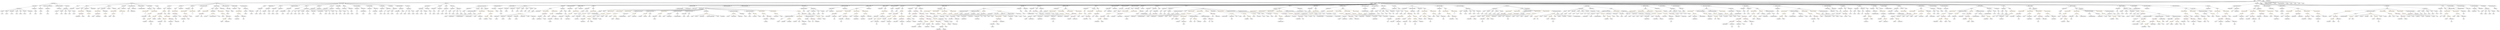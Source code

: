 strict digraph {
	graph [bb="0,0,57966,828"];
	node [label="\N"];
	Enter	[height=0.5,
		pos="52200,810",
		width=0.83628];
	MemberAccess_Unnamed_39	[color=black,
		height=0.5,
		label=MemberAccess,
		pos="20445,378",
		width=1.9174];
	Identifier_winner_TOD7_1	[color=black,
		height=0.5,
		label=winner_TOD7,
		pos="20303,306",
		width=1.7788];
	MemberAccess_Unnamed_39 -> Identifier_winner_TOD7_1	[pos="e,20333,322.09 20413,361.64 20393,351.49 20366,338.09 20343,327.1"];
	NumberLiteral_Unnamed_17	[color=black,
		height=0.5,
		label=NumberLiteral,
		pos="21891,18",
		width=1.765];
	ExpressionStatement_Unnamed_70	[color=orange,
		height=0.5,
		label=ExpressionStatement,
		pos="14272,522",
		width=2.458];
	FunctionCall_Unnamed_102	[color=orange,
		height=0.5,
		label=FunctionCall,
		pos="14072,450",
		width=1.6125];
	ExpressionStatement_Unnamed_70 -> FunctionCall_Unnamed_102	[pos="e,14109,464.11 14229,505.98 14197,494.79 14153,479.51 14120,467.89"];
	Identifier__isOnAuction	[color=black,
		height=0.5,
		label=_isOnAuction,
		pos="29067,306",
		width=1.7372];
	FunctionCall_Unnamed_31	[color=orange,
		height=0.5,
		label=FunctionCall,
		pos="27624,306",
		width=1.6125];
	Identifier_sellerValue	[color=black,
		height=0.5,
		label=sellerValue,
		pos="27491,234",
		width=1.4046];
	FunctionCall_Unnamed_31 -> Identifier_sellerValue	[pos="e,27518,249.51 27595,289.98 27575,279.7 27549,265.94 27528,254.77"];
	MemberAccess_Unnamed_19	[color=black,
		height=0.5,
		label=MemberAccess,
		pos="27629,234",
		width=1.9174];
	FunctionCall_Unnamed_31 -> MemberAccess_Unnamed_19	[pos="e,27627,252.1 27625,287.7 27625,280.41 27626,271.73 27627,263.54"];
	ExpressionStatement_Unnamed_105	[color=orange,
		height=0.5,
		label=ExpressionStatement,
		pos="53010,522",
		width=2.458];
	FunctionCall_Unnamed_153	[color=orange,
		height=0.5,
		label=FunctionCall,
		pos="52965,450",
		width=1.6125];
	ExpressionStatement_Unnamed_105 -> FunctionCall_Unnamed_153	[pos="e,52976,468.1 52998,503.7 52993,495.81 52987,486.3 52982,477.55"];
	ParameterList_Unnamed_5	[color=black,
		height=0.5,
		label=ParameterList,
		pos="6322.6,594",
		width=1.7095];
	Parameter_owner	[color=black,
		height=0.5,
		label=owner,
		pos="6298.6,522",
		width=0.93331];
	ParameterList_Unnamed_5 -> Parameter_owner	[pos="e,6304.4,540.1 6316.6,575.7 6314.1,568.24 6311,559.32 6308.2,550.97"];
	Identifier_reward_TOD18	[color=black,
		height=0.5,
		label=reward_TOD18,
		pos="22637,378",
		width=1.9313];
	MemberAccess_Unnamed_45	[color=black,
		height=0.5,
		label=MemberAccess,
		pos="32336,306",
		width=1.9174];
	Identifier_msg_16	[color=black,
		height=0.5,
		label=msg,
		pos="32288,234",
		width=0.75];
	MemberAccess_Unnamed_45 -> Identifier_msg_16	[pos="e,32298,250.83 32324,288.05 32318,279.73 32311,269.54 32305,260.32"];
	Parameter_generation_1	[color=black,
		height=0.5,
		label=generation,
		pos="8826.6,522",
		width=1.3491];
	ElementaryTypeName_uint16_3	[color=black,
		height=0.5,
		label=uint16,
		pos="8826.6,450",
		width=0.91945];
	Parameter_generation_1 -> ElementaryTypeName_uint16_3	[pos="e,8826.6,468.1 8826.6,503.7 8826.6,496.41 8826.6,487.73 8826.6,479.54"];
	VariableDeclaration_isSaleMarket	[color=black,
		height=0.5,
		label=isSaleMarket,
		pos="57364,594",
		width=1.6125];
	BooleanLiteral_Unnamed_13	[color=black,
		height=0.5,
		label=BooleanLiteral,
		pos="57354,522",
		width=1.7788];
	VariableDeclaration_isSaleMarket -> BooleanLiteral_Unnamed_13	[pos="e,57356,540.1 57361,575.7 57360,568.32 57359,559.52 57358,551.25"];
	ElementaryTypeName_bool_15	[color=black,
		height=0.5,
		label=bool,
		pos="57464,522",
		width=0.76697];
	VariableDeclaration_isSaleMarket -> ElementaryTypeName_bool_15	[pos="e,57445,535.78 57386,577.12 57401,566.76 57420,553.18 57436,542.22"];
	ParameterList_Unnamed_58	[color=black,
		height=0.5,
		label=ParameterList,
		pos="42967,594",
		width=1.7095];
	Parameter__cutieId_13	[color=black,
		height=0.5,
		label=_cutieId,
		pos="42930,522",
		width=1.1412];
	ParameterList_Unnamed_58 -> Parameter__cutieId_13	[pos="e,42938,539.79 42958,576.05 42953,568.14 42948,558.54 42944,549.69"];
	Parameter__claimant	[color=black,
		height=0.5,
		label=_claimant,
		pos="43035,522",
		width=1.2798];
	ParameterList_Unnamed_58 -> Parameter__claimant	[pos="e,43019,538.99 42983,576.41 42991,567.66 43002,556.75 43011,547.08"];
	Identifier__cutieId_16	[color=black,
		height=0.5,
		label=_cutieId,
		pos="33367,378",
		width=1.1412];
	ParameterList_Unnamed_100	[color=black,
		height=0.5,
		label=ParameterList,
		pos="41184,594",
		width=1.7095];
	Parameter__cutieId_24	[color=black,
		height=0.5,
		label=_cutieId,
		pos="41184,522",
		width=1.1412];
	ParameterList_Unnamed_100 -> Parameter__cutieId_24	[pos="e,41184,540.1 41184,575.7 41184,568.41 41184,559.73 41184,551.54"];
	FunctionDefinition_cancelActiveAuctionWhenPaused_1	[color=black,
		height=0.5,
		label=cancelActiveAuctionWhenPaused,
		pos="11246,666",
		width=3.7887];
	ParameterList_Unnamed_101	[color=black,
		height=0.5,
		label=ParameterList,
		pos="10927,594",
		width=1.7095];
	FunctionDefinition_cancelActiveAuctionWhenPaused_1 -> ParameterList_Unnamed_101	[pos="e,10975,605.56 11177,649.98 11120,637.49 11040,619.9 10986,608"];
	ModifierInvocation_onlyOwner_6	[color=black,
		height=0.5,
		label=onlyOwner,
		pos="11144,594",
		width=1.4323];
	FunctionDefinition_cancelActiveAuctionWhenPaused_1 -> ModifierInvocation_onlyOwner_6	[pos="e,11166,610.51 11221,647.88 11207,638.51 11190,626.82 11175,616.81"];
	Block_Unnamed_54	[color=black,
		height=0.5,
		label=Block,
		pos="11246,594",
		width=0.90558];
	FunctionDefinition_cancelActiveAuctionWhenPaused_1 -> Block_Unnamed_54	[pos="e,11246,612.1 11246,647.7 11246,640.41 11246,631.73 11246,623.54"];
	ModifierInvocation_whenPaused_1	[color=black,
		height=0.5,
		label=whenPaused,
		pos="11354,594",
		width=1.5848];
	FunctionDefinition_cancelActiveAuctionWhenPaused_1 -> ModifierInvocation_whenPaused_1	[pos="e,11329,610.75 11272,647.88 11286,638.49 11305,626.76 11320,616.74"];
	FunctionCall_Unnamed_144	[color=orange,
		height=0.5,
		label=FunctionCall,
		pos="54451,378",
		width=1.6125];
	Identifier_now_2	[color=black,
		height=0.5,
		label=now,
		pos="54412,306",
		width=0.75];
	FunctionCall_Unnamed_144 -> Identifier_now_2	[pos="e,54421,323.31 54441,360.05 54437,352.03 54431,342.26 54426,333.3"];
	ElementaryTypeName_uint40_64	[color=black,
		height=0.5,
		label=uint40,
		pos="54490,306",
		width=0.91945];
	FunctionCall_Unnamed_144 -> ElementaryTypeName_uint40_64	[pos="e,54480,323.31 54460,360.05 54464,352.03 54470,342.26 54475,333.3"];
	Identifier__cutieId_18	[color=black,
		height=0.5,
		label=_cutieId,
		pos="23931,306",
		width=1.1412];
	Parameter_newOwner	[color=black,
		height=0.5,
		label=newOwner,
		pos="5233.6,522",
		width=1.4046];
	ElementaryTypeName_address_7	[color=black,
		height=0.5,
		label=address,
		pos="5240.6,450",
		width=1.0996];
	Parameter_newOwner -> ElementaryTypeName_address_7	[pos="e,5238.9,468.1 5235.3,503.7 5236,496.41 5236.9,487.73 5237.7,479.54"];
	UnaryOperation_Unnamed_1	[color=black,
		height=0.5,
		label=UnaryOperation,
		pos="30951,450",
		width=1.9452];
	IndexAccess_Unnamed_2	[color=black,
		height=0.5,
		label=IndexAccess,
		pos="31353,378",
		width=1.6402];
	UnaryOperation_Unnamed_1 -> IndexAccess_Unnamed_2	[pos="e,31309,390.56 31002,437.4 31011,435.48 31021,433.6 31030,432 31142,411.95 31172,417.91 31285,396 31289,395.15 31293,394.19 31298,\
393.17"];
	BinaryOperation_Unnamed_28	[color=brown,
		height=0.5,
		label=BinaryOperation,
		pos="49810,234",
		width=1.9867];
	FunctionCall_Unnamed_41	[color=orange,
		height=0.5,
		label=FunctionCall,
		pos="49681,162",
		width=1.6125];
	BinaryOperation_Unnamed_28 -> FunctionCall_Unnamed_41	[pos="e,49708,178.1 49780,217.12 49762,207.15 49738,194.21 49718,183.48"];
	Identifier_totalPriceChange	[color=black,
		height=0.5,
		label=totalPriceChange,
		pos="49831,162",
		width=2.0422];
	BinaryOperation_Unnamed_28 -> Identifier_totalPriceChange	[pos="e,49825,180.1 49815,215.7 49817,208.24 49820,199.32 49822,190.97"];
	ExpressionStatement_Unnamed_17	[color=orange,
		height=0.5,
		label=ExpressionStatement,
		pos="33627,522",
		width=2.458];
	FunctionCall_Unnamed_16	[color=orange,
		height=0.5,
		label=FunctionCall,
		pos="33721,450",
		width=1.6125];
	ExpressionStatement_Unnamed_17 -> FunctionCall_Unnamed_16	[pos="e,33699,466.99 33649,504.41 33661,495.21 33677,483.64 33690,473.63"];
	Identifier_require_10	[color=black,
		height=0.5,
		label=require,
		pos="22355,378",
		width=1.0026];
	FunctionCall_Unnamed_88	[color=orange,
		height=0.5,
		label=FunctionCall,
		pos="21741,234",
		width=1.6125];
	IndexAccess_Unnamed_4	[color=black,
		height=0.5,
		label=IndexAccess,
		pos="21647,162",
		width=1.6402];
	FunctionCall_Unnamed_88 -> IndexAccess_Unnamed_4	[pos="e,21668,179.06 21719,217.12 21707,207.87 21691,196.07 21677,185.84"];
	ElementaryTypeName_uint40_48	[color=black,
		height=0.5,
		label=uint40,
		pos="21757,162",
		width=0.91945];
	FunctionCall_Unnamed_88 -> ElementaryTypeName_uint40_48	[pos="e,21753,180.1 21745,215.7 21746,208.32 21748,199.52 21750,191.25"];
	MemberAccess_Unnamed_70	[color=black,
		height=0.5,
		label=MemberAccess,
		pos="37240,450",
		width=1.9174];
	Identifier_auction_15	[color=black,
		height=0.5,
		label=auction,
		pos="37359,378",
		width=1.0442];
	MemberAccess_Unnamed_70 -> Identifier_auction_15	[pos="e,37336,392.47 37267,433.12 37284,422.77 37307,409.21 37326,398.25"];
	ElementaryTypeName_address_9	[color=black,
		height=0.5,
		label=address,
		pos="5341.6,522",
		width=1.0996];
	ElementaryTypeName_bool_7	[color=black,
		height=0.5,
		label=bool,
		pos="43110,450",
		width=0.76697];
	MemberAccess_Unnamed_33	[color=black,
		height=0.5,
		label=MemberAccess,
		pos="50781,234",
		width=1.9174];
	Identifier_msg_11	[color=black,
		height=0.5,
		label=msg,
		pos="50781,162",
		width=0.75];
	MemberAccess_Unnamed_33 -> Identifier_msg_11	[pos="e,50781,180.1 50781,215.7 50781,208.41 50781,199.73 50781,191.54"];
	VariableDeclaration_tokenContract	[color=black,
		height=0.5,
		label=tokenContract,
		pos="14613,450",
		width=1.765];
	UserDefinedTypeName_Unnamed_15	[color=black,
		height=0.5,
		label=UserDefinedTypeName,
		pos="14543,378",
		width=2.7214];
	VariableDeclaration_tokenContract -> UserDefinedTypeName_Unnamed_15	[pos="e,14560,395.96 14596,432.41 14587,423.91 14577,413.37 14567,403.91"];
	ParameterList_Unnamed_43	[color=black,
		height=0.5,
		label=ParameterList,
		pos="9824.6,594",
		width=1.7095];
	Parameter__spender	[color=black,
		height=0.5,
		label=_spender,
		pos="9726.6,522",
		width=1.2521];
	ParameterList_Unnamed_43 -> Parameter__spender	[pos="e,9747.7,538.1 9802.3,577.12 9788.9,567.52 9771.6,555.16 9756.9,544.67"];
	Parameter__value_1	[color=black,
		height=0.5,
		label=_value,
		pos="9824.6,522",
		width=0.96103];
	ParameterList_Unnamed_43 -> Parameter__value_1	[pos="e,9824.6,540.1 9824.6,575.7 9824.6,568.41 9824.6,559.73 9824.6,551.54"];
	Parameter__extraData	[color=black,
		height=0.5,
		label=_extraData,
		pos="9927.6,522",
		width=1.4046];
	ParameterList_Unnamed_43 -> Parameter__extraData	[pos="e,9904.8,538.5 9848.2,576.94 9862.3,567.38 9880.3,555.12 9895.6,544.71"];
	FunctionCall_Unnamed_68	[color=orange,
		height=0.5,
		label=FunctionCall,
		pos="30068,450",
		width=1.6125];
	BinaryOperation_Unnamed_47	[color=brown,
		height=0.5,
		label=BinaryOperation,
		pos="30326,378",
		width=1.9867];
	FunctionCall_Unnamed_68 -> BinaryOperation_Unnamed_47	[pos="e,30278,391.88 30110,437.44 30153,425.83 30219,407.85 30267,394.9"];
	Identifier_require_20	[color=black,
		height=0.5,
		label=require,
		pos="30452,378",
		width=1.0026];
	FunctionCall_Unnamed_68 -> Identifier_require_20	[pos="e,30425,390.27 30110,437.37 30118,435.41 30127,433.52 30135,432 30254,408.97 30288,425.74 30407,396 30409,395.39 30411,394.68 30414,\
393.92"];
	MemberAccess_Unnamed_59	[color=black,
		height=0.5,
		label=MemberAccess,
		pos="17909,306",
		width=1.9174];
	Identifier__extraData_5	[color=black,
		height=0.5,
		label=_extraData,
		pos="17909,234",
		width=1.4046];
	MemberAccess_Unnamed_59 -> Identifier__extraData_5	[pos="e,17909,252.1 17909,287.7 17909,280.41 17909,271.73 17909,263.54"];
	BinaryOperation_Unnamed_88	[color=brown,
		height=0.5,
		label=BinaryOperation,
		pos="53214,450",
		width=1.9867];
	BooleanLiteral_Unnamed_17	[color=black,
		height=0.5,
		label=BooleanLiteral,
		pos="53117,378",
		width=1.7788];
	BinaryOperation_Unnamed_88 -> BooleanLiteral_Unnamed_17	[pos="e,53139,395.15 53191,432.76 53178,423.58 53162,411.94 53148,401.84"];
	Identifier_claimed_TOD16_2	[color=black,
		height=0.5,
		label=claimed_TOD16,
		pos="53272,378",
		width=2.0145];
	BinaryOperation_Unnamed_88 -> Identifier_claimed_TOD16_2	[pos="e,53258,395.79 53228,432.05 53234,423.8 53243,413.7 53250,404.54"];
	Identifier_require_9	[color=black,
		height=0.5,
		label=require,
		pos="27320,378",
		width=1.0026];
	BinaryOperation_Unnamed_43	[color=brown,
		height=0.5,
		label=BinaryOperation,
		pos="31358,450",
		width=1.9867];
	Identifier_claimed_TOD36_2	[color=black,
		height=0.5,
		label=claimed_TOD36,
		pos="31755,378",
		width=2.0145];
	BinaryOperation_Unnamed_43 -> Identifier_claimed_TOD36_2	[pos="e,31701,390.47 31410,437.52 31420,435.59 31429,433.67 31439,432 31542,413.19 31569,414.69 31673,396 31678,394.98 31684,393.86 31690,\
392.71"];
	BooleanLiteral_Unnamed_9	[color=black,
		height=0.5,
		label=BooleanLiteral,
		pos="31910,378",
		width=1.7788];
	BinaryOperation_Unnamed_43 -> BooleanLiteral_Unnamed_9	[pos="e,31863,390.76 31409,437.21 31419,435.27 31429,433.42 31439,432 31614,405.71 31661,424.21 31837,396 31842,395.17 31847,394.17 31852,\
393.09"];
	NumberLiteral_Unnamed_12	[color=black,
		height=0.5,
		label=NumberLiteral,
		pos="30271,306",
		width=1.765];
	BinaryOperation_Unnamed_47 -> NumberLiteral_Unnamed_12	[pos="e,30284,323.79 30312,360.05 30306,351.89 30298,341.91 30291,332.82"];
	Identifier__fee	[color=black,
		height=0.5,
		label=_fee,
		pos="30380,306",
		width=0.75];
	BinaryOperation_Unnamed_47 -> Identifier__fee	[pos="e,30368,322.36 30339,360.05 30345,351.44 30353,340.81 30361,331.33"];
	Parameter__cutieId_3	[color=black,
		height=0.5,
		label=_cutieId,
		pos="9006.6,522",
		width=1.1412];
	ElementaryTypeName_uint40_11	[color=black,
		height=0.5,
		label=uint40,
		pos="9006.6,450",
		width=0.91945];
	Parameter__cutieId_3 -> ElementaryTypeName_uint40_11	[pos="e,9006.6,468.1 9006.6,503.7 9006.6,496.41 9006.6,487.73 9006.6,479.54"];
	StateVariableDeclaration_Unnamed_11	[color=black,
		height=0.5,
		label=StateVariableDeclaration,
		pos="11621,666",
		width=2.8184];
	VariableDeclaration_reward_TOD18	[color=black,
		height=0.5,
		label=reward_TOD18,
		pos="11538,594",
		width=1.9313];
	StateVariableDeclaration_Unnamed_11 -> VariableDeclaration_reward_TOD18	[pos="e,11557,611.55 11600,648.05 11590,639.31 11577,628.49 11566,618.9"];
	Block_Unnamed_26	[color=black,
		height=0.5,
		label=Block,
		pos="49469,450",
		width=0.90558];
	Identifier__endPrice	[color=black,
		height=0.5,
		label=_endPrice,
		pos="49291,378",
		width=1.3353];
	Block_Unnamed_26 -> Identifier__endPrice	[pos="e,49323,391.62 49443,438.52 49437,436.35 49432,434.09 49427,432 49396,419.71 49361,406.07 49334,395.71"];
	Identifier_msg_4	[color=black,
		height=0.5,
		label=msg,
		pos="51738,162",
		width=0.75];
	IfStatement_Unnamed_2	[color=orange,
		height=0.5,
		label=IfStatement,
		pos="49591,522",
		width=1.4739];
	IfStatement_Unnamed_2 -> Block_Unnamed_26	[pos="e,49491,463.65 49564,505.98 49546,495.24 49520,480.72 49500,469.3"];
	BinaryOperation_Unnamed_25	[color=brown,
		height=0.5,
		label=BinaryOperation,
		pos="49591,450",
		width=1.9867];
	IfStatement_Unnamed_2 -> BinaryOperation_Unnamed_25	[pos="e,49591,468.1 49591,503.7 49591,496.41 49591,487.73 49591,479.54"];
	Block_Unnamed_27	[color=black,
		height=0.5,
		label=Block,
		pos="50007,450",
		width=0.90558];
	IfStatement_Unnamed_2 -> Block_Unnamed_27	[pos="e,49975,456.24 49637,513.11 49719,499.38 49886,471.34 49964,458.15"];
	FunctionCall_Unnamed_105	[color=orange,
		height=0.5,
		label=FunctionCall,
		pos="19095,378",
		width=1.6125];
	Identifier_coreContract_5	[color=black,
		height=0.5,
		label=coreContract,
		pos="19148,306",
		width=1.6541];
	FunctionCall_Unnamed_105 -> Identifier_coreContract_5	[pos="e,19135,323.79 19107,360.05 19114,351.89 19121,341.91 19128,332.82"];
	ElementaryTypeName_address_48	[color=black,
		height=0.5,
		label=address,
		pos="19265,306",
		width=1.0996];
	FunctionCall_Unnamed_105 -> ElementaryTypeName_address_48	[pos="e,19236,318.77 19129,363 19157,351.45 19196,335.06 19226,323"];
	MemberAccess_Unnamed_34	[color=black,
		height=0.5,
		label=MemberAccess,
		pos="50851,378",
		width=1.9174];
	Identifier_coreAddress_1	[color=black,
		height=0.5,
		label=coreAddress,
		pos="50909,306",
		width=1.6264];
	MemberAccess_Unnamed_34 -> Identifier_coreAddress_1	[pos="e,50895,323.79 50865,360.05 50871,351.8 50880,341.7 50887,332.54"];
	ContractDefinition_MarketInterface	[color=black,
		height=0.5,
		label=MarketInterface,
		pos="1236.6,738",
		width=1.9174];
	FunctionDefinition_getAuctionInfo	[color=black,
		height=0.5,
		label=getAuctionInfo,
		pos="798.58,666",
		width=1.8481];
	ContractDefinition_MarketInterface -> FunctionDefinition_getAuctionInfo	[pos="e,851.35,677.29 1177.1,728.59 1107.7,718.64 989.64,701.23 888.58,684 880.09,682.55 871.17,680.96 862.37,679.34"];
	FunctionDefinition_bid	[color=black,
		height=0.5,
		label=bid,
		pos="924.58,666",
		width=0.75];
	ContractDefinition_MarketInterface -> FunctionDefinition_bid	[pos="e,945.15,677.8 1174.6,729.64 1117.9,721.85 1032.2,707.39 960.58,684 958.98,683.48 957.35,682.9 955.73,682.28"];
	FunctionDefinition_cancelActiveAuctionWhenPaused	[color=black,
		height=0.5,
		label=cancelActiveAuctionWhenPaused,
		pos="1105.6,666",
		width=3.7887];
	ContractDefinition_MarketInterface -> FunctionDefinition_cancelActiveAuctionWhenPaused	[pos="e,1137.2,683.88 1207.2,721.29 1189.5,711.86 1166.8,699.71 1147.3,689.3"];
	FunctionDefinition_withdrawEthFromBalance	[color=black,
		height=0.5,
		label=withdrawEthFromBalance,
		pos="1366.6,666",
		width=2.957];
	ContractDefinition_MarketInterface -> FunctionDefinition_withdrawEthFromBalance	[pos="e,1335.7,683.63 1265.8,721.29 1283.4,711.79 1306.2,699.54 1325.6,689.07"];
	FunctionDefinition_createAuction	[color=black,
		height=0.5,
		label=createAuction,
		pos="1552.6,666",
		width=1.7234];
	ContractDefinition_MarketInterface -> FunctionDefinition_createAuction	[pos="e,1506,678.3 1289.2,725.96 1338.9,715.46 1415.4,699.08 1481.6,684 1485.9,683.01 1490.4,681.98 1494.9,680.93"];
	ContractDefinition_Pausable	[color=black,
		height=0.5,
		label=Pausable,
		pos="3064.6,738",
		width=1.2105];
	EventDefinition_Pause	[color=black,
		height=0.5,
		label=Pause,
		pos="1801.6,666",
		width=0.90558];
	ContractDefinition_Pausable -> EventDefinition_Pause	[pos="e,1833.4,670.6 3020.9,735.65 2873.5,730.93 2380.8,713.82 1974.6,684 1930.2,680.74 1879.6,675.61 1844.7,671.83"];
	FunctionDefinition_pause	[color=black,
		height=0.5,
		label=pause,
		pos="2015.6,666",
		width=0.89172];
	ContractDefinition_Pausable -> FunctionDefinition_pause	[pos="e,2047.6,669.14 3021.5,734.13 2851.6,722.79 2229.1,681.25 2058.8,669.89"];
	FunctionDefinition_unpause	[color=black,
		height=0.5,
		label=unpause,
		pos="2531.6,666",
		width=1.1412];
	ContractDefinition_Pausable -> FunctionDefinition_unpause	[pos="e,2570.5,672.11 3023.6,731.62 2927.3,718.97 2686.5,687.35 2581.7,673.58"];
	ModifierDefinition_whenPaused	[color=black,
		height=0.5,
		label=whenPaused,
		pos="2878.6,666",
		width=1.5848];
	ContractDefinition_Pausable -> ModifierDefinition_whenPaused	[pos="e,2914.1,680.37 3033,725.13 3003.3,713.93 2958.4,697.03 2924.6,684.33"];
	StateVariableDeclaration_Unnamed_2	[color=black,
		height=0.5,
		label=StateVariableDeclaration,
		pos="3064.6,666",
		width=2.8184];
	ContractDefinition_Pausable -> StateVariableDeclaration_Unnamed_2	[pos="e,3064.6,684.1 3064.6,719.7 3064.6,712.41 3064.6,703.73 3064.6,695.54"];
	InheritanceSpecifier_Unnamed	[color=black,
		height=0.5,
		label=InheritanceSpecifier,
		pos="3276.6,666",
		width=2.3333];
	ContractDefinition_Pausable -> InheritanceSpecifier_Unnamed	[pos="e,3232.3,681.63 3097.7,726.06 3130.8,715.13 3182.3,698.13 3221.5,685.17"];
	ModifierDefinition_whenNotPaused	[color=black,
		height=0.5,
		label=whenNotPaused,
		pos="3472.6,666",
		width=1.9729];
	ContractDefinition_Pausable -> ModifierDefinition_whenNotPaused	[pos="e,3415,676.88 3104.4,730.16 3173.9,718.24 3317.9,693.53 3403.8,678.8"];
	EventDefinition_Unpause	[color=black,
		height=0.5,
		label=Unpause,
		pos="3650.6,666",
		width=1.1967];
	ContractDefinition_Pausable -> EventDefinition_Unpause	[pos="e,3612,674.27 3107.1,733.3 3192,725.7 3388.4,707.13 3552.6,684 3568.4,681.77 3585.6,678.93 3601.1,676.22"];
	IndexAccess_Unnamed_7	[color=black,
		height=0.5,
		label=IndexAccess,
		pos="22080,234",
		width=1.6402];
	Identifier__extraData_3	[color=black,
		height=0.5,
		label=_extraData,
		pos="22139,162",
		width=1.4046];
	IndexAccess_Unnamed_7 -> Identifier__extraData_3	[pos="e,22125,179.31 22094,216.05 22101,207.59 22110,197.19 22118,187.84"];
	NumberLiteral_Unnamed_21	[color=black,
		height=0.5,
		label=NumberLiteral,
		pos="22271,162",
		width=1.765];
	IndexAccess_Unnamed_7 -> NumberLiteral_Unnamed_21	[pos="e,22233,176.81 22116,219.5 22146,208.47 22189,192.79 22222,180.75"];
	BinaryOperation_Unnamed_46	[color=brown,
		height=0.5,
		label=BinaryOperation,
		pos="34023,378",
		width=1.9867];
	NumberLiteral_Unnamed_11	[color=black,
		height=0.5,
		label=NumberLiteral,
		pos="33975,306",
		width=1.765];
	BinaryOperation_Unnamed_46 -> NumberLiteral_Unnamed_11	[pos="e,33986,323.79 34011,360.05 34005,351.97 33999,342.12 33992,333.11"];
	Identifier__duration_4	[color=black,
		height=0.5,
		label=_duration,
		pos="34103,306",
		width=1.2798];
	BinaryOperation_Unnamed_46 -> Identifier__duration_4	[pos="e,34084,322.99 34042,360.41 34052,351.48 34065,340.31 34076,330.5"];
	Parameter__coreContractAddress	[color=black,
		height=0.5,
		label=_coreContractAddress,
		pos="30270,522",
		width=2.6659];
	ElementaryTypeName_address_39	[color=black,
		height=0.5,
		label=address,
		pos="30655,450",
		width=1.0996];
	Parameter__coreContractAddress -> ElementaryTypeName_address_39	[pos="e,30625,462.29 30340,509.47 30352,507.63 30364,505.75 30375,504 30477,487.7 30505,493.13 30606,468 30608,467.31 30611,466.54 30614,\
465.71"];
	Identifier_fee_1	[color=black,
		height=0.5,
		label=fee,
		pos="18999,234",
		width=0.75];
	UserDefinedTypeName_Unnamed_8	[color=black,
		height=0.5,
		label=UserDefinedTypeName,
		pos="26633,378",
		width=2.7214];
	ElementaryTypeName_uint128_29	[color=black,
		height=0.5,
		label=uint128,
		pos="35803,306",
		width=1.0442];
	ElementaryTypeName_bool_13	[color=black,
		height=0.5,
		label=bool,
		pos="25850,522",
		width=0.76697];
	ElementaryTypeName_uint128_5	[color=black,
		height=0.5,
		label=uint128,
		pos="12093,522",
		width=1.0442];
	ParameterList_Unnamed_77	[color=black,
		height=0.5,
		label=ParameterList,
		pos="32452,594",
		width=1.7095];
	Parameter_guess_1	[color=black,
		height=0.5,
		label=guess,
		pos="32631,522",
		width=0.87786];
	ParameterList_Unnamed_77 -> Parameter_guess_1	[pos="e,32606,533.58 32489,579.32 32517,568.83 32556,553.85 32591,540 32592,539.3 32594,538.58 32596,537.85"];
	Identifier__cutieId_26	[color=black,
		height=0.5,
		label=_cutieId,
		pos="55366,378",
		width=1.1412];
	Parameter_genes	[color=black,
		height=0.5,
		label=genes,
		pos="6846.6,522",
		width=0.87786];
	ElementaryTypeName_uint256_3	[color=black,
		height=0.5,
		label=uint256,
		pos="6849.6,450",
		width=1.0442];
	Parameter_genes -> ElementaryTypeName_uint256_3	[pos="e,6848.8,468.1 6847.3,503.7 6847.6,496.41 6848,487.73 6848.4,479.54"];
	EventDefinition_AuctionCancelled	[color=black,
		height=0.5,
		label=AuctionCancelled,
		pos="11951,666",
		width=2.1254];
	ParameterList_Unnamed_52	[color=black,
		height=0.5,
		label=ParameterList,
		pos="11687,594",
		width=1.7095];
	EventDefinition_AuctionCancelled -> ParameterList_Unnamed_52	[pos="e,11731,606.74 11901,651.92 11856,639.9 11789,622.12 11742,609.63"];
	TupleExpression_Unnamed	[color=black,
		height=0.5,
		label=TupleExpression,
		pos="43252,522",
		width=2.0422];
	BinaryOperation_Unnamed_16	[color=brown,
		height=0.5,
		label=BinaryOperation,
		pos="43227,450",
		width=1.9867];
	TupleExpression_Unnamed -> BinaryOperation_Unnamed_16	[pos="e,43233,468.1 43245,503.7 43243,496.15 43239,487.12 43236,478.68"];
	ExpressionStatement_Unnamed_22	[color=orange,
		height=0.5,
		label=ExpressionStatement,
		pos="46556,522",
		width=2.458];
	FunctionCall_Unnamed_21	[color=orange,
		height=0.5,
		label=FunctionCall,
		pos="46520,450",
		width=1.6125];
	ExpressionStatement_Unnamed_22 -> FunctionCall_Unnamed_21	[pos="e,46528,468.1 46547,503.7 46543,495.98 46538,486.71 46534,478.11"];
	Identifier_msg_30	[color=black,
		height=0.5,
		label=msg,
		pos="40295,90",
		width=0.75];
	ElementaryTypeName_uint40_59	[color=black,
		height=0.5,
		label=uint40,
		pos="41194,450",
		width=0.91945];
	Parameter__cutieId_24 -> ElementaryTypeName_uint40_59	[pos="e,41191,468.1 41186,503.7 41187,496.32 41188,487.52 41190,479.25"];
	Identifier_abi_5	[color=black,
		height=0.5,
		label=abi,
		pos="20740,162",
		width=0.75];
	NumberLiteral_Unnamed_19	[color=black,
		height=0.5,
		label=NumberLiteral,
		pos="21316,90",
		width=1.765];
	Block_Unnamed_7	[color=black,
		height=0.5,
		label=Block,
		pos="2766.6,594",
		width=0.90558];
	ExpressionStatement_Unnamed_9	[color=orange,
		height=0.5,
		label=ExpressionStatement,
		pos="2618.6,522",
		width=2.458];
	Block_Unnamed_7 -> ExpressionStatement_Unnamed_9	[pos="e,2652.3,538.97 2742.5,581.6 2720.8,571.37 2688.6,556.11 2662.4,543.73"];
	ExpressionStatement_Unnamed_10	[color=orange,
		height=0.5,
		label=ExpressionStatement,
		pos="2813.6,522",
		width=2.458];
	Block_Unnamed_7 -> ExpressionStatement_Unnamed_10	[pos="e,2802.1,540.12 2777.5,576.76 2782.9,568.7 2789.6,558.74 2795.7,549.6"];
	ExpressionStatement_Unnamed_99	[color=orange,
		height=0.5,
		label=ExpressionStatement,
		pos="56734,522",
		width=2.458];
	FunctionCall_Unnamed_147	[color=orange,
		height=0.5,
		label=FunctionCall,
		pos="56716,450",
		width=1.6125];
	ExpressionStatement_Unnamed_99 -> FunctionCall_Unnamed_147	[pos="e,56720,468.1 56729,503.7 56727,496.32 56725,487.52 56723,479.25"];
	BinaryOperation_Unnamed_42	[color=brown,
		height=0.5,
		label=BinaryOperation,
		pos="31502,378",
		width=1.9867];
	Identifier_submission_1	[color=black,
		height=0.5,
		label=submission,
		pos="31501,306",
		width=1.46];
	BinaryOperation_Unnamed_42 -> Identifier_submission_1	[pos="e,31501,324.1 31501,359.7 31501,352.41 31501,343.73 31501,335.54"];
	NumberLiteral_Unnamed_9	[color=black,
		height=0.5,
		label=NumberLiteral,
		pos="31635,306",
		width=1.765];
	BinaryOperation_Unnamed_42 -> NumberLiteral_Unnamed_9	[pos="e,31605,322.42 31531,361.29 31550,351.36 31575,338.41 31595,327.66"];
	VariableDeclaration_priceOracle	[color=black,
		height=0.5,
		label=priceOracle,
		pos="31950,594",
		width=1.4877];
	Mapping_Unnamed_1	[color=black,
		height=0.5,
		label=Mapping,
		pos="31912,522",
		width=1.2105];
	VariableDeclaration_priceOracle -> Mapping_Unnamed_1	[pos="e,31921,539.79 31940,576.05 31936,568.14 31931,558.54 31926,549.69"];
	Identifier__endPrice_3	[color=black,
		height=0.5,
		label=_endPrice,
		pos="54575,378",
		width=1.3353];
	FunctionCall_Unnamed_58	[color=orange,
		height=0.5,
		label=FunctionCall,
		pos="31506,450",
		width=1.6125];
	UnaryOperation_Unnamed_5	[color=black,
		height=0.5,
		label=UnaryOperation,
		pos="32062,378",
		width=1.9452];
	FunctionCall_Unnamed_58 -> UnaryOperation_Unnamed_5	[pos="e,32011,390.82 31548,437.26 31556,435.26 31564,433.38 31573,432 31753,401.41 31802,423.29 31983,396 31988,395.15 31994,394.13 32000,\
393.03"];
	Identifier_require_17	[color=black,
		height=0.5,
		label=require,
		pos="32186,378",
		width=1.0026];
	FunctionCall_Unnamed_58 -> Identifier_require_17	[pos="e,32159,390.59 31548,437.1 31556,435.11 31564,433.29 31573,432 31822,392.73 31893,449.29 32141,396 32143,395.47 32146,394.83 32148,\
394.12"];
	ElementaryTypeName_uint128_41	[color=black,
		height=0.5,
		label=uint128,
		pos="40508,450",
		width=1.0442];
	Identifier__cutieId_3	[color=black,
		height=0.5,
		label=_cutieId,
		pos="13380,378",
		width=1.1412];
	ElementaryTypeName_bool_16	[color=black,
		height=0.5,
		label=bool,
		pos="56501,378",
		width=0.76697];
	ParameterList_Unnamed_29	[color=black,
		height=0.5,
		label=ParameterList,
		pos="1670.6,594",
		width=1.7095];
	EventDefinition_Pause -> ParameterList_Unnamed_29	[pos="e,1699.1,610.23 1778.8,652.81 1759.6,642.55 1731.7,627.66 1709.1,615.56"];
	ElementaryTypeName_uint128_21	[color=black,
		height=0.5,
		label=uint128,
		pos="49016,450",
		width=1.0442];
	ExpressionStatement_Unnamed_65	[color=orange,
		height=0.5,
		label=ExpressionStatement,
		pos="45177,522",
		width=2.458];
	FunctionCall_Unnamed_82	[color=orange,
		height=0.5,
		label=FunctionCall,
		pos="44965,450",
		width=1.6125];
	ExpressionStatement_Unnamed_65 -> FunctionCall_Unnamed_82	[pos="e,45003,463.79 45131,506.07 45097,494.68 45049,479.01 45014,467.29"];
	Identifier_seller_5	[color=black,
		height=0.5,
		label=seller,
		pos="47716,306",
		width=0.82242];
	MemberAccess_Unnamed_23	[color=black,
		height=0.5,
		label=MemberAccess,
		pos="22794,378",
		width=1.9174];
	Identifier_owner_TOD18_1	[color=black,
		height=0.5,
		label=owner_TOD18,
		pos="22794,306",
		width=1.862];
	MemberAccess_Unnamed_23 -> Identifier_owner_TOD18_1	[pos="e,22794,324.1 22794,359.7 22794,352.41 22794,343.73 22794,335.54"];
	ExpressionStatement_Unnamed_53	[color=orange,
		height=0.5,
		label=ExpressionStatement,
		pos="35095,522",
		width=2.458];
	BinaryOperation_Unnamed_45	[color=brown,
		height=0.5,
		label=BinaryOperation,
		pos="34961,450",
		width=1.9867];
	ExpressionStatement_Unnamed_53 -> BinaryOperation_Unnamed_45	[pos="e,34991,466.67 35063,504.76 35045,495 35021,482.46 35001,471.95"];
	Identifier__secondsPassed_1	[color=black,
		height=0.5,
		label=_secondsPassed,
		pos="49619,90",
		width=2.0283];
	FunctionCall_Unnamed_41 -> Identifier__secondsPassed_1	[pos="e,49634,107.96 49666,144.41 49659,136.08 49649,125.8 49641,116.49"];
	ElementaryTypeName_int256_4	[color=black,
		height=0.5,
		label=int256,
		pos="49743,90",
		width=0.91945];
	FunctionCall_Unnamed_41 -> ElementaryTypeName_int256_4	[pos="e,49729,106.51 49695,144.41 49703,135.62 49713,124.66 49721,114.96"];
	ParameterList_Unnamed_93	[color=black,
		height=0.5,
		label=ParameterList,
		pos="36707,594",
		width=1.7095];
	Parameter_startedAt_1	[color=black,
		height=0.5,
		label=startedAt,
		pos="36345,522",
		width=1.2382];
	ParameterList_Unnamed_93 -> Parameter_startedAt_1	[pos="e,36378,534.42 36651,585.88 36589,577.35 36485,561.46 36398,540 36395,539.28 36392,538.48 36389,537.64"];
	Parameter_seller_1	[color=black,
		height=0.5,
		label=seller,
		pos="36437,522",
		width=0.82242];
	ParameterList_Unnamed_93 -> Parameter_seller_1	[pos="e,36459,533.79 36655,583.99 36608,575.08 36536,559.89 36476,540 36474,539.4 36472,538.74 36470,538.04"];
	Parameter_featuringFee_1	[color=black,
		height=0.5,
		label=featuringFee,
		pos="36541,522",
		width=1.5571];
	ParameterList_Unnamed_93 -> Parameter_featuringFee_1	[pos="e,36574,536.96 36673,578.67 36647,567.9 36612,553.06 36584,541.41"];
	Parameter_duration_1	[color=black,
		height=0.5,
		label=duration,
		pos="36656,522",
		width=1.1412];
	ParameterList_Unnamed_93 -> Parameter_duration_1	[pos="e,36667,539.31 36694,576.05 36688,567.77 36681,557.62 36674,548.42"];
	Parameter_endPrice_1	[color=black,
		height=0.5,
		label=endPrice,
		pos="36758,522",
		width=1.1967];
	ParameterList_Unnamed_93 -> Parameter_endPrice_1	[pos="e,36746,539.31 36719,576.05 36725,567.77 36732,557.62 36739,548.42"];
	Parameter_startPrice_1	[color=black,
		height=0.5,
		label=startPrice,
		pos="36865,522",
		width=1.266];
	ParameterList_Unnamed_93 -> Parameter_startPrice_1	[pos="e,36835,536.07 36739,578.5 36764,567.51 36798,552.38 36825,540.69"];
	Parameter_tokensAllowed_1	[color=black,
		height=0.5,
		label=tokensAllowed,
		pos="36995,522",
		width=1.8343];
	ParameterList_Unnamed_93 -> Parameter_tokensAllowed_1	[pos="e,36946,534.69 36753,581.75 36802,569.7 36881,550.54 36935,537.39"];
	FunctionCall_Unnamed_93	[color=orange,
		height=0.5,
		label=FunctionCall,
		pos="14822,450",
		width=1.6125];
	Identifier_ERC20	[color=black,
		height=0.5,
		label=ERC20,
		pos="14697,378",
		width=1.0581];
	FunctionCall_Unnamed_93 -> Identifier_ERC20	[pos="e,14720,392.27 14794,433.81 14776,423.26 14750,409.14 14730,397.87"];
	Identifier__tokenContract_1	[color=black,
		height=0.5,
		label=_tokenContract,
		pos="14822,378",
		width=1.9036];
	FunctionCall_Unnamed_93 -> Identifier__tokenContract_1	[pos="e,14822,396.1 14822,431.7 14822,424.41 14822,415.73 14822,407.54"];
	ElementaryTypeName_uint16	[color=black,
		height=0.5,
		label=uint16,
		pos="7274.6,450",
		width=0.91945];
	FunctionCall_Unnamed_75	[color=orange,
		height=0.5,
		label=FunctionCall,
		pos="20767,306",
		width=1.6125];
	stringLiteral_Unnamed_2	[color=black,
		height=0.5,
		label=stringLiteral,
		pos="20599,234",
		width=1.5016];
	FunctionCall_Unnamed_75 -> stringLiteral_Unnamed_2	[pos="e,20632,248.73 20733,291 20707,280.11 20670,264.9 20642,253.08"];
	MemberAccess_Unnamed_51	[color=black,
		height=0.5,
		label=MemberAccess,
		pos="20740,234",
		width=1.9174];
	FunctionCall_Unnamed_75 -> MemberAccess_Unnamed_51	[pos="e,20746,252.1 20760,287.7 20757,280.15 20754,271.12 20750,262.68"];
	Identifier__cutieId_6	[color=black,
		height=0.5,
		label=_cutieId,
		pos="44012,378",
		width=1.1412];
	Identifier__isOnAuction_4	[color=black,
		height=0.5,
		label=_isOnAuction,
		pos="41224,306",
		width=1.7372];
	MemberAccess_Unnamed_48	[color=black,
		height=0.5,
		label=MemberAccess,
		pos="35928,306",
		width=1.9174];
	Identifier_msg_19	[color=black,
		height=0.5,
		label=msg,
		pos="35928,234",
		width=0.75];
	MemberAccess_Unnamed_48 -> Identifier_msg_19	[pos="e,35928,252.1 35928,287.7 35928,280.41 35928,271.73 35928,263.54"];
	MemberAccess_Unnamed_47	[color=black,
		height=0.5,
		label=MemberAccess,
		pos="34846,378",
		width=1.9174];
	Identifier_msg_18	[color=black,
		height=0.5,
		label=msg,
		pos="34846,306",
		width=0.75];
	MemberAccess_Unnamed_47 -> Identifier_msg_18	[pos="e,34846,324.1 34846,359.7 34846,352.41 34846,343.73 34846,335.54"];
	ElementaryTypeName_uint256_20	[color=black,
		height=0.5,
		label=uint256,
		pos="19119,450",
		width=1.0442];
	ElementaryTypeName_uint16_7	[color=black,
		height=0.5,
		label=uint16,
		pos="30746,450",
		width=0.91945];
	Identifier___2	[color=black,
		height=0.5,
		label=_,
		pos="2813.6,450",
		width=0.75];
	ExpressionStatement_Unnamed_18	[color=orange,
		height=0.5,
		label=ExpressionStatement,
		pos="33822,522",
		width=2.458];
	Identifier___4	[color=black,
		height=0.5,
		label=_,
		pos="33824,450",
		width=0.75];
	ExpressionStatement_Unnamed_18 -> Identifier___4	[pos="e,33823,468.1 33822,503.7 33822,496.41 33823,487.73 33823,479.54"];
	Identifier__bid	[color=black,
		height=0.5,
		label=_bid,
		pos="33046,378",
		width=0.76697];
	Identifier_this_3	[color=black,
		height=0.5,
		label=this,
		pos="39748,306",
		width=0.75];
	Identifier_guess_2	[color=black,
		height=0.5,
		label=guess,
		pos="20339,234",
		width=0.87786];
	MemberAccess_Unnamed_4	[color=black,
		height=0.5,
		label=MemberAccess,
		pos="3954.6,234",
		width=1.9174];
	Identifier_msg_2	[color=black,
		height=0.5,
		label=msg,
		pos="3954.6,162",
		width=0.75];
	MemberAccess_Unnamed_4 -> Identifier_msg_2	[pos="e,3954.6,180.1 3954.6,215.7 3954.6,208.41 3954.6,199.73 3954.6,191.54"];
	ElementaryTypeName_uint16_6	[color=black,
		height=0.5,
		label=uint16,
		pos="20821,522",
		width=0.91945];
	ParameterList_Unnamed_85	[color=black,
		height=0.5,
		label=ParameterList,
		pos="25435,594",
		width=1.7095];
	Parameter__fee_1	[color=black,
		height=0.5,
		label=_fee,
		pos="25388,522",
		width=0.75];
	ParameterList_Unnamed_85 -> Parameter__fee_1	[pos="e,25398,538.83 25423,576.05 25418,567.73 25411,557.54 25405,548.32"];
	ElementaryTypeName_uint64_1	[color=black,
		height=0.5,
		label=uint64,
		pos="8032.6,450",
		width=0.91945];
	IfStatement_Unnamed_4	[color=orange,
		height=0.5,
		label=IfStatement,
		pos="32734,522",
		width=1.4739];
	Block_Unnamed_33	[color=black,
		height=0.5,
		label=Block,
		pos="32686,450",
		width=0.90558];
	IfStatement_Unnamed_4 -> Block_Unnamed_33	[pos="e,32697,467.31 32722,504.05 32716,495.85 32709,485.83 32703,476.71"];
	BinaryOperation_Unnamed_38	[color=brown,
		height=0.5,
		label=BinaryOperation,
		pos="32808,450",
		width=1.9867];
	IfStatement_Unnamed_4 -> BinaryOperation_Unnamed_38	[pos="e,32790,467.88 32751,504.76 32760,496.12 32771,485.3 32782,475.65"];
	ExpressionStatement_Unnamed_95	[color=orange,
		height=0.5,
		label=ExpressionStatement,
		pos="54397,522",
		width=2.458];
	FunctionCall_Unnamed_140	[color=orange,
		height=0.5,
		label=FunctionCall,
		pos="54090,450",
		width=1.6125];
	ExpressionStatement_Unnamed_95 -> FunctionCall_Unnamed_140	[pos="e,54135,461.4 54339,507.92 54284,495.33 54201,476.41 54146,463.89"];
	ElementaryTypeName_uint40_56	[color=black,
		height=0.5,
		label=uint40,
		pos="36137,450",
		width=0.91945];
	Parameter_startedAt_1 -> ElementaryTypeName_uint40_56	[pos="e,36162,461.74 36310,510.15 36265,496.01 36191,472.54 36179,468 36177,467.31 36175,466.58 36173,465.84"];
	Identifier_auction_2	[color=black,
		height=0.5,
		label=auction,
		pos="29662,378",
		width=1.0442];
	ElementaryTypeName_address_21	[color=black,
		height=0.5,
		label=address,
		pos="13295,522",
		width=1.0996];
	IndexAccess_Unnamed_6	[color=black,
		height=0.5,
		label=IndexAccess,
		pos="21427,162",
		width=1.6402];
	IndexAccess_Unnamed_6 -> NumberLiteral_Unnamed_19	[pos="e,21341,106.9 21402,145.29 21386,135.72 21367,123.35 21350,112.84"];
	Identifier__extraData_2	[color=black,
		height=0.5,
		label=_extraData,
		pos="21448,90",
		width=1.4046];
	IndexAccess_Unnamed_6 -> Identifier__extraData_2	[pos="e,21442,108.1 21432,143.7 21434,136.24 21437,127.32 21439,118.97"];
	ParameterList_Unnamed_42	[color=black,
		height=0.5,
		label=ParameterList,
		pos="10530,594",
		width=1.7095];
	Parameter_success	[color=black,
		height=0.5,
		label=success,
		pos="10486,522",
		width=1.1135];
	ParameterList_Unnamed_42 -> Parameter_success	[pos="e,10496,539.79 10519,576.05 10514,568.06 10508,558.33 10502,549.4"];
	StructDefinition_Auction	[color=black,
		height=0.5,
		label=Auction,
		pos="12251,666",
		width=1.1135];
	VariableDeclaration_featuringFee	[color=black,
		height=0.5,
		label=featuringFee,
		pos="11823,594",
		width=1.5571];
	StructDefinition_Auction -> VariableDeclaration_featuringFee	[pos="e,11864,606.57 12212,660.78 12145,653.2 12005,635.8 11888,612 11884,611.17 11879,610.25 11875,609.27"];
	VariableDeclaration_tokensAllowed	[color=black,
		height=0.5,
		label=tokensAllowed,
		pos="11963,594",
		width=1.8343];
	StructDefinition_Auction -> VariableDeclaration_tokensAllowed	[pos="e,12011,606.68 12216,656.56 12168,644.86 12080,623.55 12022,609.33"];
	VariableDeclaration_startPrice	[color=black,
		height=0.5,
		label=startPrice,
		pos="12093,594",
		width=1.266];
	StructDefinition_Auction -> VariableDeclaration_startPrice	[pos="e,12122,608.06 12223,652.65 12198,641.54 12161,625.11 12132,612.63"];
	VariableDeclaration_endPrice	[color=black,
		height=0.5,
		label=endPrice,
		pos="12200,594",
		width=1.1967];
	StructDefinition_Auction -> VariableDeclaration_endPrice	[pos="e,12212,611.47 12238,648.41 12232,640.13 12225,629.92 12218,620.66"];
	VariableDeclaration_duration	[color=black,
		height=0.5,
		label=duration,
		pos="12302,594",
		width=1.1412];
	StructDefinition_Auction -> VariableDeclaration_duration	[pos="e,12290,611.47 12263,648.41 12269,640.13 12276,629.92 12283,620.66"];
	VariableDeclaration_startedAt	[color=black,
		height=0.5,
		label=startedAt,
		pos="12406,594",
		width=1.2382];
	StructDefinition_Auction -> VariableDeclaration_startedAt	[pos="e,12377,608.12 12278,652.49 12303,641.45 12339,625.23 12366,612.83"];
	VariableDeclaration_seller	[color=black,
		height=0.5,
		label=seller,
		pos="12498,594",
		width=0.82242];
	StructDefinition_Auction -> VariableDeclaration_seller	[pos="e,12475,605.9 12287,657.84 12329,649.02 12400,632.65 12460,612 12461,611.45 12463,610.86 12464,610.25"];
	VariableDeclaration_seller_1	[color=black,
		height=0.5,
		label=seller,
		pos="29448,450",
		width=0.82242];
	ElementaryTypeName_address_31	[color=black,
		height=0.5,
		label=address,
		pos="29567,378",
		width=1.0996];
	VariableDeclaration_seller_1 -> ElementaryTypeName_address_31	[pos="e,29543,392.73 29468,436.81 29486,426.24 29513,410.75 29533,398.47"];
	ExpressionStatement_Unnamed_34	[color=orange,
		height=0.5,
		label=ExpressionStatement,
		pos="24670,522",
		width=2.458];
	FunctionCall_Unnamed_36	[color=orange,
		height=0.5,
		label=FunctionCall,
		pos="24842,450",
		width=1.6125];
	ExpressionStatement_Unnamed_34 -> FunctionCall_Unnamed_36	[pos="e,24807,464.95 24708,505.46 24734,494.76 24769,480.5 24797,469.25"];
	Identifier__cutieId_22	[color=black,
		height=0.5,
		label=_cutieId,
		pos="10372,378",
		width=1.1412];
	Identifier__escrow_1	[color=black,
		height=0.5,
		label=_escrow,
		pos="55468,378",
		width=1.1828];
	ParameterList_Unnamed_68	[color=black,
		height=0.5,
		label=ParameterList,
		pos="21996,594",
		width=1.7095];
	ExpressionStatement_Unnamed_15	[color=orange,
		height=0.5,
		label=ExpressionStatement,
		pos="26325,522",
		width=2.458];
	FunctionCall_Unnamed_14	[color=orange,
		height=0.5,
		label=FunctionCall,
		pos="25867,450",
		width=1.6125];
	ExpressionStatement_Unnamed_15 -> FunctionCall_Unnamed_14	[pos="e,25919,458.23 26260,509.37 26249,507.52 26238,505.67 26228,504 26124,487.25 26002,469.89 25930,459.78"];
	NumberLiteral_Unnamed_20	[color=black,
		height=0.5,
		label=NumberLiteral,
		pos="21467,234",
		width=1.765];
	Identifier_paused_1	[color=black,
		height=0.5,
		label=paused,
		pos="2561.6,378",
		width=1.0303];
	ExpressionStatement_Unnamed_72	[color=orange,
		height=0.5,
		label=ExpressionStatement,
		pos="14467,522",
		width=2.458];
	FunctionCall_Unnamed_109	[color=orange,
		height=0.5,
		label=FunctionCall,
		pos="14206,450",
		width=1.6125];
	ExpressionStatement_Unnamed_72 -> FunctionCall_Unnamed_109	[pos="e,14248,462.46 14415,507.09 14370,495 14305,477.58 14259,465.37"];
	ElementaryTypeName_uint40_47	[color=black,
		height=0.5,
		label=uint40,
		pos="21630,450",
		width=0.91945];
	Identifier_claimed_TOD24_1	[color=black,
		height=0.5,
		label=claimed_TOD24,
		pos="38133,306",
		width=2.0145];
	MemberAccess_Unnamed_2	[color=black,
		height=0.5,
		label=MemberAccess,
		pos="3702.6,234",
		width=1.9174];
	Identifier_abi	[color=black,
		height=0.5,
		label=abi,
		pos="3702.6,162",
		width=0.75];
	MemberAccess_Unnamed_2 -> Identifier_abi	[pos="e,3702.6,180.1 3702.6,215.7 3702.6,208.41 3702.6,199.73 3702.6,191.54"];
	VariableDeclaration_cutieId_2	[color=black,
		height=0.5,
		label=cutieId,
		pos="33965,522",
		width=1.0026];
	ElementaryTypeName_uint40_30	[color=black,
		height=0.5,
		label=uint40,
		pos="33965,450",
		width=0.91945];
	VariableDeclaration_cutieId_2 -> ElementaryTypeName_uint40_30	[pos="e,33965,468.1 33965,503.7 33965,496.41 33965,487.73 33965,479.54"];
	Identifier__isOnAuction_5	[color=black,
		height=0.5,
		label=_isOnAuction,
		pos="11319,306",
		width=1.7372];
	ParameterList_Unnamed_102	[color=black,
		height=0.5,
		label=ParameterList,
		pos="47794,594",
		width=1.7095];
	Parameter__cutieId_26	[color=black,
		height=0.5,
		label=_cutieId,
		pos="47699,522",
		width=1.1412];
	ParameterList_Unnamed_102 -> Parameter__cutieId_26	[pos="e,47719,537.95 47772,576.76 47759,567.25 47742,555.1 47728,544.77"];
	BinaryOperation_Unnamed_64	[color=brown,
		height=0.5,
		label=BinaryOperation,
		pos="21346,450",
		width=1.9867];
	FunctionCall_Unnamed_92	[color=orange,
		height=0.5,
		label=FunctionCall,
		pos="21210,378",
		width=1.6125];
	BinaryOperation_Unnamed_64 -> FunctionCall_Unnamed_92	[pos="e,21239,393.94 21315,433.29 21295,423.18 21270,409.93 21249,399.06"];
	NumberLiteral_Unnamed_24	[color=black,
		height=0.5,
		label=NumberLiteral,
		pos="21350,378",
		width=1.765];
	BinaryOperation_Unnamed_64 -> NumberLiteral_Unnamed_24	[pos="e,21349,396.1 21347,431.7 21347,424.41 21347,415.73 21348,407.54"];
	Identifier__extraData_6	[color=black,
		height=0.5,
		label=_extraData,
		pos="14959,378",
		width=1.4046];
	FunctionCall_Unnamed_97	[color=orange,
		height=0.5,
		label=FunctionCall,
		pos="14369,450",
		width=1.6125];
	Identifier_require_26	[color=black,
		height=0.5,
		label=require,
		pos="14257,378",
		width=1.0026];
	FunctionCall_Unnamed_97 -> Identifier_require_26	[pos="e,14278,392.6 14344,433.46 14327,423.13 14305,409.48 14288,398.43"];
	FunctionCall_Unnamed_98	[color=orange,
		height=0.5,
		label=FunctionCall,
		pos="14369,378",
		width=1.6125];
	FunctionCall_Unnamed_97 -> FunctionCall_Unnamed_98	[pos="e,14369,396.1 14369,431.7 14369,424.41 14369,415.73 14369,407.54"];
	Block_Unnamed_2	[color=black,
		height=0.5,
		label=Block,
		pos="4873.6,594",
		width=0.90558];
	ExpressionStatement_Unnamed_4	[color=orange,
		height=0.5,
		label=ExpressionStatement,
		pos="4734.6,522",
		width=2.458];
	Block_Unnamed_2 -> ExpressionStatement_Unnamed_4	[pos="e,4766.6,539.14 4850,581.13 4830,571.07 4800.9,556.4 4776.9,544.31"];
	EmitStatement_Unnamed	[color=black,
		height=0.5,
		label=EmitStatement,
		pos="4905.6,522",
		width=1.7788];
	Block_Unnamed_2 -> EmitStatement_Unnamed	[pos="e,4897.7,540.28 4881.3,576.05 4884.8,568.43 4889,559.23 4892.9,550.65"];
	ExpressionStatement_Unnamed_3	[color=orange,
		height=0.5,
		label=ExpressionStatement,
		pos="5076.6,522",
		width=2.458];
	Block_Unnamed_2 -> ExpressionStatement_Unnamed_3	[pos="e,5028.8,537.58 4898.6,582.26 4903.9,580.11 4909.4,577.93 4914.6,576 4948.6,563.41 4987.2,550.73 5018.1,540.93"];
	FunctionCall_Unnamed_155	[color=orange,
		height=0.5,
		label=FunctionCall,
		pos="53683,450",
		width=1.6125];
	MemberAccess_Unnamed_95	[color=black,
		height=0.5,
		label=MemberAccess,
		pos="53683,378",
		width=1.9174];
	FunctionCall_Unnamed_155 -> MemberAccess_Unnamed_95	[pos="e,53683,396.1 53683,431.7 53683,424.41 53683,415.73 53683,407.54"];
	Identifier_reward_TOD16_2	[color=black,
		height=0.5,
		label=reward_TOD16,
		pos="53840,378",
		width=1.9313];
	FunctionCall_Unnamed_155 -> Identifier_reward_TOD16_2	[pos="e,53806,394.16 53715,434.67 53738,424.29 53770,410.15 53795,398.72"];
	VariableDeclarationStatement_Unnamed	[color=black,
		height=0.5,
		label=VariableDeclarationStatement,
		pos="27553,522",
		width=3.3174];
	VariableDeclaration_auction	[color=black,
		height=0.5,
		label=auction,
		pos="27422,450",
		width=1.0442];
	VariableDeclarationStatement_Unnamed -> VariableDeclaration_auction	[pos="e,27446,464.13 27521,504.23 27502,493.76 27476,480.27 27456,469.49"];
	IndexAccess_Unnamed_1	[color=black,
		height=0.5,
		label=IndexAccess,
		pos="27537,450",
		width=1.6402];
	VariableDeclarationStatement_Unnamed -> IndexAccess_Unnamed_1	[pos="e,27540,468.1 27549,503.7 27547,496.32 27545,487.52 27543,479.25"];
	MemberAccess_Unnamed_62	[color=black,
		height=0.5,
		label=MemberAccess,
		pos="13616,306",
		width=1.9174];
	Identifier_tokenContract_1	[color=black,
		height=0.5,
		label=tokenContract,
		pos="13616,234",
		width=1.765];
	MemberAccess_Unnamed_62 -> Identifier_tokenContract_1	[pos="e,13616,252.1 13616,287.7 13616,280.41 13616,271.73 13616,263.54"];
	Parameter_startedAt	[color=black,
		height=0.5,
		label=startedAt,
		pos="44.577,522",
		width=1.2382];
	ElementaryTypeName_uint40_23	[color=black,
		height=0.5,
		label=uint40,
		pos="44.577,450",
		width=0.91945];
	Parameter_startedAt -> ElementaryTypeName_uint40_23	[pos="e,44.577,468.1 44.577,503.7 44.577,496.41 44.577,487.73 44.577,479.54"];
	BinaryOperation_Unnamed_27	[color=brown,
		height=0.5,
		label=BinaryOperation,
		pos="49883,306",
		width=1.9867];
	BinaryOperation_Unnamed_27 -> BinaryOperation_Unnamed_28	[pos="e,49827,251.71 49865,288.41 49856,279.76 49845,269 49835,259.42"];
	FunctionCall_Unnamed_42	[color=orange,
		height=0.5,
		label=FunctionCall,
		pos="49958,234",
		width=1.6125];
	BinaryOperation_Unnamed_27 -> FunctionCall_Unnamed_42	[pos="e,49940,251.47 49900,288.41 49910,279.69 49921,268.85 49932,259.21"];
	Identifier_auction_11	[color=black,
		height=0.5,
		label=auction,
		pos="37545,378",
		width=1.0442];
	BinaryOperation_Unnamed_58	[color=brown,
		height=0.5,
		label=BinaryOperation,
		pos="21507,450",
		width=1.9867];
	BinaryOperation_Unnamed_59	[color=brown,
		height=0.5,
		label=BinaryOperation,
		pos="21503,378",
		width=1.9867];
	BinaryOperation_Unnamed_58 -> BinaryOperation_Unnamed_59	[pos="e,21504,396.1 21506,431.7 21505,424.41 21505,415.73 21504,407.54"];
	BinaryOperation_Unnamed_63	[color=brown,
		height=0.5,
		label=BinaryOperation,
		pos="21664,378",
		width=1.9867];
	BinaryOperation_Unnamed_58 -> BinaryOperation_Unnamed_63	[pos="e,21630,394.16 21541,433.81 21564,423.54 21594,409.87 21619,398.75"];
	FunctionDefinition_play_TOD9	[color=black,
		height=0.5,
		label=play_TOD9,
		pos="3921.6,666",
		width=1.5293];
	Block_Unnamed_3	[color=black,
		height=0.5,
		label=Block,
		pos="3809.6,594",
		width=0.90558];
	FunctionDefinition_play_TOD9 -> Block_Unnamed_3	[pos="e,3830.6,608.14 3896.7,649.46 3880,639 3857.8,625.12 3840,614"];
	ParameterList_Unnamed_27	[color=black,
		height=0.5,
		label=ParameterList,
		pos="3921.6,594",
		width=1.7095];
	FunctionDefinition_play_TOD9 -> ParameterList_Unnamed_27	[pos="e,3921.6,612.1 3921.6,647.7 3921.6,640.41 3921.6,631.73 3921.6,623.54"];
	Identifier__owner	[color=black,
		height=0.5,
		label=_owner,
		pos="46120,378",
		width=1.0719];
	Identifier_ethPerToken	[color=black,
		height=0.5,
		label=ethPerToken,
		pos="45451,306",
		width=1.6125];
	MemberAccess_Unnamed_81	[color=black,
		height=0.5,
		label=MemberAccess,
		pos="47953,378",
		width=1.9174];
	Identifier_msg_29	[color=black,
		height=0.5,
		label=msg,
		pos="47953,306",
		width=0.75];
	MemberAccess_Unnamed_81 -> Identifier_msg_29	[pos="e,47953,324.1 47953,359.7 47953,352.41 47953,343.73 47953,335.54"];
	FunctionDefinition__addAuction	[color=black,
		height=0.5,
		label=_addAuction,
		pos="13118,666",
		width=1.6402];
	Block_Unnamed_14	[color=black,
		height=0.5,
		label=Block,
		pos="12848,594",
		width=0.90558];
	FunctionDefinition__addAuction -> Block_Unnamed_14	[pos="e,12877,602.52 13074,653.6 13022,640.23 12937,618.26 12888,605.36"];
	ParameterList_Unnamed_57	[color=black,
		height=0.5,
		label=ParameterList,
		pos="13118,594",
		width=1.7095];
	FunctionDefinition__addAuction -> ParameterList_Unnamed_57	[pos="e,13118,612.1 13118,647.7 13118,640.41 13118,631.73 13118,623.54"];
	ParameterList_Unnamed_25	[color=black,
		height=0.5,
		label=ParameterList,
		pos="4330.6,594",
		width=1.7095];
	Identifier__startPrice_3	[color=black,
		height=0.5,
		label=_startPrice,
		pos="54692,378",
		width=1.4046];
	ExpressionStatement_Unnamed_57	[color=orange,
		height=0.5,
		label=ExpressionStatement,
		pos="29226,522",
		width=2.458];
	FunctionCall_Unnamed_70	[color=orange,
		height=0.5,
		label=FunctionCall,
		pos="29754,450",
		width=1.6125];
	ExpressionStatement_Unnamed_57 -> FunctionCall_Unnamed_70	[pos="e,29709,461.87 29290,509.19 29301,507.32 29313,505.5 29324,504 29480,482.47 29521,493.31 29678,468 29684,466.91 29691,465.58 29698,\
464.16"];
	ExpressionStatement_Unnamed_51	[color=orange,
		height=0.5,
		label=ExpressionStatement,
		pos="35290,522",
		width=2.458];
	FunctionCall_Unnamed_61	[color=orange,
		height=0.5,
		label=FunctionCall,
		pos="35109,450",
		width=1.6125];
	ExpressionStatement_Unnamed_51 -> FunctionCall_Unnamed_61	[pos="e,35144,464.67 35250,505.64 35222,494.74 35184,480.09 35154,468.7"];
	ParameterList_Unnamed_3	[color=black,
		height=0.5,
		label=ParameterList,
		pos="5993.6,594",
		width=1.7095];
	Parameter__cutieId_1	[color=black,
		height=0.5,
		label=_cutieId,
		pos="5907.6,522",
		width=1.1412];
	ParameterList_Unnamed_3 -> Parameter__cutieId_1	[pos="e,5926.5,538.43 5973.6,576.76 5962.2,567.47 5947.7,555.67 5935.2,545.49"];
	Parameter__to_1	[color=black,
		height=0.5,
		label=_to,
		pos="5993.6,522",
		width=0.75];
	ParameterList_Unnamed_3 -> Parameter__to_1	[pos="e,5993.6,540.1 5993.6,575.7 5993.6,568.41 5993.6,559.73 5993.6,551.54"];
	Parameter__sender	[color=black,
		height=0.5,
		label=_sender,
		pos="18871,522",
		width=1.1135];
	ElementaryTypeName_address_44	[color=black,
		height=0.5,
		label=address,
		pos="18906,450",
		width=1.0996];
	Parameter__sender -> ElementaryTypeName_address_44	[pos="e,18897,467.79 18879,504.05 18883,496.23 18888,486.75 18892,477.98"];
	ElementaryTypeName_address_59	[color=black,
		height=0.5,
		label=address,
		pos="43494,234",
		width=1.0996];
	FunctionCall_Unnamed_77	[color=orange,
		height=0.5,
		label=FunctionCall,
		pos="25490,450",
		width=1.6125];
	Identifier_require_22	[color=black,
		height=0.5,
		label=require,
		pos="25269,378",
		width=1.0026];
	FunctionCall_Unnamed_77 -> Identifier_require_22	[pos="e,25297,389.91 25448,437.27 25412,427.03 25359,411.42 25314,396 25312,395.3 25309,394.56 25307,393.8"];
	BinaryOperation_Unnamed_52	[color=brown,
		height=0.5,
		label=BinaryOperation,
		pos="25395,378",
		width=1.9867];
	FunctionCall_Unnamed_77 -> BinaryOperation_Unnamed_52	[pos="e,25417,395.55 25468,433.12 25456,424 25440,412.4 25426,402.28"];
	StateVariableDeclaration_Unnamed_8	[color=black,
		height=0.5,
		label=StateVariableDeclaration,
		pos="13323,666",
		width=2.8184];
	VariableDeclaration_operatorAddress	[color=black,
		height=0.5,
		label=operatorAddress,
		pos="13306,594",
		width=2.0422];
	StateVariableDeclaration_Unnamed_8 -> VariableDeclaration_operatorAddress	[pos="e,13310,612.1 13318,647.7 13317,640.32 13314,631.52 13312,623.25"];
	ExpressionStatement_Unnamed_63	[color=orange,
		height=0.5,
		label=ExpressionStatement,
		pos="33150,522",
		width=2.458];
	FunctionCall_Unnamed_78	[color=orange,
		height=0.5,
		label=FunctionCall,
		pos="33150,450",
		width=1.6125];
	ExpressionStatement_Unnamed_63 -> FunctionCall_Unnamed_78	[pos="e,33150,468.1 33150,503.7 33150,496.41 33150,487.73 33150,479.54"];
	Identifier_require_12	[color=black,
		height=0.5,
		label=require,
		pos="24145,378",
		width=1.0026];
	ExpressionStatement_Unnamed_46	[color=orange,
		height=0.5,
		label=ExpressionStatement,
		pos="46751,522",
		width=2.458];
	BinaryOperation_Unnamed_41	[color=brown,
		height=0.5,
		label=BinaryOperation,
		pos="46732,450",
		width=1.9867];
	ExpressionStatement_Unnamed_46 -> BinaryOperation_Unnamed_41	[pos="e,46736,468.1 46746,503.7 46744,496.24 46741,487.32 46739,478.97"];
	Identifier_allowTokens_1	[color=black,
		height=0.5,
		label=allowTokens,
		pos="54819,378",
		width=1.6125];
	ElementaryTypeName_uint40_51	[color=black,
		height=0.5,
		label=uint40,
		pos="22190,234",
		width=0.91945];
	Identifier_ownerFee	[color=black,
		height=0.5,
		label=ownerFee,
		pos="42804,378",
		width=1.3076];
	BinaryOperation_Unnamed_84	[color=brown,
		height=0.5,
		label=BinaryOperation,
		pos="55687,378",
		width=1.9867];
	NumberLiteral_Unnamed_29	[color=black,
		height=0.5,
		label=NumberLiteral,
		pos="55623,306",
		width=1.765];
	BinaryOperation_Unnamed_84 -> NumberLiteral_Unnamed_29	[pos="e,55638,323.79 55671,360.05 55663,351.71 55654,341.49 55646,332.25"];
	Identifier__duration_8	[color=black,
		height=0.5,
		label=_duration,
		pos="55751,306",
		width=1.2798];
	BinaryOperation_Unnamed_84 -> Identifier__duration_8	[pos="e,55736,323.31 55702,360.05 55710,351.5 55720,340.97 55728,331.56"];
	ElementaryTypeName_uint256_25	[color=black,
		height=0.5,
		label=uint256,
		pos="52843,450",
		width=1.0442];
	FunctionCall_Unnamed_44	[color=orange,
		height=0.5,
		label=FunctionCall,
		pos="22366,450",
		width=1.6125];
	Identifier_now	[color=black,
		height=0.5,
		label=now,
		pos="22908,378",
		width=0.75];
	FunctionCall_Unnamed_44 -> Identifier_now	[pos="e,22887,390.21 22408,437.22 22416,435.22 22424,433.36 22433,432 22626,399.82 22682,446.61 22872,396 22873,395.56 22875,395.06 22876,\
394.5"];
	ElementaryTypeName_uint40_42	[color=black,
		height=0.5,
		label=uint40,
		pos="22986,378",
		width=0.91945];
	FunctionCall_Unnamed_44 -> ElementaryTypeName_uint40_42	[pos="e,22961,390.4 22408,437.14 22416,435.16 22424,433.31 22433,432 22657,395.86 22722,447.34 22944,396 22946,395.47 22948,394.84 22950,\
394.13"];
	FunctionDefinition_getReward_TOD25	[color=black,
		height=0.5,
		label=getReward_TOD25,
		pos="13554,666",
		width=2.3333];
	Block_Unnamed_41	[color=black,
		height=0.5,
		label=Block,
		pos="13441,594",
		width=0.90558];
	FunctionDefinition_getReward_TOD25 -> Block_Unnamed_41	[pos="e,13462,608.04 13527,648.59 13510,638.25 13489,624.87 13471,614.06"];
	ParameterList_Unnamed_84	[color=black,
		height=0.5,
		label=ParameterList,
		pos="13554,594",
		width=1.7095];
	FunctionDefinition_getReward_TOD25 -> ParameterList_Unnamed_84	[pos="e,13554,612.1 13554,647.7 13554,640.41 13554,631.73 13554,623.54"];
	FunctionDefinition__transfer	[color=black,
		height=0.5,
		label=_transfer,
		pos="13844,666",
		width=1.2105];
	ParameterList_Unnamed_60	[color=black,
		height=0.5,
		label=ParameterList,
		pos="13696,594",
		width=1.7095];
	FunctionDefinition__transfer -> ParameterList_Unnamed_60	[pos="e,13727,609.8 13816,651.83 13794,641.37 13762,626.57 13737,614.69"];
	Block_Unnamed_16	[color=black,
		height=0.5,
		label=Block,
		pos="13844,594",
		width=0.90558];
	FunctionDefinition__transfer -> Block_Unnamed_16	[pos="e,13844,612.1 13844,647.7 13844,640.41 13844,631.73 13844,623.54"];
	stringLiteral_Unnamed	[color=black,
		height=0.5,
		label=stringLiteral,
		pos="3350.6,234",
		width=1.5016];
	ParameterList_Unnamed_78	[color=black,
		height=0.5,
		label=ParameterList,
		pos="20516,594",
		width=1.7095];
	ExpressionStatement_Unnamed_68	[color=orange,
		height=0.5,
		label=ExpressionStatement,
		pos="14662,522",
		width=2.458];
	ExpressionStatement_Unnamed_68 -> FunctionCall_Unnamed_97	[pos="e,14414,461.76 14606,507.67 14554,495.25 14477,476.84 14425,464.4"];
	FunctionDefinition_transfer	[color=black,
		height=0.5,
		label=transfer,
		pos="6079.6,666",
		width=1.0719];
	FunctionDefinition_transfer -> ParameterList_Unnamed_3	[pos="e,6013.7,611.38 6060.9,649.81 6049.7,640.69 6035.2,628.88 6022.5,618.57"];
	ParameterList_Unnamed_37	[color=black,
		height=0.5,
		label=ParameterList,
		pos="939.58,594",
		width=1.7095];
	Parameter__cutieId_9	[color=black,
		height=0.5,
		label=_cutieId,
		pos="939.58,522",
		width=1.1412];
	ParameterList_Unnamed_37 -> Parameter__cutieId_9	[pos="e,939.58,540.1 939.58,575.7 939.58,568.41 939.58,559.73 939.58,551.54"];
	FunctionCall_Unnamed_103	[color=orange,
		height=0.5,
		label=FunctionCall,
		pos="13761,378",
		width=1.6125];
	FunctionCall_Unnamed_103 -> MemberAccess_Unnamed_62	[pos="e,13647,322.38 13730,362.33 13709,352.17 13681,338.53 13658,327.33"];
	FunctionCall_Unnamed_104	[color=orange,
		height=0.5,
		label=FunctionCall,
		pos="13761,306",
		width=1.6125];
	FunctionCall_Unnamed_103 -> FunctionCall_Unnamed_104	[pos="e,13761,324.1 13761,359.7 13761,352.41 13761,343.73 13761,335.54"];
	Identifier_priceInTokens	[color=black,
		height=0.5,
		label=priceInTokens,
		pos="13902,306",
		width=1.7927];
	FunctionCall_Unnamed_103 -> Identifier_priceInTokens	[pos="e,13871,322.07 13790,362.15 13811,351.97 13838,338.33 13861,327.16"];
	Identifier__sender	[color=black,
		height=0.5,
		label=_sender,
		pos="14025,306",
		width=1.1135];
	FunctionCall_Unnamed_103 -> Identifier__sender	[pos="e,13994,318.06 13805,365.78 13812,363.84 13820,361.85 13828,360 13893,343.68 13911,343.12 13976,324 13978,323.25 13981,322.45 13983,\
321.61"];
	BinaryOperation_Unnamed_83	[color=brown,
		height=0.5,
		label=BinaryOperation,
		pos="55580,450",
		width=1.9867];
	BinaryOperation_Unnamed_83 -> BinaryOperation_Unnamed_84	[pos="e,55662,395.15 55604,432.76 55619,423.4 55637,411.49 55653,401.26"];
	Identifier__duration_7	[color=black,
		height=0.5,
		label=_duration,
		pos="55823,378",
		width=1.2798];
	BinaryOperation_Unnamed_83 -> Identifier__duration_7	[pos="e,55787,390.01 55627,436.04 55665,425.5 55720,410.12 55768,396 55770,395.14 55773,394.25 55776,393.34"];
	Identifier_msg_13	[color=black,
		height=0.5,
		label=msg,
		pos="20412,306",
		width=0.75];
	Identifier_require_18	[color=black,
		height=0.5,
		label=require,
		pos="31628,378",
		width=1.0026];
	Parameter__tokenContract_1	[color=black,
		height=0.5,
		label=_tokenContract,
		pos="18998,522",
		width=1.9036];
	ElementaryTypeName_address_45	[color=black,
		height=0.5,
		label=address,
		pos="19003,450",
		width=1.0996];
	Parameter__tokenContract_1 -> ElementaryTypeName_address_45	[pos="e,19001,468.1 18999,503.7 18999,496.41 19000,487.73 19001,479.54"];
	Parameter__to	[color=black,
		height=0.5,
		label=_to,
		pos="9450.6,522",
		width=0.75];
	ElementaryTypeName_address_1	[color=black,
		height=0.5,
		label=address,
		pos="9435.6,450",
		width=1.0996];
	Parameter__to -> ElementaryTypeName_address_1	[pos="e,9439.2,468.1 9446.9,503.7 9445.3,496.32 9443.4,487.52 9441.6,479.25"];
	ExpressionStatement_Unnamed_12	[color=orange,
		height=0.5,
		label=ExpressionStatement,
		pos="2256.6,522",
		width=2.458];
	BinaryOperation_Unnamed_7	[color=brown,
		height=0.5,
		label=BinaryOperation,
		pos="2256.6,450",
		width=1.9867];
	ExpressionStatement_Unnamed_12 -> BinaryOperation_Unnamed_7	[pos="e,2256.6,468.1 2256.6,503.7 2256.6,496.41 2256.6,487.73 2256.6,479.54"];
	FunctionCall_Unnamed_29	[color=orange,
		height=0.5,
		label=FunctionCall,
		pos="27672,450",
		width=1.6125];
	Identifier__removeAuction_1	[color=black,
		height=0.5,
		label=_removeAuction,
		pos="27093,378",
		width=2.0145];
	FunctionCall_Unnamed_29 -> Identifier__removeAuction_1	[pos="e,27145,390.83 27630,437.23 27621,435.23 27613,433.37 27605,432 27415,400.31 27364,423.52 27175,396 27169,395.13 27162,394.08 27156,\
392.95"];
	Identifier__cutieId_9	[color=black,
		height=0.5,
		label=_cutieId,
		pos="27225,378",
		width=1.1412];
	FunctionCall_Unnamed_29 -> Identifier__cutieId_9	[pos="e,27255,390.51 27629,437.31 27621,435.33 27613,433.45 27605,432 27459,405.79 27419,427.94 27275,396 27272,395.35 27269,394.59 27266,\
393.76"];
	NumberLiteral_Unnamed_7	[color=black,
		height=0.5,
		label=NumberLiteral,
		pos="22612,450",
		width=1.765];
	VariableDeclaration_priceWei	[color=black,
		height=0.5,
		label=priceWei,
		pos="17533,450",
		width=1.2244];
	ElementaryTypeName_uint128_34	[color=black,
		height=0.5,
		label=uint128,
		pos="17535,378",
		width=1.0442];
	VariableDeclaration_priceWei -> ElementaryTypeName_uint128_34	[pos="e,17534,396.1 17533,431.7 17533,424.41 17534,415.73 17534,407.54"];
	ExpressionStatement_Unnamed_100	[color=orange,
		height=0.5,
		label=ExpressionStatement,
		pos="56929,522",
		width=2.458];
	FunctionCall_Unnamed_149	[color=orange,
		height=0.5,
		label=FunctionCall,
		pos="56967,450",
		width=1.6125];
	ExpressionStatement_Unnamed_100 -> FunctionCall_Unnamed_149	[pos="e,56957,468.1 56938,503.7 56942,495.98 56947,486.71 56952,478.11"];
	IndexAccess_Unnamed_8	[color=black,
		height=0.5,
		label=IndexAccess,
		pos="21206,306",
		width=1.6402];
	NumberLiteral_Unnamed_23	[color=black,
		height=0.5,
		label=NumberLiteral,
		pos="21203,234",
		width=1.765];
	IndexAccess_Unnamed_8 -> NumberLiteral_Unnamed_23	[pos="e,21203,252.1 21205,287.7 21205,280.41 21204,271.73 21204,263.54"];
	Identifier__extraData_4	[color=black,
		height=0.5,
		label=_extraData,
		pos="21335,234",
		width=1.4046];
	IndexAccess_Unnamed_8 -> Identifier__extraData_4	[pos="e,21308,249.68 21234,289.81 21252,279.63 21277,266.11 21298,255.05"];
	ContractDefinition_Ownable	[color=black,
		height=0.5,
		label=Ownable,
		pos="4975.6,738",
		width=1.2105];
	ContractDefinition_Ownable -> FunctionDefinition_play_TOD9	[pos="e,3973.9,671.81 4932.4,734.68 4807,727.86 4431.7,706.93 4120.6,684 4075.4,680.67 4024.4,676.3 3985.4,672.83"];
	FunctionDefinition_constructor	[color=black,
		height=0.5,
		label=constructor,
		pos="4183.6,666",
		width=1.4877];
	ContractDefinition_Ownable -> FunctionDefinition_constructor	[pos="e,4234.9,671.54 4933,733.24 4801.5,721.61 4401.4,686.25 4246.1,672.53"];
	ModifierDefinition_onlyOwner	[color=black,
		height=0.5,
		label=onlyOwner,
		pos="4442.6,666",
		width=1.4323];
	ContractDefinition_Ownable -> ModifierDefinition_onlyOwner	[pos="e,4490.1,673.24 4934.6,731.62 4840.9,719.31 4610.5,689.05 4501.5,674.74"];
	StateVariableDeclaration_Unnamed	[color=black,
		height=0.5,
		label=StateVariableDeclaration,
		pos="4705.6,666",
		width=2.8184];
	ContractDefinition_Ownable -> StateVariableDeclaration_Unnamed	[pos="e,4761.2,681.42 4939.4,727.63 4896.8,716.57 4825,697.95 4772.1,684.26"];
	FunctionDefinition_transferOwnership	[color=black,
		height=0.5,
		label=transferOwnership,
		pos="4975.6,666",
		width=2.1947];
	ContractDefinition_Ownable -> FunctionDefinition_transferOwnership	[pos="e,4975.6,684.1 4975.6,719.7 4975.6,712.41 4975.6,703.73 4975.6,695.54"];
	StateVariableDeclaration_Unnamed_1	[color=black,
		height=0.5,
		label=StateVariableDeclaration,
		pos="5184.6,666",
		width=2.8184];
	ContractDefinition_Ownable -> StateVariableDeclaration_Unnamed_1	[pos="e,5138.4,682.46 5008.7,725.91 5040.7,715.2 5089.8,698.76 5127.9,685.97"];
	FunctionDefinition_getReward_TOD9	[color=black,
		height=0.5,
		label=getReward_TOD9,
		pos="5394.6,666",
		width=2.2085];
	ContractDefinition_Ownable -> FunctionDefinition_getReward_TOD9	[pos="e,5332.4,677.6 5015.6,730.4 5076.1,720.42 5194.2,700.87 5294.6,684 5303.2,682.55 5312.2,681.03 5321.2,679.51"];
	EventDefinition_OwnershipTransferred	[color=black,
		height=0.5,
		label=OwnershipTransferred,
		pos="5606.6,666",
		width=2.6243];
	ContractDefinition_Ownable -> EventDefinition_OwnershipTransferred	[pos="e,5532.8,677.6 5017.8,733.08 5104.9,724.87 5311,704.92 5483.6,684 5495.9,682.51 5508.9,680.82 5521.7,679.11"];
	ContractDefinition_CutieCoreInterface	[color=black,
		height=0.5,
		label=CutieCoreInterface,
		pos="7931.6,738",
		width=2.2501];
	ContractDefinition_CutieCoreInterface -> FunctionDefinition_transfer	[pos="e,6113.7,675 7850.5,736.32 7549.9,733.53 6499.4,721.26 6166.6,684 6152.8,682.46 6138,679.91 6124.6,677.24"];
	FunctionDefinition_changeGeneration	[color=black,
		height=0.5,
		label=changeGeneration,
		pos="6252.6,666",
		width=2.1392];
	ContractDefinition_CutieCoreInterface -> FunctionDefinition_changeGeneration	[pos="e,6319.4,675.27 7850.7,736.24 7623.4,733.66 6960.1,723.09 6410.6,684 6384.4,682.14 6356,679.32 6330.5,676.51"];
	FunctionDefinition_ownerOf	[color=black,
		height=0.5,
		label=ownerOf,
		pos="6463.6,666",
		width=1.2105];
	ContractDefinition_CutieCoreInterface -> FunctionDefinition_ownerOf	[pos="e,6506.3,670.32 7852.1,734.28 7657,727.45 7139.2,708.38 6707.6,684 6642.2,680.31 6567.1,674.9 6517.7,671.18"];
	FunctionDefinition_changeCooldownEndTime	[color=black,
		height=0.5,
		label=changeCooldownEndTime,
		pos="6826.6,666",
		width=3.054];
	ContractDefinition_CutieCoreInterface -> FunctionDefinition_changeCooldownEndTime	[pos="e,6927,673.57 7854.3,732.19 7705.9,722.95 7370.7,702.02 7088.6,684 7039.3,680.85 6984.8,677.33 6938.4,674.3"];
	FunctionDefinition_getCutie	[color=black,
		height=0.5,
		label=getCutie,
		pos="7138.6,666",
		width=1.1412];
	ContractDefinition_CutieCoreInterface -> FunctionDefinition_getCutie	[pos="e,7178.7,670.54 7857.3,730.45 7698,716.38 7326.5,683.59 7190,671.54"];
	FunctionDefinition_getOptional	[color=black,
		height=0.5,
		label=getOptional,
		pos="7435.6,666",
		width=1.4877];
	ContractDefinition_CutieCoreInterface -> FunctionDefinition_getOptional	[pos="e,7484.2,673.87 7864.4,727.52 7767.1,713.79 7588.4,688.57 7495.4,675.44"];
	FunctionDefinition_isCutieCore	[color=black,
		height=0.5,
		label=isCutieCore,
		pos="7717.6,666",
		width=1.5155];
	ContractDefinition_CutieCoreInterface -> FunctionDefinition_isCutieCore	[pos="e,7755.4,679.38 7887.2,722.5 7852,710.96 7802.6,694.82 7766.3,682.93"];
	FunctionDefinition_changeOptional	[color=black,
		height=0.5,
		label=changeOptional,
		pos="7863.6,666",
		width=1.9036];
	ContractDefinition_CutieCoreInterface -> FunctionDefinition_changeOptional	[pos="e,7879.9,683.79 7915.1,720.05 7906.9,711.63 7896.9,701.28 7887.8,691.97"];
	FunctionDefinition_getGenes	[color=black,
		height=0.5,
		label=getGenes,
		pos="7999.6,666",
		width=1.2521];
	ContractDefinition_CutieCoreInterface -> FunctionDefinition_getGenes	[pos="e,7983.7,683.31 7948,720.05 7956.3,711.5 7966.6,700.97 7975.7,691.56"];
	FunctionDefinition_getCooldownEndTime	[color=black,
		height=0.5,
		label=getCooldownEndTime,
		pos="8281.6,666",
		width=2.6382];
	ContractDefinition_CutieCoreInterface -> FunctionDefinition_getCooldownEndTime	[pos="e,8218.1,679.7 7990.2,725.28 8049.8,713.36 8142.3,694.85 8207.1,681.89"];
	FunctionDefinition_getCooldownIndex	[color=black,
		height=0.5,
		label=getCooldownIndex,
		pos="8563.6,666",
		width=2.2778];
	ContractDefinition_CutieCoreInterface -> FunctionDefinition_getCooldownIndex	[pos="e,8491.6,674.97 8002.8,729.11 8120.6,716.07 8355,690.1 8480.2,676.24"];
	FunctionDefinition_getGeneration	[color=black,
		height=0.5,
		label=getGeneration,
		pos="8845.6,666",
		width=1.7234];
	ContractDefinition_CutieCoreInterface -> FunctionDefinition_getGeneration	[pos="e,8787.1,672.44 8008.1,731.78 8140.1,722.7 8419.1,703.11 8654.6,684 8694.7,680.74 8739.5,676.77 8775.7,673.49"];
	FunctionDefinition_changeGenes	[color=black,
		height=0.5,
		label=changeGenes,
		pos="9023.6,666",
		width=1.6679];
	ContractDefinition_CutieCoreInterface -> FunctionDefinition_changeGenes	[pos="e,8973.1,676.12 8012.2,735.49 8180.7,731.72 8581.9,719.49 8916.6,684 8931.3,682.44 8947.2,680.22 8962,677.9"];
	FunctionDefinition_changeCooldownIndex	[color=black,
		height=0.5,
		label=changeCooldownIndex,
		pos="9249.6,666",
		width=2.6937];
	ContractDefinition_CutieCoreInterface -> FunctionDefinition_changeCooldownIndex	[pos="e,9169.8,676.61 8011.9,735.05 8200.7,730.11 8687.2,715.17 9092.6,684 9114,682.35 9137,680.12 9158.6,677.82"];
	FunctionDefinition_transferFrom	[color=black,
		height=0.5,
		label=transferFrom,
		pos="9442.6,666",
		width=1.6402];
	ContractDefinition_CutieCoreInterface -> FunctionDefinition_transferFrom	[pos="e,9396.3,677.43 8012.3,735.65 8273.3,731.03 9092.5,714.42 9355.6,684 9365.1,682.89 9375.2,681.32 9385,679.56"];
	Mapping_Unnamed	[color=black,
		height=0.5,
		label=Mapping,
		pos="13994,522",
		width=1.2105];
	ElementaryTypeName_uint40_26	[color=black,
		height=0.5,
		label=uint40,
		pos="13749,450",
		width=0.91945];
	Mapping_Unnamed -> ElementaryTypeName_uint40_26	[pos="e,13774,461.87 13960,509.92 13954,507.86 13947,505.8 13941,504 13875,485.52 13856,488.92 13791,468 13788,467.33 13786,466.61 13784,\
465.86"];
	UserDefinedTypeName_Unnamed_5	[color=black,
		height=0.5,
		label=UserDefinedTypeName,
		pos="13898,450",
		width=2.7214];
	Mapping_Unnamed -> UserDefinedTypeName_Unnamed_5	[pos="e,13921,467.88 13973,505.81 13960,496.64 13944,484.77 13930,474.42"];
	Identifier_coreAddress_2	[color=black,
		height=0.5,
		label=coreAddress,
		pos="40451,234",
		width=1.6264];
	Identifier_require_1	[color=black,
		height=0.5,
		label=require,
		pos="5131.6,378",
		width=1.0026];
	VariableDeclarationStatement_Unnamed_22	[color=black,
		height=0.5,
		label=VariableDeclarationStatement,
		pos="18448,378",
		width=3.3174];
	VariableDeclaration_fee_2	[color=black,
		height=0.5,
		label=fee,
		pos="18261,306",
		width=0.75];
	VariableDeclarationStatement_Unnamed_22 -> VariableDeclaration_fee_2	[pos="e,18284,315.69 18404,360.76 18371,348.25 18325,331.18 18294,319.66"];
	FunctionCall_Unnamed_106	[color=orange,
		height=0.5,
		label=FunctionCall,
		pos="18443,306",
		width=1.6125];
	VariableDeclarationStatement_Unnamed_22 -> FunctionCall_Unnamed_106	[pos="e,18444,324.1 18446,359.7 18446,352.41 18445,343.73 18445,335.54"];
	ElementaryTypeName_uint128_28	[color=black,
		height=0.5,
		label=uint128,
		pos="34559,450",
		width=1.0442];
	ElementaryTypeName_uint40_52	[color=black,
		height=0.5,
		label=uint40,
		pos="21316,306",
		width=0.91945];
	ElementaryTypeName_uint40_43	[color=black,
		height=0.5,
		label=uint40,
		pos="34470,450",
		width=0.91945];
	Identifier_this_2	[color=black,
		height=0.5,
		label=this,
		pos="13743,234",
		width=0.75];
	Identifier__auction_6	[color=black,
		height=0.5,
		label=_auction,
		pos="11880,306",
		width=1.1828];
	Identifier_seller_1	[color=black,
		height=0.5,
		label=seller,
		pos="19201,378",
		width=0.82242];
	Identifier__cutieId_29	[color=black,
		height=0.5,
		label=_cutieId,
		pos="56898,378",
		width=1.1412];
	VariableDeclarationStatement_Unnamed_16	[color=black,
		height=0.5,
		label=VariableDeclarationStatement,
		pos="14888,522",
		width=3.3174];
	VariableDeclarationStatement_Unnamed_16 -> VariableDeclaration_tokenContract	[pos="e,14659,462.75 14829,505.98 14782,494.03 14716,477.41 14670,465.58"];
	VariableDeclarationStatement_Unnamed_16 -> FunctionCall_Unnamed_93	[pos="e,14837,467.62 14871,503.7 14863,495.27 14854,484.97 14845,475.73"];
	BinaryOperation_Unnamed_23	[color=brown,
		height=0.5,
		label=BinaryOperation,
		pos="25053,378",
		width=1.9867];
	Identifier_submission	[color=black,
		height=0.5,
		label=submission,
		pos="24963,306",
		width=1.46];
	BinaryOperation_Unnamed_23 -> Identifier_submission	[pos="e,24983,322.99 25031,360.41 25020,351.3 25005,339.87 24992,329.92"];
	NumberLiteral_Unnamed_6	[color=black,
		height=0.5,
		label=NumberLiteral,
		pos="25097,306",
		width=1.765];
	BinaryOperation_Unnamed_23 -> NumberLiteral_Unnamed_6	[pos="e,25086,323.79 25063,360.05 25068,352.06 25074,342.33 25080,333.4"];
	ElementaryTypeName_address_49	[color=black,
		height=0.5,
		label=address,
		pos="36228,450",
		width=1.0996];
	Parameter_seller_1 -> ElementaryTypeName_address_49	[pos="e,36258,462.05 36414,510.24 36409,508.05 36404,505.85 36399,504 36345,484.32 36330,485.51 36276,468 36273,467.28 36271,466.52 36269,\
465.75"];
	Identifier_msg_3	[color=black,
		height=0.5,
		label=msg,
		pos="5606.6,306",
		width=0.75];
	FunctionCall_Unnamed_91	[color=orange,
		height=0.5,
		label=FunctionCall,
		pos="21808,306",
		width=1.6125];
	FunctionCall_Unnamed_91 -> IndexAccess_Unnamed_7	[pos="e,22036,246.33 21851,293.75 21898,281.62 21974,262.27 22025,249.12"];
	FunctionCall_Unnamed_91 -> ElementaryTypeName_uint40_51	[pos="e,22165,246.31 21850,293.36 21858,291.4 21867,289.52 21875,288 21995,264.91 22029,283.21 22148,252 22150,251.44 22152,250.81 22154,\
250.12"];
	Block_Unnamed_59	[color=black,
		height=0.5,
		label=Block,
		pos="55358,594",
		width=0.90558];
	Block_Unnamed_59 -> ExpressionStatement_Unnamed_95	[pos="e,54479,528.98 55325,590.63 55194,581.05 54698,544.97 54490,529.79"];
	VariableDeclarationStatement_Unnamed_34	[color=black,
		height=0.5,
		label=VariableDeclarationStatement,
		pos="54874,522",
		width=3.3174];
	Block_Unnamed_59 -> VariableDeclarationStatement_Unnamed_34	[pos="e,54957,535.13 55326,588.46 55255,578.17 55079,552.7 54969,536.74"];
	ExpressionStatement_Unnamed_96	[color=orange,
		height=0.5,
		label=ExpressionStatement,
		pos="55260,522",
		width=2.458];
	Block_Unnamed_59 -> ExpressionStatement_Unnamed_96	[pos="e,55283,539.76 55338,579.17 55325,569.8 55307,557.19 55292,546.29"];
	ExpressionStatement_Unnamed_97	[color=orange,
		height=0.5,
		label=ExpressionStatement,
		pos="55455,522",
		width=2.458];
	Block_Unnamed_59 -> ExpressionStatement_Unnamed_97	[pos="e,55431,539.76 55377,579.17 55390,569.8 55407,557.19 55422,546.29"];
	ExpressionStatement_Unnamed_98	[color=orange,
		height=0.5,
		label=ExpressionStatement,
		pos="55650,522",
		width=2.458];
	Block_Unnamed_59 -> ExpressionStatement_Unnamed_98	[pos="e,55594,536.38 55387,585.9 55433,574.99 55521,553.81 55583,539.05"];
	VariableDeclarationStatement_Unnamed_33	[color=black,
		height=0.5,
		label=VariableDeclarationStatement,
		pos="55876,522",
		width=3.3174];
	Block_Unnamed_59 -> VariableDeclarationStatement_Unnamed_33	[pos="e,55789,534.71 55389,588.73 55465,578.5 55659,552.3 55778,536.23"];
	ExpressionStatement_Unnamed_77	[color=orange,
		height=0.5,
		label=ExpressionStatement,
		pos="19599,522",
		width=2.458];
	BinaryOperation_Unnamed_69	[color=brown,
		height=0.5,
		label=BinaryOperation,
		pos="19475,450",
		width=1.9867];
	ExpressionStatement_Unnamed_77 -> BinaryOperation_Unnamed_69	[pos="e,19503,466.83 19570,504.59 19552,494.97 19531,482.72 19512,472.36"];
	Identifier_require_43	[color=black,
		height=0.5,
		label=require,
		pos="52841,378",
		width=1.0026];
	Identifier_operatorAddress	[color=black,
		height=0.5,
		label=operatorAddress,
		pos="51577,234",
		width=2.0422];
	Parameter_endPrice	[color=black,
		height=0.5,
		label=endPrice,
		pos="150.58,522",
		width=1.1967];
	ElementaryTypeName_uint128_3	[color=black,
		height=0.5,
		label=uint128,
		pos="150.58,450",
		width=1.0442];
	Parameter_endPrice -> ElementaryTypeName_uint128_3	[pos="e,150.58,468.1 150.58,503.7 150.58,496.41 150.58,487.73 150.58,479.54"];
	MemberAccess_Unnamed_12	[color=black,
		height=0.5,
		label=MemberAccess,
		pos="11568,378",
		width=1.9174];
	Identifier__auction_4	[color=black,
		height=0.5,
		label=_auction,
		pos="11568,306",
		width=1.1828];
	MemberAccess_Unnamed_12 -> Identifier__auction_4	[pos="e,11568,324.1 11568,359.7 11568,352.41 11568,343.73 11568,335.54"];
	VariableDeclaration_auction_7	[color=black,
		height=0.5,
		label=auction,
		pos="48390,450",
		width=1.0442];
	UserDefinedTypeName_Unnamed_21	[color=black,
		height=0.5,
		label=UserDefinedTypeName,
		pos="48441,378",
		width=2.7214];
	VariableDeclaration_auction_7 -> UserDefinedTypeName_Unnamed_21	[pos="e,48428,396.12 48401,432.76 48407,424.61 48415,414.53 48421,405.31"];
	Parameter_submission_3	[color=black,
		height=0.5,
		label=submission,
		pos="52843,522",
		width=1.46];
	Parameter_submission_3 -> ElementaryTypeName_uint256_25	[pos="e,52843,468.1 52843,503.7 52843,496.41 52843,487.73 52843,479.54"];
	Identifier_msg_5	[color=black,
		height=0.5,
		label=msg,
		pos="51416,162",
		width=0.75];
	FunctionCall_Unnamed_1	[color=orange,
		height=0.5,
		label=FunctionCall,
		pos="5124.6,450",
		width=1.6125];
	FunctionCall_Unnamed_1 -> Identifier_require_1	[pos="e,5129.9,396.1 5126.3,431.7 5127,424.41 5127.9,415.73 5128.7,407.54"];
	BinaryOperation_Unnamed_2	[color=brown,
		height=0.5,
		label=BinaryOperation,
		pos="5257.6,378",
		width=1.9867];
	FunctionCall_Unnamed_1 -> BinaryOperation_Unnamed_2	[pos="e,5227.7,394.72 5153.1,433.98 5171.9,424.09 5196.8,410.98 5217.6,400.05"];
	Identifier__startPrice_1	[color=black,
		height=0.5,
		label=_startPrice,
		pos="49493,234",
		width=1.4046];
	InheritanceSpecifier_Unnamed_3	[color=black,
		height=0.5,
		label=InheritanceSpecifier,
		pos="16161,666",
		width=2.3333];
	UserDefinedTypeName_Unnamed_3	[color=black,
		height=0.5,
		label=UserDefinedTypeName,
		pos="15883,594",
		width=2.7214];
	InheritanceSpecifier_Unnamed_3 -> UserDefinedTypeName_Unnamed_3	[pos="e,15939,609.12 16108,651.67 16063,640.37 15998,624.11 15950,611.9"];
	ExpressionStatement_Unnamed_103	[color=orange,
		height=0.5,
		label=ExpressionStatement,
		pos="51957,522",
		width=2.458];
	FunctionCall_Unnamed_152	[color=orange,
		height=0.5,
		label=FunctionCall,
		pos="51904,450",
		width=1.6125];
	ExpressionStatement_Unnamed_103 -> FunctionCall_Unnamed_152	[pos="e,51916,467.79 51944,504.05 51938,495.89 51930,485.91 51923,476.82"];
	ElementaryTypeName_uint128_15	[color=black,
		height=0.5,
		label=uint128,
		pos="27151,450",
		width=1.0442];
	FunctionCall_Unnamed_99	[color=orange,
		height=0.5,
		label=FunctionCall,
		pos="17653,450",
		width=1.6125];
	Identifier__currentPrice_1	[color=black,
		height=0.5,
		label=_currentPrice,
		pos="17651,378",
		width=1.6818];
	FunctionCall_Unnamed_99 -> Identifier__currentPrice_1	[pos="e,17651,396.1 17652,431.7 17652,424.41 17652,415.73 17651,407.54"];
	Identifier_auction_6	[color=black,
		height=0.5,
		label=auction,
		pos="17767,378",
		width=1.0442];
	FunctionCall_Unnamed_99 -> Identifier_auction_6	[pos="e,17744,392.83 17678,433.46 17695,423.25 17716,409.79 17734,398.81"];
	ParameterList_Unnamed_49	[color=black,
		height=0.5,
		label=ParameterList,
		pos="32186,594",
		width=1.7095];
	VariableDeclaration_endPrice_1	[color=black,
		height=0.5,
		label=endPrice,
		pos="32017,522",
		width=1.1967];
	ParameterList_Unnamed_49 -> VariableDeclaration_endPrice_1	[pos="e,32046,535.33 32151,578.67 32124,567.35 32086,551.55 32057,539.67"];
	VariableDeclaration_fee	[color=black,
		height=0.5,
		label=fee,
		pos="32105,522",
		width=0.75];
	ParameterList_Unnamed_49 -> VariableDeclaration_fee	[pos="e,32121,536.88 32166,576.41 32155,566.81 32141,554.63 32129,544.32"];
	VariableDeclaration_cutieId	[color=black,
		height=0.5,
		label=cutieId,
		pos="32186,522",
		width=1.0026];
	ParameterList_Unnamed_49 -> VariableDeclaration_cutieId	[pos="e,32186,540.1 32186,575.7 32186,568.41 32186,559.73 32186,551.54"];
	VariableDeclaration_duration_1	[color=black,
		height=0.5,
		label=duration,
		pos="32281,522",
		width=1.1412];
	ParameterList_Unnamed_49 -> VariableDeclaration_duration_1	[pos="e,32260,537.95 32208,576.76 32221,567.25 32237,555.1 32251,544.77"];
	VariableDeclaration_tokensAllowed_1	[color=black,
		height=0.5,
		label=tokensAllowed,
		pos="32406,522",
		width=1.8343];
	ParameterList_Unnamed_49 -> VariableDeclaration_tokensAllowed_1	[pos="e,32364,536.32 32226,580.08 32262,568.7 32314,552.07 32353,539.69"];
	VariableDeclaration_startPrice_1	[color=black,
		height=0.5,
		label=startPrice,
		pos="32536,522",
		width=1.266];
	ParameterList_Unnamed_49 -> VariableDeclaration_startPrice_1	[pos="e,32501,534.26 32240,585.25 32300,576.31 32398,560.21 32481,540 32484,539.2 32487,538.31 32491,537.37"];
	StateVariableDeclaration_Unnamed_6	[color=black,
		height=0.5,
		label=StateVariableDeclaration,
		pos="16909,666",
		width=2.8184];
	VariableDeclaration_cutieIdToAuction	[color=black,
		height=0.5,
		label=cutieIdToAuction,
		pos="16075,594",
		width=2.1254];
	StateVariableDeclaration_Unnamed_6 -> VariableDeclaration_cutieIdToAuction	[pos="e,16129,606.91 16809,661.89 16666,656.51 16392,642.91 16161,612 16154,611.13 16147,610.08 16141,608.93"];
	ElementaryTypeName_uint256_6	[color=black,
		height=0.5,
		label=uint256,
		pos="10663,450",
		width=1.0442];
	MemberAccess_Unnamed_75	[color=black,
		height=0.5,
		label=MemberAccess,
		pos="38699,306",
		width=1.9174];
	Identifier_msg_27	[color=black,
		height=0.5,
		label=msg,
		pos="38699,234",
		width=0.75];
	MemberAccess_Unnamed_75 -> Identifier_msg_27	[pos="e,38699,252.1 38699,287.7 38699,280.41 38699,271.73 38699,263.54"];
	FunctionCall_Unnamed_15	[color=orange,
		height=0.5,
		label=FunctionCall,
		pos="25671,306",
		width=1.6125];
	NumberLiteral_Unnamed_1	[color=black,
		height=0.5,
		label=NumberLiteral,
		pos="25610,234",
		width=1.765];
	FunctionCall_Unnamed_15 -> NumberLiteral_Unnamed_1	[pos="e,25624,251.96 25656,288.41 25649,280.08 25640,269.8 25632,260.49"];
	ElementaryTypeName_address_26	[color=black,
		height=0.5,
		label=address,
		pos="25731,234",
		width=1.0996];
	FunctionCall_Unnamed_15 -> ElementaryTypeName_address_26	[pos="e,25717,250.99 25685,288.41 25692,279.83 25701,269.19 25709,259.67"];
	FunctionCall_Unnamed_23	[color=orange,
		height=0.5,
		label=FunctionCall,
		pos="44335,450",
		width=1.6125];
	FunctionCall_Unnamed_23 -> Identifier__cutieId_6	[pos="e,44042,390.28 44291,437.55 44284,435.59 44275,433.66 44268,432 44177,412.56 44152,419.03 44062,396 44059,395.29 44056,394.51 44053,\
393.68"];
	Identifier__seller	[color=black,
		height=0.5,
		label=_seller,
		pos="44106,378",
		width=0.96103];
	FunctionCall_Unnamed_23 -> Identifier__seller	[pos="e,44132,389.84 44291,437.79 44253,427.8 44197,412.29 44149,396 44147,395.33 44145,394.63 44143,393.9"];
	Identifier__transfer	[color=black,
		height=0.5,
		label=_transfer,
		pos="44202,378",
		width=1.2105];
	FunctionCall_Unnamed_23 -> Identifier__transfer	[pos="e,44228,392.8 44306,433.98 44286,423.49 44259,409.39 44238,398.09"];
	BinaryOperation_Unnamed_5	[color=brown,
		height=0.5,
		label=BinaryOperation,
		pos="3961.6,306",
		width=1.9867];
	BinaryOperation_Unnamed_5 -> MemberAccess_Unnamed_4	[pos="e,3956.3,252.1 3959.8,287.7 3959.1,280.41 3958.2,271.73 3957.4,263.54"];
	Identifier_winner_TOD9	[color=black,
		height=0.5,
		label=winner_TOD9,
		pos="4105.6,234",
		width=1.7788];
	BinaryOperation_Unnamed_5 -> Identifier_winner_TOD9	[pos="e,4074.7,250.01 3993.5,289.46 4014.4,279.31 4041.9,265.95 4064.4,255.01"];
	Identifier_auction_4	[color=black,
		height=0.5,
		label=auction,
		pos="15297,306",
		width=1.0442];
	StateVariableDeclaration_Unnamed_10	[color=black,
		height=0.5,
		label=StateVariableDeclaration,
		pos="18220,666",
		width=2.8184];
	VariableDeclaration_owner_TOD18	[color=black,
		height=0.5,
		label=owner_TOD18,
		pos="16237,594",
		width=1.862];
	StateVariableDeclaration_Unnamed_10 -> VariableDeclaration_owner_TOD18	[pos="e,16284,607.11 18119,663.33 17751,657.1 16492,634.33 16313,612 16307,611.3 16301,610.37 16295,609.3"];
	ElementaryTypeName_uint128_33	[color=black,
		height=0.5,
		label=uint128,
		pos="45415,450",
		width=1.0442];
	Identifier__cutieId_19	[color=black,
		height=0.5,
		label=_cutieId,
		pos="40781,378",
		width=1.1412];
	VariableDeclaration_sellerValue	[color=black,
		height=0.5,
		label=sellerValue,
		pos="28088,306",
		width=1.4046];
	ElementaryTypeName_uint128_18	[color=black,
		height=0.5,
		label=uint128,
		pos="28088,234",
		width=1.0442];
	VariableDeclaration_sellerValue -> ElementaryTypeName_uint128_18	[pos="e,28088,252.1 28088,287.7 28088,280.41 28088,271.73 28088,263.54"];
	Identifier__cutieId_21	[color=black,
		height=0.5,
		label=_cutieId,
		pos="42227,378",
		width=1.1412];
	ParameterList_Unnamed_74	[color=black,
		height=0.5,
		label=ParameterList,
		pos="42602,594",
		width=1.7095];
	Parameter__price	[color=black,
		height=0.5,
		label=_price,
		pos="42596,522",
		width=0.94717];
	ParameterList_Unnamed_74 -> Parameter__price	[pos="e,42597,540.1 42600,575.7 42599,568.41 42599,559.73 42598,551.54"];
	Identifier_auction_5	[color=black,
		height=0.5,
		label=auction,
		pos="14310,306",
		width=1.0442];
	FunctionCall_Unnamed_65	[color=orange,
		height=0.5,
		label=FunctionCall,
		pos="35524,378",
		width=1.6125];
	ElementaryTypeName_uint40_45	[color=black,
		height=0.5,
		label=uint40,
		pos="35485,306",
		width=0.91945];
	FunctionCall_Unnamed_65 -> ElementaryTypeName_uint40_45	[pos="e,35494,323.31 35514,360.05 35510,352.03 35504,342.26 35499,333.3"];
	Identifier_now_1	[color=black,
		height=0.5,
		label=now,
		pos="35563,306",
		width=0.75];
	FunctionCall_Unnamed_65 -> Identifier_now_1	[pos="e,35553,323.31 35533,360.05 35537,352.03 35543,342.26 35548,333.3"];
	ElementaryTypeName_address_52	[color=black,
		height=0.5,
		label=address,
		pos="49185,378",
		width=1.0996];
	Identifier_msg_32	[color=black,
		height=0.5,
		label=msg,
		pos="40597,162",
		width=0.75];
	BooleanLiteral_Unnamed_14	[color=black,
		height=0.5,
		label=BooleanLiteral,
		pos="57504,594",
		width=1.7788];
	Identifier_reward_TOD16	[color=black,
		height=0.5,
		label=reward_TOD16,
		pos="51747,378",
		width=1.9313];
	FunctionCall_Unnamed_152 -> Identifier_reward_TOD16	[pos="e,51781,394.16 51871,434.67 51848,424.29 51816,410.15 51791,398.72"];
	MemberAccess_Unnamed_93	[color=black,
		height=0.5,
		label=MemberAccess,
		pos="51904,378",
		width=1.9174];
	FunctionCall_Unnamed_152 -> MemberAccess_Unnamed_93	[pos="e,51904,396.1 51904,431.7 51904,424.41 51904,415.73 51904,407.54"];
	VariableDeclaration_claimed_TOD18	[color=black,
		height=0.5,
		label=claimed_TOD18,
		pos="42303,594",
		width=2.0145];
	BooleanLiteral_Unnamed_4	[color=black,
		height=0.5,
		label=BooleanLiteral,
		pos="42406,522",
		width=1.7788];
	VariableDeclaration_claimed_TOD18 -> BooleanLiteral_Unnamed_4	[pos="e,42382,539.07 42327,576.59 42340,567.31 42358,555.57 42373,545.44"];
	ElementaryTypeName_bool_9	[color=black,
		height=0.5,
		label=bool,
		pos="42516,522",
		width=0.76697];
	VariableDeclaration_claimed_TOD18 -> ElementaryTypeName_bool_9	[pos="e,42494,533.58 42351,580.26 42387,570.48 42436,555.97 42479,540 42480,539.41 42482,538.78 42483,538.12"];
	ElementaryTypeName_address_33	[color=black,
		height=0.5,
		label=address,
		pos="51134,378",
		width=1.0996];
	Identifier_cutieIdToAuction	[color=black,
		height=0.5,
		label=cutieIdToAuction,
		pos="12578,306",
		width=2.1254];
	ExpressionStatement_Unnamed_43	[color=orange,
		height=0.5,
		label=ExpressionStatement,
		pos="46946,522",
		width=2.458];
	FunctionCall_Unnamed_55	[color=orange,
		height=0.5,
		label=FunctionCall,
		pos="46946,450",
		width=1.6125];
	ExpressionStatement_Unnamed_43 -> FunctionCall_Unnamed_55	[pos="e,46946,468.1 46946,503.7 46946,496.41 46946,487.73 46946,479.54"];
	Identifier_keccak256_2	[color=black,
		height=0.5,
		label=keccak256,
		pos="32682,306",
		width=1.3907];
	FunctionDefinition_receiveApproval_1	[color=black,
		height=0.5,
		label=receiveApproval,
		pos="18772,666",
		width=1.9867];
	ModifierInvocation_whenNotPaused_3	[color=black,
		height=0.5,
		label=whenNotPaused,
		pos="16393,594",
		width=1.9729];
	FunctionDefinition_receiveApproval_1 -> ModifierInvocation_whenNotPaused_3	[pos="e,16443,607.17 18702,661.89 18614,658.12 18461,651.8 18330,648 17917,636.07 16883,659.11 16473,612 16466,611.3 16460,610.36 16454,\
609.27"];
	Block_Unnamed_46	[color=black,
		height=0.5,
		label=Block,
		pos="16515,594",
		width=0.90558];
	FunctionDefinition_receiveApproval_1 -> Block_Unnamed_46	[pos="e,16547,595.84 18702,662.11 18614,658.55 18461,652.45 18330,648 17623,624.09 16761,601.4 16559,596.14"];
	ModifierInvocation_canBeStoredIn128Bits_1	[color=black,
		height=0.5,
		label=canBeStoredIn128Bits,
		pos="18772,594",
		width=2.6105];
	FunctionDefinition_receiveApproval_1 -> ModifierInvocation_canBeStoredIn128Bits_1	[pos="e,18772,612.1 18772,647.7 18772,640.41 18772,631.73 18772,623.54"];
	ParameterList_Unnamed_91	[color=black,
		height=0.5,
		label=ParameterList,
		pos="18998,594",
		width=1.7095];
	FunctionDefinition_receiveApproval_1 -> ParameterList_Unnamed_91	[pos="e,18957,607.72 18815,651.42 18853,639.89 18906,623.32 18946,611.11"];
	EmitStatement_Unnamed_3	[color=black,
		height=0.5,
		label=EmitStatement,
		pos="12579,522",
		width=1.7788];
	FunctionCall_Unnamed_18	[color=orange,
		height=0.5,
		label=FunctionCall,
		pos="12114,450",
		width=1.6125];
	EmitStatement_Unnamed_3 -> FunctionCall_Unnamed_18	[pos="e,12168,456.72 12532,509.37 12523,507.43 12514,505.55 12506,504 12391,483.05 12257,466.67 12179,457.95"];
	VariableDeclarationStatement_Unnamed_24	[color=black,
		height=0.5,
		label=VariableDeclarationStatement,
		pos="37299,522",
		width=3.3174];
	IndexAccess_Unnamed_10	[color=black,
		height=0.5,
		label=IndexAccess,
		pos="36866,450",
		width=1.6402];
	VariableDeclarationStatement_Unnamed_24 -> IndexAccess_Unnamed_10	[pos="e,36909,462.54 37211,509.37 37121,497.11 36985,478.17 36934,468 36929,467.14 36925,466.17 36920,465.16"];
	VariableDeclaration_auction_3	[color=black,
		height=0.5,
		label=auction,
		pos="36981,450",
		width=1.0442];
	VariableDeclarationStatement_Unnamed_24 -> VariableDeclaration_auction_3	[pos="e,37009,462.14 37217,508.45 37163,499.27 37090,485.4 37028,468 37025,467.3 37022,466.52 37020,465.7"];
	ParameterList_Unnamed_59	[color=black,
		height=0.5,
		label=ParameterList,
		pos="43108,594",
		width=1.7095];
	Parameter_None_2	[color=black,
		height=0.5,
		label=None,
		pos="43130,522",
		width=0.85014];
	ParameterList_Unnamed_59 -> Parameter_None_2	[pos="e,43124,540.1 43113,575.7 43115,568.24 43118,559.32 43121,550.97"];
	ElementaryTypeName_uint40_12	[color=black,
		height=0.5,
		label=uint40,
		pos="6676.6,450",
		width=0.91945];
	ElementaryTypeName_uint128_31	[color=black,
		height=0.5,
		label=uint128,
		pos="46131,450",
		width=1.0442];
	Block_Unnamed_12	[color=black,
		height=0.5,
		label=Block,
		pos="52404,810",
		width=0.90558];
	ElementaryTypeName_uint128_36	[color=black,
		height=0.5,
		label=uint128,
		pos="18182,234",
		width=1.0442];
	VariableDeclaration_fee_2 -> ElementaryTypeName_uint128_36	[pos="e,18199,250.26 18245,291.17 18234,281.68 18220,268.86 18207,257.87"];
	FunctionCall_Unnamed_63	[color=orange,
		height=0.5,
		label=FunctionCall,
		pos="35539,450",
		width=1.6125];
	FunctionCall_Unnamed_63 -> MemberAccess_Unnamed_47	[pos="e,34895,390.91 35497,437.11 35488,435.13 35480,433.3 35472,432 35231,393.83 35165,430.08 34924,396 34918,395.2 34912,394.21 34906,\
393.12"];
	Identifier__cutieId_13	[color=black,
		height=0.5,
		label=_cutieId,
		pos="34974,378",
		width=1.1412];
	FunctionCall_Unnamed_63 -> Identifier__cutieId_13	[pos="e,35004,390.65 35497,437.21 35488,435.21 35480,433.35 35472,432 35275,399.32 35219,436.46 35024,396 35021,395.39 35018,394.67 35015,\
393.86"];
	Identifier__escrow	[color=black,
		height=0.5,
		label=_escrow,
		pos="35076,378",
		width=1.1828];
	FunctionCall_Unnamed_63 -> Identifier__escrow	[pos="e,35107,390.61 35496,437.28 35488,435.3 35480,433.43 35472,432 35320,404.97 35277,428.57 35127,396 35124,395.37 35121,394.62 35118,\
393.81"];
	Identifier__tokenContract	[color=black,
		height=0.5,
		label=_tokenContract,
		pos="45942,306",
		width=1.9036];
	FunctionCall_Unnamed_128	[color=orange,
		height=0.5,
		label=FunctionCall,
		pos="48669,450",
		width=1.6125];
	Identifier_require_37	[color=black,
		height=0.5,
		label=require,
		pos="48864,378",
		width=1.0026];
	FunctionCall_Unnamed_128 -> Identifier_require_37	[pos="e,48836,389.7 48706,435.94 48737,425.34 48780,409.94 48819,396 48821,395.25 48823,394.47 48825,393.68"];
	FunctionCall_Unnamed_129	[color=orange,
		height=0.5,
		label=FunctionCall,
		pos="48976,378",
		width=1.6125];
	FunctionCall_Unnamed_128 -> FunctionCall_Unnamed_129	[pos="e,48932,390.34 48712,437.66 48720,435.71 48728,433.75 48736,432 48812,414.34 48832,413.66 48909,396 48913,395.07 48917,394.08 48921,\
393.06"];
	ModifierInvocation_onlyOwner_1	[color=black,
		height=0.5,
		label=onlyOwner,
		pos="1801.6,594",
		width=1.4323];
	FunctionDefinition_pause -> ModifierInvocation_onlyOwner_1	[pos="e,1838.1,606.95 1988.5,656.13 1953.4,644.66 1891.7,624.48 1848.8,610.46"];
	Block_Unnamed_8	[color=black,
		height=0.5,
		label=Block,
		pos="1903.6,594",
		width=0.90558];
	FunctionDefinition_pause -> Block_Unnamed_8	[pos="e,1924.6,608.17 1994.8,652 1977.7,641.36 1953.4,626.16 1934.2,614.13"];
	ParameterList_Unnamed_33	[color=black,
		height=0.5,
		label=ParameterList,
		pos="2015.6,594",
		width=1.7095];
	FunctionDefinition_pause -> ParameterList_Unnamed_33	[pos="e,2015.6,612.1 2015.6,647.7 2015.6,640.41 2015.6,631.73 2015.6,623.54"];
	ModifierInvocation_whenNotPaused	[color=black,
		height=0.5,
		label=whenNotPaused,
		pos="2166.6,594",
		width=1.9729];
	FunctionDefinition_pause -> ModifierInvocation_whenNotPaused	[pos="e,2133.6,610.27 2039.8,653.75 2062.3,643.35 2096.2,627.64 2123.3,615.08"];
	FunctionCall_Unnamed_137	[color=orange,
		height=0.5,
		label=FunctionCall,
		pos="39256,450",
		width=1.6125];
	Identifier_balance	[color=black,
		height=0.5,
		label=balance,
		pos="39134,378",
		width=1.0719];
	FunctionCall_Unnamed_137 -> Identifier_balance	[pos="e,39157,392.44 39229,433.64 39211,423.2 39186,409.31 39167,398.15"];
	MemberAccess_Unnamed_86	[color=black,
		height=0.5,
		label=MemberAccess,
		pos="39260,378",
		width=1.9174];
	FunctionCall_Unnamed_137 -> MemberAccess_Unnamed_86	[pos="e,39259,396.1 39257,431.7 39257,424.41 39257,415.73 39258,407.54"];
	Identifier__withdrawToAddress	[color=black,
		height=0.5,
		label=_withdrawToAddress,
		pos="39439,378",
		width=2.555];
	FunctionCall_Unnamed_137 -> Identifier__withdrawToAddress	[pos="e,39398,394.53 39291,435.5 39318,425.02 39357,410.33 39387,398.56"];
	ParameterList_Unnamed_40	[color=black,
		height=0.5,
		label=ParameterList,
		pos="427.58,594",
		width=1.7095];
	FunctionDefinition_getAuctionInfo -> ParameterList_Unnamed_40	[pos="e,478.43,604.59 745.03,654.9 677.31,642.12 560.96,620.17 489.5,606.68"];
	ParameterList_Unnamed_39	[color=black,
		height=0.5,
		label=ParameterList,
		pos="798.58,594",
		width=1.7095];
	FunctionDefinition_getAuctionInfo -> ParameterList_Unnamed_39	[pos="e,798.58,612.1 798.58,647.7 798.58,640.41 798.58,631.73 798.58,623.54"];
	Identifier__auction_9	[color=black,
		height=0.5,
		label=_auction,
		pos="23149,90",
		width=1.1828];
	Identifier_require_24	[color=black,
		height=0.5,
		label=require,
		pos="17859,378",
		width=1.0026];
	Parameter__token	[color=black,
		height=0.5,
		label=_token,
		pos="57546,522",
		width=1.0026];
	ElementaryTypeName_address_18	[color=black,
		height=0.5,
		label=address,
		pos="57537,450",
		width=1.0996];
	Parameter__token -> ElementaryTypeName_address_18	[pos="e,57539,468.1 57543,503.7 57542,496.32 57541,487.52 57540,479.25"];
	Block_Unnamed_28	[color=black,
		height=0.5,
		label=Block,
		pos="22994,594",
		width=0.90558];
	VariableDeclarationStatement_Unnamed_9	[color=black,
		height=0.5,
		label=VariableDeclarationStatement,
		pos="22529,522",
		width=3.3174];
	Block_Unnamed_28 -> VariableDeclarationStatement_Unnamed_9	[pos="e,22611,535.39 22962,588.3 22894,577.98 22728,552.99 22622,537.09"];
	VariableDeclarationStatement_Unnamed_8	[color=black,
		height=0.5,
		label=VariableDeclarationStatement,
		pos="22786,522",
		width=3.3174];
	Block_Unnamed_28 -> VariableDeclarationStatement_Unnamed_8	[pos="e,22833,538.98 22966,583.85 22935,573.43 22884,556.1 22844,542.59"];
	IfStatement_Unnamed_3	[color=orange,
		height=0.5,
		label=IfStatement,
		pos="22994,522",
		width=1.4739];
	Block_Unnamed_28 -> IfStatement_Unnamed_3	[pos="e,22994,540.1 22994,575.7 22994,568.41 22994,559.73 22994,551.54"];
	FunctionCall_Unnamed_45	[color=orange,
		height=0.5,
		label=FunctionCall,
		pos="23394,522",
		width=1.6125];
	Block_Unnamed_28 -> FunctionCall_Unnamed_45	[pos="e,23344,531.71 23024,587.62 23090,576.1 23246,548.86 23333,533.68"];
	Identifier__newOperator	[color=black,
		height=0.5,
		label=_newOperator,
		pos="25811,306",
		width=1.7788];
	BinaryOperation_Unnamed_4	[color=brown,
		height=0.5,
		label=BinaryOperation,
		pos="3702.6,450",
		width=1.9867];
	FunctionCall_Unnamed_6	[color=orange,
		height=0.5,
		label=FunctionCall,
		pos="3569.6,378",
		width=1.6125];
	BinaryOperation_Unnamed_4 -> FunctionCall_Unnamed_6	[pos="e,3598,393.94 3672.7,433.29 3653.6,423.22 3628.6,410.05 3608,399.21"];
	FunctionCall_Unnamed_4	[color=orange,
		height=0.5,
		label=FunctionCall,
		pos="3703.6,378",
		width=1.6125];
	BinaryOperation_Unnamed_4 -> FunctionCall_Unnamed_4	[pos="e,3703.3,396.1 3702.8,431.7 3702.9,424.41 3703.1,415.73 3703.2,407.54"];
	MemberAccess_Unnamed_11	[color=black,
		height=0.5,
		label=MemberAccess,
		pos="11724,378",
		width=1.9174];
	Identifier__auction_3	[color=black,
		height=0.5,
		label=_auction,
		pos="11724,306",
		width=1.1828];
	MemberAccess_Unnamed_11 -> Identifier__auction_3	[pos="e,11724,324.1 11724,359.7 11724,352.41 11724,343.73 11724,335.54"];
	NumberLiteral_Unnamed_22	[color=black,
		height=0.5,
		label=NumberLiteral,
		pos="21948,306",
		width=1.765];
	Block_Unnamed_9	[color=black,
		height=0.5,
		label=Block,
		pos="2288.6,594",
		width=0.90558];
	FunctionDefinition_unpause -> Block_Unnamed_9	[pos="e,2313.5,605.98 2495.4,657.08 2454.6,647.79 2386.6,631.21 2329.6,612 2327.8,611.39 2325.9,610.74 2324.1,610.06"];
	ParameterList_Unnamed_34	[color=black,
		height=0.5,
		label=ParameterList,
		pos="2400.6,594",
		width=1.7095];
	FunctionDefinition_unpause -> ParameterList_Unnamed_34	[pos="e,2428.9,610.16 2506.3,651.5 2487.2,641.28 2460.6,627.07 2438.9,615.45"];
	ModifierInvocation_onlyOwner_2	[color=black,
		height=0.5,
		label=onlyOwner,
		pos="2531.6,594",
		width=1.4323];
	FunctionDefinition_unpause -> ModifierInvocation_onlyOwner_2	[pos="e,2531.6,612.1 2531.6,647.7 2531.6,640.41 2531.6,631.73 2531.6,623.54"];
	ModifierInvocation_whenPaused	[color=black,
		height=0.5,
		label=whenPaused,
		pos="2658.6,594",
		width=1.5848];
	FunctionDefinition_unpause -> ModifierInvocation_whenPaused	[pos="e,2631.2,610.08 2556.4,651.34 2574.9,641.15 2600.4,627.06 2621.4,615.52"];
	Identifier__cutieId_7	[color=black,
		height=0.5,
		label=_cutieId,
		pos="44569,378",
		width=1.1412];
	ContractDefinition_ERC20	[color=black,
		height=0.5,
		label=ERC20,
		pos="10389,738",
		width=1.0581];
	FunctionDefinition_approveAndCall	[color=black,
		height=0.5,
		label=approveAndCall,
		pos="9965.6,666",
		width=1.9867];
	ContractDefinition_ERC20 -> FunctionDefinition_approveAndCall	[pos="e,10024,676.66 10353,731.09 10283,719.51 10126,693.63 10035,678.53"];
	FunctionDefinition_balanceOf	[color=black,
		height=0.5,
		label=balanceOf,
		pos="10248,666",
		width=1.3491];
	ContractDefinition_ERC20 -> FunctionDefinition_balanceOf	[pos="e,10276,681.02 10363,724.32 10342,713.64 10310,698.18 10286,686.02"];
	FunctionDefinition_transfer_1	[color=black,
		height=0.5,
		label=transfer,
		pos="10389,666",
		width=1.0719];
	ContractDefinition_ERC20 -> FunctionDefinition_transfer_1	[pos="e,10389,684.1 10389,719.7 10389,712.41 10389,703.73 10389,695.54"];
	FunctionDefinition_transferFrom_1	[color=black,
		height=0.5,
		label=transferFrom,
		pos="10530,666",
		width=1.6402];
	ContractDefinition_ERC20 -> FunctionDefinition_transferFrom_1	[pos="e,10500,681.89 10414,724.32 10435,713.92 10465,699.01 10489,687.01"];
	ElementaryTypeName_address_12	[color=black,
		height=0.5,
		label=address,
		pos="10568,450",
		width=1.0996];
	Identifier_coreAddress	[color=black,
		height=0.5,
		label=coreAddress,
		pos="50927,234",
		width=1.6264];
	Parameter__cutieId_16	[color=black,
		height=0.5,
		label=_cutieId,
		pos="44756,522",
		width=1.1412];
	ElementaryTypeName_uint40_35	[color=black,
		height=0.5,
		label=uint40,
		pos="44756,450",
		width=0.91945];
	Parameter__cutieId_16 -> ElementaryTypeName_uint40_35	[pos="e,44756,468.1 44756,503.7 44756,496.41 44756,487.73 44756,479.54"];
	ElementaryTypeName_address_25	[color=black,
		height=0.5,
		label=address,
		pos="26607,450",
		width=1.0996];
	MemberAccess_Unnamed_7	[color=black,
		height=0.5,
		label=MemberAccess,
		pos="51738,234",
		width=1.9174];
	MemberAccess_Unnamed_7 -> Identifier_msg_4	[pos="e,51738,180.1 51738,215.7 51738,208.41 51738,199.73 51738,191.54"];
	Block_Unnamed_61	[color=black,
		height=0.5,
		label=Block,
		pos="52191,594",
		width=0.90558];
	Block_Unnamed_61 -> ExpressionStatement_Unnamed_103	[pos="e,52005,537.43 52162,584.56 52126,573.75 52063,554.75 52016,540.71"];
	ExpressionStatement_Unnamed_102	[color=orange,
		height=0.5,
		label=ExpressionStatement,
		pos="52152,522",
		width=2.458];
	Block_Unnamed_61 -> ExpressionStatement_Unnamed_102	[pos="e,52161,539.96 52181,576.41 52177,568.51 52172,558.85 52167,549.94"];
	ExpressionStatement_Unnamed_104	[color=orange,
		height=0.5,
		label=ExpressionStatement,
		pos="52347,522",
		width=2.458];
	Block_Unnamed_61 -> ExpressionStatement_Unnamed_104	[pos="e,52311,538.86 52215,581.91 52238,571.62 52273,556.05 52301,543.5"];
	ExpressionStatement_Unnamed_101	[color=orange,
		height=0.5,
		label=ExpressionStatement,
		pos="52542,522",
		width=2.458];
	Block_Unnamed_61 -> ExpressionStatement_Unnamed_101	[pos="e,52476,534.42 52215,581.83 52220,579.67 52226,577.58 52232,576 52323,549.53 52349,556.17 52444,540 52450,538.82 52458,537.59 52465,\
536.36"];
	FunctionCall_Unnamed_84	[color=orange,
		height=0.5,
		label=FunctionCall,
		pos="44895,306",
		width=1.6125];
	NumberLiteral_Unnamed_14	[color=black,
		height=0.5,
		label=NumberLiteral,
		pos="44783,234",
		width=1.765];
	FunctionCall_Unnamed_84 -> NumberLiteral_Unnamed_14	[pos="e,44808,250.73 44870,289.46 44854,279.84 44834,267.32 44817,256.72"];
	ElementaryTypeName_address_43	[color=black,
		height=0.5,
		label=address,
		pos="44904,234",
		width=1.0996];
	FunctionCall_Unnamed_84 -> ElementaryTypeName_address_43	[pos="e,44901,252.1 44897,287.7 44898,280.32 44899,271.52 44900,263.25"];
	ParameterList_Unnamed_98	[color=black,
		height=0.5,
		label=ParameterList,
		pos="40379,594",
		width=1.7095];
	Parameter__cutieId_23	[color=black,
		height=0.5,
		label=_cutieId,
		pos="40418,522",
		width=1.1412];
	ParameterList_Unnamed_98 -> Parameter__cutieId_23	[pos="e,40408,539.79 40388,576.05 40392,568.14 40398,558.54 40403,549.69"];
	ParameterList_Unnamed_105	[color=black,
		height=0.5,
		label=ParameterList,
		pos="43332,594",
		width=1.7095];
	Parameter__tokenContract_4	[color=black,
		height=0.5,
		label=_tokenContract,
		pos="43412,522",
		width=1.9036];
	ParameterList_Unnamed_105 -> Parameter__tokenContract_4	[pos="e,43392,539.71 43351,576.41 43361,567.67 43373,556.79 43384,547.13"];
	ParameterList_Unnamed_15	[color=black,
		height=0.5,
		label=ParameterList,
		pos="8845.6,594",
		width=1.7095];
	ParameterList_Unnamed_15 -> Parameter_generation_1	[pos="e,8831.2,540.1 8840.9,575.7 8838.9,568.24 8836.4,559.32 8834.2,550.97"];
	FunctionCall_Unnamed_39	[color=orange,
		height=0.5,
		label=FunctionCall,
		pos="50260,234",
		width=1.6125];
	ElementaryTypeName_int256_1	[color=black,
		height=0.5,
		label=int256,
		pos="50161,162",
		width=0.91945];
	FunctionCall_Unnamed_39 -> ElementaryTypeName_int256_1	[pos="e,50180,176.93 50237,217.12 50223,207.09 50205,194.06 50189,183.29"];
	Identifier__endPrice_1	[color=black,
		height=0.5,
		label=_endPrice,
		pos="50260,162",
		width=1.3353];
	FunctionCall_Unnamed_39 -> Identifier__endPrice_1	[pos="e,50260,180.1 50260,215.7 50260,208.41 50260,199.73 50260,191.54"];
	Identifier__cutieId_11	[color=black,
		height=0.5,
		label=_cutieId,
		pos="31217,306",
		width=1.1412];
	Identifier_require_7	[color=black,
		height=0.5,
		label=require,
		pos="12811,378",
		width=1.0026];
	ElementaryTypeName_uint256_17	[color=black,
		height=0.5,
		label=uint256,
		pos="31077,450",
		width=1.0442];
	BinaryOperation_Unnamed_62	[color=brown,
		height=0.5,
		label=BinaryOperation,
		pos="21499,306",
		width=1.9867];
	BinaryOperation_Unnamed_59 -> BinaryOperation_Unnamed_62	[pos="e,21500,324.1 21502,359.7 21501,352.41 21501,343.73 21500,335.54"];
	BinaryOperation_Unnamed_60	[color=brown,
		height=0.5,
		label=BinaryOperation,
		pos="21660,306",
		width=1.9867];
	BinaryOperation_Unnamed_59 -> BinaryOperation_Unnamed_60	[pos="e,21626,322.16 21537,361.81 21560,351.54 21590,337.87 21615,326.75"];
	ExpressionStatement_Unnamed_83	[color=orange,
		height=0.5,
		label=ExpressionStatement,
		pos="41332,522",
		width=2.458];
	FunctionCall_Unnamed_121	[color=orange,
		height=0.5,
		label=FunctionCall,
		pos="41332,450",
		width=1.6125];
	ExpressionStatement_Unnamed_83 -> FunctionCall_Unnamed_121	[pos="e,41332,468.1 41332,503.7 41332,496.41 41332,487.73 41332,479.54"];
	FunctionCall_Unnamed_92 -> IndexAccess_Unnamed_8	[pos="e,21207,324.1 21209,359.7 21208,352.41 21208,343.73 21207,335.54"];
	FunctionCall_Unnamed_92 -> ElementaryTypeName_uint40_52	[pos="e,21295,320.53 21233,361.29 21249,351.05 21269,337.6 21286,326.65"];
	BinaryOperation_Unnamed_11	[color=brown,
		height=0.5,
		label=BinaryOperation,
		pos="25741,378",
		width=1.9867];
	BinaryOperation_Unnamed_11 -> FunctionCall_Unnamed_15	[pos="e,25687,323.31 25724,360.05 25715,351.42 25704,340.76 25695,331.27"];
	BinaryOperation_Unnamed_11 -> Identifier__newOperator	[pos="e,25794,323.79 25758,360.05 25766,351.54 25777,341.07 25786,331.68"];
	ElementaryTypeName_address_14	[color=black,
		height=0.5,
		label=address,
		pos="9726.6,450",
		width=1.0996];
	Parameter__spender -> ElementaryTypeName_address_14	[pos="e,9726.6,468.1 9726.6,503.7 9726.6,496.41 9726.6,487.73 9726.6,479.54"];
	Block_Unnamed_29	[color=black,
		height=0.5,
		label=Block,
		pos="22881,450",
		width=0.90558];
	ExpressionStatement_Unnamed_38	[color=orange,
		height=0.5,
		label=ExpressionStatement,
		pos="23294,378",
		width=2.458];
	Block_Unnamed_29 -> ExpressionStatement_Unnamed_38	[pos="e,23229,390.62 22905,437.68 22910,435.52 22916,433.48 22922,432 23040,400.2 23074,414.5 23196,396 23203,394.91 23210,393.73 23218,\
392.5"];
	FunctionDefinition_approveAndCall -> ParameterList_Unnamed_43	[pos="e,9854.8,610.01 9934.3,649.46 9913.8,639.31 9886.9,625.95 9864.9,615.01"];
	ParameterList_Unnamed_44	[color=black,
		height=0.5,
		label=ParameterList,
		pos="9965.6,594",
		width=1.7095];
	FunctionDefinition_approveAndCall -> ParameterList_Unnamed_44	[pos="e,9965.6,612.1 9965.6,647.7 9965.6,640.41 9965.6,631.73 9965.6,623.54"];
	StateVariableDeclaration_Unnamed_13	[color=black,
		height=0.5,
		label=StateVariableDeclaration,
		pos="19729,666",
		width=2.8184];
	VariableDeclaration_claimed_TOD36	[color=black,
		height=0.5,
		label=claimed_TOD36,
		pos="19428,594",
		width=2.0145];
	StateVariableDeclaration_Unnamed_13 -> VariableDeclaration_claimed_TOD36	[pos="e,19479,607.02 19669,651.09 19617,639.09 19543,621.82 19490,609.62"];
	BooleanLiteral_Unnamed_8	[color=black,
		height=0.5,
		label=BooleanLiteral,
		pos="19729,594",
		width=1.7788];
	StateVariableDeclaration_Unnamed_13 -> BooleanLiteral_Unnamed_8	[pos="e,19729,612.1 19729,647.7 19729,640.41 19729,631.73 19729,623.54"];
	ParameterList_Unnamed_53	[color=black,
		height=0.5,
		label=ParameterList,
		pos="51188,594",
		width=1.7095];
	FunctionCall_Unnamed_9	[color=orange,
		height=0.5,
		label=FunctionCall,
		pos="3458.6,450",
		width=1.6125];
	UnaryOperation_Unnamed	[color=black,
		height=0.5,
		label=UnaryOperation,
		pos="3332.6,378",
		width=1.9452];
	FunctionCall_Unnamed_9 -> UnaryOperation_Unnamed	[pos="e,3361.2,394.89 3431.2,433.81 3413.7,424.06 3390.6,411.26 3371.2,400.48"];
	Identifier_require_2	[color=black,
		height=0.5,
		label=require,
		pos="3457.6,378",
		width=1.0026];
	FunctionCall_Unnamed_9 -> Identifier_require_2	[pos="e,3457.8,396.1 3458.3,431.7 3458.2,424.41 3458.1,415.73 3458,407.54"];
	Identifier_priceWei_1	[color=black,
		height=0.5,
		label=priceWei,
		pos="17035,378",
		width=1.2244];
	Block_Unnamed_9 -> ExpressionStatement_Unnamed_12	[pos="e,2264.5,540.28 2280.8,576.05 2277.3,568.43 2273.1,559.23 2269.2,550.65"];
	EmitStatement_Unnamed_2	[color=black,
		height=0.5,
		label=EmitStatement,
		pos="2427.6,522",
		width=1.7788];
	Block_Unnamed_9 -> EmitStatement_Unnamed_2	[pos="e,2397.3,538.24 2312.2,581.13 2332.7,570.78 2362.9,555.57 2387.3,543.3"];
	ExpressionStatement_Unnamed_64	[color=orange,
		height=0.5,
		label=ExpressionStatement,
		pos="33345,522",
		width=2.458];
	FunctionCall_Unnamed_80	[color=orange,
		height=0.5,
		label=FunctionCall,
		pos="33369,450",
		width=1.6125];
	ExpressionStatement_Unnamed_64 -> FunctionCall_Unnamed_80	[pos="e,33363,468.1 33351,503.7 33353,496.24 33356,487.32 33359,478.97"];
	ElementaryTypeName_uint40_36	[color=black,
		height=0.5,
		label=uint40,
		pos="27240,450",
		width=0.91945];
	Identifier_secondsPassed_1	[color=black,
		height=0.5,
		label=secondsPassed,
		pos="23161,450",
		width=1.8897];
	ParameterList_Unnamed_73	[color=black,
		height=0.5,
		label=ParameterList,
		pos="23896,594",
		width=1.7095];
	Parameter_None_6	[color=black,
		height=0.5,
		label=None,
		pos="23927,522",
		width=0.85014];
	ParameterList_Unnamed_73 -> Parameter_None_6	[pos="e,23919,539.62 23903,575.7 23907,567.95 23911,558.64 23915,550.02"];
	FunctionCall_Unnamed_78 -> Identifier__bid	[pos="e,33064,391.56 33126,433.12 33110,422.6 33090,408.75 33073,397.7"];
	FunctionCall_Unnamed_79	[color=orange,
		height=0.5,
		label=FunctionCall,
		pos="33150,378",
		width=1.6125];
	FunctionCall_Unnamed_78 -> FunctionCall_Unnamed_79	[pos="e,33150,396.1 33150,431.7 33150,424.41 33150,415.73 33150,407.54"];
	Identifier__cutieId_15	[color=black,
		height=0.5,
		label=_cutieId,
		pos="33267,378",
		width=1.1412];
	FunctionCall_Unnamed_78 -> Identifier__cutieId_15	[pos="e,33243,393.07 33176,433.46 33193,423.27 33215,409.84 33233,398.87"];
	ElementaryTypeName_address_13	[color=black,
		height=0.5,
		label=address,
		pos="10758,450",
		width=1.0996];
	Parameter__tokenContract_3	[color=black,
		height=0.5,
		label=_tokenContract,
		pos="43762,522",
		width=1.9036];
	UserDefinedTypeName_Unnamed_23	[color=black,
		height=0.5,
		label=UserDefinedTypeName,
		pos="43786,450",
		width=2.7214];
	Parameter__tokenContract_3 -> UserDefinedTypeName_Unnamed_23	[pos="e,43780,468.1 43768,503.7 43770,496.24 43773,487.32 43776,478.97"];
	BinaryOperation_Unnamed_63 -> FunctionCall_Unnamed_91	[pos="e,21777,321.77 21696,361.46 21717,351.24 21744,337.77 21767,326.78"];
	BinaryOperation_Unnamed_63 -> NumberLiteral_Unnamed_22	[pos="e,21901,318.56 21713,364.73 21763,352.6 21838,334.06 21890,321.28"];
	FunctionDefinition_setReward_TOD24	[color=black,
		height=0.5,
		label=setReward_TOD24,
		pos="20212,666",
		width=2.3194];
	Block_Unnamed_49	[color=black,
		height=0.5,
		label=Block,
		pos="19989,594",
		width=0.90558];
	FunctionDefinition_setReward_TOD24 -> Block_Unnamed_49	[pos="e,20016,603.76 20166,650.58 20125,637.76 20066,619.22 20027,607.14"];
	ParameterList_Unnamed_94	[color=black,
		height=0.5,
		label=ParameterList,
		pos="20212,594",
		width=1.7095];
	FunctionDefinition_setReward_TOD24 -> ParameterList_Unnamed_94	[pos="e,20212,612.1 20212,647.7 20212,640.41 20212,631.73 20212,623.54"];
	BinaryOperation_Unnamed_32	[color=brown,
		height=0.5,
		label=BinaryOperation,
		pos="23215,234",
		width=1.9867];
	MemberAccess_Unnamed_28	[color=black,
		height=0.5,
		label=MemberAccess,
		pos="23149,162",
		width=1.9174];
	BinaryOperation_Unnamed_32 -> MemberAccess_Unnamed_28	[pos="e,23164,179.79 23199,216.05 23191,207.63 23181,197.28 23172,187.97"];
	Identifier_timeNow_1	[color=black,
		height=0.5,
		label=timeNow,
		pos="23280,162",
		width=1.2244];
	BinaryOperation_Unnamed_32 -> Identifier_timeNow_1	[pos="e,23264,179.31 23230,216.05 23238,207.5 23248,196.97 23257,187.56"];
	Parameter__startPrice_1	[color=black,
		height=0.5,
		label=_startPrice,
		pos="49081,522",
		width=1.4046];
	ElementaryTypeName_uint128_19	[color=black,
		height=0.5,
		label=uint128,
		pos="49109,450",
		width=1.0442];
	Parameter__startPrice_1 -> ElementaryTypeName_uint128_19	[pos="e,49102,468.1 49087,503.7 49091,496.15 49094,487.12 49098,478.68"];
	FunctionCall_Unnamed_10	[color=orange,
		height=0.5,
		label=FunctionCall,
		pos="2618.6,450",
		width=1.6125];
	ExpressionStatement_Unnamed_9 -> FunctionCall_Unnamed_10	[pos="e,2618.6,468.1 2618.6,503.7 2618.6,496.41 2618.6,487.73 2618.6,479.54"];
	IndexAccess_Unnamed_11	[color=black,
		height=0.5,
		label=IndexAccess,
		pos="24032,378",
		width=1.6402];
	IndexAccess_Unnamed_11 -> Identifier__cutieId_18	[pos="e,23952,321.63 24009,361.12 23994,351.29 23976,338.58 23961,327.94"];
	Identifier_cutieIdToAuction_5	[color=black,
		height=0.5,
		label=cutieIdToAuction,
		pos="24067,306",
		width=2.1254];
	IndexAccess_Unnamed_11 -> Identifier_cutieIdToAuction_5	[pos="e,24058,324.1 24040,359.7 24044,352.07 24049,342.92 24053,334.4"];
	FunctionCall_Unnamed_135	[color=orange,
		height=0.5,
		label=FunctionCall,
		pos="39498,450",
		width=1.6125];
	MemberAccess_Unnamed_85	[color=black,
		height=0.5,
		label=MemberAccess,
		pos="39618,378",
		width=1.9174];
	FunctionCall_Unnamed_135 -> MemberAccess_Unnamed_85	[pos="e,39590,394.81 39524,433.64 39541,423.93 39562,411.23 39581,400.52"];
	FunctionCall_Unnamed_136	[color=orange,
		height=0.5,
		label=FunctionCall,
		pos="39763,378",
		width=1.6125];
	FunctionCall_Unnamed_135 -> FunctionCall_Unnamed_136	[pos="e,39719,390.4 39541,437.6 39587,425.5 39659,406.35 39709,393.26"];
	VariableDeclarationStatement_Unnamed_17	[color=black,
		height=0.5,
		label=VariableDeclarationStatement,
		pos="15183,522",
		width=3.3174];
	FunctionCall_Unnamed_95	[color=orange,
		height=0.5,
		label=FunctionCall,
		pos="15071,450",
		width=1.6125];
	VariableDeclarationStatement_Unnamed_17 -> FunctionCall_Unnamed_95	[pos="e,15096,466.59 15155,504.05 15140,494.61 15121,482.74 15105,472.63"];
	VariableDeclaration_cutieId_4	[color=black,
		height=0.5,
		label=cutieId,
		pos="15183,450",
		width=1.0026];
	VariableDeclarationStatement_Unnamed_17 -> VariableDeclaration_cutieId_4	[pos="e,15183,468.1 15183,503.7 15183,496.41 15183,487.73 15183,479.54"];
	ElementaryTypeName_uint16_4	[color=black,
		height=0.5,
		label=uint16,
		pos="9231.6,450",
		width=0.91945];
	ParameterList_Unnamed_22	[color=black,
		height=0.5,
		label=ParameterList,
		pos="6181.6,594",
		width=1.7095];
	FunctionDefinition_changeGeneration -> ParameterList_Unnamed_22	[pos="e,6198.6,611.79 6235.4,648.05 6226.8,639.54 6216.1,629.07 6206.6,619.68"];
	FunctionDefinition_receiveApproval	[color=black,
		height=0.5,
		label=receiveApproval,
		pos="57569,666",
		width=1.9867];
	ParameterList_Unnamed_48	[color=black,
		height=0.5,
		label=ParameterList,
		pos="57648,594",
		width=1.7095];
	FunctionDefinition_receiveApproval -> ParameterList_Unnamed_48	[pos="e,57629,611.47 57587,648.41 57597,639.61 57610,628.63 57621,618.92"];
	ExpressionStatement_Unnamed_33	[color=orange,
		height=0.5,
		label=ExpressionStatement,
		pos="21718,522",
		width=2.458];
	BinaryOperation_Unnamed_22	[color=brown,
		height=0.5,
		label=BinaryOperation,
		pos="21816,450",
		width=1.9867];
	ExpressionStatement_Unnamed_33 -> BinaryOperation_Unnamed_22	[pos="e,21793,467.47 21741,504.41 21753,495.34 21769,483.97 21783,474.06"];
	Identifier_reward_TOD24_2	[color=black,
		height=0.5,
		label=reward_TOD24,
		pos="38542,378",
		width=1.9313];
	Identifier_require_21	[color=black,
		height=0.5,
		label=require,
		pos="29754,378",
		width=1.0026];
	FunctionCall_Unnamed_70 -> Identifier_require_21	[pos="e,29754,396.1 29754,431.7 29754,424.41 29754,415.73 29754,407.54"];
	FunctionCall_Unnamed_71	[color=orange,
		height=0.5,
		label=FunctionCall,
		pos="29866,378",
		width=1.6125];
	FunctionCall_Unnamed_70 -> FunctionCall_Unnamed_71	[pos="e,29841,394.49 29778,433.46 29794,423.77 29814,411.15 29831,400.5"];
	ParameterList_Unnamed_81	[color=black,
		height=0.5,
		label=ParameterList,
		pos="34775,594",
		width=1.7095];
	Parameter__cutieId_19	[color=black,
		height=0.5,
		label=_cutieId,
		pos="34516,522",
		width=1.1412];
	ParameterList_Unnamed_81 -> Parameter__cutieId_19	[pos="e,34547,534.08 34727,582.16 34685,572.13 34621,556.32 34566,540 34563,539.24 34560,538.44 34558,537.6"];
	Parameter__endPrice_2	[color=black,
		height=0.5,
		label=_endPrice,
		pos="34623,522",
		width=1.3353];
	ParameterList_Unnamed_81 -> Parameter__endPrice_2	[pos="e,34652,536.59 34743,578.33 34719,567.56 34687,552.86 34662,541.32"];
	Parameter__seller_2	[color=black,
		height=0.5,
		label=_seller,
		pos="34724,522",
		width=0.96103];
	ParameterList_Unnamed_81 -> Parameter__seller_2	[pos="e,34735,539.31 34762,576.05 34756,567.77 34749,557.62 34742,548.42"];
	Parameter__startPrice_2	[color=black,
		height=0.5,
		label=_startPrice,
		pos="34827,522",
		width=1.4046];
	ParameterList_Unnamed_81 -> Parameter__startPrice_2	[pos="e,34814,539.79 34787,576.05 34793,567.89 34801,557.91 34807,548.82"];
	Parameter__duration_2	[color=black,
		height=0.5,
		label=_duration,
		pos="34942,522",
		width=1.2798];
	ParameterList_Unnamed_81 -> Parameter__duration_2	[pos="e,34911,535.79 34809,578.67 34835,567.49 34873,551.94 34901,540.12"];
	MemberAccess_Unnamed_28 -> Identifier__auction_9	[pos="e,23149,108.1 23149,143.7 23149,136.41 23149,127.73 23149,119.54"];
	FunctionCall_Unnamed_102 -> FunctionCall_Unnamed_103	[pos="e,13804,390.37 14028,437.63 14020,435.69 14012,433.74 14005,432 13926,414.12 13906,413.88 13828,396 13824,395.08 13819,394.09 13815,\
393.08"];
	Identifier_require_27	[color=black,
		height=0.5,
		label=require,
		pos="13873,378",
		width=1.0026];
	FunctionCall_Unnamed_102 -> Identifier_require_27	[pos="e,13901,389.74 14033,436.14 14002,425.59 13957,410.16 13918,396 13916,395.26 13913,394.49 13911,393.7"];
	ExpressionStatement_Unnamed_61	[color=orange,
		height=0.5,
		label=ExpressionStatement,
		pos="25521,522",
		width=2.458];
	ExpressionStatement_Unnamed_61 -> FunctionCall_Unnamed_77	[pos="e,25497,468.1 25513,503.7 25510,496.07 25505,486.92 25502,478.4"];
	ExpressionStatement_Unnamed_78	[color=orange,
		height=0.5,
		label=ExpressionStatement,
		pos="37885,522",
		width=2.458];
	FunctionCall_Unnamed_115	[color=orange,
		height=0.5,
		label=FunctionCall,
		pos="38321,450",
		width=1.6125];
	ExpressionStatement_Unnamed_78 -> FunctionCall_Unnamed_115	[pos="e,38278,462.63 37949,509.39 37960,507.51 37972,505.65 37983,504 38103,485.61 38134,490.98 38254,468 38258,467.17 38262,466.23 38267,\
465.22"];
	Parameter__cutieId_25	[color=black,
		height=0.5,
		label=_cutieId,
		pos="10841,522",
		width=1.1412];
	ElementaryTypeName_uint40_60	[color=black,
		height=0.5,
		label=uint40,
		pos="10849,450",
		width=0.91945];
	Parameter__cutieId_25 -> ElementaryTypeName_uint40_60	[pos="e,10847,468.1 10843,503.7 10843,496.41 10844,487.73 10845,479.54"];
	ModifierInvocation_whenNotPaused_2	[color=black,
		height=0.5,
		label=whenNotPaused,
		pos="32686,594",
		width=1.9729];
	MemberAccess_Unnamed_82	[color=black,
		height=0.5,
		label=MemberAccess,
		pos="40295,162",
		width=1.9174];
	MemberAccess_Unnamed_82 -> Identifier_msg_30	[pos="e,40295,108.1 40295,143.7 40295,136.41 40295,127.73 40295,119.54"];
	Parameter__genes	[color=black,
		height=0.5,
		label=_genes,
		pos="9102.6,522",
		width=1.0165];
	ElementaryTypeName_uint256_5	[color=black,
		height=0.5,
		label=uint256,
		pos="9102.6,450",
		width=1.0442];
	Parameter__genes -> ElementaryTypeName_uint256_5	[pos="e,9102.6,468.1 9102.6,503.7 9102.6,496.41 9102.6,487.73 9102.6,479.54"];
	PragmaDirective_solidity_3	[color=black,
		height=0.5,
		label=solidity,
		pos="31901,738",
		width=1.0442];
	VariableDeclaration_newOwner	[color=black,
		height=0.5,
		label=newOwner,
		pos="5644.6,522",
		width=1.4046];
	ElementaryTypeName_address_6	[color=black,
		height=0.5,
		label=address,
		pos="5644.6,450",
		width=1.0996];
	VariableDeclaration_newOwner -> ElementaryTypeName_address_6	[pos="e,5644.6,468.1 5644.6,503.7 5644.6,496.41 5644.6,487.73 5644.6,479.54"];
	BinaryOperation_Unnamed_3	[color=brown,
		height=0.5,
		label=BinaryOperation,
		pos="4632.6,450",
		width=1.9867];
	ExpressionStatement_Unnamed_4 -> BinaryOperation_Unnamed_3	[pos="e,4656.5,467.39 4710.1,504.23 4696.8,495.08 4680.1,483.61 4665.6,473.66"];
	BinaryOperation_Unnamed_8	[color=brown,
		height=0.5,
		label=BinaryOperation,
		pos="51497,378",
		width=1.9867];
	BinaryOperation_Unnamed_10	[color=brown,
		height=0.5,
		label=BinaryOperation,
		pos="51416,306",
		width=1.9867];
	BinaryOperation_Unnamed_8 -> BinaryOperation_Unnamed_10	[pos="e,51435,323.71 51477,360.41 51467,351.67 51455,340.79 51443,331.13"];
	BinaryOperation_Unnamed_9	[color=brown,
		height=0.5,
		label=BinaryOperation,
		pos="51577,306",
		width=1.9867];
	BinaryOperation_Unnamed_8 -> BinaryOperation_Unnamed_9	[pos="e,51557,323.71 51516,360.41 51526,351.67 51538,340.79 51549,331.13"];
	Parameter__cutieId_15	[color=black,
		height=0.5,
		label=_cutieId,
		pos="46313,522",
		width=1.1412];
	ElementaryTypeName_uint40_34	[color=black,
		height=0.5,
		label=uint40,
		pos="46313,450",
		width=0.91945];
	Parameter__cutieId_15 -> ElementaryTypeName_uint40_34	[pos="e,46313,468.1 46313,503.7 46313,496.41 46313,487.73 46313,479.54"];
	Parameter__cooldownIndex	[color=black,
		height=0.5,
		label=_cooldownIndex,
		pos="9231.6,522",
		width=2.056];
	Parameter__cooldownIndex -> ElementaryTypeName_uint16_4	[pos="e,9231.6,468.1 9231.6,503.7 9231.6,496.41 9231.6,487.73 9231.6,479.54"];
	FunctionCall_Unnamed_37	[color=orange,
		height=0.5,
		label=FunctionCall,
		pos="25272,450",
		width=1.6125];
	FunctionCall_Unnamed_37 -> BinaryOperation_Unnamed_23	[pos="e,25095,392.69 25232,436.4 25197,425.17 25145,408.61 25106,396.17"];
	Identifier_require_13	[color=black,
		height=0.5,
		label=require,
		pos="25179,378",
		width=1.0026];
	FunctionCall_Unnamed_37 -> Identifier_require_13	[pos="e,25198,393.63 25250,433.12 25238,423.48 25221,411.06 25207,400.54"];
	FunctionDefinition_getReward_TOD7	[color=black,
		height=0.5,
		label=getReward_TOD7,
		pos="20628,666",
		width=2.2085];
	FunctionDefinition_getReward_TOD7 -> ParameterList_Unnamed_78	[pos="e,20541,610.83 20601,648.59 20586,639.06 20567,626.95 20550,616.65"];
	Block_Unnamed_34	[color=black,
		height=0.5,
		label=Block,
		pos="20628,594",
		width=0.90558];
	FunctionDefinition_getReward_TOD7 -> Block_Unnamed_34	[pos="e,20628,612.1 20628,647.7 20628,640.41 20628,631.73 20628,623.54"];
	StateVariableDeclaration_Unnamed_5	[color=black,
		height=0.5,
		label=StateVariableDeclaration,
		pos="20851,666",
		width=2.8184];
	VariableDeclaration_ownerFee	[color=black,
		height=0.5,
		label=ownerFee,
		pos="20821,594",
		width=1.3076];
	StateVariableDeclaration_Unnamed_5 -> VariableDeclaration_ownerFee	[pos="e,20828,612.1 20843,647.7 20840,640.15 20836,631.12 20832,622.68"];
	FunctionCall_Unnamed	[color=orange,
		height=0.5,
		label=FunctionCall,
		pos="4294.6,450",
		width=1.6125];
	BinaryOperation_Unnamed_1	[color=brown,
		height=0.5,
		label=BinaryOperation,
		pos="4294.6,378",
		width=1.9867];
	FunctionCall_Unnamed -> BinaryOperation_Unnamed_1	[pos="e,4294.6,396.1 4294.6,431.7 4294.6,424.41 4294.6,415.73 4294.6,407.54"];
	Identifier_require	[color=black,
		height=0.5,
		label=require,
		pos="4420.6,378",
		width=1.0026];
	FunctionCall_Unnamed -> Identifier_require	[pos="e,4397.1,392.04 4321.9,433.81 4341.1,423.15 4366.9,408.83 4387.3,397.5"];
	VariableDeclaration_currentPrice	[color=black,
		height=0.5,
		label=currentPrice,
		pos="49431,306",
		width=1.5432];
	ElementaryTypeName_uint128_22	[color=black,
		height=0.5,
		label=uint128,
		pos="49387,234",
		width=1.0442];
	VariableDeclaration_currentPrice -> ElementaryTypeName_uint128_22	[pos="e,49397,251.31 49420,288.05 49415,279.94 49409,270.04 49403,261.01"];
	IfStatement_Unnamed	[color=orange,
		height=0.5,
		label=IfStatement,
		pos="3809.6,522",
		width=1.4739];
	IfStatement_Unnamed -> BinaryOperation_Unnamed_4	[pos="e,3727.4,467.22 3785.8,505.46 3771.5,496.06 3752.9,483.9 3736.9,473.46"];
	Block_Unnamed_4	[color=black,
		height=0.5,
		label=Block,
		pos="3824.6,450",
		width=0.90558];
	IfStatement_Unnamed -> Block_Unnamed_4	[pos="e,3820.9,468.1 3813.3,503.7 3814.9,496.32 3816.8,487.52 3818.5,479.25"];
	Parameter_featuringFee	[color=black,
		height=0.5,
		label=featuringFee,
		pos="267.58,522",
		width=1.5571];
	ElementaryTypeName_uint128_4	[color=black,
		height=0.5,
		label=uint128,
		pos="267.58,450",
		width=1.0442];
	Parameter_featuringFee -> ElementaryTypeName_uint128_4	[pos="e,267.58,468.1 267.58,503.7 267.58,496.41 267.58,487.73 267.58,479.54"];
	FunctionCall_Unnamed_18 -> MemberAccess_Unnamed_12	[pos="e,11618,390.73 12058,444.54 11970,437.08 11794,420.45 11646,396 11640,395.09 11634,394.05 11629,392.94"];
	FunctionCall_Unnamed_18 -> MemberAccess_Unnamed_11	[pos="e,11775,390.5 12062,441.05 12000,431.26 11893,413.74 11802,396 11796,395 11791,393.92 11786,392.81"];
	MemberAccess_Unnamed_14	[color=black,
		height=0.5,
		label=MemberAccess,
		pos="11880,378",
		width=1.9174];
	FunctionCall_Unnamed_18 -> MemberAccess_Unnamed_14	[pos="e,11924,392.24 12073,436.81 12035,425.37 11977,408.19 11935,395.52"];
	MemberAccess_Unnamed_13	[color=black,
		height=0.5,
		label=MemberAccess,
		pos="12036,378",
		width=1.9174];
	FunctionCall_Unnamed_18 -> MemberAccess_Unnamed_13	[pos="e,12054,395.63 12095,432.76 12086,423.97 12073,412.93 12062,403.14"];
	Identifier_AuctionCreated	[color=black,
		height=0.5,
		label=AuctionCreated,
		pos="12192,378",
		width=1.9174];
	FunctionCall_Unnamed_18 -> Identifier_AuctionCreated	[pos="e,12173,395.63 12132,432.76 12141,423.97 12154,412.93 12165,403.14"];
	Identifier__cutieId_1	[color=black,
		height=0.5,
		label=_cutieId,
		pos="12320,378",
		width=1.1412];
	FunctionCall_Unnamed_18 -> Identifier__cutieId_1	[pos="e,12288,389.75 12152,436 12187,423.92 12240,405.97 12277,393.45"];
	MemberAccess_Unnamed_10	[color=black,
		height=0.5,
		label=MemberAccess,
		pos="12448,378",
		width=1.9174];
	FunctionCall_Unnamed_18 -> MemberAccess_Unnamed_10	[pos="e,12396,390.32 12161,439.28 12213,428.76 12297,411.42 12370,396 12375,394.95 12380,393.86 12385,392.75"];
	VariableDeclaration_balance	[color=black,
		height=0.5,
		label=balance,
		pos="39613,450",
		width=1.0719];
	ElementaryTypeName_uint256_23	[color=black,
		height=0.5,
		label=uint256,
		pos="39877,378",
		width=1.0442];
	VariableDeclaration_balance -> ElementaryTypeName_uint256_23	[pos="e,39848,390.06 39642,437.87 39648,435.77 39655,433.71 39661,432 39734,411.14 39756,417.11 39830,396 39832,395.28 39835,394.48 39837,\
393.65"];
	Parameter_success_1	[color=black,
		height=0.5,
		label=success,
		pos="10037,522",
		width=1.1135];
	ParameterList_Unnamed_44 -> Parameter_success_1	[pos="e,10021,538.51 9982.4,576.41 9991.5,567.44 10003,556.21 10013,546.37"];
	ElementaryTypeName_uint40_28	[color=black,
		height=0.5,
		label=uint40,
		pos="32332,450",
		width=0.91945];
	Identifier__newOperator_1	[color=black,
		height=0.5,
		label=_newOperator,
		pos="25985,378",
		width=1.7788];
	ElementaryTypeName_bytes32_1	[color=black,
		height=0.5,
		label=bytes32,
		pos="32596,450",
		width=1.0996];
	BooleanLiteral_Unnamed_16	[color=black,
		height=0.5,
		label=BooleanLiteral,
		pos="51631,594",
		width=1.7788];
	Block_Unnamed_58	[color=black,
		height=0.5,
		label=Block,
		pos="43444,594",
		width=0.90558];
	ExpressionStatement_Unnamed_94	[color=orange,
		height=0.5,
		label=ExpressionStatement,
		pos="43587,522",
		width=2.458];
	Block_Unnamed_58 -> ExpressionStatement_Unnamed_94	[pos="e,43554,539.09 43468,581.28 43488,571.17 43519,556.31 43543,544.12"];
	IndexAccess_Unnamed	[color=black,
		height=0.5,
		label=IndexAccess,
		pos="12594,378",
		width=1.6402];
	IndexAccess_Unnamed -> Identifier_cutieIdToAuction	[pos="e,12581,324.1 12590,359.7 12588,352.32 12586,343.52 12584,335.25"];
	Identifier__cutieId	[color=black,
		height=0.5,
		label=_cutieId,
		pos="12714,306",
		width=1.1412];
	IndexAccess_Unnamed -> Identifier__cutieId	[pos="e,12689,321.07 12620,361.46 12638,351.22 12661,337.72 12680,326.72"];
	ElementaryTypeName_uint128_9	[color=black,
		height=0.5,
		label=uint128,
		pos="32066,450",
		width=1.0442];
	VariableDeclaration_endPrice_1 -> ElementaryTypeName_uint128_9	[pos="e,32054,467.47 32028,504.41 32034,496.13 32041,485.92 32048,476.66"];
	Identifier_newOwner_2	[color=black,
		height=0.5,
		label=newOwner,
		pos="4530.6,378",
		width=1.4046];
	VariableDeclaration_priceInTokens	[color=black,
		height=0.5,
		label=priceInTokens,
		pos="34084,522",
		width=1.7927];
	ElementaryTypeName_uint128_13	[color=black,
		height=0.5,
		label=uint128,
		pos="34084,450",
		width=1.0442];
	VariableDeclaration_priceInTokens -> ElementaryTypeName_uint128_13	[pos="e,34084,468.1 34084,503.7 34084,496.41 34084,487.73 34084,479.54"];
	ExpressionStatement_Unnamed_67	[color=orange,
		height=0.5,
		label=ExpressionStatement,
		pos="15514,522",
		width=2.458];
	FunctionCall_Unnamed_96	[color=orange,
		height=0.5,
		label=FunctionCall,
		pos="15420,450",
		width=1.6125];
	ExpressionStatement_Unnamed_67 -> FunctionCall_Unnamed_96	[pos="e,15441,466.99 15491,504.41 15479,495.21 15463,483.64 15450,473.63"];
	ParameterList_Unnamed_8	[color=black,
		height=0.5,
		label=ParameterList,
		pos="7999.6,594",
		width=1.7095];
	Parameter__id_1	[color=black,
		height=0.5,
		label=_id,
		pos="8125.6,522",
		width=0.75];
	ParameterList_Unnamed_8 -> Parameter__id_1	[pos="e,8105.4,534.2 8027.2,577.64 8047.4,566.41 8074.8,551.21 8095.5,539.69"];
	ParameterList_Unnamed_72	[color=black,
		height=0.5,
		label=ParameterList,
		pos="24037,594",
		width=1.7095];
	Parameter__auction_2	[color=black,
		height=0.5,
		label=_auction,
		pos="24048,522",
		width=1.1828];
	ParameterList_Unnamed_72 -> Parameter__auction_2	[pos="e,24045,540.1 24039,575.7 24040,568.32 24042,559.52 24043,551.25"];
	ParameterList_Unnamed_109	[color=black,
		height=0.5,
		label=ParameterList,
		pos="52843,594",
		width=1.7095];
	ParameterList_Unnamed_109 -> Parameter_submission_3	[pos="e,52843,540.1 52843,575.7 52843,568.41 52843,559.73 52843,551.54"];
	ElementaryTypeName_uint40_1	[color=black,
		height=0.5,
		label=uint40,
		pos="7025.6,450",
		width=0.91945];
	ElementaryTypeName_uint40_54	[color=black,
		height=0.5,
		label=uint40,
		pos="36756,450",
		width=0.91945];
	Identifier__tokenContract_3	[color=black,
		height=0.5,
		label=_tokenContract,
		pos="39618,306",
		width=1.9036];
	MemberAccess_Unnamed_85 -> Identifier__tokenContract_3	[pos="e,39618,324.1 39618,359.7 39618,352.41 39618,343.73 39618,335.54"];
	ParameterList_Unnamed_23	[color=black,
		height=0.5,
		label=ParameterList,
		pos="5644.6,594",
		width=1.7095];
	ParameterList_Unnamed_23 -> VariableDeclaration_newOwner	[pos="e,5644.6,540.1 5644.6,575.7 5644.6,568.41 5644.6,559.73 5644.6,551.54"];
	VariableDeclaration_previousOwner	[color=black,
		height=0.5,
		label=previousOwner,
		pos="5780.6,522",
		width=1.8759];
	ParameterList_Unnamed_23 -> VariableDeclaration_previousOwner	[pos="e,5750.7,538.4 5674.1,577.81 5693.6,567.79 5719.3,554.54 5740.6,543.57"];
	FunctionCall_Unnamed_94	[color=orange,
		height=0.5,
		label=FunctionCall,
		pos="17859,450",
		width=1.6125];
	FunctionCall_Unnamed_94 -> Identifier_require_24	[pos="e,17859,396.1 17859,431.7 17859,424.41 17859,415.73 17859,407.54"];
	BinaryOperation_Unnamed_65	[color=brown,
		height=0.5,
		label=BinaryOperation,
		pos="17985,378",
		width=1.9867];
	FunctionCall_Unnamed_94 -> BinaryOperation_Unnamed_65	[pos="e,17956,394.89 17886,433.81 17903,424.06 17927,411.26 17946,400.48"];
	ModifierInvocation_onlyOwner_5	[color=black,
		height=0.5,
		label=onlyOwner,
		pos="25590,594",
		width=1.4323];
	FunctionCall_Unnamed_3	[color=orange,
		height=0.5,
		label=FunctionCall,
		pos="4902.6,450",
		width=1.6125];
	Identifier_newOwner_1	[color=black,
		height=0.5,
		label=newOwner,
		pos="4734.6,378",
		width=1.4046];
	FunctionCall_Unnamed_3 -> Identifier_newOwner_1	[pos="e,4766.7,392.38 4869,435 4842.6,424 4805.6,408.6 4777.1,396.74"];
	Identifier_OwnershipTransferred	[color=black,
		height=0.5,
		label=OwnershipTransferred,
		pos="4897.6,378",
		width=2.6243];
	FunctionCall_Unnamed_3 -> Identifier_OwnershipTransferred	[pos="e,4898.8,396.1 4901.3,431.7 4900.8,424.41 4900.2,415.73 4899.6,407.54"];
	Identifier_owner_2	[color=black,
		height=0.5,
		label=owner,
		pos="5043.6,378",
		width=0.93331];
	FunctionCall_Unnamed_3 -> Identifier_owner_2	[pos="e,5019.8,390.81 4932.5,434.15 4955.1,422.95 4986,407.56 5009.6,395.88"];
	Block_Unnamed	[color=black,
		height=0.5,
		label=Block,
		pos="4059.6,594",
		width=0.90558];
	FunctionDefinition_constructor -> Block_Unnamed	[pos="e,4081.6,607.42 4157,649.98 4137.7,639.12 4111.7,624.4 4091.3,612.93"];
	ParameterList_Unnamed_24	[color=black,
		height=0.5,
		label=ParameterList,
		pos="4183.6,594",
		width=1.7095];
	FunctionDefinition_constructor -> ParameterList_Unnamed_24	[pos="e,4183.6,612.1 4183.6,647.7 4183.6,640.41 4183.6,631.73 4183.6,623.54"];
	ModifierDefinition_whenPaused -> Block_Unnamed_7	[pos="e,2787.6,608.14 2853.7,649.46 2837,639 2814.8,625.12 2797,614"];
	ParameterList_Unnamed_32	[color=black,
		height=0.5,
		label=ParameterList,
		pos="2878.6,594",
		width=1.7095];
	ModifierDefinition_whenPaused -> ParameterList_Unnamed_32	[pos="e,2878.6,612.1 2878.6,647.7 2878.6,640.41 2878.6,631.73 2878.6,623.54"];
	Identifier_cutieIdToAuction_7	[color=black,
		height=0.5,
		label=cutieIdToAuction,
		pos="41739,378",
		width=2.1254];
	Identifier_require_38	[color=black,
		height=0.5,
		label=require,
		pos="47668,378",
		width=1.0026];
	ModifierInvocation_canBeStoredIn128Bits	[color=black,
		height=0.5,
		label=canBeStoredIn128Bits,
		pos="32869,594",
		width=2.6105];
	MemberAccess_Unnamed_57	[color=black,
		height=0.5,
		label=MemberAccess,
		pos="32874,522",
		width=1.9174];
	ModifierInvocation_canBeStoredIn128Bits -> MemberAccess_Unnamed_57	[pos="e,32872,540.1 32870,575.7 32870,568.41 32871,559.73 32872,551.54"];
	Identifier__duration	[color=black,
		height=0.5,
		label=_duration,
		pos="49403,378",
		width=1.2798];
	Identifier_msg_21	[color=black,
		height=0.5,
		label=msg,
		pos="13102,306",
		width=0.75];
	Identifier_require_19	[color=black,
		height=0.5,
		label=require,
		pos="34259,378",
		width=1.0026];
	FunctionCall_Unnamed_61 -> Identifier_require_19	[pos="e,34285,390.48 35067,437.09 35059,435.08 35050,433.24 35042,432 34717,383.38 34625,462.84 34304,396 34301,395.45 34298,394.78 34296,\
394.02"];
	FunctionCall_Unnamed_62	[color=orange,
		height=0.5,
		label=FunctionCall,
		pos="34371,378",
		width=1.6125];
	FunctionCall_Unnamed_61 -> FunctionCall_Unnamed_62	[pos="e,34412,390.84 35067,437.16 35059,435.14 35050,433.29 35042,432 34776,390.75 34703,437.25 34438,396 34433,395.28 34428,394.37 34423,\
393.36"];
	Identifier_cutieIdToAuction_4	[color=black,
		height=0.5,
		label=cutieIdToAuction,
		pos="36688,378",
		width=2.1254];
	ParameterList_Unnamed_99	[color=black,
		height=0.5,
		label=ParameterList,
		pos="40520,594",
		width=1.7095];
	Parameter_None_11	[color=black,
		height=0.5,
		label=None,
		pos="40508,522",
		width=0.85014];
	ParameterList_Unnamed_99 -> Parameter_None_11	[pos="e,40511,540.1 40517,575.7 40515,568.32 40514,559.52 40512,551.25"];
	ExpressionStatement_Unnamed_82	[color=orange,
		height=0.5,
		label=ExpressionStatement,
		pos="40645,522",
		width=2.458];
	FunctionCall_Unnamed_118	[color=orange,
		height=0.5,
		label=FunctionCall,
		pos="40622,450",
		width=1.6125];
	ExpressionStatement_Unnamed_82 -> FunctionCall_Unnamed_118	[pos="e,40627,468.1 40639,503.7 40636,496.24 40634,487.32 40631,478.97"];
	Identifier_sellerValue_1	[color=black,
		height=0.5,
		label=sellerValue,
		pos="18576,234",
		width=1.4046];
	ParameterList_Unnamed_51	[color=black,
		height=0.5,
		label=ParameterList,
		pos="34143,594",
		width=1.7095];
	ParameterList_Unnamed_51 -> VariableDeclaration_cutieId_2	[pos="e,33992,533.88 34107,579 34077,567.12 34034,550.11 34003,537.96"];
	ParameterList_Unnamed_51 -> VariableDeclaration_priceInTokens	[pos="e,34098,539.79 34128,576.05 34121,567.8 34113,557.7 34105,548.54"];
	VariableDeclaration_winner_1	[color=black,
		height=0.5,
		label=winner,
		pos="34202,522",
		width=0.97489];
	ParameterList_Unnamed_51 -> VariableDeclaration_winner_1	[pos="e,34188,538.83 34157,576.05 34164,567.47 34173,556.89 34181,547.44"];
	VariableDeclaration_token	[color=black,
		height=0.5,
		label=token,
		pos="34286,522",
		width=0.864];
	ParameterList_Unnamed_51 -> VariableDeclaration_token	[pos="e,34262,534.31 34173,577.98 34196,566.63 34228,551.05 34252,539.37"];
	VariableDeclaration_totalPriceWei_1	[color=black,
		height=0.5,
		label=totalPriceWei,
		pos="34396,522",
		width=1.6818];
	ParameterList_Unnamed_51 -> VariableDeclaration_totalPriceWei_1	[pos="e,34352,534.99 34186,580.97 34229,569.09 34295,550.88 34341,538.05"];
	ExpressionStatement_Unnamed_75	[color=orange,
		height=0.5,
		label=ExpressionStatement,
		pos="19794,522",
		width=2.458];
	FunctionCall_Unnamed_113	[color=orange,
		height=0.5,
		label=FunctionCall,
		pos="19724,450",
		width=1.6125];
	ExpressionStatement_Unnamed_75 -> FunctionCall_Unnamed_113	[pos="e,19740,467.31 19777,504.05 19768,495.42 19757,484.76 19748,475.27"];
	VariableDeclaration_paused	[color=black,
		height=0.5,
		label=paused,
		pos="2995.6,594",
		width=1.0303];
	StateVariableDeclaration_Unnamed_2 -> VariableDeclaration_paused	[pos="e,3011.2,610.83 3047.9,648.05 3039.2,639.29 3028.5,628.45 3019.1,618.86"];
	BooleanLiteral_Unnamed_1	[color=black,
		height=0.5,
		label=BooleanLiteral,
		pos="3114.6,594",
		width=1.7788];
	StateVariableDeclaration_Unnamed_2 -> BooleanLiteral_Unnamed_1	[pos="e,3102.4,612.1 3076.9,647.7 3082.6,639.73 3089.5,630.1 3095.8,621.26"];
	Identifier__cutieId_5	[color=black,
		height=0.5,
		label=_cutieId,
		pos="44305,378",
		width=1.1412];
	FunctionCall_Unnamed_38	[color=orange,
		height=0.5,
		label=FunctionCall,
		pos="24976,450",
		width=1.6125];
	Identifier_reward_TOD18_2	[color=black,
		height=0.5,
		label=reward_TOD18,
		pos="24427,378",
		width=1.9313];
	FunctionCall_Unnamed_38 -> Identifier_reward_TOD18_2	[pos="e,24477,390.81 24934,437.27 24925,435.27 24917,433.39 24909,432 24731,401.79 24683,422.97 24506,396 24500,395.14 24494,394.12 24488,\
393.02"];
	MemberAccess_Unnamed_25	[color=black,
		height=0.5,
		label=MemberAccess,
		pos="24584,378",
		width=1.9174];
	FunctionCall_Unnamed_38 -> MemberAccess_Unnamed_25	[pos="e,24634,390.58 24933,437.45 24925,435.48 24916,433.57 24909,432 24800,410.33 24771,415.82 24662,396 24656,395.04 24651,393.99 24645,\
392.89"];
	Identifier_require_6	[color=black,
		height=0.5,
		label=require,
		pos="33724,378",
		width=1.0026];
	BinaryOperation_Unnamed_39	[color=brown,
		height=0.5,
		label=BinaryOperation,
		pos="32542,306",
		width=1.9867];
	Identifier_winner_TOD7	[color=black,
		height=0.5,
		label=winner_TOD7,
		pos="32397,234",
		width=1.7788];
	BinaryOperation_Unnamed_39 -> Identifier_winner_TOD7	[pos="e,32428,250.01 32509,289.46 32488,279.31 32461,265.95 32438,255.01"];
	MemberAccess_Unnamed_38	[color=black,
		height=0.5,
		label=MemberAccess,
		pos="32548,234",
		width=1.9174];
	BinaryOperation_Unnamed_39 -> MemberAccess_Unnamed_38	[pos="e,32546,252.1 32543,287.7 32544,280.41 32544,271.73 32545,263.54"];
	ExpressionStatement_Unnamed_71	[color=orange,
		height=0.5,
		label=ExpressionStatement,
		pos="18674,378",
		width=2.458];
	FunctionCall_Unnamed_107	[color=orange,
		height=0.5,
		label=FunctionCall,
		pos="18674,306",
		width=1.6125];
	ExpressionStatement_Unnamed_71 -> FunctionCall_Unnamed_107	[pos="e,18674,324.1 18674,359.7 18674,352.41 18674,343.73 18674,335.54"];
	Identifier__computeFee_1	[color=black,
		height=0.5,
		label=_computeFee,
		pos="18299,234",
		width=1.7095];
	Parameter__cutieId_19 -> ElementaryTypeName_uint40_43	[pos="e,34480,467.47 34505,504.41 34499,496.22 34493,486.14 34487,476.95"];
	ElementaryTypeName_uint256_24	[color=black,
		height=0.5,
		label=uint256,
		pos="52686,522",
		width=1.0442];
	ElementaryTypeName_uint128_16	[color=black,
		height=0.5,
		label=uint128,
		pos="29472,378",
		width=1.0442];
	ExpressionStatement_Unnamed_24	[color=orange,
		height=0.5,
		label=ExpressionStatement,
		pos="44267,522",
		width=2.458];
	ExpressionStatement_Unnamed_24 -> FunctionCall_Unnamed_23	[pos="e,44319,467.31 44283,504.05 44291,495.5 44302,484.97 44311,475.56"];
	BinaryOperation_Unnamed_31	[color=brown,
		height=0.5,
		label=BinaryOperation,
		pos="23294,306",
		width=1.9867];
	ExpressionStatement_Unnamed_38 -> BinaryOperation_Unnamed_31	[pos="e,23294,324.1 23294,359.7 23294,352.41 23294,343.73 23294,335.54"];
	FunctionCall_Unnamed_132	[color=orange,
		height=0.5,
		label=FunctionCall,
		pos="48081,450",
		width=1.6125];
	FunctionCall_Unnamed_132 -> MemberAccess_Unnamed_81	[pos="e,47981,394.64 48053,433.81 48035,423.95 48011,410.96 47991,400.1"];
	Identifier__cutieId_25	[color=black,
		height=0.5,
		label=_cutieId,
		pos="48081,378",
		width=1.1412];
	FunctionCall_Unnamed_132 -> Identifier__cutieId_25	[pos="e,48081,396.1 48081,431.7 48081,424.41 48081,415.73 48081,407.54"];
	Identifier__cancelActiveAuction_2	[color=black,
		height=0.5,
		label=_cancelActiveAuction,
		pos="48233,378",
		width=2.5689];
	FunctionCall_Unnamed_132 -> Identifier__cancelActiveAuction_2	[pos="e,48198,395.07 48112,434.5 48134,424.48 48163,411.02 48187,399.86"];
	MemberAccess_Unnamed_50	[color=black,
		height=0.5,
		label=MemberAccess,
		pos="20458,234",
		width=1.9174];
	Identifier_abi_4	[color=black,
		height=0.5,
		label=abi,
		pos="20458,162",
		width=0.75];
	MemberAccess_Unnamed_50 -> Identifier_abi_4	[pos="e,20458,180.1 20458,215.7 20458,208.41 20458,199.73 20458,191.54"];
	ElementaryTypeName_uint40_27	[color=black,
		height=0.5,
		label=uint40,
		pos="32248,450",
		width=0.91945];
	FunctionCall_Unnamed_112	[color=orange,
		height=0.5,
		label=FunctionCall,
		pos="19974,450",
		width=1.6125];
	Identifier_require_29	[color=black,
		height=0.5,
		label=require,
		pos="19850,378",
		width=1.0026];
	FunctionCall_Unnamed_112 -> Identifier_require_29	[pos="e,19873,392.21 19946,433.64 19928,423.08 19903,409 19883,397.78"];
	UnaryOperation_Unnamed_6	[color=black,
		height=0.5,
		label=UnaryOperation,
		pos="19974,378",
		width=1.9452];
	FunctionCall_Unnamed_112 -> UnaryOperation_Unnamed_6	[pos="e,19974,396.1 19974,431.7 19974,424.41 19974,415.73 19974,407.54"];
	VariableDeclaration_oracle	[color=black,
		height=0.5,
		label=oracle,
		pos="45692,450",
		width=0.91945];
	UserDefinedTypeName_Unnamed_14	[color=black,
		height=0.5,
		label=UserDefinedTypeName,
		pos="45705,378",
		width=2.7214];
	VariableDeclaration_oracle -> UserDefinedTypeName_Unnamed_14	[pos="e,45701,396.1 45695,431.7 45696,424.32 45698,415.52 45699,407.25"];
	UnaryOperation_Unnamed_2	[color=black,
		height=0.5,
		label=UnaryOperation,
		pos="22479,378",
		width=1.9452];
	Identifier_claimed_TOD18	[color=black,
		height=0.5,
		label=claimed_TOD18,
		pos="22483,306",
		width=2.0145];
	UnaryOperation_Unnamed_2 -> Identifier_claimed_TOD18	[pos="e,22482,324.1 22480,359.7 22480,352.41 22480,343.73 22481,335.54"];
	ParameterList_Unnamed_9	[color=black,
		height=0.5,
		label=ParameterList,
		pos="8140.6,594",
		width=1.7095];
	Parameter_genes_1	[color=black,
		height=0.5,
		label=genes,
		pos="8204.6,522",
		width=0.87786];
	ParameterList_Unnamed_9 -> Parameter_genes_1	[pos="e,8190.4,538.51 8155.7,576.41 8163.8,567.62 8173.8,556.66 8182.7,546.96"];
	VariableDeclarationStatement_Unnamed_7	[color=black,
		height=0.5,
		label=VariableDeclarationStatement,
		pos="49750,378",
		width=3.3174];
	VariableDeclarationStatement_Unnamed_7 -> VariableDeclaration_currentPrice	[pos="e,49476,316.89 49684,362.58 49626,349.81 49542,331.38 49487,319.29"];
	BinaryOperation_Unnamed_29	[color=brown,
		height=0.5,
		label=BinaryOperation,
		pos="49620,306",
		width=1.9867];
	VariableDeclarationStatement_Unnamed_7 -> BinaryOperation_Unnamed_29	[pos="e,49649,322.67 49718,360.23 49700,350.56 49678,338.32 49659,328.01"];
	StateVariableDeclaration_Unnamed_21	[color=black,
		height=0.5,
		label=StateVariableDeclaration,
		pos="51786,666",
		width=2.8184];
	StateVariableDeclaration_Unnamed_21 -> BooleanLiteral_Unnamed_16	[pos="e,51663,609.83 51750,648.76 51727,638.53 51698,625.25 51674,614.45"];
	VariableDeclaration_claimed_TOD16	[color=black,
		height=0.5,
		label=claimed_TOD16,
		pos="51786,594",
		width=2.0145];
	StateVariableDeclaration_Unnamed_21 -> VariableDeclaration_claimed_TOD16	[pos="e,51786,612.1 51786,647.7 51786,640.41 51786,631.73 51786,623.54"];
	ParameterList_Unnamed_66	[color=black,
		height=0.5,
		label=ParameterList,
		pos="26873,594",
		width=1.7095];
	Parameter__auction_1	[color=black,
		height=0.5,
		label=_auction,
		pos="26816,522",
		width=1.1828];
	ParameterList_Unnamed_66 -> Parameter__auction_1	[pos="e,26829,539.31 26859,576.05 26852,567.68 26844,557.4 26836,548.13"];
	FunctionCall_Unnamed_104 -> Identifier_this_2	[pos="e,13747,252.1 13756,287.7 13754,280.32 13752,271.52 13750,263.25"];
	ElementaryTypeName_address_47	[color=black,
		height=0.5,
		label=address,
		pos="13828,234",
		width=1.0996];
	FunctionCall_Unnamed_104 -> ElementaryTypeName_address_47	[pos="e,13812,250.99 13776,288.41 13785,279.66 13795,268.75 13805,259.08"];
	PragmaDirective_solidity_7	[color=black,
		height=0.5,
		label=solidity,
		pos="31994,738",
		width=1.0442];
	ElementaryTypeName_uint40_7	[color=black,
		height=0.5,
		label=uint40,
		pos="8422.6,450",
		width=0.91945];
	FunctionCall_Unnamed_54	[color=orange,
		height=0.5,
		label=FunctionCall,
		pos="20601,450",
		width=1.6125];
	FunctionCall_Unnamed_54 -> MemberAccess_Unnamed_39	[pos="e,20478,394.16 20569,434.67 20546,424.34 20514,410.28 20489,398.87"];
	MemberAccess_Unnamed_40	[color=black,
		height=0.5,
		label=MemberAccess,
		pos="20601,378",
		width=1.9174];
	FunctionCall_Unnamed_54 -> MemberAccess_Unnamed_40	[pos="e,20601,396.1 20601,431.7 20601,424.41 20601,415.73 20601,407.54"];
	Identifier_currentPriceChange	[color=black,
		height=0.5,
		label=currentPriceChange,
		pos="49428,162",
		width=2.3194];
	Parameter__priceOracle	[color=black,
		height=0.5,
		label=_priceOracle,
		pos="43907,522",
		width=1.6264];
	UserDefinedTypeName_Unnamed_24	[color=black,
		height=0.5,
		label=UserDefinedTypeName,
		pos="44000,450",
		width=2.7214];
	Parameter__priceOracle -> UserDefinedTypeName_Unnamed_24	[pos="e,43977,467.8 43928,505.12 43940,496.07 43955,484.57 43968,474.49"];
	UnaryOperation_Unnamed_8	[color=black,
		height=0.5,
		label=UnaryOperation,
		pos="43600,450",
		width=1.9452];
	ExpressionStatement_Unnamed_94 -> UnaryOperation_Unnamed_8	[pos="e,43596,468.1 43590,503.7 43591,496.32 43593,487.52 43594,479.25"];
	FunctionCall_Unnamed_122	[color=orange,
		height=0.5,
		label=FunctionCall,
		pos="41283,378",
		width=1.6125];
	FunctionCall_Unnamed_122 -> Identifier__isOnAuction_4	[pos="e,41238,323.96 41269,360.41 41262,352.08 41253,341.8 41245,332.49"];
	Identifier_auction_18	[color=black,
		height=0.5,
		label=auction,
		pos="41342,306",
		width=1.0442];
	FunctionCall_Unnamed_122 -> Identifier_auction_18	[pos="e,41328,322.99 41297,360.41 41304,351.83 41313,341.19 41321,331.67"];
	ElementaryTypeName_uint40	[color=black,
		height=0.5,
		label=uint40,
		pos="6760.6,450",
		width=0.91945];
	ParameterList_Unnamed_46	[color=black,
		height=0.5,
		label=ParameterList,
		pos="10107,594",
		width=1.7095];
	Parameter__owner	[color=black,
		height=0.5,
		label=_owner,
		pos="10134,522",
		width=1.0719];
	ParameterList_Unnamed_46 -> Parameter__owner	[pos="e,10127,540.1 10113,575.7 10116,568.15 10120,559.12 10123,550.68"];
	Identifier_msg	[color=black,
		height=0.5,
		label=msg,
		pos="4078.6,306",
		width=0.75];
	MemberAccess_Unnamed_60	[color=black,
		height=0.5,
		label=MemberAccess,
		pos="15297,378",
		width=1.9174];
	MemberAccess_Unnamed_60 -> Identifier_auction_4	[pos="e,15297,324.1 15297,359.7 15297,352.41 15297,343.73 15297,335.54"];
	FunctionDefinition_play_TOD25	[color=black,
		height=0.5,
		label=play_TOD25,
		pos="21060,666",
		width=1.6541];
	ParameterList_Unnamed_83	[color=black,
		height=0.5,
		label=ParameterList,
		pos="20948,594",
		width=1.7095];
	FunctionDefinition_play_TOD25 -> ParameterList_Unnamed_83	[pos="e,20973,610.66 21034,649.29 21019,639.65 20999,627.18 20982,616.62"];
	Block_Unnamed_39	[color=black,
		height=0.5,
		label=Block,
		pos="21060,594",
		width=0.90558];
	FunctionDefinition_play_TOD25 -> Block_Unnamed_39	[pos="e,21060,612.1 21060,647.7 21060,640.41 21060,631.73 21060,623.54"];
	Identifier_paused_3	[color=black,
		height=0.5,
		label=paused,
		pos="2156.6,378",
		width=1.0303];
	BinaryOperation_Unnamed_7 -> Identifier_paused_3	[pos="e,2177.2,393.41 2233.1,432.59 2219.2,422.84 2201.4,410.39 2186.5,399.94"];
	BooleanLiteral_Unnamed_3	[color=black,
		height=0.5,
		label=BooleanLiteral,
		pos="2275.6,378",
		width=1.7788];
	BinaryOperation_Unnamed_7 -> BooleanLiteral_Unnamed_3	[pos="e,2270.9,396.1 2261.3,431.7 2263.3,424.24 2265.7,415.32 2268,406.97"];
	Identifier_price_5	[color=black,
		height=0.5,
		label=price,
		pos="27720,522",
		width=0.80856];
	ElementaryTypeName_uint256_19	[color=black,
		height=0.5,
		label=uint256,
		pos="45535,234",
		width=1.0442];
	ParameterList_Unnamed_71	[color=black,
		height=0.5,
		label=ParameterList,
		pos="49001,594",
		width=1.7095];
	Parameter_None_5	[color=black,
		height=0.5,
		label=None,
		pos="48982,522",
		width=0.85014];
	ParameterList_Unnamed_71 -> Parameter_None_5	[pos="e,48986,540.1 48996,575.7 48994,568.24 48991,559.32 48989,550.97"];
	ExpressionStatement_Unnamed_93	[color=orange,
		height=0.5,
		label=ExpressionStatement,
		pos="44072,522",
		width=2.458];
	BinaryOperation_Unnamed_80	[color=brown,
		height=0.5,
		label=BinaryOperation,
		pos="44187,450",
		width=1.9867];
	ExpressionStatement_Unnamed_93 -> BinaryOperation_Unnamed_80	[pos="e,44160,466.99 44099,504.41 44114,494.95 44134,482.97 44151,472.76"];
	FunctionDefinition_getCutieId	[color=black,
		height=0.5,
		label=getCutieId,
		pos="21520,666",
		width=1.363];
	ParameterList_Unnamed_89	[color=black,
		height=0.5,
		label=ParameterList,
		pos="21308,594",
		width=1.7095];
	FunctionDefinition_getCutieId -> ParameterList_Unnamed_89	[pos="e,21347,608.07 21484,653.28 21450,641.86 21397,624.39 21358,611.55"];
	Block_Unnamed_45	[color=black,
		height=0.5,
		label=Block,
		pos="21463,594",
		width=0.90558];
	FunctionDefinition_getCutieId -> Block_Unnamed_45	[pos="e,21476,610.99 21506,648.41 21499,639.83 21490,629.19 21483,619.67"];
	ParameterList_Unnamed_90	[color=black,
		height=0.5,
		label=ParameterList,
		pos="21577,594",
		width=1.7095];
	FunctionDefinition_getCutieId -> ParameterList_Unnamed_90	[pos="e,21563,611.96 21533,648.41 21540,640.16 21548,630.01 21556,620.78"];
	BinaryOperation_Unnamed_13	[color=brown,
		height=0.5,
		label=BinaryOperation,
		pos="33850,378",
		width=1.9867];
	NumberLiteral_Unnamed_2	[color=black,
		height=0.5,
		label=NumberLiteral,
		pos="33737,306",
		width=1.765];
	BinaryOperation_Unnamed_13 -> NumberLiteral_Unnamed_2	[pos="e,33762,322.74 33824,360.94 33808,351.36 33788,339.06 33772,328.63"];
	Identifier__value	[color=black,
		height=0.5,
		label=_value,
		pos="33853,306",
		width=0.96103];
	BinaryOperation_Unnamed_13 -> Identifier__value	[pos="e,33852,324.1 33850,359.7 33851,352.41 33851,343.73 33851,335.54"];
	IndexAccess_Unnamed_16	[color=black,
		height=0.5,
		label=IndexAccess,
		pos="43758,378",
		width=1.6402];
	Identifier_priceOracle_1	[color=black,
		height=0.5,
		label=priceOracle,
		pos="43754,306",
		width=1.4877];
	IndexAccess_Unnamed_16 -> Identifier_priceOracle_1	[pos="e,43755,324.1 43757,359.7 43756,352.41 43756,343.73 43755,335.54"];
	FunctionCall_Unnamed_138	[color=orange,
		height=0.5,
		label=FunctionCall,
		pos="43884,306",
		width=1.6125];
	IndexAccess_Unnamed_16 -> FunctionCall_Unnamed_138	[pos="e,43856,322.09 43785,361.64 43803,351.63 43827,338.46 43847,327.55"];
	ElementaryTypeName_bool_5	[color=black,
		height=0.5,
		label=bool,
		pos="11963,522",
		width=0.76697];
	ElementaryTypeName_uint128_42	[color=black,
		height=0.5,
		label=uint128,
		pos="56497,450",
		width=1.0442];
	Identifier_auction_17	[color=black,
		height=0.5,
		label=auction,
		pos="40736,450",
		width=1.0442];
	Identifier_fee	[color=black,
		height=0.5,
		label=fee,
		pos="28199,234",
		width=0.75];
	ElementaryTypeName_uint128_24	[color=black,
		height=0.5,
		label=uint128,
		pos="23961,450",
		width=1.0442];
	Parameter_None_6 -> ElementaryTypeName_uint128_24	[pos="e,23952,467.96 23935,504.41 23938,496.59 23943,487.06 23947,478.23"];
	Identifier__cancelActiveAuction	[color=black,
		height=0.5,
		label=_cancelActiveAuction,
		pos="42379,378",
		width=2.5689];
	VariableDeclarationStatement_Unnamed_15	[color=black,
		height=0.5,
		label=VariableDeclarationStatement,
		pos="45403,522",
		width=3.3174];
	VariableDeclaration_ethPerToken	[color=black,
		height=0.5,
		label=ethPerToken,
		pos="45132,450",
		width=1.6125];
	VariableDeclarationStatement_Unnamed_15 -> VariableDeclaration_ethPerToken	[pos="e,45175,462.28 45344,505.9 45297,493.79 45232,476.93 45186,465.1"];
	FunctionCall_Unnamed_85	[color=orange,
		height=0.5,
		label=FunctionCall,
		pos="45289,450",
		width=1.6125];
	VariableDeclarationStatement_Unnamed_15 -> FunctionCall_Unnamed_85	[pos="e,45314,466.59 45375,504.05 45359,494.52 45340,482.51 45323,472.34"];
	Identifier__seller_3	[color=black,
		height=0.5,
		label=_seller,
		pos="54930,378",
		width=0.96103];
	ModifierDefinition_onlyOwner -> ParameterList_Unnamed_25	[pos="e,4355.6,610.64 4418.3,649.81 4402.8,640.13 4382.5,627.43 4365.3,616.7"];
	Block_Unnamed_1	[color=black,
		height=0.5,
		label=Block,
		pos="4442.6,594",
		width=0.90558];
	ModifierDefinition_onlyOwner -> Block_Unnamed_1	[pos="e,4442.6,612.1 4442.6,647.7 4442.6,640.41 4442.6,631.73 4442.6,623.54"];
	ParameterList_Unnamed_19	[color=black,
		height=0.5,
		label=ParameterList,
		pos="6683.6,594",
		width=1.7095];
	Parameter__cooldownEndTime	[color=black,
		height=0.5,
		label=_cooldownEndTime,
		pos="6537.6,522",
		width=2.4164];
	ParameterList_Unnamed_19 -> Parameter__cooldownEndTime	[pos="e,6571,539.04 6652.6,578.15 6631.9,568.2 6604.2,554.95 6581.2,543.93"];
	Parameter__cutieId_4	[color=black,
		height=0.5,
		label=_cutieId,
		pos="6683.6,522",
		width=1.1412];
	ParameterList_Unnamed_19 -> Parameter__cutieId_4	[pos="e,6683.6,540.1 6683.6,575.7 6683.6,568.41 6683.6,559.73 6683.6,551.54"];
	Identifier_Auction	[color=black,
		height=0.5,
		label=Auction,
		pos="35640,378",
		width=1.1135];
	FunctionCall_Unnamed_12	[color=orange,
		height=0.5,
		label=FunctionCall,
		pos="2427.6,450",
		width=1.6125];
	EmitStatement_Unnamed_2 -> FunctionCall_Unnamed_12	[pos="e,2427.6,468.1 2427.6,503.7 2427.6,496.41 2427.6,487.73 2427.6,479.54"];
	ElementaryTypeName_address_51	[color=black,
		height=0.5,
		label=address,
		pos="42606,378",
		width=1.0996];
	ElementaryTypeName_uint40_8	[color=black,
		height=0.5,
		label=uint40,
		pos="8563.6,450",
		width=0.91945];
	ElementaryTypeName_uint128_40	[color=black,
		height=0.5,
		label=uint128,
		pos="36323,450",
		width=1.0442];
	Parameter_featuringFee_1 -> ElementaryTypeName_uint128_40	[pos="e,36352,461.82 36500,509.1 36466,498.69 36414,482.93 36370,468 36367,467.21 36365,466.39 36362,465.56"];
	NumberLiteral_Unnamed_16	[color=black,
		height=0.5,
		label=NumberLiteral,
		pos="21621,90",
		width=1.765];
	UserDefinedTypeName_Unnamed_13	[color=black,
		height=0.5,
		label=UserDefinedTypeName,
		pos="45977,450",
		width=2.7214];
	ElementaryTypeName_uint128_26	[color=black,
		height=0.5,
		label=uint128,
		pos="42837,450",
		width=1.0442];
	MemberAccess_Unnamed_64	[color=black,
		height=0.5,
		label=MemberAccess,
		pos="37396,450",
		width=1.9174];
	Identifier_auction_9	[color=black,
		height=0.5,
		label=auction,
		pos="37452,378",
		width=1.0442];
	MemberAccess_Unnamed_64 -> Identifier_auction_9	[pos="e,37439,395.31 37409,432.05 37416,423.68 37424,413.4 37431,404.13"];
	VariableDeclaration_timeNow	[color=black,
		height=0.5,
		label=timeNow,
		pos="22486,450",
		width=1.2244];
	ElementaryTypeName_uint40_41	[color=black,
		height=0.5,
		label=uint40,
		pos="23070,378",
		width=0.91945];
	VariableDeclaration_timeNow -> ElementaryTypeName_uint40_41	[pos="e,23045,390.38 22518,437.33 22525,435.25 22532,433.33 22539,432 22752,390.43 22815,445.48 23028,396 23030,395.47 23032,394.83 23034,\
394.12"];
	Identifier_reward_TOD24_1	[color=black,
		height=0.5,
		label=reward_TOD24,
		pos="19318,378",
		width=1.9313];
	ElementaryTypeName_address_8	[color=black,
		height=0.5,
		label=address,
		pos="5099.6,234",
		width=1.0996];
	MemberAccess_Unnamed_46	[color=black,
		height=0.5,
		label=MemberAccess,
		pos="34243,306",
		width=1.9174];
	Identifier_msg_17	[color=black,
		height=0.5,
		label=msg,
		pos="34243,234",
		width=0.75];
	MemberAccess_Unnamed_46 -> Identifier_msg_17	[pos="e,34243,252.1 34243,287.7 34243,280.41 34243,271.73 34243,263.54"];
	Parameter__value_5	[color=black,
		height=0.5,
		label=_value,
		pos="19119,522",
		width=0.96103];
	Parameter__value_5 -> ElementaryTypeName_uint256_20	[pos="e,19119,468.1 19119,503.7 19119,496.41 19119,487.73 19119,479.54"];
	ElementaryTypeName_uint256_4	[color=black,
		height=0.5,
		label=uint256,
		pos="8205.6,450",
		width=1.0442];
	ParameterList_Unnamed_6	[color=black,
		height=0.5,
		label=ParameterList,
		pos="6911.6,594",
		width=1.7095];
	Parameter__id	[color=black,
		height=0.5,
		label=_id,
		pos="6769.6,522",
		width=0.75];
	ParameterList_Unnamed_6 -> Parameter__id	[pos="e,6790.8,533.45 6881.1,577.98 6857.5,566.35 6824.9,550.28 6801.1,538.52"];
	UserDefinedTypeName_Unnamed_9	[color=black,
		height=0.5,
		label=UserDefinedTypeName,
		pos="26763,450",
		width=2.7214];
	Parameter__auction_1 -> UserDefinedTypeName_Unnamed_9	[pos="e,26775,467.96 26803,504.41 26797,496.25 26789,486.22 26782,477.07"];
	Parameter_None_3	[color=black,
		height=0.5,
		label=None,
		pos="27151,522",
		width=0.85014];
	Parameter_None_3 -> ElementaryTypeName_uint128_15	[pos="e,27151,468.1 27151,503.7 27151,496.41 27151,487.73 27151,479.54"];
	Parameter_guess_1 -> ElementaryTypeName_bytes32_1	[pos="e,32604,467.96 32622,504.41 32618,496.59 32614,487.06 32609,478.23"];
	ExpressionStatement_Unnamed_59	[color=orange,
		height=0.5,
		label=ExpressionStatement,
		pos="21045,378",
		width=2.458];
	BinaryOperation_Unnamed_51	[color=brown,
		height=0.5,
		label=BinaryOperation,
		pos="21045,306",
		width=1.9867];
	ExpressionStatement_Unnamed_59 -> BinaryOperation_Unnamed_51	[pos="e,21045,324.1 21045,359.7 21045,352.41 21045,343.73 21045,335.54"];
	ElementaryTypeName_uint40_21	[color=black,
		height=0.5,
		label=uint40,
		pos="819.58,450",
		width=0.91945];
	ParameterList_Unnamed_50	[color=black,
		height=0.5,
		label=ParameterList,
		pos="38780,594",
		width=1.7095];
	VariableDeclaration_cutieId_1	[color=black,
		height=0.5,
		label=cutieId,
		pos="38736,522",
		width=1.0026];
	ParameterList_Unnamed_50 -> VariableDeclaration_cutieId_1	[pos="e,38746,539.31 38769,576.05 38764,567.94 38758,558.04 38752,549.01"];
	VariableDeclaration_totalPriceWei	[color=black,
		height=0.5,
		label=totalPriceWei,
		pos="38851,522",
		width=1.6818];
	ParameterList_Unnamed_50 -> VariableDeclaration_totalPriceWei	[pos="e,38834,539.47 38796,576.41 38805,567.78 38816,557.06 38826,547.5"];
	VariableDeclaration_winner	[color=black,
		height=0.5,
		label=winner,
		pos="38965,522",
		width=0.97489];
	ParameterList_Unnamed_50 -> VariableDeclaration_winner	[pos="e,38937,533.65 38816,579.25 38845,568.61 38885,553.46 38921,540 38923,539.27 38924,538.51 38926,537.75"];
	Identifier__bid_1	[color=black,
		height=0.5,
		label=_bid,
		pos="56577,378",
		width=0.76697];
	Identifier__claimant	[color=black,
		height=0.5,
		label=_claimant,
		pos="43166,378",
		width=1.2798];
	BinaryOperation_Unnamed_16 -> Identifier__claimant	[pos="e,43180,395.31 43212,432.05 43204,423.59 43195,413.19 43187,403.84"];
	FunctionCall_Unnamed_19	[color=orange,
		height=0.5,
		label=FunctionCall,
		pos="43288,378",
		width=1.6125];
	BinaryOperation_Unnamed_16 -> FunctionCall_Unnamed_19	[pos="e,43273,395.79 43241,432.05 43249,423.71 43258,413.49 43266,404.25"];
	MemberAccess_Unnamed_21	[color=black,
		height=0.5,
		label=MemberAccess,
		pos="26302,378",
		width=1.9174];
	Identifier__auction_7	[color=black,
		height=0.5,
		label=_auction,
		pos="26302,306",
		width=1.1828];
	MemberAccess_Unnamed_21 -> Identifier__auction_7	[pos="e,26302,324.1 26302,359.7 26302,352.41 26302,343.73 26302,335.54"];
	ElementaryTypeName_uint16_2	[color=black,
		height=0.5,
		label=uint16,
		pos="8690.6,450",
		width=0.91945];
	IndexAccess_Unnamed_10 -> Identifier_cutieIdToAuction_4	[pos="e,36726,394.01 36830,435.17 36804,424.6 36766,409.89 36736,398.18"];
	Identifier__cutieId_17	[color=black,
		height=0.5,
		label=_cutieId,
		pos="36824,378",
		width=1.1412];
	IndexAccess_Unnamed_10 -> Identifier__cutieId_17	[pos="e,36834,395.79 36855,432.05 36851,424.06 36845,414.33 36839,405.4"];
	Identifier_msg_33	[color=black,
		height=0.5,
		label=msg,
		pos="54163,234",
		width=0.75];
	FunctionCall_Unnamed_64	[color=orange,
		height=0.5,
		label=FunctionCall,
		pos="35934,450",
		width=1.6125];
	FunctionCall_Unnamed_64 -> FunctionCall_Unnamed_65	[pos="e,35566,390.49 35880,442.38 35813,433.59 35692,416.74 35591,396 35586,395.12 35582,394.15 35577,393.12"];
	FunctionCall_Unnamed_64 -> Identifier_Auction	[pos="e,35670,390.19 35884,440.16 35835,430.81 35756,414.81 35689,396 35686,395.28 35683,394.5 35681,393.69"];
	Identifier__duration_5	[color=black,
		height=0.5,
		label=_duration,
		pos="35744,378",
		width=1.2798];
	FunctionCall_Unnamed_64 -> Identifier__duration_5	[pos="e,35776,391 35897,435.67 35866,424.04 35820,407.14 35787,394.82"];
	FunctionCall_Unnamed_66	[color=orange,
		height=0.5,
		label=FunctionCall,
		pos="35866,378",
		width=1.6125];
	FunctionCall_Unnamed_64 -> FunctionCall_Unnamed_66	[pos="e,35882,395.47 35917,432.41 35909,423.78 35899,413.06 35889,403.5"];
	Identifier__seller_1	[color=black,
		height=0.5,
		label=_seller,
		pos="35977,378",
		width=0.96103];
	FunctionCall_Unnamed_64 -> Identifier__seller_1	[pos="e,35967,395.31 35944,432.05 35949,423.94 35955,414.04 35961,405.01"];
	Identifier__endPrice_2	[color=black,
		height=0.5,
		label=_endPrice,
		pos="36078,378",
		width=1.3353];
	FunctionCall_Unnamed_64 -> Identifier__endPrice_2	[pos="e,36049,392.7 35964,434.33 35986,423.64 36016,409.08 36039,397.59"];
	Identifier_allowTokens	[color=black,
		height=0.5,
		label=allowTokens,
		pos="36202,378",
		width=1.6125];
	FunctionCall_Unnamed_64 -> Identifier_allowTokens	[pos="e,36158,390.31 35977,437.68 36023,425.55 36097,406.3 36147,393.17"];
	Identifier__startPrice_2	[color=black,
		height=0.5,
		label=_startPrice,
		pos="36329,378",
		width=1.4046];
	FunctionCall_Unnamed_64 -> Identifier__startPrice_2	[pos="e,36291,390.53 35976,437.38 35984,435.42 35993,433.53 36001,432 36119,409.18 36151,420.44 36269,396 36272,395.22 36276,394.32 36280,\
393.36"];
	ElementaryTypeName_uint256_13	[color=black,
		height=0.5,
		label=uint256,
		pos="42930,450",
		width=1.0442];
	Identifier__secondsPassed	[color=black,
		height=0.5,
		label=_secondsPassed,
		pos="49540,378",
		width=2.0283];
	UserDefinedTypeName_Unnamed	[color=black,
		height=0.5,
		label=UserDefinedTypeName,
		pos="3294.6,594",
		width=2.7214];
	InheritanceSpecifier_Unnamed -> UserDefinedTypeName_Unnamed	[pos="e,3290.2,612.1 3281,647.7 3282.9,640.32 3285.2,631.52 3287.3,623.25"];
	ElementaryTypeName_bool_6	[color=black,
		height=0.5,
		label=bool,
		pos="32411,450",
		width=0.76697];
	Identifier_require_30	[color=black,
		height=0.5,
		label=require,
		pos="19598,378",
		width=1.0026];
	FunctionCall_Unnamed_113 -> Identifier_require_30	[pos="e,19621,392.04 19696,433.81 19677,423.15 19651,408.83 19631,397.5"];
	BinaryOperation_Unnamed_68	[color=brown,
		height=0.5,
		label=BinaryOperation,
		pos="19724,378",
		width=1.9867];
	FunctionCall_Unnamed_113 -> BinaryOperation_Unnamed_68	[pos="e,19724,396.1 19724,431.7 19724,424.41 19724,415.73 19724,407.54"];
	Identifier__auction_11	[color=black,
		height=0.5,
		label=_auction,
		pos="23809,378",
		width=1.1828];
	ElementaryTypeName_uint40_38	[color=black,
		height=0.5,
		label=uint40,
		pos="49385,450",
		width=0.91945];
	ElementaryTypeName_uint128_23	[color=black,
		height=0.5,
		label=uint128,
		pos="49567,162",
		width=1.0442];
	Parameter__from	[color=black,
		height=0.5,
		label=_from,
		pos="9529.6,522",
		width=0.93331];
	ElementaryTypeName_address	[color=black,
		height=0.5,
		label=address,
		pos="9532.6,450",
		width=1.0996];
	Parameter__from -> ElementaryTypeName_address	[pos="e,9531.8,468.1 9530.3,503.7 9530.6,496.41 9531,487.73 9531.4,479.54"];
	ElementaryTypeName_uint40_13	[color=black,
		height=0.5,
		label=uint40,
		pos="6537.6,450",
		width=0.91945];
	Parameter__cooldownEndTime -> ElementaryTypeName_uint40_13	[pos="e,6537.6,468.1 6537.6,503.7 6537.6,496.41 6537.6,487.73 6537.6,479.54"];
	ExpressionStatement_Unnamed_16	[color=orange,
		height=0.5,
		label=ExpressionStatement,
		pos="26520,522",
		width=2.458];
	BinaryOperation_Unnamed_12	[color=brown,
		height=0.5,
		label=BinaryOperation,
		pos="26141,450",
		width=1.9867];
	ExpressionStatement_Unnamed_16 -> BinaryOperation_Unnamed_12	[pos="e,26197,461.41 26456,509.2 26387,496.5 26278,476.37 26208,463.43"];
	Block_Unnamed_50	[color=black,
		height=0.5,
		label=Block,
		pos="38177,594",
		width=0.90558];
	Block_Unnamed_50 -> ExpressionStatement_Unnamed_78	[pos="e,37940,536.38 38147,585.9 38101,574.99 38013,553.81 37952,539.05"];
	ExpressionStatement_Unnamed_79	[color=orange,
		height=0.5,
		label=ExpressionStatement,
		pos="38080,522",
		width=2.458];
	Block_Unnamed_50 -> ExpressionStatement_Unnamed_79	[pos="e,38103,539.76 38157,579.17 38144,569.8 38127,557.19 38112,546.29"];
	ExpressionStatement_Unnamed_80	[color=orange,
		height=0.5,
		label=ExpressionStatement,
		pos="38275,522",
		width=2.458];
	Block_Unnamed_50 -> ExpressionStatement_Unnamed_80	[pos="e,38251,539.76 38196,579.17 38209,569.8 38227,557.19 38242,546.29"];
	ExpressionStatement_Unnamed_81	[color=orange,
		height=0.5,
		label=ExpressionStatement,
		pos="38470,522",
		width=2.458];
	Block_Unnamed_50 -> ExpressionStatement_Unnamed_81	[pos="e,38414,536.31 38206,585.9 38252,574.95 38341,553.66 38403,538.9"];
	BinaryOperation_Unnamed_50	[color=brown,
		height=0.5,
		label=BinaryOperation,
		pos="20902,450",
		width=1.9867];
	FunctionCall_Unnamed_72	[color=orange,
		height=0.5,
		label=FunctionCall,
		pos="20746,378",
		width=1.6125];
	BinaryOperation_Unnamed_50 -> FunctionCall_Unnamed_72	[pos="e,20778,393.44 20868,433.81 20844,423.33 20813,409.3 20788,398.07"];
	FunctionCall_Unnamed_74	[color=orange,
		height=0.5,
		label=FunctionCall,
		pos="20880,378",
		width=1.6125];
	BinaryOperation_Unnamed_50 -> FunctionCall_Unnamed_74	[pos="e,20885,396.1 20896,431.7 20894,424.24 20891,415.32 20888,406.97"];
	Identifier_priceOracle	[color=black,
		height=0.5,
		label=priceOracle,
		pos="45875,378",
		width=1.4877];
	FunctionDefinition_setReward_TOD16	[color=black,
		height=0.5,
		label=setReward_TOD16,
		pos="52247,666",
		width=2.3194];
	FunctionDefinition_setReward_TOD16 -> Block_Unnamed_61	[pos="e,52203,610.83 52233,648.05 52226,639.56 52218,629.11 52210,619.73"];
	ParameterList_Unnamed_108	[color=black,
		height=0.5,
		label=ParameterList,
		pos="52303,594",
		width=1.7095];
	FunctionDefinition_setReward_TOD16 -> ParameterList_Unnamed_108	[pos="e,52289,611.79 52260,648.05 52267,639.8 52275,629.7 52282,620.54"];
	ParameterList_Unnamed_104	[color=black,
		height=0.5,
		label=ParameterList,
		pos="43892,594",
		width=1.7095];
	ParameterList_Unnamed_104 -> Parameter__tokenContract_3	[pos="e,43790,538.57 43863,577.64 43845,567.77 43821,554.82 43801,544"];
	ParameterList_Unnamed_104 -> Parameter__priceOracle	[pos="e,43903,540.1 43895,575.7 43897,568.32 43899,559.52 43901,551.25"];
	Identifier_require_40	[color=black,
		height=0.5,
		label=require,
		pos="53964,378",
		width=1.0026];
	FunctionDefinition_ownerOf -> ParameterList_Unnamed_5	[pos="e,6352.6,609.91 6436.4,651.5 6415.5,641.12 6386.3,626.62 6362.7,614.9"];
	ParameterList_Unnamed_4	[color=black,
		height=0.5,
		label=ParameterList,
		pos="6463.6,594",
		width=1.7095];
	FunctionDefinition_ownerOf -> ParameterList_Unnamed_4	[pos="e,6463.6,612.1 6463.6,647.7 6463.6,640.41 6463.6,631.73 6463.6,623.54"];
	MemberAccess_Unnamed_80	[color=black,
		height=0.5,
		label=MemberAccess,
		pos="48814,450",
		width=1.9174];
	Identifier_auction_23	[color=black,
		height=0.5,
		label=auction,
		pos="49090,378",
		width=1.0442];
	MemberAccess_Unnamed_80 -> Identifier_auction_23	[pos="e,49061,389.98 48866,437.74 48922,425.27 49010,405.65 49043,396 49045,395.25 49048,394.44 49050,393.6"];
	FunctionCall_Unnamed_33	[color=orange,
		height=0.5,
		label=FunctionCall,
		pos="22098,450",
		width=1.6125];
	FunctionCall_Unnamed_33 -> Identifier_require_10	[pos="e,22327,389.95 22142,437.81 22149,435.87 22157,433.87 22165,432 22229,415.83 22246,415.77 22310,396 22312,395.3 22314,394.55 22316,\
393.77"];
	FunctionCall_Unnamed_33 -> UnaryOperation_Unnamed_2	[pos="e,22427,390.51 22140,437.5 22148,435.53 22157,433.6 22165,432 22268,410.98 22296,415.12 22400,396 22405,394.99 22411,393.89 22416,\
392.75"];
	Identifier_AuctionSuccessful	[color=black,
		height=0.5,
		label=AuctionSuccessful,
		pos="28547,378",
		width=2.2362];
	FunctionCall_Unnamed_126	[color=orange,
		height=0.5,
		label=FunctionCall,
		pos="11333,378",
		width=1.6125];
	FunctionCall_Unnamed_126 -> Identifier__isOnAuction_5	[pos="e,11322,324.1 11329,359.7 11328,352.32 11326,343.52 11324,335.25"];
	Identifier_auction_20	[color=black,
		height=0.5,
		label=auction,
		pos="11437,306",
		width=1.0442];
	FunctionCall_Unnamed_126 -> Identifier_auction_20	[pos="e,11416,321.16 11356,361.12 11371,351.16 11390,338.23 11406,327.51"];
	ElementaryTypeName_address_23	[color=black,
		height=0.5,
		label=address,
		pos="34189,450",
		width=1.0996];
	VariableDeclaration_winner_1 -> ElementaryTypeName_address_23	[pos="e,34192,468.1 34198,503.7 34197,496.32 34195,487.52 34194,479.25"];
	BinaryOperation_Unnamed_15	[color=brown,
		height=0.5,
		label=BinaryOperation,
		pos="12714,450",
		width=1.9867];
	BinaryOperation_Unnamed_15 -> IndexAccess_Unnamed	[pos="e,12620,394.5 12686,432.94 12669,423.25 12648,410.78 12630,400.27"];
	Identifier__auction_1	[color=black,
		height=0.5,
		label=_auction,
		pos="12714,378",
		width=1.1828];
	BinaryOperation_Unnamed_15 -> Identifier__auction_1	[pos="e,12714,396.1 12714,431.7 12714,424.41 12714,415.73 12714,407.54"];
	NumberLiteral_Unnamed_26	[color=black,
		height=0.5,
		label=NumberLiteral,
		pos="38335,306",
		width=1.765];
	MemberAccess_Unnamed_78	[color=black,
		height=0.5,
		label=MemberAccess,
		pos="42037,306",
		width=1.9174];
	Identifier_msg_28	[color=black,
		height=0.5,
		label=msg,
		pos="42037,234",
		width=0.75];
	MemberAccess_Unnamed_78 -> Identifier_msg_28	[pos="e,42037,252.1 42037,287.7 42037,280.41 42037,271.73 42037,263.54"];
	Identifier_msg_40	[color=black,
		height=0.5,
		label=msg,
		pos="53683,234",
		width=0.75];
	Identifier__duration_3	[color=black,
		height=0.5,
		label=_duration,
		pos="34159,378",
		width=1.2798];
	VariableDeclaration_candidateContract	[color=black,
		height=0.5,
		label=candidateContract,
		pos="30384,450",
		width=2.1808];
	UserDefinedTypeName_Unnamed_12	[color=black,
		height=0.5,
		label=UserDefinedTypeName,
		pos="30788,378",
		width=2.7214];
	VariableDeclaration_candidateContract -> UserDefinedTypeName_Unnamed_12	[pos="e,30716,390.55 30442,437.55 30452,435.65 30462,433.74 30472,432 30550,417.77 30641,402.77 30704,392.37"];
	ElementaryTypeName_uint128_10	[color=black,
		height=0.5,
		label=uint128,
		pos="32159,450",
		width=1.0442];
	VariableDeclaration_fee -> ElementaryTypeName_uint128_10	[pos="e,32146,466.98 32117,505.46 32123,496.8 32132,485.79 32139,475.95"];
	BinaryOperation_Unnamed_6	[color=brown,
		height=0.5,
		label=BinaryOperation,
		pos="1894.6,450",
		width=1.9867];
	BooleanLiteral_Unnamed_2	[color=black,
		height=0.5,
		label=BooleanLiteral,
		pos="1816.6,378",
		width=1.7788];
	BinaryOperation_Unnamed_6 -> BooleanLiteral_Unnamed_2	[pos="e,1835.2,395.71 1876.1,432.41 1866.4,423.67 1854.2,412.79 1843.5,403.13"];
	Identifier_paused_2	[color=black,
		height=0.5,
		label=paused,
		pos="1935.6,378",
		width=1.0303];
	BinaryOperation_Unnamed_6 -> Identifier_paused_2	[pos="e,1925.8,395.62 1904.7,431.7 1909.3,423.78 1914.9,414.23 1920.1,405.44"];
	StateVariableDeclaration_Unnamed_3	[color=black,
		height=0.5,
		label=StateVariableDeclaration,
		pos="57767,666",
		width=2.8184];
	VariableDeclaration_ETHPrice	[color=black,
		height=0.5,
		label=ETHPrice,
		pos="57857,594",
		width=1.3214];
	StateVariableDeclaration_Unnamed_3 -> VariableDeclaration_ETHPrice	[pos="e,57837,610.59 57788,648.05 57800,638.87 57815,627.41 57828,617.49"];
	Parameter__newOperator	[color=black,
		height=0.5,
		label=_newOperator,
		pos="26691,522",
		width=1.7788];
	Parameter__newOperator -> ElementaryTypeName_address_25	[pos="e,26625,466.27 26671,504.41 26660,495.2 26646,483.6 26634,473.57"];
	Block_Unnamed_20	[color=black,
		height=0.5,
		label=Block,
		pos="28011,450",
		width=0.90558];
	ExpressionStatement_Unnamed_28	[color=orange,
		height=0.5,
		label=ExpressionStatement,
		pos="27624,378",
		width=2.458];
	Block_Unnamed_20 -> ExpressionStatement_Unnamed_28	[pos="e,27688,390.68 27980,443.45 27920,432.57 27785,408.17 27699,392.7"];
	VariableDeclarationStatement_Unnamed_3	[color=black,
		height=0.5,
		label=VariableDeclarationStatement,
		pos="27850,378",
		width=3.3174];
	Block_Unnamed_20 -> VariableDeclarationStatement_Unnamed_3	[pos="e,27887,395.46 27985,438.06 27962,427.89 27927,412.47 27898,399.93"];
	VariableDeclarationStatement_Unnamed_4	[color=black,
		height=0.5,
		label=VariableDeclarationStatement,
		pos="28107,378",
		width=3.3174];
	Block_Unnamed_20 -> VariableDeclarationStatement_Unnamed_4	[pos="e,28083,396.02 28030,435.17 28042,425.87 28059,413.36 28074,402.52"];
	ModifierInvocation_onlyOwner_4	[color=black,
		height=0.5,
		label=onlyOwner,
		pos="29709,594",
		width=1.4323];
	Block_Unnamed_47	[color=black,
		height=0.5,
		label=Block,
		pos="18655,450",
		width=0.90558];
	Block_Unnamed_47 -> VariableDeclarationStatement_Unnamed_22	[pos="e,18495,394.91 18627,439.7 18596,429.27 18545,412.04 18506,398.59"];
	Block_Unnamed_47 -> ExpressionStatement_Unnamed_71	[pos="e,18669,396.1 18659,431.7 18661,424.24 18664,415.32 18666,406.97"];
	VariableDeclarationStatement_Unnamed_23	[color=black,
		height=0.5,
		label=VariableDeclarationStatement,
		pos="18900,378",
		width=3.3174];
	Block_Unnamed_47 -> VariableDeclarationStatement_Unnamed_23	[pos="e,18835,393.45 18680,438.01 18685,435.88 18690,433.76 18696,432 18737,418.02 18785,405.49 18823,396.13"];
	ElementaryTypeName_bool_1	[color=black,
		height=0.5,
		label=bool,
		pos="2971.6,522",
		width=0.76697];
	VariableDeclaration_paused -> ElementaryTypeName_bool_1	[pos="e,2977.3,539.79 2989.8,576.05 2987.1,568.4 2984,559.16 2981,550.56"];
	BooleanLiteral_Unnamed	[color=black,
		height=0.5,
		label=BooleanLiteral,
		pos="3081.6,522",
		width=1.7788];
	VariableDeclaration_paused -> BooleanLiteral_Unnamed	[pos="e,3061.3,539.54 3013.8,578.15 3025,569.05 3039.6,557.18 3052.4,546.79"];
	NumberLiteral_Unnamed_28	[color=black,
		height=0.5,
		label=NumberLiteral,
		pos="56281,378",
		width=1.765];
	Identifier__cutieId_20	[color=black,
		height=0.5,
		label=_cutieId,
		pos="41875,378",
		width=1.1412];
	Identifier_priceInTokens_1	[color=black,
		height=0.5,
		label=priceInTokens,
		pos="18443,234",
		width=1.7927];
	ParameterList_Unnamed_64	[color=black,
		height=0.5,
		label=ParameterList,
		pos="27238,594",
		width=1.7095];
	ParameterList_Unnamed_64 -> Parameter_None_3	[pos="e,27168,537.02 27217,576.76 27205,567.08 27190,554.67 27177,544.22"];
	MemberAccess_Unnamed_14 -> Identifier__auction_6	[pos="e,11880,324.1 11880,359.7 11880,352.41 11880,343.73 11880,335.54"];
	ExpressionStatement_Unnamed_29	[color=orange,
		height=0.5,
		label=ExpressionStatement,
		pos="30645,522",
		width=2.458];
	ExpressionStatement_Unnamed_29 -> UnaryOperation_Unnamed_1	[pos="e,30900,462.63 30702,507.92 30755,495.74 30834,477.63 30889,465.13"];
	VariableDeclarationStatement_Unnamed_9 -> FunctionCall_Unnamed_44	[pos="e,22399,465.18 22490,504.59 22466,494.12 22434,480.53 22409,469.66"];
	VariableDeclarationStatement_Unnamed_9 -> VariableDeclaration_timeNow	[pos="e,22496,467.62 22518,503.7 22513,495.7 22507,486.02 22502,477.15"];
	FunctionDefinition_setReward_TOD18	[color=black,
		height=0.5,
		label=setReward_TOD18,
		pos="22108,666",
		width=2.3194];
	FunctionDefinition_setReward_TOD18 -> ParameterList_Unnamed_68	[pos="e,22021,610.83 22081,648.59 22066,639.06 22047,626.95 22030,616.65"];
	Block_Unnamed_23	[color=black,
		height=0.5,
		label=Block,
		pos="22108,594",
		width=0.90558];
	FunctionDefinition_setReward_TOD18 -> Block_Unnamed_23	[pos="e,22108,612.1 22108,647.7 22108,640.41 22108,631.73 22108,623.54"];
	Identifier_priceWei	[color=black,
		height=0.5,
		label=priceWei,
		pos="45635,234",
		width=1.2244];
	VariableDeclaration_totalPriceChange	[color=black,
		height=0.5,
		label=totalPriceChange,
		pos="50231,306",
		width=2.0422];
	ElementaryTypeName_int256	[color=black,
		height=0.5,
		label=int256,
		pos="50151,234",
		width=0.91945];
	VariableDeclaration_totalPriceChange -> ElementaryTypeName_int256	[pos="e,50167,249.8 50212,288.41 50201,279.07 50187,267.28 50176,257.15"];
	FunctionDefinition__currentPrice	[color=black,
		height=0.5,
		label=_currentPrice,
		pos="23966,666",
		width=1.6818];
	FunctionDefinition__currentPrice -> Block_Unnamed_28	[pos="e,23026,597.34 23907,660.8 23729,647.97 23194,609.43 23037,598.14"];
	FunctionDefinition__currentPrice -> ParameterList_Unnamed_73	[pos="e,23912,611.47 23949,648.41 23940,639.78 23930,629.06 23920,619.5"];
	FunctionDefinition__currentPrice -> ParameterList_Unnamed_72	[pos="e,24020,611.47 23982,648.41 23991,639.78 24002,629.06 24012,619.5"];
	VariableDeclarationStatement_Unnamed_8 -> NumberLiteral_Unnamed_7	[pos="e,22647,465.25 22745,504.76 22719,494.21 22685,480.42 22657,469.46"];
	VariableDeclaration_secondsPassed	[color=black,
		height=0.5,
		label=secondsPassed,
		pos="22762,450",
		width=1.8897];
	VariableDeclarationStatement_Unnamed_8 -> VariableDeclaration_secondsPassed	[pos="e,22767,468.1 22780,503.7 22777,496.24 22774,487.32 22771,478.97"];
	FunctionDefinition_bid -> ParameterList_Unnamed_37	[pos="e,935.91,612.1 928.28,647.7 929.87,640.32 931.75,631.52 933.52,623.25"];
	FunctionCall_Unnamed_108	[color=orange,
		height=0.5,
		label=FunctionCall,
		pos="16515,450",
		width=1.6125];
	Identifier__sender_1	[color=black,
		height=0.5,
		label=_sender,
		pos="16180,378",
		width=1.1135];
	FunctionCall_Unnamed_108 -> Identifier__sender_1	[pos="e,16210,390.24 16462,441.75 16405,433.17 16309,417.31 16229,396 16226,395.31 16223,394.55 16221,393.74"];
	Identifier_priceWei_2	[color=black,
		height=0.5,
		label=priceWei,
		pos="16282,378",
		width=1.2244];
	FunctionCall_Unnamed_108 -> Identifier_priceWei_2	[pos="e,16315,390 16473,437.07 16436,426.51 16382,410.56 16335,396 16332,395.17 16329,394.3 16326,393.42"];
	Identifier__tokenContract_2	[color=black,
		height=0.5,
		label=_tokenContract,
		pos="16413,378",
		width=1.9036];
	FunctionCall_Unnamed_108 -> Identifier__tokenContract_2	[pos="e,16436,395.31 16491,433.12 16478,423.85 16461,412.01 16446,401.76"];
	Identifier_AuctionSuccessfulForToken	[color=black,
		height=0.5,
		label=AuctionSuccessfulForToken,
		pos="16617,378",
		width=3.2758];
	FunctionCall_Unnamed_108 -> Identifier_AuctionSuccessfulForToken	[pos="e,16592,396.04 16538,433.12 16551,424.05 16568,412.51 16582,402.42"];
	Identifier_cutieId_2	[color=black,
		height=0.5,
		label=cutieId,
		pos="16789,378",
		width=1.0026];
	FunctionCall_Unnamed_108 -> Identifier_cutieId_2	[pos="e,16761,390.02 16563,439.78 16610,430.41 16682,414.64 16744,396 16746,395.32 16748,394.58 16750,393.81"];
	Identifier_priceInTokens_3	[color=black,
		height=0.5,
		label=priceInTokens,
		pos="16908,378",
		width=1.7927];
	FunctionCall_Unnamed_108 -> Identifier_priceInTokens_3	[pos="e,16860,390.4 16566,441.43 16629,431.91 16740,414.57 16834,396 16839,395.02 16844,393.96 16849,392.86"];
	Identifier_reward_TOD36	[color=black,
		height=0.5,
		label=reward_TOD36,
		pos="47388,378",
		width=1.9313];
	ContractDefinition_Market	[color=black,
		height=0.5,
		label=Market,
		pos="32086,738",
		width=1.0165];
	ContractDefinition_Market -> FunctionDefinition_cancelActiveAuctionWhenPaused_1	[pos="e,11361,675.95 32059,725.3 32053,723.11 32047,721.15 32041,720 31760,668.54 11796,693.38 11511,684 11465,682.51 11416,679.66 11372,\
676.72"];
	ContractDefinition_Market -> StateVariableDeclaration_Unnamed_11	[pos="e,11710,674.71 32059,725.3 32053,723.11 32047,721.15 32041,720 31765,669.42 12145,693.99 11865,684 11818,682.32 11765,678.91 11722,\
675.58"];
	ContractDefinition_Market -> EventDefinition_AuctionCancelled	[pos="e,12022,673.06 32059,725.3 32053,723.11 32047,721.15 32041,720 31770,670.26 12477,693.56 12202,684 12145,682.04 12082,677.73 12033,\
673.94"];
	ContractDefinition_Market -> StructDefinition_Auction	[pos="e,12290,668.12 32059,725.3 32053,723.11 32047,721.15 32041,720 31781,672.38 13313,687.06 13050,684 12767,680.73 12428,671.9 12302,\
668.43"];
	ContractDefinition_Market -> FunctionDefinition__addAuction	[pos="e,13165,677.12 32059,725.31 32053,723.11 32047,721.15 32041,720 31783,672.78 13473,707.37 13213,684 13201,682.93 13188,681.14 13176,\
679.12"];
	ContractDefinition_Market -> StateVariableDeclaration_Unnamed_8	[pos="e,13399,678.13 32059,725.31 32053,723.11 32047,721.15 32041,720 31787,673.4 13718,700.05 13461,684 13444,682.99 13427,681.35 13411,\
679.47"];
	ContractDefinition_Market -> FunctionDefinition_getReward_TOD25	[pos="e,13630,673.85 32059,725.31 32053,723.11 32047,721.15 32041,720 31791,674.22 14044,693.32 13791,684 13741,682.18 13686,678.34 13641,\
674.77"];
	ContractDefinition_Market -> FunctionDefinition__transfer	[pos="e,13887,667.42 32059,725.31 32053,723.11 32047,721.15 32041,720 31822,679.91 16289,685.1 16068,684 15203,679.72 14149,669.92 13899,\
667.53"];
	ContractDefinition_Market -> InheritanceSpecifier_Unnamed_3	[pos="e,16243,669.84 32059,725.31 32053,723.11 32047,721.15 32041,720 31832,681.73 17010,687.07 16799,684 16605,681.2 16379,674.31 16255,\
670.22"];
	ContractDefinition_Market -> StateVariableDeclaration_Unnamed_6	[pos="e,17009,668.81 32059,725.31 32053,723.11 32047,721.15 32041,720 31850,685 18303,685.62 18110,684 17709,680.65 17233,672.74 17020,\
669.02"];
	ContractDefinition_Market -> StateVariableDeclaration_Unnamed_10	[pos="e,18317,671.46 32059,725.31 32053,723.11 32047,721.15 32041,720 31858,686.45 18876,687.59 18691,684 18566,681.59 18424,676.06 18328,\
671.96"];
	ContractDefinition_Market -> FunctionDefinition_receiveApproval_1	[pos="e,18843,668.84 32059,725.31 32053,723.11 32047,721.15 32041,720 31871,688.76 19791,685.98 19619,684 19338,680.78 19006,672.93 18854,\
669.13"];
	ContractDefinition_Market -> StateVariableDeclaration_Unnamed_13	[pos="e,19824,672.24 32059,725.31 32053,723.11 32047,721.15 32041,720 31878,690.01 20285,687.85 20120,684 20023,681.77 19914,676.81 19836,\
672.82"];
	ContractDefinition_Market -> FunctionDefinition_setReward_TOD24	[pos="e,20290,672.18 32059,725.31 32053,723.12 32047,721.15 32041,720 31883,691.06 20698,688.4 20539,684 20458,681.79 20367,676.85 20302,\
672.87"];
	ContractDefinition_Market -> FunctionDefinition_getReward_TOD7	[pos="e,20689,677.86 32059,725.31 32053,723.12 32047,721.15 32041,720 31732,663.13 21054,707.91 20741,684 20727,682.99 20713,681.35 20700,\
679.48"];
	ContractDefinition_Market -> StateVariableDeclaration_Unnamed_5	[pos="e,20928,678.03 32059,725.31 32053,723.12 32047,721.15 32041,720 31739,664.37 21297,703.03 20991,684 20974,682.96 20956,681.26 20939,\
679.33"];
	ContractDefinition_Market -> FunctionDefinition_play_TOD25	[pos="e,21118,670.17 32059,725.31 32053,723.12 32047,721.15 32041,720 31752,666.72 21755,690.71 21462,684 21345,681.34 21209,674.91 21129,\
670.77"];
	ContractDefinition_Market -> FunctionDefinition_getCutieId	[pos="e,21568,669.16 32059,725.31 32053,723.12 32047,721.15 32041,720 31767,669.49 22294,689.27 22016,684 21858,681.02 21673,673.64 21580,\
669.65"];
	ContractDefinition_Market -> FunctionDefinition_setReward_TOD18	[pos="e,22191,667.94 32059,725.32 32053,723.12 32047,721.15 32041,720 31818,678.87 24122,685.58 23896,684 23248,679.49 22468,671.04 22202,\
668.07"];
	ContractDefinition_Market -> FunctionDefinition__currentPrice	[pos="e,24024,671.05 32059,725.32 32053,723.12 32047,721.15 32041,720 31829,680.78 24494,690.35 24279,684 24195,681.54 24099,675.9 24036,\
671.8"];
	FunctionDefinition_isOnAuction	[color=black,
		height=0.5,
		label=isOnAuction,
		pos="24346,666",
		width=1.5986];
	ContractDefinition_Market -> FunctionDefinition_isOnAuction	[pos="e,24402,669.39 32059,725.32 32053,723.12 32047,721.16 32041,720 31844,683.68 25060,687.79 24861,684 24700,680.95 24512,673.85 24414,\
669.85"];
	FunctionDefinition_claimReward_TOD18	[color=black,
		height=0.5,
		label=claimReward_TOD18,
		pos="24962,666",
		width=2.5689];
	ContractDefinition_Market -> FunctionDefinition_claimReward_TOD18	[pos="e,25052,670.03 32059,725.15 32053,723.02 32047,721.13 32041,720 31865,687.36 25776,686.9 25597,684 25409,680.96 25189,674.42 25064,\
670.4"];
	FunctionDefinition_setFee	[color=black,
		height=0.5,
		label=setFee,
		pos="25641,666",
		width=0.96103];
	ContractDefinition_Market -> FunctionDefinition_setFee	[pos="e,25675,669.28 32059,725.15 32053,723.02 32047,721.13 32041,720 31875,689.22 26138,688.85 25970,684 25868,681.08 25749,674.04 25686,\
669.99"];
	StateVariableDeclaration_Unnamed_17	[color=black,
		height=0.5,
		label=StateVariableDeclaration,
		pos="26080,666",
		width=2.8184];
	ContractDefinition_Market -> StateVariableDeclaration_Unnamed_17	[pos="e,26156,678.25 32059,725.15 32053,723.03 32047,721.13 32041,720 31722,660.87 26537,705.41 26214,684 26198,683 26182,681.41 26167,\
679.6"];
	StateVariableDeclaration_Unnamed_18	[color=black,
		height=0.5,
		label=StateVariableDeclaration,
		pos="26324,666",
		width=2.8184];
	ContractDefinition_Market -> StateVariableDeclaration_Unnamed_18	[pos="e,26395,679.04 32059,725.15 32053,723.03 32047,721.13 32041,720 31735,663.13 26751,707.42 26441,684 26430,683.17 26418,681.94 26407,\
680.52"];
	StateVariableDeclaration_Unnamed_14	[color=black,
		height=0.5,
		label=StateVariableDeclaration,
		pos="26551,666",
		width=2.8184];
	ContractDefinition_Market -> StateVariableDeclaration_Unnamed_14	[pos="e,26624,678.86 32059,725.15 32053,723.03 32047,721.13 32041,720 31747,665.44 26969,705.8 26672,684 26660,683.13 26647,681.82 26635,\
680.3"];
	FunctionDefinition_setOperator	[color=black,
		height=0.5,
		label=setOperator,
		pos="26736,666",
		width=1.5155];
	ContractDefinition_Market -> FunctionDefinition_setOperator	[pos="e,26788,671.31 32059,725.16 32053,723.03 32047,721.13 32041,720 31765,668.69 27278,694.07 26998,684 26930,681.56 26853,676.23 26799,\
672.18"];
	FunctionDefinition__isOnAuction	[color=black,
		height=0.5,
		label=_isOnAuction,
		pos="27070,666",
		width=1.7372];
	ContractDefinition_Market -> FunctionDefinition__isOnAuction	[pos="e,27131,669.09 32059,725.16 32053,723.03 32047,721.14 32041,720 31803,675.58 27929,688.33 27688,684 27491,680.48 27259,673.27 27143,\
669.47"];
	FunctionDefinition__bid	[color=black,
		height=0.5,
		label=_bid,
		pos="27725,666",
		width=0.76697];
	ContractDefinition_Market -> FunctionDefinition__bid	[pos="e,27753,667.21 32059,725.18 32053,723.05 32047,721.15 32041,720 31929,699.01 28189,670.47 27764,667.29"];
	FunctionDefinition_setup	[color=black,
		height=0.5,
		label=setup,
		pos="30040,666",
		width=0.85014];
	ContractDefinition_Market -> FunctionDefinition_setup	[pos="e,30070,668.08 32059,725.24 32053,723.1 32047,721.18 32041,720 31879,688.53 30727,688.67 30563,684 30384,678.92 30171,671.59 30082,\
668.48"];
	FunctionDefinition__removeAuction	[color=black,
		height=0.5,
		label=_removeAuction,
		pos="30645,666",
		width=2.0145];
	ContractDefinition_Market -> FunctionDefinition__removeAuction	[pos="e,30716,669.41 32059,725.3 32053,723.16 32047,721.23 32041,720 32008,713.46 31023,679.79 30728,669.8"];
	FunctionDefinition_claimReward_TOD36	[color=black,
		height=0.5,
		label=claimReward_TOD36,
		pos="31255,666",
		width=2.5689];
	ContractDefinition_Market -> FunctionDefinition_claimReward_TOD36	[pos="e,31343,671.5 32059,725.43 32053,723.29 32047,721.31 32041,720 31975,705.79 31551,682.38 31355,672.1"];
	StateVariableDeclaration_Unnamed_4	[color=black,
		height=0.5,
		label=StateVariableDeclaration,
		pos="31756,666",
		width=2.8184];
	ContractDefinition_Market -> StateVariableDeclaration_Unnamed_4	[pos="e,31834,677.77 32058,725.79 32052,723.67 32046,721.62 32041,720 31976,702 31902,688.4 31845,679.49"];
	StateVariableDeclaration_Unnamed_7	[color=black,
		height=0.5,
		label=StateVariableDeclaration,
		pos="31989,666",
		width=2.8184];
	ContractDefinition_Market -> StateVariableDeclaration_Unnamed_7	[pos="e,32012,683.95 32065,722.5 32053,713.3 32036,701.18 32021,690.62"];
	EventDefinition_AuctionCreated	[color=black,
		height=0.5,
		label=AuctionCreated,
		pos="32183,666",
		width=1.9174];
	ContractDefinition_Market -> EventDefinition_AuctionCreated	[pos="e,32160,683.45 32106,722.5 32119,713.17 32136,700.84 32150,690.17"];
	FunctionDefinition_play_TOD7	[color=black,
		height=0.5,
		label=play_TOD7,
		pos="32452,666",
		width=1.5293];
	ContractDefinition_Market -> FunctionDefinition_play_TOD7	[pos="e,32405,675.95 32119,730.54 32182,718.57 32317,692.83 32394,678.04"];
	FunctionDefinition_bid_1	[color=black,
		height=0.5,
		label=bid,
		pos="32869,666",
		width=0.75];
	ContractDefinition_Market -> FunctionDefinition_bid_1	[pos="e,32842,669.41 32122,733.79 32252,722.16 32697,682.36 32830,670.42"];
	ModifierDefinition_canBeStoredIn128Bits	[color=black,
		height=0.5,
		label=canBeStoredIn128Bits,
		pos="33486,666",
		width=2.6105];
	ContractDefinition_Market -> ModifierDefinition_canBeStoredIn128Bits	[pos="e,33396,671.49 32122,735.18 32302,726.18 33100,686.27 33385,672.05"];
	EventDefinition_AuctionSuccessfulForToken	[color=black,
		height=0.5,
		label=AuctionSuccessfulForToken,
		pos="33959,666",
		width=3.2758];
	ContractDefinition_Market -> EventDefinition_AuctionSuccessfulForToken	[pos="e,33848,672.4 32122,735.85 32290,730.56 33004,707.75 33589,684 33671,680.64 33764,676.37 33836,672.95"];
	FunctionDefinition_createAuction_1	[color=black,
		height=0.5,
		label=createAuction,
		pos="35058,666",
		width=1.7234];
	ContractDefinition_Market -> FunctionDefinition_createAuction_1	[pos="e,34996,668.46 32122,736.13 32429,728.91 34560,678.72 34984,668.73"];
	FunctionDefinition_getAuctionInfo_1	[color=black,
		height=0.5,
		label=getAuctionInfo,
		pos="36858,666",
		width=1.8481];
	ContractDefinition_Market -> FunctionDefinition_getAuctionInfo_1	[pos="e,36791,667.97 32122,736.46 32529,730.49 36199,676.67 36780,668.14"];
	FunctionDefinition_claimReward_TOD24	[color=black,
		height=0.5,
		label=claimReward_TOD24,
		pos="38177,666",
		width=2.5689];
	ContractDefinition_Market -> FunctionDefinition_claimReward_TOD24	[pos="e,38085,668.34 32123,736.63 32453,733.37 34927,708.69 36934,684 37356,678.8 37860,671.6 38073,668.51"];
	EventDefinition_AuctionSuccessful	[color=black,
		height=0.5,
		label=AuctionSuccessful,
		pos="38548,666",
		width=2.2362];
	ContractDefinition_Market -> EventDefinition_AuctionSuccessful	[pos="e,38473,672.82 32122,736.96 32570,736.49 36973,730.62 38278,684 38339,681.8 38408,677.41 38461,673.64"];
	StateVariableDeclaration_Unnamed_12	[color=black,
		height=0.5,
		label=StateVariableDeclaration,
		pos="38859,666",
		width=2.8184];
	ContractDefinition_Market -> StateVariableDeclaration_Unnamed_12	[pos="e,38770,675.19 32122,737.06 32584,737.7 37255,742.69 38638,684 38677,682.31 38721,679.21 38759,676.11"];
	FunctionDefinition_withdrawTokenFromBalance	[color=black,
		height=0.5,
		label=withdrawTokenFromBalance,
		pos="39558,666",
		width=3.2758];
	ContractDefinition_Market -> FunctionDefinition_withdrawTokenFromBalance	[pos="e,39444,671 32122,737.02 32522,737.14 36085,736.7 38969,684 39129,681.07 39313,675.38 39432,671.39"];
	FunctionDefinition_getCurrentPrice	[color=black,
		height=0.5,
		label=getCurrentPrice,
		pos="40449,666",
		width=1.9036];
	ContractDefinition_Market -> FunctionDefinition_getCurrentPrice	[pos="e,40381,668.86 32122,736.96 32543,736.47 36491,730.66 39685,684 39935,680.35 40231,672.86 40369,669.16"];
	FunctionDefinition_cancelActiveAuction	[color=black,
		height=0.5,
		label=cancelActiveAuction,
		pos="41184,666",
		width=2.4303];
	ContractDefinition_Market -> FunctionDefinition_cancelActiveAuction	[pos="e,41097,669.77 32122,737.05 32569,737.57 36970,741.18 40527,684 40725,680.8 40958,674.08 41086,670.12"];
	StateVariableDeclaration_Unnamed_9	[color=black,
		height=0.5,
		label=StateVariableDeclaration,
		pos="42303,666",
		width=2.8184];
	ContractDefinition_Market -> StateVariableDeclaration_Unnamed_9	[pos="e,42202,669.03 32122,736.94 32589,736.18 37396,727.46 41280,684 41611,680.29 42003,672.96 42191,669.26"];
	FunctionDefinition__computeFee	[color=black,
		height=0.5,
		label=_computeFee,
		pos="42658,666",
		width=1.7095];
	ContractDefinition_Market -> FunctionDefinition__computeFee	[pos="e,42599,672.11 32122,736.96 32752,736.2 41308,725.11 42413,684 42472,681.8 42539,676.98 42588,673.04"];
	FunctionDefinition__isOwner	[color=black,
		height=0.5,
		label=_isOwner,
		pos="43037,666",
		width=1.2937];
	ContractDefinition_Market -> FunctionDefinition__isOwner	[pos="e,42991,670.24 32122,736.93 32763,735.71 41590,718.25 42729,684 42816,681.37 42918,675.15 42980,671.01"];
	FunctionDefinition_removeToken	[color=black,
		height=0.5,
		label=removeToken,
		pos="43386,666",
		width=1.7234];
	ContractDefinition_Market -> FunctionDefinition_removeToken	[pos="e,43326,671.4 32123,736.94 32777,735.92 41914,721 43093,684 43168,681.62 43255,676.26 43314,672.19"];
	InheritanceSpecifier_Unnamed_2	[color=black,
		height=0.5,
		label=InheritanceSpecifier,
		pos="43605,666",
		width=2.3333];
	ContractDefinition_Market -> InheritanceSpecifier_Unnamed_2	[pos="e,43535,676.53 32122,736.95 32808,735.92 42848,720.29 43457,684 43479,682.69 43502,680.37 43524,677.86"];
	FunctionDefinition_addToken	[color=black,
		height=0.5,
		label=addToken,
		pos="43957,666",
		width=1.3491];
	ContractDefinition_Market -> FunctionDefinition_addToken	[pos="e,43909,670.97 32122,736.97 32795,736.41 42453,727.64 43698,684 43766,681.58 43845,675.99 43898,671.87"];
	FunctionDefinition__cancelActiveAuction	[color=black,
		height=0.5,
		label=_cancelActiveAuction,
		pos="44462,666",
		width=2.5689];
	ContractDefinition_Market -> FunctionDefinition__cancelActiveAuction	[pos="e,44373,671.27 32123,737.01 32761,737.16 41462,738.19 44015,684 44134,681.47 44271,675.87 44361,671.78"];
	StateVariableDeclaration_Unnamed_19	[color=black,
		height=0.5,
		label=StateVariableDeclaration,
		pos="44709,666",
		width=2.8184];
	ContractDefinition_Market -> StateVariableDeclaration_Unnamed_19	[pos="e,44630,677.75 32122,736.96 32842,736.23 43893,724.27 44563,684 44581,682.9 44600,681.09 44619,679.04"];
	StateVariableDeclaration_Unnamed_15	[color=black,
		height=0.5,
		label=StateVariableDeclaration,
		pos="44999,666",
		width=2.8184];
	ContractDefinition_Market -> StateVariableDeclaration_Unnamed_15	[pos="e,44915,676.48 32123,736.94 32852,735.8 44135,717.64 44819,684 44846,682.64 44876,680.19 44904,677.57"];
	FunctionDefinition_getPriceInToken	[color=black,
		height=0.5,
		label=getPriceInToken,
		pos="45798,666",
		width=2.0006];
	ContractDefinition_Market -> FunctionDefinition_getPriceInToken	[pos="e,45727,669.23 32122,736.96 32789,736.16 42317,724.12 45109,684 45328,680.85 45586,673.5 45715,669.58"];
	FunctionDefinition__escrow	[color=black,
		height=0.5,
		label=_escrow,
		pos="46346,666",
		width=1.1828];
	ContractDefinition_Market -> FunctionDefinition__escrow	[pos="e,46303,669.01 32122,737.03 32810,737.51 42919,743.54 45879,684 46028,680.99 46205,673.49 46292,669.53"];
	FunctionDefinition_setReward_TOD36	[color=black,
		height=0.5,
		label=setReward_TOD36,
		pos="46946,666",
		width=2.3194];
	ContractDefinition_Market -> FunctionDefinition_setReward_TOD36	[pos="e,46864,670.23 32122,737.01 32824,737.08 43324,737.35 46398,684 46558,681.22 46744,674.77 46853,670.66"];
	FunctionDefinition_cancelCreatorAuction	[color=black,
		height=0.5,
		label=cancelCreatorAuction,
		pos="47985,666",
		width=2.5412];
	ContractDefinition_Market -> FunctionDefinition_cancelCreatorAuction	[pos="e,47894,669.06 32122,736.94 32840,735.84 43824,718.54 47038,684 47345,680.69 47709,673.13 47883,669.31"];
	FunctionDefinition__computeCurrentPrice	[color=black,
		height=0.5,
		label=_computeCurrentPrice,
		pos="49071,666",
		width=2.6382];
	ContractDefinition_Market -> FunctionDefinition__computeCurrentPrice	[pos="e,48976,669.06 32122,736.95 32867,735.93 44642,719.38 48085,684 48405,680.7 48785,673.13 48965,669.3"];
	InheritanceSpecifier_Unnamed_1	[color=black,
		height=0.5,
		label=InheritanceSpecifier,
		pos="49338,666",
		width=2.3333];
	ContractDefinition_Market -> InheritanceSpecifier_Unnamed_1	[pos="e,49267,675.96 32122,736.99 32972,736.84 48253,733.36 49175,684 49201,682.59 49230,679.97 49255,677.2"];
	FunctionDefinition_withdrawEthFromBalance_1	[color=black,
		height=0.5,
		label=withdrawEthFromBalance,
		pos="50091,666",
		width=2.957];
	ContractDefinition_Market -> FunctionDefinition_withdrawEthFromBalance_1	[pos="e,49987,670.4 32123,737.01 32900,737.1 45694,737.82 49431,684 49622,681.25 49844,674.87 49976,670.75"];
	StateVariableDeclaration_Unnamed_16	[color=black,
		height=0.5,
		label=StateVariableDeclaration,
		pos="50778,666",
		width=2.8184];
	ContractDefinition_Market -> StateVariableDeclaration_Unnamed_16	[pos="e,50679,670.73 32122,737.03 32916,737.69 46299,747.75 50206,684 50366,681.37 50553,675.27 50668,671.13"];
	ModifierDefinition_onlyOperator	[color=black,
		height=0.5,
		label=onlyOperator,
		pos="51188,666",
		width=1.6679];
	ContractDefinition_Market -> ModifierDefinition_onlyOperator	[pos="e,51130,671.22 32122,737.02 32989,737.44 48856,744.37 50888,684 50967,681.65 51057,676.11 51118,671.99"];
	Parameter__from_2	[color=black,
		height=0.5,
		label=_from,
		pos="57634,522",
		width=0.93331];
	ElementaryTypeName_address_17	[color=black,
		height=0.5,
		label=address,
		pos="57634,450",
		width=1.0996];
	Parameter__from_2 -> ElementaryTypeName_address_17	[pos="e,57634,468.1 57634,503.7 57634,496.41 57634,487.73 57634,479.54"];
	FunctionCall_Unnamed_98 -> Identifier_auction_5	[pos="e,14323,322.99 14355,360.41 14347,351.83 14338,341.19 14330,331.67"];
	Identifier__isOnAuction_1	[color=black,
		height=0.5,
		label=_isOnAuction,
		pos="14428,306",
		width=1.7372];
	FunctionCall_Unnamed_98 -> Identifier__isOnAuction_1	[pos="e,14413,323.96 14383,360.41 14390,352.08 14398,341.8 14406,332.49"];
	ParameterList_Unnamed_31	[color=black,
		height=0.5,
		label=ParameterList,
		pos="3472.6,594",
		width=1.7095];
	Parameter__cutieId_22	[color=black,
		height=0.5,
		label=_cutieId,
		pos="24399,522",
		width=1.1412];
	ElementaryTypeName_uint40_57	[color=black,
		height=0.5,
		label=uint40,
		pos="24639,450",
		width=0.91945];
	Parameter__cutieId_22 -> ElementaryTypeName_uint40_57	[pos="e,24613,461.85 24430,509.87 24436,507.82 24443,505.77 24449,504 24514,485.09 24532,488.75 24597,468 24599,467.33 24601,466.61 24603,\
465.85"];
	Identifier__extraData_1	[color=black,
		height=0.5,
		label=_extraData,
		pos="22023,18",
		width=1.4046];
	ElementaryTypeName_address_58	[color=black,
		height=0.5,
		label=address,
		pos="43821,234",
		width=1.0996];
	MemberAccess_Unnamed_18	[color=black,
		height=0.5,
		label=MemberAccess,
		pos="29600,450",
		width=1.9174];
	MemberAccess_Unnamed_18 -> Identifier_auction_2	[pos="e,29648,394.83 29615,432.05 29622,423.47 29632,412.89 29640,403.44"];
	MemberAccess_Unnamed_32	[color=black,
		height=0.5,
		label=MemberAccess,
		pos="50539,234",
		width=1.9174];
	Identifier_msg_10	[color=black,
		height=0.5,
		label=msg,
		pos="50557,162",
		width=0.75];
	MemberAccess_Unnamed_32 -> Identifier_msg_10	[pos="e,50552,180.1 50543,215.7 50545,208.32 50547,199.52 50549,191.25"];
	NumberLiteral_Unnamed_18	[color=black,
		height=0.5,
		label=NumberLiteral,
		pos="21872,162",
		width=1.765];
	Identifier_require_23	[color=black,
		height=0.5,
		label=require,
		pos="44836,378",
		width=1.0026];
	FunctionCall_Unnamed_82 -> Identifier_require_23	[pos="e,44859,391.81 44937,433.81 44917,423.08 44890,408.64 44869,397.28"];
	BinaryOperation_Unnamed_54	[color=brown,
		height=0.5,
		label=BinaryOperation,
		pos="44962,378",
		width=1.9867];
	FunctionCall_Unnamed_82 -> BinaryOperation_Unnamed_54	[pos="e,44962,396.1 44964,431.7 44964,424.41 44963,415.73 44963,407.54"];
	Block_Unnamed_32	[color=black,
		height=0.5,
		label=Block,
		pos="32564,594",
		width=0.90558];
	Block_Unnamed_32 -> IfStatement_Unnamed_4	[pos="e,32701,536.56 32589,582.52 32616,571.52 32658,554.03 32690,540.85"];
	FunctionCall_Unnamed_120	[color=orange,
		height=0.5,
		label=FunctionCall,
		pos="40810,522",
		width=1.6125];
	FunctionCall_Unnamed_120 -> Identifier_auction_17	[pos="e,40752,466.51 40792,504.41 40783,495.44 40771,484.21 40760,474.37"];
	Identifier__currentPrice_2	[color=black,
		height=0.5,
		label=_currentPrice,
		pos="40852,450",
		width=1.6818];
	FunctionCall_Unnamed_120 -> Identifier__currentPrice_2	[pos="e,40842,467.79 40820,504.05 40825,496.06 40830,486.33 40836,477.4"];
	Identifier_abi_1	[color=black,
		height=0.5,
		label=abi,
		pos="3491.6,162",
		width=0.75];
	BinaryOperation_Unnamed_87	[color=brown,
		height=0.5,
		label=BinaryOperation,
		pos="53434,378",
		width=1.9867];
	NumberLiteral_Unnamed_30	[color=black,
		height=0.5,
		label=NumberLiteral,
		pos="53355,306",
		width=1.765];
	BinaryOperation_Unnamed_87 -> NumberLiteral_Unnamed_30	[pos="e,53373,323.47 53415,360.41 53405,351.61 53393,340.63 53382,330.92"];
	Identifier_submission_3	[color=black,
		height=0.5,
		label=submission,
		pos="53489,306",
		width=1.46];
	BinaryOperation_Unnamed_87 -> Identifier_submission_3	[pos="e,53475,323.79 53447,360.05 53453,351.89 53461,341.91 53468,332.82"];
	ElementaryTypeName_bool_10	[color=black,
		height=0.5,
		label=bool,
		pos="19318,522",
		width=0.76697];
	VariableDeclaration_claimed_TOD36 -> ElementaryTypeName_bool_10	[pos="e,19337,535.21 19402,576.76 19385,566.16 19364,552.3 19346,541.31"];
	BooleanLiteral_Unnamed_7	[color=black,
		height=0.5,
		label=BooleanLiteral,
		pos="19428,522",
		width=1.7788];
	VariableDeclaration_claimed_TOD36 -> BooleanLiteral_Unnamed_7	[pos="e,19428,540.1 19428,575.7 19428,568.41 19428,559.73 19428,551.54"];
	VariableDeclaration_sellerValue_1	[color=black,
		height=0.5,
		label=sellerValue,
		pos="18859,306",
		width=1.4046];
	ElementaryTypeName_uint128_37	[color=black,
		height=0.5,
		label=uint128,
		pos="18916,234",
		width=1.0442];
	VariableDeclaration_sellerValue_1 -> ElementaryTypeName_uint128_37	[pos="e,18903,250.99 18872,288.41 18879,279.83 18888,269.19 18895,259.67"];
	ExpressionStatement_Unnamed_108	[color=orange,
		height=0.5,
		label=ExpressionStatement,
		pos="53214,522",
		width=2.458];
	ExpressionStatement_Unnamed_108 -> BinaryOperation_Unnamed_88	[pos="e,53214,468.1 53214,503.7 53214,496.41 53214,487.73 53214,479.54"];
	Identifier_Unpause	[color=black,
		height=0.5,
		label=Unpause,
		pos="2427.6,378",
		width=1.1967];
	FunctionCall_Unnamed_12 -> Identifier_Unpause	[pos="e,2427.6,396.1 2427.6,431.7 2427.6,424.41 2427.6,415.73 2427.6,407.54"];
	Identifier_seller_2	[color=black,
		height=0.5,
		label=seller,
		pos="18674,234",
		width=0.82242];
	ParameterList_Unnamed_97	[color=black,
		height=0.5,
		label=ParameterList,
		pos="24178,594",
		width=1.7095];
	FunctionDefinition_isOnAuction -> ParameterList_Unnamed_97	[pos="e,24212,609.33 24312,651 24286,640.28 24251,625.39 24222,613.66"];
	Block_Unnamed_51	[color=black,
		height=0.5,
		label=Block,
		pos="24290,594",
		width=0.90558];
	FunctionDefinition_isOnAuction -> Block_Unnamed_51	[pos="e,24302,610.83 24332,648.05 24325,639.56 24317,629.11 24309,619.73"];
	ParameterList_Unnamed_96	[color=black,
		height=0.5,
		label=ParameterList,
		pos="24402,594",
		width=1.7095];
	FunctionDefinition_isOnAuction -> ParameterList_Unnamed_96	[pos="e,24388,611.79 24359,648.05 24366,639.8 24374,629.7 24381,620.54"];
	EmitStatement_Unnamed -> FunctionCall_Unnamed_3	[pos="e,4903.3,468.1 4904.8,503.7 4904.5,496.41 4904.2,487.73 4903.8,479.54"];
	ParameterList_Unnamed_35	[color=black,
		height=0.5,
		label=ParameterList,
		pos="1366.6,594",
		width=1.7095];
	Parameter_dadId	[color=black,
		height=0.5,
		label=dadId,
		pos="6928.6,522",
		width=0.90558];
	ElementaryTypeName_uint40_4	[color=black,
		height=0.5,
		label=uint40,
		pos="6938.6,450",
		width=0.91945];
	Parameter_dadId -> ElementaryTypeName_uint40_4	[pos="e,6936.1,468.1 6931,503.7 6932.1,496.32 6933.4,487.52 6934.5,479.25"];
	Block_Unnamed_11	[color=black,
		height=0.5,
		label=Block,
		pos="26499,594",
		width=0.90558];
	Block_Unnamed_11 -> ExpressionStatement_Unnamed_15	[pos="e,26364,538.63 26473,582.56 26467,580.39 26462,578.12 26457,576 26429,565.02 26399,552.81 26374,542.87"];
	Block_Unnamed_11 -> ExpressionStatement_Unnamed_16	[pos="e,26514,540.28 26504,576.05 26506,568.6 26509,559.64 26511,551.22"];
	MemberAccess_Unnamed_66	[color=black,
		height=0.5,
		label=MemberAccess,
		pos="37552,450",
		width=1.9174];
	MemberAccess_Unnamed_66 -> Identifier_auction_11	[pos="e,37546,396.1 37550,431.7 37549,424.41 37548,415.73 37547,407.54"];
	ElementaryTypeName_uint16_8	[color=black,
		height=0.5,
		label=uint16,
		pos="25381,450",
		width=0.91945];
	Parameter__fee_1 -> ElementaryTypeName_uint16_8	[pos="e,25382,468.1 25386,503.7 25385,496.41 25384,487.73 25383,479.54"];
	Identifier_seller	[color=black,
		height=0.5,
		label=seller,
		pos="27629,162",
		width=0.82242];
	ElementaryTypeName_uint40_25	[color=black,
		height=0.5,
		label=uint40,
		pos="12366,522",
		width=0.91945];
	MemberAccess_Unnamed_20	[color=black,
		height=0.5,
		label=MemberAccess,
		pos="28715,378",
		width=1.9174];
	Identifier_msg_6	[color=black,
		height=0.5,
		label=msg,
		pos="28715,306",
		width=0.75];
	MemberAccess_Unnamed_20 -> Identifier_msg_6	[pos="e,28715,324.1 28715,359.7 28715,352.41 28715,343.73 28715,335.54"];
	Identifier_priceOracle_2	[color=black,
		height=0.5,
		label=priceOracle,
		pos="43478,306",
		width=1.4877];
	BinaryOperation_Unnamed_18	[color=brown,
		height=0.5,
		label=BinaryOperation,
		pos="28274,450",
		width=1.9867];
	Identifier_price_1	[color=black,
		height=0.5,
		label=price,
		pos="28274,378",
		width=0.80856];
	BinaryOperation_Unnamed_18 -> Identifier_price_1	[pos="e,28274,396.1 28274,431.7 28274,424.41 28274,415.73 28274,407.54"];
	NumberLiteral_Unnamed_4	[color=black,
		height=0.5,
		label=NumberLiteral,
		pos="28385,378",
		width=1.765];
	BinaryOperation_Unnamed_18 -> NumberLiteral_Unnamed_4	[pos="e,28359,394.91 28299,432.76 28314,423.33 28333,411.32 28350,401.04"];
	Parameter__endPrice_2 -> ElementaryTypeName_uint128_28	[pos="e,34573,466.67 34608,504.76 34600,495.89 34589,484.74 34580,474.89"];
	Parameter__cutieId_27	[color=black,
		height=0.5,
		label=_cutieId,
		pos="56055,522",
		width=1.1412];
	ElementaryTypeName_uint40_62	[color=black,
		height=0.5,
		label=uint40,
		pos="56133,450",
		width=0.91945];
	Parameter__cutieId_27 -> ElementaryTypeName_uint40_62	[pos="e,56116,466.01 56072,505.46 56082,496.09 56096,483.99 56107,473.57"];
	Parameter__cutieId_2	[color=black,
		height=0.5,
		label=_cutieId,
		pos="6391.6,522",
		width=1.1412];
	ElementaryTypeName_uint256_2	[color=black,
		height=0.5,
		label=uint256,
		pos="6392.6,450",
		width=1.0442];
	Parameter__cutieId_2 -> ElementaryTypeName_uint256_2	[pos="e,6392.3,468.1 6391.8,503.7 6391.9,496.41 6392.1,487.73 6392.2,479.54"];
	ExpressionStatement_Unnamed_36	[color=orange,
		height=0.5,
		label=ExpressionStatement,
		pos="24865,522",
		width=2.458];
	ExpressionStatement_Unnamed_36 -> FunctionCall_Unnamed_38	[pos="e,24951,466.51 24891,504.41 24906,494.9 24925,482.86 24941,472.62"];
	Parameter_None_10	[color=black,
		height=0.5,
		label=None,
		pos="24148,522",
		width=0.85014];
	ParameterList_Unnamed_97 -> Parameter_None_10	[pos="e,24155,539.62 24170,575.7 24167,567.95 24163,558.64 24159,550.02"];
	Block_Unnamed_53	[color=black,
		height=0.5,
		label=Block,
		pos="41671,594",
		width=0.90558];
	Block_Unnamed_53 -> ExpressionStatement_Unnamed_83	[pos="e,41392,535.48 41640,586.73 41587,575.78 41476,552.91 41403,537.75"];
	VariableDeclarationStatement_Unnamed_26	[color=black,
		height=0.5,
		label=VariableDeclarationStatement,
		pos="41558,522",
		width=3.3174];
	Block_Unnamed_53 -> VariableDeclarationStatement_Unnamed_26	[pos="e,41585,539.82 41649,579.83 41634,570.28 41613,557.1 41594,545.85"];
	ExpressionStatement_Unnamed_84	[color=orange,
		height=0.5,
		label=ExpressionStatement,
		pos="41784,522",
		width=2.458];
	Block_Unnamed_53 -> ExpressionStatement_Unnamed_84	[pos="e,41757,539.57 41692,579.83 41707,570.21 41729,556.92 41747,545.61"];
	ExpressionStatement_Unnamed_85	[color=orange,
		height=0.5,
		label=ExpressionStatement,
		pos="41979,522",
		width=2.458];
	Block_Unnamed_53 -> ExpressionStatement_Unnamed_85	[pos="e,41921,536.06 41700,586.22 41748,575.29 41844,553.49 41910,538.57"];
	VariableDeclarationStatement_Unnamed_27	[color=black,
		height=0.5,
		label=VariableDeclarationStatement,
		pos="42205,522",
		width=3.3174];
	Block_Unnamed_53 -> VariableDeclarationStatement_Unnamed_27	[pos="e,42117,534.58 41702,588.85 41771,579.93 41937,558.26 42076,540 42085,538.73 42095,537.4 42105,536.07"];
	Identifier_priceInTokens_2	[color=black,
		height=0.5,
		label=priceInTokens,
		pos="19109,234",
		width=1.7927];
	BinaryOperation_Unnamed_82	[color=brown,
		height=0.5,
		label=BinaryOperation,
		pos="55876,450",
		width=1.9867];
	BinaryOperation_Unnamed_82 -> NumberLiteral_Unnamed_28	[pos="e,56234,390.48 55928,437.44 55938,435.52 55947,433.62 55957,432 56068,412.42 56097,416.8 56208,396 56213,395.07 56218,394.03 56223,\
392.94"];
	Identifier__duration_6	[color=black,
		height=0.5,
		label=_duration,
		pos="56409,378",
		width=1.2798];
	BinaryOperation_Unnamed_82 -> Identifier__duration_6	[pos="e,56375,390.65 55927,437.22 55937,435.27 55947,433.43 55957,432 56132,405.76 56180,430.35 56354,396 56357,395.33 56360,394.54 56364,\
393.66"];
	ElementaryTypeName_address_24	[color=black,
		height=0.5,
		label=address,
		pos="34286,450",
		width=1.0996];
	VariableDeclaration_token -> ElementaryTypeName_address_24	[pos="e,34286,468.1 34286,503.7 34286,496.41 34286,487.73 34286,479.54"];
	Identifier__sender_2	[color=black,
		height=0.5,
		label=_sender,
		pos="13967,378",
		width=1.1135];
	VariableDeclaration_cutieIdToAuction -> Mapping_Unnamed	[pos="e,14031,532.08 16021,580.75 16011,578.82 16000,577.1 15990,576 15144,484.25 14922,633.71 14077,540 14065,538.74 14053,536.66 14042,\
534.39"];
	NumberLiteral_Unnamed_27	[color=black,
		height=0.5,
		label=NumberLiteral,
		pos="24368,450",
		width=1.765];
	ElementaryTypeName_address_55	[color=black,
		height=0.5,
		label=address,
		pos="40206,378",
		width=1.0996];
	FunctionCall_Unnamed_139	[color=orange,
		height=0.5,
		label=FunctionCall,
		pos="43608,306",
		width=1.6125];
	FunctionCall_Unnamed_139 -> ElementaryTypeName_address_59	[pos="e,43516,249.07 43582,289.46 43566,279.27 43544,265.84 43526,254.87"];
	Identifier__tokenContract_6	[color=black,
		height=0.5,
		label=_tokenContract,
		pos="43620,234",
		width=1.9036];
	FunctionCall_Unnamed_139 -> Identifier__tokenContract_6	[pos="e,43617,252.1 43611,287.7 43612,280.32 43613,271.52 43615,263.25"];
	ElementaryTypeName_uint256_9	[color=black,
		height=0.5,
		label=uint256,
		pos="10210,450",
		width=1.0442];
	BinaryOperation_Unnamed_72	[color=brown,
		height=0.5,
		label=BinaryOperation,
		pos="24268,522",
		width=1.9867];
	BinaryOperation_Unnamed_72 -> NumberLiteral_Unnamed_27	[pos="e,24345,467.07 24291,504.59 24304,495.31 24321,483.57 24336,473.44"];
	MemberAccess_Unnamed_76	[color=black,
		height=0.5,
		label=MemberAccess,
		pos="24519,450",
		width=1.9174];
	BinaryOperation_Unnamed_72 -> MemberAccess_Unnamed_76	[pos="e,24473,463.81 24314,508 24356,496.37 24417,479.3 24462,466.87"];
	FunctionCall_Unnamed_150	[color=orange,
		height=0.5,
		label=FunctionCall,
		pos="52593,450",
		width=1.6125];
	Identifier_require_41	[color=black,
		height=0.5,
		label=require,
		pos="52593,378",
		width=1.0026];
	FunctionCall_Unnamed_150 -> Identifier_require_41	[pos="e,52593,396.1 52593,431.7 52593,424.41 52593,415.73 52593,407.54"];
	UnaryOperation_Unnamed_9	[color=black,
		height=0.5,
		label=UnaryOperation,
		pos="52717,378",
		width=1.9452];
	FunctionCall_Unnamed_150 -> UnaryOperation_Unnamed_9	[pos="e,52689,394.81 52620,433.64 52637,423.88 52660,411.11 52679,400.38"];
	FunctionCall_Unnamed_7	[color=orange,
		height=0.5,
		label=FunctionCall,
		pos="3443.6,306",
		width=1.6125];
	FunctionCall_Unnamed_6 -> FunctionCall_Unnamed_7	[pos="e,3470.9,322.16 3542.2,361.81 3524.2,351.81 3500.5,338.6 3480.7,327.65"];
	Identifier_keccak256_1	[color=black,
		height=0.5,
		label=keccak256,
		pos="3569.6,306",
		width=1.3907];
	FunctionCall_Unnamed_6 -> Identifier_keccak256_1	[pos="e,3569.6,324.1 3569.6,359.7 3569.6,352.41 3569.6,343.73 3569.6,335.54"];
	Identifier_auction_13	[color=black,
		height=0.5,
		label=auction,
		pos="37638,378",
		width=1.0442];
	BinaryOperation_Unnamed_48	[color=brown,
		height=0.5,
		label=BinaryOperation,
		pos="30216,450",
		width=1.9867];
	Identifier_ownerFee_1	[color=black,
		height=0.5,
		label=ownerFee,
		pos="30553,378",
		width=1.3076];
	BinaryOperation_Unnamed_48 -> Identifier_ownerFee_1	[pos="e,30517,390.34 30268,437.51 30277,435.62 30287,433.72 30296,432 30385,414.57 30408,417.22 30497,396 30500,395.21 30503,394.33 30507,\
393.41"];
	Identifier__fee_1	[color=black,
		height=0.5,
		label=_fee,
		pos="30645,378",
		width=0.75];
	BinaryOperation_Unnamed_48 -> Identifier__fee_1	[pos="e,30624,390.08 30268,437.22 30277,435.32 30286,433.49 30296,432 30434,409.42 30474,434.41 30609,396 30610,395.54 30612,395.01 30613,\
394.43"];
	Identifier__fee_3	[color=black,
		height=0.5,
		label=_fee,
		pos="25512,378",
		width=0.75];
	IndexAccess_Unnamed_12	[color=black,
		height=0.5,
		label=IndexAccess,
		pos="40990,450",
		width=1.6402];
	IndexAccess_Unnamed_12 -> Identifier__cutieId_19	[pos="e,40812,389.82 40951,436.11 40918,425.41 40872,409.79 40831,396 40828,395.16 40826,394.3 40823,393.42"];
	Identifier_cutieIdToAuction_6	[color=black,
		height=0.5,
		label=cutieIdToAuction,
		pos="40917,378",
		width=2.1254];
	IndexAccess_Unnamed_12 -> Identifier_cutieIdToAuction_6	[pos="e,40934,395.96 40972,432.41 40963,423.91 40952,413.37 40943,403.91"];
	ModifierInvocation_onlyOwner_7	[color=black,
		height=0.5,
		label=onlyOwner,
		pos="44023,594",
		width=1.4323];
	ElementaryTypeName_uint40_16	[color=black,
		height=0.5,
		label=uint40,
		pos="6205.6,450",
		width=0.91945];
	ExpressionStatement_Unnamed_39	[color=orange,
		height=0.5,
		label=ExpressionStatement,
		pos="50602,522",
		width=2.458];
	FunctionCall_Unnamed_47	[color=orange,
		height=0.5,
		label=FunctionCall,
		pos="50602,450",
		width=1.6125];
	ExpressionStatement_Unnamed_39 -> FunctionCall_Unnamed_47	[pos="e,50602,468.1 50602,503.7 50602,496.41 50602,487.73 50602,479.54"];
	ContractDefinition_SaleMarket	[color=black,
		height=0.5,
		label=SaleMarket,
		pos="52247,738",
		width=1.4462];
	ContractDefinition_SaleMarket -> StateVariableDeclaration_Unnamed_21	[pos="e,51861,678.42 52199,729.84 52122,718.16 51969,694.83 51872,680.12"];
	ContractDefinition_SaleMarket -> FunctionDefinition_setReward_TOD16	[pos="e,52247,684.1 52247,719.7 52247,712.41 52247,703.73 52247,695.54"];
	StateVariableDeclaration_Unnamed_23	[color=black,
		height=0.5,
		label=StateVariableDeclaration,
		pos="52489,666",
		width=2.8184];
	ContractDefinition_SaleMarket -> StateVariableDeclaration_Unnamed_23	[pos="e,52437,681.85 52286,725.68 52324,714.69 52382,697.84 52426,685.01"];
	FunctionDefinition_claimReward_TOD16	[color=black,
		height=0.5,
		label=claimReward_TOD16,
		pos="52843,666",
		width=2.5689];
	ContractDefinition_SaleMarket -> FunctionDefinition_claimReward_TOD16	[pos="e,52758,673.59 52284,725.36 52292,723.33 52300,721.42 52308,720 52389,704.69 52616,685.04 52747,674.49"];
	FunctionDefinition_createAuction_2	[color=black,
		height=0.5,
		label=createAuction,
		pos="55358,666",
		width=1.7234];
	ContractDefinition_SaleMarket -> FunctionDefinition_createAuction_2	[pos="e,55295,667.13 52284,725.05 52291,722.98 52300,721.14 52308,720 52610,675.97 54847,668.25 55284,667.16"];
	FunctionDefinition_bid_2	[color=black,
		height=0.5,
		label=bid,
		pos="56627,666",
		width=0.75];
	ContractDefinition_SaleMarket -> FunctionDefinition_bid_2	[pos="e,56600,667.41 52284,725.01 52291,722.95 52300,721.12 52308,720 52651,671.04 55082,688.46 55429,684 55885,678.13 56440,669.82 56588,\
667.58"];
	InheritanceSpecifier_Unnamed_4	[color=black,
		height=0.5,
		label=InheritanceSpecifier,
		pos="56820,666",
		width=2.3333];
	ContractDefinition_SaleMarket -> InheritanceSpecifier_Unnamed_4	[pos="e,56749,676.16 52284,724.99 52291,722.93 52300,721.1 52308,720 52787,652.46 56179,712.08 56663,684 56687,682.58 56714,680.08 56738,\
677.43"];
	StateVariableDeclaration_Unnamed_22	[color=black,
		height=0.5,
		label=StateVariableDeclaration,
		pos="57111,666",
		width=2.8184];
	ContractDefinition_SaleMarket -> StateVariableDeclaration_Unnamed_22	[pos="e,57024,675.87 52284,724.99 52291,722.93 52300,721.1 52308,720 52561,684.35 56657,695.95 56913,684 56945,682.46 56981,679.72 57013,\
676.87"];
	StateVariableDeclaration_Unnamed_20	[color=black,
		height=0.5,
		label=StateVariableDeclaration,
		pos="57364,666",
		width=2.8184];
	ContractDefinition_SaleMarket -> StateVariableDeclaration_Unnamed_20	[pos="e,57285,677.88 52284,724.98 52291,722.93 52300,721.1 52308,720 52848,644.06 56676,718.27 57221,684 57238,682.91 57256,681.15 57274,\
679.17"];
	VariableDeclaration_auction -> UserDefinedTypeName_Unnamed_8	[pos="e,26702,391.09 27394,437.39 27388,435.25 27382,433.28 27376,432 27098,374.29 27021,426.25 26740,396 26731,395.08 26722,393.95 26713,\
392.71"];
	ElementaryTypeName_address_38	[color=black,
		height=0.5,
		label=address,
		pos="34654,450",
		width=1.0996];
	Parameter__seller_2 -> ElementaryTypeName_address_38	[pos="e,34669,466.49 34708,505.46 34699,496.4 34687,484.79 34677,474.61"];
	ElementaryTypeName_uint128_7	[color=black,
		height=0.5,
		label=uint128,
		pos="11823,522",
		width=1.0442];
	VariableDeclaration_featuringFee -> ElementaryTypeName_uint128_7	[pos="e,11823,540.1 11823,575.7 11823,568.41 11823,559.73 11823,551.54"];
	ElementaryTypeName_uint128_44	[color=black,
		height=0.5,
		label=uint128,
		pos="54979,306",
		width=1.0442];
	Identifier_msg_22	[color=black,
		height=0.5,
		label=msg,
		pos="33299,234",
		width=0.75];
	ParameterList_Unnamed_101 -> Parameter__cutieId_25	[pos="e,10860,538.43 10907,576.76 10895,567.47 10881,555.67 10868,545.49"];
	ElementaryTypeName_uint40_58	[color=black,
		height=0.5,
		label=uint40,
		pos="40419,450",
		width=0.91945];
	FunctionCall_Unnamed_89	[color=orange,
		height=0.5,
		label=FunctionCall,
		pos="22012,162",
		width=1.6125];
	IndexAccess_Unnamed_5	[color=black,
		height=0.5,
		label=IndexAccess,
		pos="21957,90",
		width=1.6402];
	FunctionCall_Unnamed_89 -> IndexAccess_Unnamed_5	[pos="e,21970,107.79 21998,144.05 21992,135.89 21984,125.91 21977,116.82"];
	ElementaryTypeName_uint40_49	[color=black,
		height=0.5,
		label=uint40,
		pos="22067,90",
		width=0.91945];
	FunctionCall_Unnamed_89 -> ElementaryTypeName_uint40_49	[pos="e,22054,106.83 22025,144.05 22032,135.56 22040,125.11 22047,115.73"];
	FunctionCall_Unnamed_32	[color=orange,
		height=0.5,
		label=FunctionCall,
		pos="28715,450",
		width=1.6125];
	FunctionCall_Unnamed_32 -> Identifier_AuctionSuccessful	[pos="e,28584,394.43 28681,435 28656,424.6 28622,410.27 28594,398.71"];
	FunctionCall_Unnamed_32 -> MemberAccess_Unnamed_20	[pos="e,28715,396.1 28715,431.7 28715,424.41 28715,415.73 28715,407.54"];
	Identifier_price_4	[color=black,
		height=0.5,
		label=price,
		pos="28831,378",
		width=0.80856];
	FunctionCall_Unnamed_32 -> Identifier_price_4	[pos="e,28810,391.24 28740,433.46 28758,422.73 28782,408.4 28801,397.14"];
	Identifier__cutieId_10	[color=black,
		height=0.5,
		label=_cutieId,
		pos="28919,378",
		width=1.1412];
	FunctionCall_Unnamed_32 -> Identifier__cutieId_10	[pos="e,28887,389.87 28752,436 28788,423.96 28840,406.08 28876,393.56"];
	ElementaryTypeName_uint128_45	[color=black,
		height=0.5,
		label=uint128,
		pos="56718,306",
		width=1.0442];
	Identifier__extraData	[color=black,
		height=0.5,
		label=_extraData,
		pos="21753,90",
		width=1.4046];
	Block_Unnamed_55	[color=black,
		height=0.5,
		label=Block,
		pos="48081,594",
		width=0.90558];
	ExpressionStatement_Unnamed_89	[color=orange,
		height=0.5,
		label=ExpressionStatement,
		pos="47873,522",
		width=2.458];
	Block_Unnamed_55 -> ExpressionStatement_Unnamed_89	[pos="e,47917,537.91 48053,583.85 48022,573.16 47968,555.19 47928,541.54"];
	ExpressionStatement_Unnamed_90	[color=orange,
		height=0.5,
		label=ExpressionStatement,
		pos="48081,522",
		width=2.458];
	Block_Unnamed_55 -> ExpressionStatement_Unnamed_90	[pos="e,48081,540.1 48081,575.7 48081,568.41 48081,559.73 48081,551.54"];
	VariableDeclarationStatement_Unnamed_29	[color=black,
		height=0.5,
		label=VariableDeclarationStatement,
		pos="48362,522",
		width=3.3174];
	Block_Unnamed_55 -> VariableDeclarationStatement_Unnamed_29	[pos="e,48286,536.38 48106,582.06 48111,579.88 48117,577.73 48123,576 48172,560.53 48229,547.71 48275,538.57"];
	ExpressionStatement_Unnamed_88	[color=orange,
		height=0.5,
		label=ExpressionStatement,
		pos="48588,522",
		width=2.458];
	Block_Unnamed_55 -> ExpressionStatement_Unnamed_88	[pos="e,48524,534.79 48105,581.72 48111,579.51 48117,577.43 48123,576 48282,536.85 48327,562.02 48490,540 48497,538.99 48505,537.84 48512,\
536.62"];
	VariableDeclarationStatement_Unnamed_30	[color=black,
		height=0.5,
		label=VariableDeclarationStatement,
		pos="48814,522",
		width=3.3174];
	Block_Unnamed_55 -> VariableDeclarationStatement_Unnamed_30	[pos="e,48729,535.01 48105,581.58 48111,579.37 48117,577.33 48123,576 48367,520.33 48435,564.36 48685,540 48695,538.96 48706,537.73 48717,\
536.41"];
	FunctionCall_Unnamed_130	[color=orange,
		height=0.5,
		label=FunctionCall,
		pos="47801,450",
		width=1.6125];
	ExpressionStatement_Unnamed_89 -> FunctionCall_Unnamed_130	[pos="e,47817,467.31 47855,504.05 47846,495.42 47835,484.76 47826,475.27"];
	FunctionCall_Unnamed_100	[color=orange,
		height=0.5,
		label=FunctionCall,
		pos="17169,450",
		width=1.6125];
	FunctionCall_Unnamed_100 -> Identifier_priceWei_1	[pos="e,17061,392.8 17140,433.98 17120,423.49 17093,409.39 17071,398.09"];
	Identifier_getPriceInToken	[color=black,
		height=0.5,
		label=getPriceInToken,
		pos="17169,378",
		width=2.0006];
	FunctionCall_Unnamed_100 -> Identifier_getPriceInToken	[pos="e,17169,396.1 17169,431.7 17169,424.41 17169,415.73 17169,407.54"];
	Identifier_tokenContract	[color=black,
		height=0.5,
		label=tokenContract,
		pos="17323,378",
		width=1.765];
	FunctionCall_Unnamed_100 -> Identifier_tokenContract	[pos="e,17290,393.85 17200,434.5 17223,424.09 17254,409.95 17280,398.55"];
	ElementaryTypeName_uint128_27	[color=black,
		height=0.5,
		label=uint128,
		pos="34749,450",
		width=1.0442];
	Identifier_msg_31	[color=black,
		height=0.5,
		label=msg,
		pos="40137,90",
		width=0.75];
	Identifier_auction_24	[color=black,
		height=0.5,
		label=auction,
		pos="55925,378",
		width=1.0442];
	ElementaryTypeName_uint256_7	[color=black,
		height=0.5,
		label=uint256,
		pos="9824.6,450",
		width=1.0442];
	Parameter__value_1 -> ElementaryTypeName_uint256_7	[pos="e,9824.6,468.1 9824.6,503.7 9824.6,496.41 9824.6,487.73 9824.6,479.54"];
	FunctionDefinition_changeCooldownEndTime -> ParameterList_Unnamed_19	[pos="e,6714.3,610.04 6792.7,648.41 6772.2,638.4 6746.1,625.59 6724.5,615.02"];
	FunctionCall_Unnamed_95 -> Identifier__extraData_6	[pos="e,14983,394.25 15046,433.46 15030,423.7 15010,410.97 14993,400.28"];
	Identifier_getCutieId	[color=black,
		height=0.5,
		label=getCutieId,
		pos="15077,378",
		width=1.363];
	FunctionCall_Unnamed_95 -> Identifier_getCutieId	[pos="e,15075,396.1 15072,431.7 15073,424.41 15073,415.73 15074,407.54"];
	FunctionCall_Unnamed_51	[color=orange,
		height=0.5,
		label=FunctionCall,
		pos="32808,306",
		width=1.6125];
	MemberAccess_Unnamed_36	[color=black,
		height=0.5,
		label=MemberAccess,
		pos="32704,234",
		width=1.9174];
	FunctionCall_Unnamed_51 -> MemberAccess_Unnamed_36	[pos="e,32728,251.31 32784,289.12 32770,279.76 32752,267.78 32737,257.47"];
	Identifier_guess_1	[color=black,
		height=0.5,
		label=guess,
		pos="32823,234",
		width=0.87786];
	FunctionCall_Unnamed_51 -> Identifier_guess_1	[pos="e,32819,252.1 32811,287.7 32813,280.32 32815,271.52 32817,263.25"];
	IfStatement_Unnamed_5	[color=orange,
		height=0.5,
		label=IfStatement,
		pos="21045,522",
		width=1.4739];
	IfStatement_Unnamed_5 -> BinaryOperation_Unnamed_50	[pos="e,20933,466.53 21015,506.67 20995,496.54 20967,482.81 20944,471.52"];
	Block_Unnamed_40	[color=black,
		height=0.5,
		label=Block,
		pos="21045,450",
		width=0.90558];
	IfStatement_Unnamed_5 -> Block_Unnamed_40	[pos="e,21045,468.1 21045,503.7 21045,496.41 21045,487.73 21045,479.54"];
	ElementaryTypeName_uint128_32	[color=black,
		height=0.5,
		label=uint128,
		pos="46224,450",
		width=1.0442];
	ExpressionStatement_Unnamed_5	[color=orange,
		height=0.5,
		label=ExpressionStatement,
		pos="3870.6,378",
		width=2.458];
	Block_Unnamed_4 -> ExpressionStatement_Unnamed_5	[pos="e,3859.3,396.12 3835.2,432.76 3840.5,424.7 3847.1,414.74 3853.1,405.6"];
	Block_Unnamed_56	[color=black,
		height=0.5,
		label=Block,
		pos="39558,594",
		width=0.90558];
	ExpressionStatement_Unnamed_92	[color=orange,
		height=0.5,
		label=ExpressionStatement,
		pos="39204,522",
		width=2.458];
	Block_Unnamed_56 -> ExpressionStatement_Unnamed_92	[pos="e,39266,535.26 39527,586.97 39472,576.05 39354,552.71 39277,537.45"];
	VariableDeclarationStatement_Unnamed_32	[color=black,
		height=0.5,
		label=VariableDeclarationStatement,
		pos="39430,522",
		width=3.3174];
	Block_Unnamed_56 -> VariableDeclarationStatement_Unnamed_32	[pos="e,39460,539.7 39535,580.65 39517,570.82 39491,556.82 39470,545.08"];
	VariableDeclarationStatement_Unnamed_31	[color=black,
		height=0.5,
		label=VariableDeclarationStatement,
		pos="39687,522",
		width=3.3174];
	Block_Unnamed_56 -> VariableDeclarationStatement_Unnamed_31	[pos="e,39656,539.7 39580,580.65 39598,570.82 39624,556.82 39646,545.08"];
	ExpressionStatement_Unnamed_91	[color=orange,
		height=0.5,
		label=ExpressionStatement,
		pos="39913,522",
		width=2.458];
	Block_Unnamed_56 -> ExpressionStatement_Unnamed_91	[pos="e,39851,535.19 39588,586.97 39644,576.03 39762,552.65 39840,537.38"];
	ElementaryTypeName_uint40_46	[color=black,
		height=0.5,
		label=uint40,
		pos="33003,450",
		width=0.91945];
	Identifier_cutieIdToAuction_9	[color=black,
		height=0.5,
		label=cutieIdToAuction,
		pos="48633,378",
		width=2.1254];
	ExpressionStatement_Unnamed	[color=orange,
		height=0.5,
		label=ExpressionStatement,
		pos="4052.6,522",
		width=2.458];
	Block_Unnamed -> ExpressionStatement_Unnamed	[pos="e,4054.3,540.1 4057.8,575.7 4057.1,568.41 4056.2,559.73 4055.4,551.54"];
	FunctionCall_Unnamed_109 -> Identifier__sender_2	[pos="e,13997,389.99 14162,437.76 14124,427.51 14066,411.63 14016,396 14013,395.25 14011,394.45 14008,393.64"];
	Identifier__transfer_2	[color=black,
		height=0.5,
		label=_transfer,
		pos="14069,378",
		width=1.2105];
	FunctionCall_Unnamed_109 -> Identifier__transfer_2	[pos="e,14095,392.64 14177,434.15 14156,423.55 14128,409.21 14105,397.81"];
	Identifier_cutieId_3	[color=black,
		height=0.5,
		label=cutieId,
		pos="14167,378",
		width=1.0026];
	FunctionCall_Unnamed_109 -> Identifier_cutieId_3	[pos="e,14176,395.79 14196,432.05 14192,424.14 14186,414.54 14181,405.69"];
	ParameterList_Unnamed_12	[color=black,
		height=0.5,
		label=ParameterList,
		pos="8563.6,594",
		width=1.7095];
	Parameter__id_3	[color=black,
		height=0.5,
		label=_id,
		pos="8563.6,522",
		width=0.75];
	ParameterList_Unnamed_12 -> Parameter__id_3	[pos="e,8563.6,540.1 8563.6,575.7 8563.6,568.41 8563.6,559.73 8563.6,551.54"];
	VariableDeclaration_cutieId_3	[color=black,
		height=0.5,
		label=cutieId,
		pos="11687,522",
		width=1.0026];
	ParameterList_Unnamed_52 -> VariableDeclaration_cutieId_3	[pos="e,11687,540.1 11687,575.7 11687,568.41 11687,559.73 11687,551.54"];
	IndexAccess_Unnamed_5 -> NumberLiteral_Unnamed_17	[pos="e,21906,35.47 21941,72.411 21933,63.868 21923,53.278 21914,43.787"];
	IndexAccess_Unnamed_5 -> Identifier__extraData_1	[pos="e,22007,35.47 21972,72.411 21980,63.868 21990,53.278 21999,43.787"];
	Identifier__transfer_1	[color=black,
		height=0.5,
		label=_transfer,
		pos="33470,378",
		width=1.2105];
	Identifier_require_36	[color=black,
		height=0.5,
		label=require,
		pos="11445,378",
		width=1.0026];
	ElementaryTypeName_uint128_2	[color=black,
		height=0.5,
		label=uint128,
		pos="566.58,450",
		width=1.0442];
	Identifier_owner_3	[color=black,
		height=0.5,
		label=owner,
		pos="4632.6,378",
		width=0.93331];
	MemberAccess_Unnamed_68	[color=black,
		height=0.5,
		label=MemberAccess,
		pos="37708,450",
		width=1.9174];
	MemberAccess_Unnamed_68 -> Identifier_auction_13	[pos="e,37653,394.51 37691,432.41 37682,423.44 37671,412.21 37661,402.37"];
	Parameter__value_2	[color=black,
		height=0.5,
		label=_value,
		pos="10307,522",
		width=0.96103];
	ElementaryTypeName_uint256_8	[color=black,
		height=0.5,
		label=uint256,
		pos="10303,450",
		width=1.0442];
	Parameter__value_2 -> ElementaryTypeName_uint256_8	[pos="e,10304,468.1 10306,503.7 10305,496.41 10305,487.73 10304,479.54"];
	ExpressionStatement_Unnamed_27	[color=orange,
		height=0.5,
		label=ExpressionStatement,
		pos="27856,522",
		width=2.458];
	ExpressionStatement_Unnamed_27 -> FunctionCall_Unnamed_29	[pos="e,27707,464.55 27815,505.64 27786,494.71 27748,479.99 27718,468.59"];
	BinaryOperation_Unnamed_25 -> Identifier__duration	[pos="e,49435,391.15 49552,434.5 49521,423.03 49478,407.04 49446,395.17"];
	BinaryOperation_Unnamed_25 -> Identifier__secondsPassed	[pos="e,49552,395.79 49578,432.05 49572,423.89 49565,413.91 49558,404.82"];
	ElementaryTypeName_uint40_37	[color=black,
		height=0.5,
		label=uint40,
		pos="30830,450",
		width=0.91945];
	MemberAccess_Unnamed	[color=black,
		height=0.5,
		label=MemberAccess,
		pos="4050.6,378",
		width=1.9174];
	MemberAccess_Unnamed -> Identifier_msg	[pos="e,4071.9,323.62 4057.5,359.7 4060.6,352.04 4064.2,342.85 4067.7,334.3"];
	NumberLiteral_Unnamed_10	[color=black,
		height=0.5,
		label=NumberLiteral,
		pos="34511,378",
		width=1.765];
	ElementaryTypeName_uint128_30	[color=black,
		height=0.5,
		label=uint128,
		pos="33174,306",
		width=1.0442];
	FunctionCall_Unnamed_79 -> ElementaryTypeName_uint128_30	[pos="e,33168,324.1 33156,359.7 33158,352.24 33161,343.32 33164,334.97"];
	MemberAccess_Unnamed_55	[color=black,
		height=0.5,
		label=MemberAccess,
		pos="33299,306",
		width=1.9174];
	FunctionCall_Unnamed_79 -> MemberAccess_Unnamed_55	[pos="e,33266,322.33 33180,362.5 33202,352.28 33232,338.45 33256,327.16"];
	Identifier_require_28	[color=black,
		height=0.5,
		label=require,
		pos="37133,378",
		width=1.0026];
	FunctionCall_Unnamed_111	[color=orange,
		height=0.5,
		label=FunctionCall,
		pos="37245,378",
		width=1.6125];
	Identifier__isOnAuction_2	[color=black,
		height=0.5,
		label=_isOnAuction,
		pos="37186,306",
		width=1.7372];
	FunctionCall_Unnamed_111 -> Identifier__isOnAuction_2	[pos="e,37200,323.96 37231,360.41 37224,352.08 37215,341.8 37207,332.49"];
	Identifier_auction_8	[color=black,
		height=0.5,
		label=auction,
		pos="37304,306",
		width=1.0442];
	FunctionCall_Unnamed_111 -> Identifier_auction_8	[pos="e,37290,322.99 37259,360.41 37266,351.83 37275,341.19 37283,331.67"];
	FunctionCall_Unnamed_83	[color=orange,
		height=0.5,
		label=FunctionCall,
		pos="45029,306",
		width=1.6125];
	ElementaryTypeName_address_42	[color=black,
		height=0.5,
		label=address,
		pos="45019,234",
		width=1.0996];
	FunctionCall_Unnamed_83 -> ElementaryTypeName_address_42	[pos="e,45021,252.1 45026,287.7 45025,280.32 45024,271.52 45023,263.25"];
	Identifier_oracle	[color=black,
		height=0.5,
		label=oracle,
		pos="45110,234",
		width=0.91945];
	FunctionCall_Unnamed_83 -> Identifier_oracle	[pos="e,45093,249.72 45047,288.76 45058,279.37 45072,267.41 45084,257.15"];
	Identifier_auction_1	[color=black,
		height=0.5,
		label=auction,
		pos="29240,378",
		width=1.0442];
	ExpressionStatement_Unnamed_58	[color=orange,
		height=0.5,
		label=ExpressionStatement,
		pos="29421,522",
		width=2.458];
	BinaryOperation_Unnamed_49	[color=brown,
		height=0.5,
		label=BinaryOperation,
		pos="29920,450",
		width=1.9867];
	ExpressionStatement_Unnamed_58 -> BinaryOperation_Unnamed_49	[pos="e,29863,461.3 29485,509.31 29496,507.43 29508,505.59 29519,504 29652,484.44 29687,487.44 29821,468 29831,466.54 29841,464.88 29851,\
463.16"];
	FunctionCall_Unnamed_151	[color=orange,
		height=0.5,
		label=FunctionCall,
		pos="52152,450",
		width=1.6125];
	ExpressionStatement_Unnamed_102 -> FunctionCall_Unnamed_151	[pos="e,52152,468.1 52152,503.7 52152,496.41 52152,487.73 52152,479.54"];
	FunctionCall_Unnamed_136 -> Identifier_this_3	[pos="e,39751,324.1 39759,359.7 39757,352.32 39755,343.52 39754,335.25"];
	ElementaryTypeName_address_57	[color=black,
		height=0.5,
		label=address,
		pos="39833,306",
		width=1.0996];
	FunctionCall_Unnamed_136 -> ElementaryTypeName_address_57	[pos="e,39817,322.51 39779,360.41 39788,351.44 39799,340.21 39809,330.37"];
	Identifier_msg_9	[color=black,
		height=0.5,
		label=msg,
		pos="24584,234",
		width=0.75];
	ExpressionStatement_Unnamed_26	[color=orange,
		height=0.5,
		label=ExpressionStatement,
		pos="28051,522",
		width=2.458];
	FunctionCall_Unnamed_28	[color=orange,
		height=0.5,
		label=FunctionCall,
		pos="27806,450",
		width=1.6125];
	ExpressionStatement_Unnamed_26 -> FunctionCall_Unnamed_28	[pos="e,27847,462.9 28001,506.75 27959,494.9 27900,478.08 27858,466.02"];
	ElementaryTypeName_bool_3	[color=black,
		height=0.5,
		label=bool,
		pos="10483,450",
		width=0.76697];
	Parameter_success -> ElementaryTypeName_bool_3	[pos="e,10483,468.1 10485,503.7 10485,496.41 10484,487.73 10484,479.54"];
	Identifier_Pause	[color=black,
		height=0.5,
		label=Pause,
		pos="2065.6,378",
		width=0.90558];
	Identifier_require_35	[color=black,
		height=0.5,
		label=require,
		pos="41970,378",
		width=1.0026];
	UnaryOperation_Unnamed_10	[color=black,
		height=0.5,
		label=UnaryOperation,
		pos="52965,378",
		width=1.9452];
	Identifier_claimed_TOD16_1	[color=black,
		height=0.5,
		label=claimed_TOD16,
		pos="52965,306",
		width=2.0145];
	UnaryOperation_Unnamed_10 -> Identifier_claimed_TOD16_1	[pos="e,52965,324.1 52965,359.7 52965,352.41 52965,343.73 52965,335.54"];
	ParameterList_Unnamed_69	[color=black,
		height=0.5,
		label=ParameterList,
		pos="24744,594",
		width=1.7095];
	FunctionDefinition_claimReward_TOD18 -> ParameterList_Unnamed_69	[pos="e,24784,607.91 24915,650.07 24880,638.72 24831,623.11 24795,611.41"];
	Block_Unnamed_24	[color=black,
		height=0.5,
		label=Block,
		pos="24962,594",
		width=0.90558];
	FunctionDefinition_claimReward_TOD18 -> Block_Unnamed_24	[pos="e,24962,612.1 24962,647.7 24962,640.41 24962,631.73 24962,623.54"];
	ElementaryTypeName_address_46	[color=black,
		height=0.5,
		label=address,
		pos="16082,378",
		width=1.0996];
	ParameterList_Unnamed_41	[color=black,
		height=0.5,
		label=ParameterList,
		pos="10671,594",
		width=1.7095];
	Parameter__from_1	[color=black,
		height=0.5,
		label=_from,
		pos="10580,522",
		width=0.93331];
	ParameterList_Unnamed_41 -> Parameter__from_1	[pos="e,10598,537.25 10649,576.76 10637,567.05 10621,554.6 10607,544.13"];
	Parameter__value	[color=black,
		height=0.5,
		label=_value,
		pos="10667,522",
		width=0.96103];
	ParameterList_Unnamed_41 -> Parameter__value	[pos="e,10668,540.1 10670,575.7 10669,568.41 10669,559.73 10668,551.54"];
	Parameter__to_2	[color=black,
		height=0.5,
		label=_to,
		pos="10751,522",
		width=0.75];
	ParameterList_Unnamed_41 -> Parameter__to_2	[pos="e,10735,536.88 10690,576.41 10701,566.81 10714,554.63 10726,544.32"];
	ExpressionStatement_Unnamed_20	[color=orange,
		height=0.5,
		label=ExpressionStatement,
		pos="12750,522",
		width=2.458];
	ExpressionStatement_Unnamed_20 -> BinaryOperation_Unnamed_15	[pos="e,12722,468.1 12741,503.7 12737,495.98 12732,486.71 12728,478.11"];
	BinaryOperation_Unnamed_76	[color=brown,
		height=0.5,
		label=BinaryOperation,
		pos="40293,306",
		width=1.9867];
	BinaryOperation_Unnamed_78	[color=brown,
		height=0.5,
		label=BinaryOperation,
		pos="40136,234",
		width=1.9867];
	BinaryOperation_Unnamed_76 -> BinaryOperation_Unnamed_78	[pos="e,40170,250.16 40259,289.81 40235,279.54 40205,265.87 40180,254.75"];
	BinaryOperation_Unnamed_77	[color=brown,
		height=0.5,
		label=BinaryOperation,
		pos="40297,234",
		width=1.9867];
	BinaryOperation_Unnamed_76 -> BinaryOperation_Unnamed_77	[pos="e,40296,252.1 40294,287.7 40294,280.41 40294,271.73 40295,263.54"];
	BinaryOperation_Unnamed_33	[color=brown,
		height=0.5,
		label=BinaryOperation,
		pos="42720,522",
		width=1.9867];
	NumberLiteral_Unnamed_8	[color=black,
		height=0.5,
		label=NumberLiteral,
		pos="42557,450",
		width=1.765];
	BinaryOperation_Unnamed_33 -> NumberLiteral_Unnamed_8	[pos="e,42591,465.63 42685,505.98 42660,495.5 42627,481.41 42601,470.12"];
	BinaryOperation_Unnamed_34	[color=brown,
		height=0.5,
		label=BinaryOperation,
		pos="42710,450",
		width=1.9867];
	BinaryOperation_Unnamed_33 -> BinaryOperation_Unnamed_34	[pos="e,42712,468.1 42717,503.7 42716,496.32 42715,487.52 42714,479.25"];
	Identifier_seller_3	[color=black,
		height=0.5,
		label=seller,
		pos="42154,306",
		width=0.82242];
	FunctionCall_Unnamed_27	[color=orange,
		height=0.5,
		label=FunctionCall,
		pos="29240,450",
		width=1.6125];
	FunctionCall_Unnamed_27 -> Identifier_auction_1	[pos="e,29240,396.1 29240,431.7 29240,424.41 29240,415.73 29240,407.54"];
	Identifier__currentPrice	[color=black,
		height=0.5,
		label=_currentPrice,
		pos="29356,378",
		width=1.6818];
	FunctionCall_Unnamed_27 -> Identifier__currentPrice	[pos="e,29330,394.49 29265,433.46 29282,423.68 29303,410.91 29320,400.2"];
	FunctionCall_Unnamed_80 -> Identifier__cutieId_16	[pos="e,33367,396.1 33368,431.7 33368,424.41 33368,415.73 33367,407.54"];
	FunctionCall_Unnamed_80 -> Identifier__transfer_1	[pos="e,33448,393.86 33391,433.12 33406,423.36 33424,410.75 33439,400.16"];
	MemberAccess_Unnamed_56	[color=black,
		height=0.5,
		label=MemberAccess,
		pos="33601,378",
		width=1.9174];
	FunctionCall_Unnamed_80 -> MemberAccess_Unnamed_56	[pos="e,33557,392.21 33409,436.73 33447,425.28 33504,408.12 33546,395.48"];
	FunctionDefinition_setFee -> ParameterList_Unnamed_85	[pos="e,25474,608.29 25612,655.41 25580,644.26 25525,625.62 25485,611.99"];
	FunctionDefinition_setFee -> ModifierInvocation_onlyOwner_5	[pos="e,25602,611.63 25629,648.76 25623,640.49 25615,630.23 25608,620.9"];
	Block_Unnamed_42	[color=black,
		height=0.5,
		label=Block,
		pos="25692,594",
		width=0.90558];
	FunctionDefinition_setFee -> Block_Unnamed_42	[pos="e,25680,611.15 25652,648.76 25659,640.28 25666,629.71 25673,620.2"];
	ElementaryTypeName_bool_14	[color=black,
		height=0.5,
		label=bool,
		pos="24259,450",
		width=0.76697];
	Parameter_None_10 -> ElementaryTypeName_bool_14	[pos="e,24239,463.29 24168,508.16 24185,497.27 24210,481.52 24230,469.31"];
	NumberLiteral_Unnamed_25	[color=black,
		height=0.5,
		label=NumberLiteral,
		pos="18060,306",
		width=1.765];
	VariableDeclaration_claimed_TOD24	[color=black,
		height=0.5,
		label=claimed_TOD24,
		pos="25925,594",
		width=2.0145];
	StateVariableDeclaration_Unnamed_17 -> VariableDeclaration_claimed_TOD24	[pos="e,25958,610.31 26044,648.76 26021,638.71 25993,625.73 25969,615.04"];
	BooleanLiteral_Unnamed_11	[color=black,
		height=0.5,
		label=BooleanLiteral,
		pos="26080,594",
		width=1.7788];
	StateVariableDeclaration_Unnamed_17 -> BooleanLiteral_Unnamed_11	[pos="e,26080,612.1 26080,647.7 26080,640.41 26080,631.73 26080,623.54"];
	FunctionCall_Unnamed_138 -> ElementaryTypeName_address_58	[pos="e,43835,250.99 43869,288.41 43861,279.74 43851,268.97 43843,259.38"];
	Identifier__tokenContract_5	[color=black,
		height=0.5,
		label=_tokenContract,
		pos="43947,234",
		width=1.9036];
	FunctionCall_Unnamed_138 -> Identifier__tokenContract_5	[pos="e,43931,251.96 43899,288.41 43906,280.08 43915,269.8 43924,260.49"];
	MemberAccess_Unnamed_5	[color=black,
		height=0.5,
		label=MemberAccess,
		pos="5450.6,378",
		width=1.9174];
	Identifier_winner_TOD9_1	[color=black,
		height=0.5,
		label=winner_TOD9,
		pos="5450.6,306",
		width=1.7788];
	MemberAccess_Unnamed_5 -> Identifier_winner_TOD9_1	[pos="e,5450.6,324.1 5450.6,359.7 5450.6,352.41 5450.6,343.73 5450.6,335.54"];
	ElementaryTypeName_address_16	[color=black,
		height=0.5,
		label=address,
		pos="10115,450",
		width=1.0996];
	Identifier_require_8	[color=black,
		height=0.5,
		label=require,
		pos="29014,378",
		width=1.0026];
	ModifierDefinition_whenNotPaused -> ParameterList_Unnamed_31	[pos="e,3472.6,612.1 3472.6,647.7 3472.6,640.41 3472.6,631.73 3472.6,623.54"];
	Block_Unnamed_6	[color=black,
		height=0.5,
		label=Block,
		pos="3584.6,594",
		width=0.90558];
	ModifierDefinition_whenNotPaused -> Block_Unnamed_6	[pos="e,3563.6,608.1 3498.6,648.76 3515.1,638.43 3536.6,625.01 3553.9,614.15"];
	VariableDeclaration_owner_TOD16	[color=black,
		height=0.5,
		label=owner_TOD16,
		pos="57221,594",
		width=1.862];
	ElementaryTypeName_address_62	[color=black,
		height=0.5,
		label=address,
		pos="57232,522",
		width=1.0996];
	VariableDeclaration_owner_TOD16 -> ElementaryTypeName_address_62	[pos="e,57229,540.1 57223,575.7 57224,568.32 57226,559.52 57227,551.25"];
	ElementaryTypeName_uint40_29	[color=black,
		height=0.5,
		label=uint40,
		pos="38953,450",
		width=0.91945];
	VariableDeclaration_cutieId_1 -> ElementaryTypeName_uint40_29	[pos="e,38927,461.9 38763,510.17 38769,508.03 38775,505.87 38781,504 38838,485.39 38854,487.28 38911,468 38913,467.35 38914,466.65 38916,\
465.93"];
	ExpressionStatement_Unnamed_31	[color=orange,
		height=0.5,
		label=ExpressionStatement,
		pos="21913,522",
		width=2.458];
	FunctionCall_Unnamed_34	[color=orange,
		height=0.5,
		label=FunctionCall,
		pos="21964,450",
		width=1.6125];
	ExpressionStatement_Unnamed_31 -> FunctionCall_Unnamed_34	[pos="e,21951,467.62 21925,503.7 21931,495.61 21938,485.81 21945,476.87"];
	VariableDeclaration_owner_TOD24	[color=black,
		height=0.5,
		label=owner_TOD24,
		pos="26229,594",
		width=1.862];
	StateVariableDeclaration_Unnamed_18 -> VariableDeclaration_owner_TOD24	[pos="e,26251,611.31 26301,648.05 26288,639.07 26273,627.9 26260,618.12"];
	ElementaryTypeName_address_20	[color=black,
		height=0.5,
		label=address,
		pos="31756,450",
		width=1.0996];
	ExpressionStatement_Unnamed_55	[color=orange,
		height=0.5,
		label=ExpressionStatement,
		pos="29616,522",
		width=2.458];
	ExpressionStatement_Unnamed_55 -> FunctionCall_Unnamed_68	[pos="e,30025,462.59 29680,509.32 29691,507.45 29703,505.61 29714,504 29841,485.01 29874,491.85 30001,468 30005,467.17 30009,466.23 30014,\
465.21"];
	VariableDeclarationStatement_Unnamed_18	[color=black,
		height=0.5,
		label=VariableDeclarationStatement,
		pos="15833,522",
		width=3.3174];
	IndexAccess_Unnamed_9	[color=black,
		height=0.5,
		label=IndexAccess,
		pos="15641,450",
		width=1.6402];
	VariableDeclarationStatement_Unnamed_18 -> IndexAccess_Unnamed_9	[pos="e,15677,464.4 15789,504.94 15758,493.96 15719,479.43 15688,468.22"];
	VariableDeclaration_auction_2	[color=black,
		height=0.5,
		label=auction,
		pos="15833,450",
		width=1.0442];
	VariableDeclarationStatement_Unnamed_18 -> VariableDeclaration_auction_2	[pos="e,15833,468.1 15833,503.7 15833,496.41 15833,487.73 15833,479.54"];
	VariableDeclaration_owner_TOD36	[color=black,
		height=0.5,
		label=owner_TOD36,
		pos="26381,594",
		width=1.862];
	StateVariableDeclaration_Unnamed_14 -> VariableDeclaration_owner_TOD36	[pos="e,26416,609.67 26512,648.94 26486,638.55 26453,624.96 26427,614.03"];
	ParameterList_Unnamed_28	[color=black,
		height=0.5,
		label=ParameterList,
		pos="5394.6,594",
		width=1.7095];
	Identifier_require_33	[color=black,
		height=0.5,
		label=require,
		pos="40552,378",
		width=1.0026];
	FunctionCall_Unnamed_130 -> Identifier_require_38	[pos="e,47692,391.65 47772,433.98 47751,423.14 47724,408.46 47702,396.99"];
	BinaryOperation_Unnamed_74	[color=brown,
		height=0.5,
		label=BinaryOperation,
		pos="47794,378",
		width=1.9867];
	FunctionCall_Unnamed_130 -> BinaryOperation_Unnamed_74	[pos="e,47795,396.1 47799,431.7 47798,424.41 47797,415.73 47796,407.54"];
	ElementaryTypeName_uint128_25	[color=black,
		height=0.5,
		label=uint128,
		pos="42438,450",
		width=1.0442];
	Parameter__price -> ElementaryTypeName_uint128_25	[pos="e,42464,462.92 42570,509.75 42544,498.33 42504,480.5 42475,467.48"];
	FunctionDefinition_getCutie -> ParameterList_Unnamed_6	[pos="e,6952.7,607.68 7105.6,654.82 7068.4,643.35 7007.4,624.53 6963.7,611.07"];
	ParameterList_Unnamed_7	[color=black,
		height=0.5,
		label=ParameterList,
		pos="7138.6,594",
		width=1.7095];
	FunctionDefinition_getCutie -> ParameterList_Unnamed_7	[pos="e,7138.6,612.1 7138.6,647.7 7138.6,640.41 7138.6,631.73 7138.6,623.54"];
	Identifier__addAuction_1	[color=black,
		height=0.5,
		label=_addAuction,
		pos="56040,378",
		width=1.6402];
	FunctionCall_Unnamed_90	[color=orange,
		height=0.5,
		label=FunctionCall,
		pos="21607,234",
		width=1.6125];
	FunctionCall_Unnamed_90 -> IndexAccess_Unnamed_6	[pos="e,21462,176.75 21571,219.34 21543,208.34 21503,192.8 21472,180.82"];
	ElementaryTypeName_uint40_50	[color=black,
		height=0.5,
		label=uint40,
		pos="21537,162",
		width=0.91945];
	FunctionCall_Unnamed_90 -> ElementaryTypeName_uint40_50	[pos="e,21552,178.04 21590,216.41 21581,207.31 21569,195.9 21560,185.96"];
	Identifier_operatorAddress_2	[color=black,
		height=0.5,
		label=operatorAddress,
		pos="39976,162",
		width=2.0422];
	Block_Unnamed_51 -> BinaryOperation_Unnamed_72	[pos="e,24273,540.28 24284,576.05 24282,568.6 24279,559.64 24276,551.22"];
	Block_Unnamed_30	[color=black,
		height=0.5,
		label=Block,
		pos="42714,594",
		width=0.90558];
	Block_Unnamed_30 -> BinaryOperation_Unnamed_33	[pos="e,42718,540.1 42715,575.7 42716,568.41 42716,559.73 42717,551.54"];
	ElementaryTypeName_uint40_55	[color=black,
		height=0.5,
		label=uint40,
		pos="36412,450",
		width=0.91945];
	Parameter_duration_1 -> ElementaryTypeName_uint40_55	[pos="e,36437,461.88 36624,509.84 36618,507.79 36612,505.75 36606,504 36539,484.8 36520,489.08 36454,468 36451,467.34 36449,466.62 36447,\
465.86"];
	ParameterList_Unnamed_65	[color=black,
		height=0.5,
		label=ParameterList,
		pos="30515,594",
		width=1.7095];
	Parameter__cutieId_18	[color=black,
		height=0.5,
		label=_cutieId,
		pos="30497,522",
		width=1.1412];
	ParameterList_Unnamed_65 -> Parameter__cutieId_18	[pos="e,30501,540.1 30510,575.7 30508,568.32 30506,559.52 30504,551.25"];
	Identifier__cancelActiveAuction_1	[color=black,
		height=0.5,
		label=_cancelActiveAuction,
		pos="10908,378",
		width=2.5689];
	FunctionCall_Unnamed_154	[color=orange,
		height=0.5,
		label=FunctionCall,
		pos="53434,450",
		width=1.6125];
	FunctionCall_Unnamed_154 -> BinaryOperation_Unnamed_87	[pos="e,53434,396.1 53434,431.7 53434,424.41 53434,415.73 53434,407.54"];
	Identifier_require_44	[color=black,
		height=0.5,
		label=require,
		pos="53560,378",
		width=1.0026];
	FunctionCall_Unnamed_154 -> Identifier_require_44	[pos="e,53536,392.04 53461,433.81 53480,423.15 53506,408.83 53526,397.5"];
	MemberAccess_Unnamed_1	[color=black,
		height=0.5,
		label=MemberAccess,
		pos="4252.6,306",
		width=1.9174];
	BinaryOperation_Unnamed_1 -> MemberAccess_Unnamed_1	[pos="e,4262.8,324.1 4284.2,359.7 4279.5,351.9 4273.9,342.51 4268.7,333.83"];
	Identifier_owner_1	[color=black,
		height=0.5,
		label=owner,
		pos="4373.6,306",
		width=0.93331];
	BinaryOperation_Unnamed_1 -> Identifier_owner_1	[pos="e,4356.6,322.04 4313.3,360.41 4323.7,351.22 4336.7,339.67 4348,329.66"];
	Identifier_owner_TOD18	[color=black,
		height=0.5,
		label=owner_TOD18,
		pos="22169,306",
		width=1.862];
	Parameter__from_1 -> ElementaryTypeName_address_12	[pos="e,10571,468.1 10577,503.7 10575,496.32 10574,487.52 10572,479.25"];
	Identifier_auction_16	[color=black,
		height=0.5,
		label=auction,
		pos="40636,306",
		width=1.0442];
	ExpressionStatement_Unnamed_8	[color=orange,
		height=0.5,
		label=ExpressionStatement,
		pos="3360.6,522",
		width=2.458];
	Block_Unnamed_6 -> ExpressionStatement_Unnamed_8	[pos="e,3413.9,536.77 3559.6,582.12 3554.3,579.99 3548.8,577.84 3543.6,576 3504.5,562.3 3460,549.34 3424.6,539.66"];
	ExpressionStatement_Unnamed_7	[color=orange,
		height=0.5,
		label=ExpressionStatement,
		pos="3565.6,522",
		width=2.458];
	Block_Unnamed_6 -> ExpressionStatement_Unnamed_7	[pos="e,3570.2,540.1 3579.9,575.7 3577.9,568.24 3575.4,559.32 3573.2,550.97"];
	VariableDeclaration_fee_1	[color=black,
		height=0.5,
		label=fee,
		pos="27759,306",
		width=0.75];
	ElementaryTypeName_uint128_17	[color=black,
		height=0.5,
		label=uint128,
		pos="27759,234",
		width=1.0442];
	VariableDeclaration_fee_1 -> ElementaryTypeName_uint128_17	[pos="e,27759,252.1 27759,287.7 27759,280.41 27759,271.73 27759,263.54"];
	Block_Unnamed_3 -> IfStatement_Unnamed	[pos="e,3809.6,540.1 3809.6,575.7 3809.6,568.41 3809.6,559.73 3809.6,551.54"];
	ExpressionStatement_Unnamed_56	[color=orange,
		height=0.5,
		label=ExpressionStatement,
		pos="29811,522",
		width=2.458];
	ExpressionStatement_Unnamed_56 -> BinaryOperation_Unnamed_48	[pos="e,30163,462.44 29876,509.54 29887,507.66 29898,505.76 29909,504 30009,487.31 30035,486.45 30135,468 30140,466.97 30146,465.85 30152,\
464.69"];
	VariableDeclaration_auction_5	[color=black,
		height=0.5,
		label=auction,
		pos="41551,450",
		width=1.0442];
	VariableDeclarationStatement_Unnamed_26 -> VariableDeclaration_auction_5	[pos="e,41552,468.1 41556,503.7 41555,496.41 41554,487.73 41553,479.54"];
	IndexAccess_Unnamed_13	[color=black,
		height=0.5,
		label=IndexAccess,
		pos="41739,450",
		width=1.6402];
	VariableDeclarationStatement_Unnamed_26 -> IndexAccess_Unnamed_13	[pos="e,41703,464.79 41600,504.76 41627,494.02 41664,479.93 41692,468.87"];
	Parameter__receiver	[color=black,
		height=0.5,
		label=_receiver,
		pos="13592,522",
		width=1.2382];
	ElementaryTypeName_address_28	[color=black,
		height=0.5,
		label=address,
		pos="13440,450",
		width=1.0996];
	Parameter__receiver -> ElementaryTypeName_address_28	[pos="e,13467,463.52 13563,507.83 13539,496.66 13504,480.54 13477,468.32"];
	FunctionCall_Unnamed_140 -> Identifier_require_40	[pos="e,53987,392.04 54062,433.81 54043,423.15 54017,408.83 53997,397.5"];
	BinaryOperation_Unnamed_81	[color=brown,
		height=0.5,
		label=BinaryOperation,
		pos="54090,378",
		width=1.9867];
	FunctionCall_Unnamed_140 -> BinaryOperation_Unnamed_81	[pos="e,54090,396.1 54090,431.7 54090,424.41 54090,415.73 54090,407.54"];
	ElementaryTypeName_uint40_14	[color=black,
		height=0.5,
		label=uint40,
		pos="9344.6,450",
		width=0.91945];
	Identifier_msg_8	[color=black,
		height=0.5,
		label=msg,
		pos="22057,306",
		width=0.75];
	Identifier___3	[color=black,
		height=0.5,
		label=_,
		pos="51346,450",
		width=0.75];
	FunctionCall_Unnamed_69	[color=orange,
		height=0.5,
		label=FunctionCall,
		pos="30539,450",
		width=1.6125];
	Identifier__coreContractAddress	[color=black,
		height=0.5,
		label=_coreContractAddress,
		pos="31000,378",
		width=2.6659];
	FunctionCall_Unnamed_69 -> Identifier__coreContractAddress	[pos="e,30930,390.7 30581,437.41 30589,435.42 30598,433.51 30606,432 30733,408.04 30766,414.35 30895,396 30902,394.9 30910,393.7 30918,\
392.46"];
	Identifier_CutieCoreInterface	[color=black,
		height=0.5,
		label=CutieCoreInterface,
		pos="31195,378",
		width=2.2501];
	FunctionCall_Unnamed_69 -> Identifier_CutieCoreInterface	[pos="e,31137,390.96 30581,437.15 30589,435.17 30597,433.32 30606,432 30825,396.52 30884,424.68 31105,396 31111,395.12 31118,394.06 31125,\
392.91"];
	ExpressionStatement_Unnamed_48	[color=orange,
		height=0.5,
		label=ExpressionStatement,
		pos="30963,522",
		width=2.458];
	FunctionCall_Unnamed_59	[color=orange,
		height=0.5,
		label=FunctionCall,
		pos="31210,450",
		width=1.6125];
	ExpressionStatement_Unnamed_48 -> FunctionCall_Unnamed_59	[pos="e,31168,462.79 31013,506.75 31055,494.86 31114,477.97 31157,465.9"];
	FunctionDefinition_setOperator -> Block_Unnamed_11	[pos="e,26524,605.95 26692,654.9 26652,645.24 26591,629.57 26540,612 26538,611.38 26536,610.73 26534,610.05"];
	ParameterList_Unnamed_54	[color=black,
		height=0.5,
		label=ParameterList,
		pos="26611,594",
		width=1.7095];
	FunctionDefinition_setOperator -> ParameterList_Unnamed_54	[pos="e,26638,610.48 26709,649.98 26691,640.06 26668,626.92 26648,615.97"];
	ModifierInvocation_onlyOwner_3	[color=black,
		height=0.5,
		label=onlyOwner,
		pos="26742,594",
		width=1.4323];
	FunctionDefinition_setOperator -> ModifierInvocation_onlyOwner_3	[pos="e,26740,612.1 26737,647.7 26738,640.41 26738,631.73 26739,623.54"];
	BinaryOperation_Unnamed_3 -> Identifier_newOwner_2	[pos="e,4552.9,394.35 4608.7,432.59 4594.8,423.11 4577.3,411.06 4562.3,400.8"];
	BinaryOperation_Unnamed_3 -> Identifier_owner_3	[pos="e,4632.6,396.1 4632.6,431.7 4632.6,424.41 4632.6,415.73 4632.6,407.54"];
	ExpressionStatement_Unnamed_1	[color=orange,
		height=0.5,
		label=ExpressionStatement,
		pos="4247.6,522",
		width=2.458];
	Block_Unnamed_1 -> ExpressionStatement_Unnamed_1	[pos="e,4293,537.81 4417.5,582.32 4412.3,580.17 4406.8,577.97 4401.6,576 4369.5,563.83 4333.1,551.27 4303.8,541.44"];
	ExpressionStatement_Unnamed_2	[color=orange,
		height=0.5,
		label=ExpressionStatement,
		pos="4442.6,522",
		width=2.458];
	Block_Unnamed_1 -> ExpressionStatement_Unnamed_2	[pos="e,4442.6,540.1 4442.6,575.7 4442.6,568.41 4442.6,559.73 4442.6,551.54"];
	Identifier_claimed_TOD36_1	[color=black,
		height=0.5,
		label=claimed_TOD36,
		pos="32062,306",
		width=2.0145];
	UnaryOperation_Unnamed_5 -> Identifier_claimed_TOD36_1	[pos="e,32062,324.1 32062,359.7 32062,352.41 32062,343.73 32062,335.54"];
	BinaryOperation_Unnamed_29 -> Identifier__startPrice_1	[pos="e,49519,249.63 49591,289.12 49572,279.02 49549,265.86 49529,255.04"];
	FunctionCall_Unnamed_43	[color=orange,
		height=0.5,
		label=FunctionCall,
		pos="49620,234",
		width=1.6125];
	BinaryOperation_Unnamed_29 -> FunctionCall_Unnamed_43	[pos="e,49620,252.1 49620,287.7 49620,280.41 49620,271.73 49620,263.54"];
	ElementaryTypeName_uint128_11	[color=black,
		height=0.5,
		label=uint128,
		pos="39042,450",
		width=1.0442];
	VariableDeclaration_totalPriceWei -> ElementaryTypeName_uint128_11	[pos="e,39012,461.71 38887,507.5 38920,495.46 38968,477.86 39002,465.52"];
	MemberAccess_Unnamed_3	[color=black,
		height=0.5,
		label=MemberAccess,
		pos="3491.6,234",
		width=1.9174];
	MemberAccess_Unnamed_3 -> Identifier_abi_1	[pos="e,3491.6,180.1 3491.6,215.7 3491.6,208.41 3491.6,199.73 3491.6,191.54"];
	MemberAccess_Unnamed_94	[color=black,
		height=0.5,
		label=MemberAccess,
		pos="52312,378",
		width=1.9174];
	Identifier_msg_39	[color=black,
		height=0.5,
		label=msg,
		pos="52318,306",
		width=0.75];
	MemberAccess_Unnamed_94 -> Identifier_msg_39	[pos="e,52316,324.1 52313,359.7 52314,352.41 52314,343.73 52315,335.54"];
	Identifier_owner_6	[color=black,
		height=0.5,
		label=owner,
		pos="40416,162",
		width=0.93331];
	Parameter__startPrice	[color=black,
		height=0.5,
		label=_startPrice,
		pos="1315.6,522",
		width=1.4046];
	ElementaryTypeName_uint128	[color=black,
		height=0.5,
		label=uint128,
		pos="1315.6,450",
		width=1.0442];
	Parameter__startPrice -> ElementaryTypeName_uint128	[pos="e,1315.6,468.1 1315.6,503.7 1315.6,496.41 1315.6,487.73 1315.6,479.54"];
	ParameterList_Unnamed_56	[color=black,
		height=0.5,
		label=ParameterList,
		pos="33486,594",
		width=1.7095];
	Parameter__value_4	[color=black,
		height=0.5,
		label=_value,
		pos="33486,522",
		width=0.96103];
	ParameterList_Unnamed_56 -> Parameter__value_4	[pos="e,33486,540.1 33486,575.7 33486,568.41 33486,559.73 33486,551.54"];
	Identifier_auction_21	[color=black,
		height=0.5,
		label=auction,
		pos="11188,306",
		width=1.0442];
	FunctionCall_Unnamed_25	[color=orange,
		height=0.5,
		label=FunctionCall,
		pos="29014,450",
		width=1.6125];
	FunctionCall_Unnamed_25 -> Identifier_require_8	[pos="e,29014,396.1 29014,431.7 29014,424.41 29014,415.73 29014,407.54"];
	FunctionCall_Unnamed_26	[color=orange,
		height=0.5,
		label=FunctionCall,
		pos="29126,378",
		width=1.6125];
	FunctionCall_Unnamed_25 -> FunctionCall_Unnamed_26	[pos="e,29101,394.49 29038,433.46 29054,423.77 29074,411.15 29091,400.5"];
	Identifier_price_3	[color=black,
		height=0.5,
		label=price,
		pos="28273,234",
		width=0.80856];
	Identifier_msg_20	[color=black,
		height=0.5,
		label=msg,
		pos="21052,162",
		width=0.75];
	Identifier_msg_25	[color=black,
		height=0.5,
		label=msg,
		pos="19625,234",
		width=0.75];
	ExpressionStatement_Unnamed_92 -> FunctionCall_Unnamed_137	[pos="e,39243,467.62 39216,503.7 39223,495.52 39230,485.6 39237,476.58"];
	Identifier_timeNow	[color=black,
		height=0.5,
		label=timeNow,
		pos="23445,378",
		width=1.2244];
	Parameter__generation	[color=black,
		height=0.5,
		label=_generation,
		pos="6092.6,522",
		width=1.4877];
	ElementaryTypeName_uint16_5	[color=black,
		height=0.5,
		label=uint16,
		pos="6092.6,450",
		width=0.91945];
	Parameter__generation -> ElementaryTypeName_uint16_5	[pos="e,6092.6,468.1 6092.6,503.7 6092.6,496.41 6092.6,487.73 6092.6,479.54"];
	ExpressionStatement_Unnamed_50	[color=orange,
		height=0.5,
		label=ExpressionStatement,
		pos="31158,522",
		width=2.458];
	ExpressionStatement_Unnamed_50 -> BinaryOperation_Unnamed_43	[pos="e,31317,465.16 31200,505.98 31232,495.12 31274,480.39 31306,468.91"];
	ElementaryTypeName_uint40_63	[color=black,
		height=0.5,
		label=uint40,
		pos="56311,450",
		width=0.91945];
	Identifier_owner_TOD16_1	[color=black,
		height=0.5,
		label=owner_TOD16,
		pos="51898,306",
		width=1.862];
	ExpressionStatement_Unnamed_11	[color=orange,
		height=0.5,
		label=ExpressionStatement,
		pos="1894.6,522",
		width=2.458];
	Block_Unnamed_8 -> ExpressionStatement_Unnamed_11	[pos="e,1896.8,540.1 1901.4,575.7 1900.4,568.32 1899.3,559.52 1898.2,551.25"];
	EmitStatement_Unnamed_1	[color=black,
		height=0.5,
		label=EmitStatement,
		pos="2065.6,522",
		width=1.7788];
	Block_Unnamed_8 -> EmitStatement_Unnamed_1	[pos="e,2031.6,537.7 1928.5,582.22 1953.1,571.59 1991.2,555.13 2021,542.26"];
	Identifier_owner_4	[color=black,
		height=0.5,
		label=owner,
		pos="51295,234",
		width=0.93331];
	MemberAccess_Unnamed_61	[color=black,
		height=0.5,
		label=MemberAccess,
		pos="15987,450",
		width=1.9174];
	Identifier_auction_7	[color=black,
		height=0.5,
		label=auction,
		pos="15987,378",
		width=1.0442];
	MemberAccess_Unnamed_61 -> Identifier_auction_7	[pos="e,15987,396.1 15987,431.7 15987,424.41 15987,415.73 15987,407.54"];
	Mapping_Unnamed_1 -> ElementaryTypeName_address_20	[pos="e,31783,463.29 31883,508.16 31858,496.87 31821,480.36 31793,467.98"];
	UserDefinedTypeName_Unnamed_6	[color=black,
		height=0.5,
		label=UserDefinedTypeName,
		pos="31912,450",
		width=2.7214];
	Mapping_Unnamed_1 -> UserDefinedTypeName_Unnamed_6	[pos="e,31912,468.1 31912,503.7 31912,496.41 31912,487.73 31912,479.54"];
	ElementaryTypeName_address_5	[color=black,
		height=0.5,
		label=address,
		pos="5780.6,450",
		width=1.0996];
	BooleanLiteral_Unnamed_10	[color=black,
		height=0.5,
		label=BooleanLiteral,
		pos="25960,522",
		width=1.7788];
	ExpressionStatement_Unnamed_14	[color=orange,
		height=0.5,
		label=ExpressionStatement,
		pos="51346,522",
		width=2.458];
	ExpressionStatement_Unnamed_14 -> Identifier___3	[pos="e,51346,468.1 51346,503.7 51346,496.41 51346,487.73 51346,479.54"];
	Identifier_require_39	[color=black,
		height=0.5,
		label=require,
		pos="40300,378",
		width=1.0026];
	IfStatement_Unnamed_3 -> Block_Unnamed_29	[pos="e,22902,463.98 22969,505.64 22952,495.16 22929,481.21 22911,470.03"];
	BinaryOperation_Unnamed_30	[color=brown,
		height=0.5,
		label=BinaryOperation,
		pos="23003,450",
		width=1.9867];
	IfStatement_Unnamed_3 -> BinaryOperation_Unnamed_30	[pos="e,23000,468.1 22996,503.7 22997,496.32 22998,487.52 22999,479.25"];
	ElementaryTypeName_bytes	[color=black,
		height=0.5,
		label=bytes,
		pos="9927.6,450",
		width=0.85014];
	Parameter__extraData -> ElementaryTypeName_bytes	[pos="e,9927.6,468.1 9927.6,503.7 9927.6,496.41 9927.6,487.73 9927.6,479.54"];
	MemberAccess_Unnamed_49	[color=black,
		height=0.5,
		label=MemberAccess,
		pos="29866,306",
		width=1.9174];
	FunctionCall_Unnamed_71 -> MemberAccess_Unnamed_49	[pos="e,29866,324.1 29866,359.7 29866,352.41 29866,343.73 29866,335.54"];
	BinaryOperation_Unnamed_79	[color=brown,
		height=0.5,
		label=BinaryOperation,
		pos="40454,306",
		width=1.9867];
	BinaryOperation_Unnamed_79 -> Identifier_coreAddress_2	[pos="e,40451,252.1 40453,287.7 40453,280.41 40452,271.73 40452,263.54"];
	MemberAccess_Unnamed_84	[color=black,
		height=0.5,
		label=MemberAccess,
		pos="40597,234",
		width=1.9174];
	BinaryOperation_Unnamed_79 -> MemberAccess_Unnamed_84	[pos="e,40565,250.25 40485,289.46 40506,279.38 40533,266.14 40555,255.23"];
	FunctionCall_Unnamed_147 -> Identifier__bid_1	[pos="e,56598,389.72 56686,434.15 56663,422.6 56631,406.6 56608,394.81"];
	Identifier__cutieId_28	[color=black,
		height=0.5,
		label=_cutieId,
		pos="56664,378",
		width=1.1412];
	FunctionCall_Unnamed_147 -> Identifier__cutieId_28	[pos="e,56676,395.31 56703,432.05 56697,423.77 56689,413.62 56682,404.42"];
	FunctionCall_Unnamed_148	[color=orange,
		height=0.5,
		label=FunctionCall,
		pos="56781,378",
		width=1.6125];
	FunctionCall_Unnamed_147 -> FunctionCall_Unnamed_148	[pos="e,56765,395.47 56731,432.41 56739,423.87 56749,413.28 56758,403.79"];
	VariableDeclaration_winner_TOD25	[color=black,
		height=0.5,
		label=winner_TOD25,
		pos="50949,594",
		width=1.9036];
	ElementaryTypeName_address_40	[color=black,
		height=0.5,
		label=address,
		pos="51200,522",
		width=1.0996];
	VariableDeclaration_winner_TOD25 -> ElementaryTypeName_address_40	[pos="e,51169,533.98 50998,581.2 51039,571.1 51099,555.72 51151,540 51153,539.23 51156,538.4 51158,537.56"];
	BinaryOperation_Unnamed_74 -> Identifier_seller_5	[pos="e,47732,321.57 47775,360.41 47765,351.1 47752,339.35 47740,329.24"];
	FunctionCall_Unnamed_131	[color=orange,
		height=0.5,
		label=FunctionCall,
		pos="47822,306",
		width=1.6125];
	BinaryOperation_Unnamed_74 -> FunctionCall_Unnamed_131	[pos="e,47815,324.1 47800,359.7 47804,352.15 47807,343.12 47811,334.68"];
	Identifier__duration_1	[color=black,
		height=0.5,
		label=_duration,
		pos="49969,162",
		width=1.2798];
	BinaryOperation_Unnamed_35	[color=brown,
		height=0.5,
		label=BinaryOperation,
		pos="50602,378",
		width=1.9867];
	FunctionCall_Unnamed_47 -> BinaryOperation_Unnamed_35	[pos="e,50602,396.1 50602,431.7 50602,424.41 50602,415.73 50602,407.54"];
	Identifier_require_14	[color=black,
		height=0.5,
		label=require,
		pos="50728,378",
		width=1.0026];
	FunctionCall_Unnamed_47 -> Identifier_require_14	[pos="e,50704,392.04 50629,433.81 50648,423.15 50674,408.83 50694,397.5"];
	Identifier_coreContract_1	[color=black,
		height=0.5,
		label=coreContract,
		pos="13469,306",
		width=1.6541];
	VariableDeclaration_winner_TOD7	[color=black,
		height=0.5,
		label=winner_TOD7,
		pos="38969,594",
		width=1.7788];
	ElementaryTypeName_address_36	[color=black,
		height=0.5,
		label=address,
		pos="39058,522",
		width=1.0996];
	VariableDeclaration_winner_TOD7 -> ElementaryTypeName_address_36	[pos="e,39038,538.19 38989,576.76 39001,567.4 39016,555.5 39029,545.28"];
	ElementaryTypeName_uint16_1	[color=black,
		height=0.5,
		label=uint16,
		pos="7138.6,450",
		width=0.91945];
	Parameter__id_2	[color=black,
		height=0.5,
		label=_id,
		pos="8288.6,522",
		width=0.75];
	ElementaryTypeName_uint40_6	[color=black,
		height=0.5,
		label=uint40,
		pos="8294.6,450",
		width=0.91945];
	Parameter__id_2 -> ElementaryTypeName_uint40_6	[pos="e,8293.1,468.1 8290.1,503.7 8290.7,496.41 8291.4,487.73 8292.1,479.54"];
	FunctionCall_Unnamed_42 -> Identifier__duration_1	[pos="e,49966,180.1 49960,215.7 49961,208.32 49963,199.52 49964,191.25"];
	ElementaryTypeName_int256_5	[color=black,
		height=0.5,
		label=int256,
		pos="50066,162",
		width=0.91945];
	FunctionCall_Unnamed_42 -> ElementaryTypeName_int256_5	[pos="e,50045,176.3 49982,217.29 49998,206.98 50019,193.42 50036,182.43"];
	Identifier__startPrice	[color=black,
		height=0.5,
		label=_startPrice,
		pos="50377,162",
		width=1.4046];
	Identifier_require_11	[color=black,
		height=0.5,
		label=require,
		pos="22103,378",
		width=1.0026];
	ElementaryTypeName_uint128_12	[color=black,
		height=0.5,
		label=uint128,
		pos="34381,450",
		width=1.0442];
	Identifier__auction_5	[color=black,
		height=0.5,
		label=_auction,
		pos="12036,306",
		width=1.1828];
	MemberAccess_Unnamed_13 -> Identifier__auction_5	[pos="e,12036,324.1 12036,359.7 12036,352.41 12036,343.73 12036,335.54"];
	VariableDeclaration_reward_TOD16	[color=black,
		height=0.5,
		label=reward_TOD16,
		pos="52588,594",
		width=1.9313];
	StateVariableDeclaration_Unnamed_23 -> VariableDeclaration_reward_TOD16	[pos="e,52565,611.31 52513,648.05 52525,638.98 52541,627.68 52555,617.84"];
	Parameter__endPrice_1	[color=black,
		height=0.5,
		label=_endPrice,
		pos="49198,522",
		width=1.3353];
	ElementaryTypeName_uint128_20	[color=black,
		height=0.5,
		label=uint128,
		pos="49202,450",
		width=1.0442];
	Parameter__endPrice_1 -> ElementaryTypeName_uint128_20	[pos="e,49201,468.1 49199,503.7 49199,496.41 49199,487.73 49200,479.54"];
	FunctionDefinition__isOnAuction -> ParameterList_Unnamed_66	[pos="e,26911,608.57 27032,651.5 27000,640.35 26955,624.45 26921,612.36"];
	ParameterList_Unnamed_67	[color=black,
		height=0.5,
		label=ParameterList,
		pos="27014,594",
		width=1.7095];
	FunctionDefinition__isOnAuction -> ParameterList_Unnamed_67	[pos="e,27027,611.79 27056,648.05 27049,639.8 27041,629.7 27034,620.54"];
	Block_Unnamed_22	[color=black,
		height=0.5,
		label=Block,
		pos="27126,594",
		width=0.90558];
	FunctionDefinition__isOnAuction -> Block_Unnamed_22	[pos="e,27113,610.83 27083,648.05 27090,639.56 27098,629.11 27106,619.73"];
	ExpressionStatement_Unnamed_44	[color=orange,
		height=0.5,
		label=ExpressionStatement,
		pos="47141,522",
		width=2.458];
	FunctionCall_Unnamed_56	[color=orange,
		height=0.5,
		label=FunctionCall,
		pos="47141,450",
		width=1.6125];
	ExpressionStatement_Unnamed_44 -> FunctionCall_Unnamed_56	[pos="e,47141,468.1 47141,503.7 47141,496.41 47141,487.73 47141,479.54"];
	ParameterList_Unnamed_55	[color=black,
		height=0.5,
		label=ParameterList,
		pos="52516,810",
		width=1.7095];
	PragmaDirective_solidity_8	[color=black,
		height=0.5,
		label=solidity,
		pos="52355,738",
		width=1.0442];
	FunctionDefinition__bid -> ParameterList_Unnamed_64	[pos="e,27283,606.72 27697,662.58 27630,656.45 27453,638.86 27308,612 27303,611.16 27298,610.2 27294,609.18"];
	ParameterList_Unnamed_63	[color=black,
		height=0.5,
		label=ParameterList,
		pos="27379,594",
		width=1.7095];
	FunctionDefinition__bid -> ParameterList_Unnamed_63	[pos="e,27428,605.05 27698,659.68 27643,648.58 27516,622.7 27439,607.25"];
	Block_Unnamed_19	[color=black,
		height=0.5,
		label=Block,
		pos="28131,594",
		width=0.90558];
	FunctionDefinition__bid -> Block_Unnamed_19	[pos="e,28100,600.32 27751,660.41 27820,648.52 28005,616.69 28088,602.27"];
	FunctionDefinition_setup -> ModifierInvocation_onlyOwner_4	[pos="e,29747,606.36 30010,660.07 29960,651.51 29856,632.84 29769,612 29765,611.16 29761,610.24 29758,609.29"];
	Block_Unnamed_38	[color=black,
		height=0.5,
		label=Block,
		pos="29811,594",
		width=0.90558];
	FunctionDefinition_setup -> Block_Unnamed_38	[pos="e,29839,603.55 30013,656.83 29973,644.51 29896,621.08 29849,606.87"];
	ParameterList_Unnamed_82	[color=black,
		height=0.5,
		label=ParameterList,
		pos="30270,594",
		width=1.7095];
	FunctionDefinition_setup -> ParameterList_Unnamed_82	[pos="e,30228,607.6 30066,656.83 30103,645.61 30170,625.2 30217,610.91"];
	ParameterList_Unnamed_80	[color=black,
		height=0.5,
		label=ParameterList,
		pos="30925,594",
		width=1.7095];
	Parameter_submission_1	[color=black,
		height=0.5,
		label=submission,
		pos="30804,522",
		width=1.46];
	ParameterList_Unnamed_80 -> Parameter_submission_1	[pos="e,30830,538.01 30898,577.46 30881,567.54 30858,554.56 30839,543.75"];
	MemberAccess_Unnamed_37	[color=black,
		height=0.5,
		label=MemberAccess,
		pos="32942,234",
		width=1.9174];
	Identifier_abi_3	[color=black,
		height=0.5,
		label=abi,
		pos="32942,162",
		width=0.75];
	MemberAccess_Unnamed_37 -> Identifier_abi_3	[pos="e,32942,180.1 32942,215.7 32942,208.41 32942,199.73 32942,191.54"];
	Identifier_coreContract_6	[color=black,
		height=0.5,
		label=coreContract,
		pos="47763,234",
		width=1.6541];
	FunctionCall_Unnamed_131 -> Identifier_coreContract_6	[pos="e,47777,251.96 47808,288.41 47801,280.08 47792,269.8 47784,260.49"];
	ElementaryTypeName_address_53	[color=black,
		height=0.5,
		label=address,
		pos="47880,234",
		width=1.0996];
	FunctionCall_Unnamed_131 -> ElementaryTypeName_address_53	[pos="e,47866,251.31 47836,288.05 47843,279.68 47851,269.4 47859,260.13"];
	MemberAccess_Unnamed_26	[color=black,
		height=0.5,
		label=MemberAccess,
		pos="24584,306",
		width=1.9174];
	MemberAccess_Unnamed_26 -> Identifier_msg_9	[pos="e,24584,252.1 24584,287.7 24584,280.41 24584,271.73 24584,263.54"];
	FunctionDefinition__removeAuction -> ParameterList_Unnamed_65	[pos="e,30543,610.34 30615,649.12 30597,639.22 30573,626.39 30553,615.71"];
	Block_Unnamed_21	[color=black,
		height=0.5,
		label=Block,
		pos="30645,594",
		width=0.90558];
	FunctionDefinition__removeAuction -> Block_Unnamed_21	[pos="e,30645,612.1 30645,647.7 30645,640.41 30645,631.73 30645,623.54"];
	FunctionCall_Unnamed_21 -> Identifier__owner	[pos="e,46148,390.36 46477,437.42 46469,435.43 46461,433.52 46453,432 46327,408.26 46292,425.48 46168,396 46165,395.35 46162,394.59 46159,\
393.77"];
	Identifier_this	[color=black,
		height=0.5,
		label=this,
		pos="46204,378",
		width=0.75];
	FunctionCall_Unnamed_21 -> Identifier_this	[pos="e,46224,389.88 46476,437.51 46469,435.56 46460,433.64 46453,432 46359,412.18 46331,424.77 46240,396 46238,395.5 46236,394.93 46235,\
394.33"];
	MemberAccess_Unnamed_17	[color=black,
		height=0.5,
		label=MemberAccess,
		pos="46318,378",
		width=1.9174];
	FunctionCall_Unnamed_21 -> MemberAccess_Unnamed_17	[pos="e,46358,393.01 46482,436 46450,424.93 46404,408.91 46369,396.68"];
	Identifier__cutieId_4	[color=black,
		height=0.5,
		label=_cutieId,
		pos="46446,378",
		width=1.1412];
	FunctionCall_Unnamed_21 -> Identifier__cutieId_4	[pos="e,46462,394.75 46502,432.41 46493,423.5 46481,412.37 46471,402.58"];
	NumberLiteral_Unnamed_15	[color=black,
		height=0.5,
		label=NumberLiteral,
		pos="45365,378",
		width=1.765];
	ExpressionStatement_Unnamed_90 -> FunctionCall_Unnamed_132	[pos="e,48081,468.1 48081,503.7 48081,496.41 48081,487.73 48081,479.54"];
	Parameter__tokenContract	[color=black,
		height=0.5,
		label=_tokenContract,
		pos="45999,522",
		width=1.9036];
	Parameter__tokenContract -> UserDefinedTypeName_Unnamed_13	[pos="e,45982,468.1 45993,503.7 45991,496.24 45988,487.32 45985,478.97"];
	Identifier_require_16	[color=black,
		height=0.5,
		label=require,
		pos="47103,378",
		width=1.0026];
	FunctionCall_Unnamed_56 -> Identifier_require_16	[pos="e,47112,395.79 47131,432.05 47127,424.14 47122,414.54 47117,405.69"];
	BinaryOperation_Unnamed_40	[color=brown,
		height=0.5,
		label=BinaryOperation,
		pos="47229,378",
		width=1.9867];
	FunctionCall_Unnamed_56 -> BinaryOperation_Unnamed_40	[pos="e,47208,395.63 47161,432.76 47172,423.79 47186,412.49 47199,402.56"];
	ParameterList_Unnamed_107	[color=black,
		height=0.5,
		label=ParameterList,
		pos="56571,594",
		width=1.7095];
	Parameter__cutieId_28	[color=black,
		height=0.5,
		label=_cutieId,
		pos="56586,522",
		width=1.1412];
	ParameterList_Unnamed_107 -> Parameter__cutieId_28	[pos="e,56582,540.1 56574,575.7 56576,568.32 56578,559.52 56580,551.25"];
	VariableDeclaration_cutieId -> ElementaryTypeName_uint40_27	[pos="e,32234,466.34 32200,505.12 32208,496.13 32218,484.72 32227,474.7"];
	MemberAccess_Unnamed_65	[color=black,
		height=0.5,
		label=MemberAccess,
		pos="37864,450",
		width=1.9174];
	Identifier_auction_10	[color=black,
		height=0.5,
		label=auction,
		pos="37731,378",
		width=1.0442];
	MemberAccess_Unnamed_65 -> Identifier_auction_10	[pos="e,37755,391.91 37834,433.46 37814,422.73 37786,408.42 37765,397.17"];
	FunctionCall_Unnamed_22	[color=orange,
		height=0.5,
		label=FunctionCall,
		pos="44469,450",
		width=1.6125];
	FunctionCall_Unnamed_22 -> Identifier__cutieId_5	[pos="e,44333,391.27 44435,434.83 44409,423.5 44372,407.58 44344,395.64"];
	Identifier__removeAuction	[color=black,
		height=0.5,
		label=_removeAuction,
		pos="44437,378",
		width=2.0145];
	FunctionCall_Unnamed_22 -> Identifier__removeAuction	[pos="e,44444,396.1 44461,431.7 44457,424.07 44453,414.92 44449,406.4"];
	UserDefinedTypeName_Unnamed_11	[color=black,
		height=0.5,
		label=UserDefinedTypeName,
		pos="36496,378",
		width=2.7214];
	Parameter__fee	[color=black,
		height=0.5,
		label=_fee,
		pos="30411,522",
		width=0.75];
	Parameter__fee -> ElementaryTypeName_uint16_7	[pos="e,30721,462.27 30431,510.01 30436,507.72 30441,505.54 30447,504 30557,471 30592,497.86 30704,468 30706,467.43 30708,466.79 30710,\
466.1"];
	Block_Unnamed_5	[color=black,
		height=0.5,
		label=Block,
		pos="5506.6,594",
		width=0.90558];
	ExpressionStatement_Unnamed_6	[color=orange,
		height=0.5,
		label=ExpressionStatement,
		pos="5487.6,522",
		width=2.458];
	Block_Unnamed_5 -> ExpressionStatement_Unnamed_6	[pos="e,5492.2,540.1 5501.9,575.7 5499.9,568.24 5497.4,559.32 5495.2,550.97"];
	VariableDeclaration_claimed_TOD24 -> ElementaryTypeName_bool_13	[pos="e,25865,537.11 25907,576.41 25897,566.97 25884,555.03 25873,544.83"];
	VariableDeclaration_claimed_TOD24 -> BooleanLiteral_Unnamed_10	[pos="e,25951,540.1 25933,575.7 25937,568.07 25942,558.92 25946,550.4"];
	Parameter__cutieId_5	[color=black,
		height=0.5,
		label=_cutieId,
		pos="9364.6,522",
		width=1.1412];
	Parameter__cutieId_5 -> ElementaryTypeName_uint40_14	[pos="e,9349.5,468.1 9359.6,503.7 9357.5,496.24 9355,487.32 9352.6,478.97"];
	UserDefinedTypeName_Unnamed_17	[color=black,
		height=0.5,
		label=UserDefinedTypeName,
		pos="36981,378",
		width=2.7214];
	VariableDeclaration_auction_3 -> UserDefinedTypeName_Unnamed_17	[pos="e,36981,396.1 36981,431.7 36981,424.41 36981,415.73 36981,407.54"];
	Parameter_None_11 -> ElementaryTypeName_uint128_41	[pos="e,40508,468.1 40508,503.7 40508,496.41 40508,487.73 40508,479.54"];
	MemberAccess_Unnamed_8	[color=black,
		height=0.5,
		label=MemberAccess,
		pos="51416,234",
		width=1.9174];
	MemberAccess_Unnamed_8 -> Identifier_msg_5	[pos="e,51416,180.1 51416,215.7 51416,208.41 51416,199.73 51416,191.54"];
	VariableDeclaration_seller_4	[color=black,
		height=0.5,
		label=seller,
		pos="48931,450",
		width=0.82242];
	VariableDeclaration_seller_4 -> ElementaryTypeName_address_52	[pos="e,49155,390.21 48953,437.96 48958,435.78 48963,433.66 48969,432 49041,408.28 49063,416.79 49137,396 49139,395.32 49141,394.57 49144,\
393.79"];
	Parameter_guess	[color=black,
		height=0.5,
		label=guess,
		pos="3914.6,522",
		width=0.87786];
	ElementaryTypeName_bytes32	[color=black,
		height=0.5,
		label=bytes32,
		pos="3914.6,450",
		width=1.0996];
	Parameter_guess -> ElementaryTypeName_bytes32	[pos="e,3914.6,468.1 3914.6,503.7 3914.6,496.41 3914.6,487.73 3914.6,479.54"];
	ElementaryTypeName_bytes32_2	[color=black,
		height=0.5,
		label=bytes32,
		pos="20773,450",
		width=1.0996];
	BinaryOperation_Unnamed_67	[color=brown,
		height=0.5,
		label=BinaryOperation,
		pos="18999,306",
		width=1.9867];
	BinaryOperation_Unnamed_67 -> Identifier_fee_1	[pos="e,18999,252.1 18999,287.7 18999,280.41 18999,271.73 18999,263.54"];
	BinaryOperation_Unnamed_67 -> Identifier_priceInTokens_2	[pos="e,19084,250.91 19024,288.76 19039,279.33 19058,267.32 19074,257.04"];
	Parameter__cutieId	[color=black,
		height=0.5,
		label=_cutieId,
		pos="9622.6,522",
		width=1.1412];
	ElementaryTypeName_uint256	[color=black,
		height=0.5,
		label=uint256,
		pos="9627.6,450",
		width=1.0442];
	Parameter__cutieId -> ElementaryTypeName_uint256	[pos="e,9626.4,468.1 9623.8,503.7 9624.3,496.41 9625,487.73 9625.5,479.54"];
	ContractDefinition_TokenRecipientInterface	[color=black,
		height=0.5,
		label=TokenRecipientInterface,
		pos="52513,738",
		width=2.8323];
	ContractDefinition_TokenRecipientInterface -> FunctionDefinition_receiveApproval	[pos="e,57515,678.22 52583,724.63 52597,722.72 52610,721.05 52624,720 53698,634.19 56400,783.28 57474,684 57483,683.09 57494,681.7 57504,\
680.1"];
	ElementaryTypeName_uint128_39	[color=black,
		height=0.5,
		label=uint128,
		pos="36501,450",
		width=1.0442];
	Parameter_endPrice_1 -> ElementaryTypeName_uint128_39	[pos="e,36529,462.2 36725,509.83 36719,507.78 36712,505.74 36706,504 36636,484.72 36616,488.6 36547,468 36544,467.34 36542,466.62 36540,\
465.88"];
	BinaryOperation_Unnamed_36	[color=brown,
		height=0.5,
		label=BinaryOperation,
		pos="50600,306",
		width=1.9867];
	BinaryOperation_Unnamed_36 -> MemberAccess_Unnamed_32	[pos="e,50553,251.79 50585,288.05 50578,279.71 50569,269.49 50561,260.25"];
	Identifier_owner_5	[color=black,
		height=0.5,
		label=owner,
		pos="50660,234",
		width=0.93331];
	BinaryOperation_Unnamed_36 -> Identifier_owner_5	[pos="e,50646,250.83 50614,288.05 50621,279.47 50631,268.89 50639,259.44"];
	Identifier_owner_TOD16	[color=black,
		height=0.5,
		label=owner_TOD16,
		pos="52050,306",
		width=1.862];
	IndexAccess_Unnamed_14	[color=black,
		height=0.5,
		label=IndexAccess,
		pos="10959,450",
		width=1.6402];
	IndexAccess_Unnamed_14 -> Identifier__cutieId_22	[pos="e,10402,390.58 10916,437.19 10908,435.2 10899,433.34 10891,432 10684,398.53 10626,437.98 10422,396 10419,395.39 10416,394.66 10413,\
393.84"];
	Identifier_cutieIdToAuction_8	[color=black,
		height=0.5,
		label=cutieIdToAuction,
		pos="10508,378",
		width=2.1254];
	IndexAccess_Unnamed_14 -> Identifier_cutieIdToAuction_8	[pos="e,10563,390.77 10916,437.39 10907,435.41 10899,433.5 10891,432 10759,407.77 10724,417.1 10593,396 10587,395.05 10580,393.98 10574,\
392.85"];
	VariableDeclarationStatement_Unnamed_6	[color=black,
		height=0.5,
		label=VariableDeclarationStatement,
		pos="50007,378",
		width=3.3174];
	VariableDeclarationStatement_Unnamed_6 -> BinaryOperation_Unnamed_27	[pos="e,49911,322.91 49977,360.23 49960,350.72 49939,338.72 49921,328.52"];
	VariableDeclaration_currentPriceChange	[color=black,
		height=0.5,
		label=currentPriceChange,
		pos="50056,306",
		width=2.3194];
	VariableDeclarationStatement_Unnamed_6 -> VariableDeclaration_currentPriceChange	[pos="e,50044,324.1 50019,359.7 50024,351.73 50031,342.1 50037,333.26"];
	Identifier__auction_2	[color=black,
		height=0.5,
		label=_auction,
		pos="12441,306",
		width=1.1828];
	ElementaryTypeName_bytes_1	[color=black,
		height=0.5,
		label=bytes,
		pos="57823,450",
		width=0.85014];
	Identifier_msg_36	[color=black,
		height=0.5,
		label=msg,
		pos="57132,306",
		width=0.75];
	MemberAccess_Unnamed_58	[color=black,
		height=0.5,
		label=MemberAccess,
		pos="45214,378",
		width=1.9174];
	Identifier_oracle_1	[color=black,
		height=0.5,
		label=oracle,
		pos="45214,306",
		width=0.91945];
	MemberAccess_Unnamed_58 -> Identifier_oracle_1	[pos="e,45214,324.1 45214,359.7 45214,352.41 45214,343.73 45214,335.54"];
	Parameter__duration	[color=black,
		height=0.5,
		label=_duration,
		pos="1430.6,522",
		width=1.2798];
	ElementaryTypeName_uint40_18	[color=black,
		height=0.5,
		label=uint40,
		pos="1430.6,450",
		width=0.91945];
	Parameter__duration -> ElementaryTypeName_uint40_18	[pos="e,1430.6,468.1 1430.6,503.7 1430.6,496.41 1430.6,487.73 1430.6,479.54"];
	ParameterList_Unnamed_86	[color=black,
		height=0.5,
		label=ParameterList,
		pos="33043,594",
		width=1.7095];
	Parameter__cutieId_20	[color=black,
		height=0.5,
		label=_cutieId,
		pos="33002,522",
		width=1.1412];
	ParameterList_Unnamed_86 -> Parameter__cutieId_20	[pos="e,33011,539.79 33033,576.05 33028,568.14 33022,558.54 33017,549.69"];
	FunctionCall_Unnamed_73	[color=orange,
		height=0.5,
		label=FunctionCall,
		pos="20515,306",
		width=1.6125];
	FunctionCall_Unnamed_72 -> FunctionCall_Unnamed_73	[pos="e,20555,319.26 20705,364.73 20666,352.99 20608,335.25 20566,322.54"];
	Identifier_keccak256_4	[color=black,
		height=0.5,
		label=keccak256,
		pos="20641,306",
		width=1.3907];
	FunctionCall_Unnamed_72 -> Identifier_keccak256_4	[pos="e,20664,322.34 20722,361.12 20707,351.5 20689,339.1 20673,328.59"];
	Parameter_guess_2	[color=black,
		height=0.5,
		label=guess,
		pos="20926,522",
		width=0.87786];
	ParameterList_Unnamed_83 -> Parameter_guess_2	[pos="e,20931,540.1 20942,575.7 20940,568.24 20937,559.32 20934,550.97"];
	ElementaryTypeName_bytes_3	[color=black,
		height=0.5,
		label=bytes,
		pos="19222,450",
		width=0.85014];
	FunctionCall_Unnamed_141	[color=orange,
		height=0.5,
		label=FunctionCall,
		pos="54018,306",
		width=1.6125];
	BinaryOperation_Unnamed_81 -> FunctionCall_Unnamed_141	[pos="e,54034,323.31 54072,360.05 54063,351.42 54052,340.76 54043,331.27"];
	MemberAccess_Unnamed_87	[color=black,
		height=0.5,
		label=MemberAccess,
		pos="54163,306",
		width=1.9174];
	BinaryOperation_Unnamed_81 -> MemberAccess_Unnamed_87	[pos="e,54145,323.71 54107,360.41 54116,351.76 54127,341 54137,331.42"];
	UserDefinedTypeName_Unnamed_19	[color=black,
		height=0.5,
		label=UserDefinedTypeName,
		pos="41547,378",
		width=2.7214];
	VariableDeclaration_auction_5 -> UserDefinedTypeName_Unnamed_19	[pos="e,41548,396.1 41550,431.7 41549,424.41 41549,415.73 41548,407.54"];
	FunctionDefinition_claimReward_TOD16 -> ParameterList_Unnamed_109	[pos="e,52843,612.1 52843,647.7 52843,640.41 52843,631.73 52843,623.54"];
	Block_Unnamed_62	[color=black,
		height=0.5,
		label=Block,
		pos="53214,594",
		width=0.90558];
	FunctionDefinition_claimReward_TOD16 -> Block_Unnamed_62	[pos="e,53183,600.77 52907,652.81 52983,638.43 53108,614.97 53172,602.83"];
	ElementaryTypeName_address_30	[color=black,
		height=0.5,
		label=address,
		pos="44849,450",
		width=1.0996];
	FunctionDefinition_claimReward_TOD36 -> ParameterList_Unnamed_80	[pos="e,30973,605.34 31194,652.08 31134,639.42 31044,620.26 30984,607.69"];
	Block_Unnamed_36	[color=black,
		height=0.5,
		label=Block,
		pos="31255,594",
		width=0.90558];
	FunctionDefinition_claimReward_TOD36 -> Block_Unnamed_36	[pos="e,31255,612.1 31255,647.7 31255,640.41 31255,631.73 31255,623.54"];
	FunctionCall_Unnamed_145	[color=orange,
		height=0.5,
		label=FunctionCall,
		pos="55041,378",
		width=1.6125];
	FunctionCall_Unnamed_145 -> ElementaryTypeName_uint128_44	[pos="e,54993,322.99 55026,360.41 55018,351.74 55009,340.97 55000,331.38"];
	MemberAccess_Unnamed_88	[color=black,
		height=0.5,
		label=MemberAccess,
		pos="55104,306",
		width=1.9174];
	FunctionCall_Unnamed_145 -> MemberAccess_Unnamed_88	[pos="e,55088,323.96 55056,360.41 55063,352.08 55072,341.8 55081,332.49"];
	Parameter__cutieId_17	[color=black,
		height=0.5,
		label=_cutieId,
		pos="27241,522",
		width=1.1412];
	ParameterList_Unnamed_63 -> Parameter__cutieId_17	[pos="e,27267,536.27 27349,577.81 27328,567.12 27299,552.75 27277,541.41"];
	Parameter__bidAmount	[color=black,
		height=0.5,
		label=_bidAmount,
		pos="27358,522",
		width=1.5986];
	ParameterList_Unnamed_63 -> Parameter__bidAmount	[pos="e,27363,540.1 27373,575.7 27371,568.24 27368,559.32 27366,550.97"];
	VariableDeclaration_coreContract	[color=black,
		height=0.5,
		label=coreContract,
		pos="31754,594",
		width=1.6541];
	StateVariableDeclaration_Unnamed_4 -> VariableDeclaration_coreContract	[pos="e,31754,612.1 31755,647.7 31755,640.41 31755,631.73 31754,623.54"];
	Parameter__secondsPassed	[color=black,
		height=0.5,
		label=_secondsPassed,
		pos="49337,522",
		width=2.0283];
	ElementaryTypeName_uint40_39	[color=black,
		height=0.5,
		label=uint40,
		pos="49301,450",
		width=0.91945];
	Parameter__secondsPassed -> ElementaryTypeName_uint40_39	[pos="e,49309,467.62 49328,503.7 49324,495.87 49319,486.44 49314,477.73"];
	Identifier___1	[color=black,
		height=0.5,
		label=_,
		pos="3355.6,450",
		width=0.75];
	ExpressionStatement_Unnamed_8 -> Identifier___1	[pos="e,3356.8,468.1 3359.3,503.7 3358.8,496.41 3358.2,487.73 3357.6,479.54"];
	ElementaryTypeName_uint128_38	[color=black,
		height=0.5,
		label=uint128,
		pos="36594,450",
		width=1.0442];
	Parameter_startPrice_1 -> ElementaryTypeName_uint128_38	[pos="e,36622,462.26 36830,509.82 36823,507.77 36816,505.73 36810,504 36735,484.58 36714,489.44 36640,468 36637,467.35 36635,466.65 36633,\
465.91"];
	SourceUnit_Unnamed	[color=black,
		height=0.5,
		label=SourceUnit,
		pos="52301,810",
		width=1.46];
	SourceUnit_Unnamed -> ContractDefinition_MarketInterface	[pos="e,1305.5,739.88 52263,797.03 52255,794.94 52247,793.09 52239,792 52069,769.13 3182.5,756.88 3011.6,756 2357.1,752.63 1567,743.15 \
1316.7,740.02"];
	SourceUnit_Unnamed -> ContractDefinition_Pausable	[pos="e,3108.5,739.54 52263,797.03 52255,794.94 52247,793.09 52239,792 51913,748.04 5251.2,757.63 4922.6,756 4210.3,752.47 3344.5,742.38 \
3119.9,739.68"];
	SourceUnit_Unnamed -> ContractDefinition_Ownable	[pos="e,5019.4,739.34 52263,797.03 52255,794.94 52247,793.09 52239,792 51933,750.74 8149.9,757.04 7841.6,756 6707.9,752.18 5322,741.69 \
5030.8,739.43"];
	SourceUnit_Unnamed -> ContractDefinition_CutieCoreInterface	[pos="e,8012.5,739.75 52263,797.03 52255,794.94 52247,793.09 52239,792 51950,753.06 10633,757.15 10342,756 9437.8,752.42 8343.4,742.78 \
8023.5,739.85"];
	SourceUnit_Unnamed -> ContractDefinition_ERC20	[pos="e,10427,739.03 52263,797.03 52255,794.94 52247,793.09 52239,792 52097,772.91 12048,740.34 10438,739.04"];
	SourceUnit_Unnamed -> PragmaDirective_solidity_3	[pos="e,31928,750.87 52263,797.04 52255,794.95 52247,793.09 52239,792 51959,754.15 32224,805.87 31947,756 31944,755.53 31941,754.92 31939,\
754.22"];
	SourceUnit_Unnamed -> PragmaDirective_solidity_7	[pos="e,32021,750.87 52263,797.04 52255,794.95 52247,793.09 52239,792 51961,754.33 32316,805.64 32040,756 32037,755.53 32034,754.92 32032,\
754.22"];
	SourceUnit_Unnamed -> ContractDefinition_Market	[pos="e,32122,739.03 52263,797.04 52255,794.95 52247,793.1 52239,792 51969,755.38 33211,739.9 32134,739.04"];
	SourceUnit_Unnamed -> ContractDefinition_SaleMarket	[pos="e,52259,755.47 52288,792.41 52281,784.04 52273,773.71 52266,764.37"];
	SourceUnit_Unnamed -> PragmaDirective_solidity_8	[pos="e,52342,754.99 52313,792.41 52320,783.92 52328,773.41 52335,763.96"];
	SourceUnit_Unnamed -> ContractDefinition_TokenRecipientInterface	[pos="e,52466,754.35 52338,796.81 52370,786.08 52418,770.28 52455,757.91"];
	PragmaDirective_solidity_6	[color=black,
		height=0.5,
		label=solidity,
		pos="52671,738",
		width=1.0442];
	SourceUnit_Unnamed -> PragmaDirective_solidity_6	[pos="e,52643,750.23 52339,797.41 52347,795.43 52354,793.52 52362,792 52477,768.17 52509,784.15 52624,756 52626,755.33 52629,754.55 52632,\
753.71"];
	ContractDefinition_PriceOracleInterface	[color=black,
		height=0.5,
		label=PriceOracleInterface,
		pos="52813,738",
		width=2.4026];
	SourceUnit_Unnamed -> ContractDefinition_PriceOracleInterface	[pos="e,52750,750.84 52339,797.29 52346,795.29 52354,793.4 52362,792 52518,762.55 52560,778.02 52718,756 52725,755.03 52732,753.91 52739,\
752.73"];
	PragmaDirective_solidity_2	[color=black,
		height=0.5,
		label=solidity,
		pos="52955,738",
		width=1.0442];
	SourceUnit_Unnamed -> PragmaDirective_solidity_2	[pos="e,52927,750.39 52338,797.17 52346,795.15 52354,793.29 52362,792 52601,751.14 52670,805.85 52908,756 52910,755.41 52913,754.68 52916,\
753.87"];
	PragmaDirective_solidity_5	[color=black,
		height=0.5,
		label=solidity,
		pos="53048,738",
		width=1.0442];
	SourceUnit_Unnamed -> PragmaDirective_solidity_5	[pos="e,53020,750.61 52338,797.11 52346,795.1 52354,793.26 52362,792 52643,745.49 52723,814.02 53002,756 53004,755.46 53007,754.8 53009,\
754.05"];
	PragmaDirective_solidity	[color=black,
		height=0.5,
		label=solidity,
		pos="53141,738",
		width=1.0442];
	SourceUnit_Unnamed -> PragmaDirective_solidity	[pos="e,53113,750.65 52338,797.06 52346,795.06 52354,793.23 52362,792 52684,739.9 52775,821.29 53095,756 53097,755.47 53100,754.81 53102,\
754.07"];
	PragmaDirective_solidity_4	[color=black,
		height=0.5,
		label=solidity,
		pos="53234,738",
		width=1.0442];
	SourceUnit_Unnamed -> PragmaDirective_solidity_4	[pos="e,53206,750.67 52338,797.03 52346,795.03 52354,793.21 52362,792 52724,734.3 52827,828.56 53188,756 53190,755.48 53193,754.83 53195,\
754.09"];
	PragmaDirective_solidity_1	[color=black,
		height=0.5,
		label=solidity,
		pos="53327,738",
		width=1.0442];
	SourceUnit_Unnamed -> PragmaDirective_solidity_1	[pos="e,53299,750.69 52338,797.09 52346,795.05 52354,793.21 52362,792 52765,728.71 52880,835.84 53281,756 53283,755.48 53286,754.84 53288,\
754.1"];
	VariableDeclaration_tokensAllowed -> ElementaryTypeName_bool_5	[pos="e,11963,540.1 11963,575.7 11963,568.41 11963,559.73 11963,551.54"];
	ParameterList_Unnamed_70	[color=black,
		height=0.5,
		label=ParameterList,
		pos="49179,594",
		width=1.7095];
	ParameterList_Unnamed_70 -> Parameter__startPrice_1	[pos="e,49102,538.58 49156,577.12 49143,567.65 49126,555.5 49112,545.11"];
	ParameterList_Unnamed_70 -> Parameter__endPrice_1	[pos="e,49193,540.1 49183,575.7 49185,568.24 49188,559.32 49190,550.97"];
	ParameterList_Unnamed_70 -> Parameter__secondsPassed	[pos="e,49302,538.21 49211,578.5 49235,568.15 49266,554.11 49292,542.74"];
	Parameter__duration_1	[color=black,
		height=0.5,
		label=_duration,
		pos="49474,522",
		width=1.2798];
	ParameterList_Unnamed_70 -> Parameter__duration_1	[pos="e,49439,534.27 49224,581.65 49232,579.72 49241,577.77 49249,576 49324,558.88 49344,559.42 49419,540 49422,539.2 49425,538.33 49428,\
537.43"];
	VariableDeclaration_startPrice -> ElementaryTypeName_uint128_5	[pos="e,12093,540.1 12093,575.7 12093,568.41 12093,559.73 12093,551.54"];
	StateVariableDeclaration_Unnamed_7 -> VariableDeclaration_priceOracle	[pos="e,31959,612.1 31979,647.7 31975,639.98 31969,630.71 31965,622.11"];
	NumberLiteral_Unnamed_13	[color=black,
		height=0.5,
		label=NumberLiteral,
		pos="25337,306",
		width=1.765];
	EventDefinition_AuctionCreated -> ParameterList_Unnamed_49	[pos="e,32185,612.1 32183,647.7 32184,640.41 32184,631.73 32184,623.54"];
	Block_Unnamed_39 -> IfStatement_Unnamed_5	[pos="e,21048,540.1 21056,575.7 21054,568.32 21052,559.52 21051,551.25"];
	Identifier_cutieId	[color=black,
		height=0.5,
		label=cutieId,
		pos="15510,378",
		width=1.0026];
	Identifier__priceOracle	[color=black,
		height=0.5,
		label=_priceOracle,
		pos="43894,378",
		width=1.6264];
	ParameterList_Unnamed_48 -> Parameter__token	[pos="e,57566,537.09 57624,576.94 57610,566.98 57591,554.09 57575,543.41"];
	ParameterList_Unnamed_48 -> Parameter__from_2	[pos="e,57637,540.1 57644,575.7 57643,568.32 57641,559.52 57639,551.25"];
	Parameter__value_3	[color=black,
		height=0.5,
		label=_value,
		pos="57720,522",
		width=0.96103];
	ParameterList_Unnamed_48 -> Parameter__value_3	[pos="e,57704,538.04 57665,576.41 57674,567.31 57686,555.9 57696,545.96"];
	Parameter__extraData_1	[color=black,
		height=0.5,
		label=_extraData,
		pos="57823,522",
		width=1.4046];
	ParameterList_Unnamed_48 -> Parameter__extraData_1	[pos="e,57790,536.08 57683,578.83 57711,567.7 57750,552.14 57779,540.27"];
	Identifier_msg_26	[color=black,
		height=0.5,
		label=msg,
		pos="19475,306",
		width=0.75];
	ParameterList_Unnamed_16	[color=black,
		height=0.5,
		label=ParameterList,
		pos="7294.6,594",
		width=1.7095];
	Parameter__id_5	[color=black,
		height=0.5,
		label=_id,
		pos="7664.6,522",
		width=0.75];
	ParameterList_Unnamed_16 -> Parameter__id_5	[pos="e,7644.1,534 7339.6,581.34 7347.9,579.41 7356.5,577.53 7364.6,576 7480.9,554 7515,573.68 7628.6,540 7630.2,539.52 7631.8,538.98 \
7633.5,538.39"];
	IfStatement_Unnamed_1	[color=orange,
		height=0.5,
		label=IfStatement,
		pos="28211,522",
		width=1.4739];
	IfStatement_Unnamed_1 -> Block_Unnamed_20	[pos="e,28038,460.49 28175,508.49 28139,496.01 28085,476.93 28048,464.22"];
	IfStatement_Unnamed_1 -> BinaryOperation_Unnamed_18	[pos="e,28258,467.96 28226,504.41 28233,496.08 28242,485.8 28251,476.49"];
	IndexAccess_Unnamed_4 -> NumberLiteral_Unnamed_16	[pos="e,21627,108.1 21640,143.7 21637,136.15 21634,127.12 21631,118.68"];
	IndexAccess_Unnamed_4 -> Identifier__extraData	[pos="e,21729,106.34 21671,145.12 21685,135.5 21704,123.1 21720,112.59"];
	Identifier_require_42	[color=black,
		height=0.5,
		label=require,
		pos="52027,378",
		width=1.0026];
	FunctionCall_Unnamed_118 -> Identifier_require_33	[pos="e,40567,394.51 40605,432.41 40596,423.44 40585,412.21 40575,402.37"];
	FunctionCall_Unnamed_119	[color=orange,
		height=0.5,
		label=FunctionCall,
		pos="40664,378",
		width=1.6125];
	FunctionCall_Unnamed_118 -> FunctionCall_Unnamed_119	[pos="e,40654,395.79 40632,432.05 40637,424.06 40642,414.33 40648,405.4"];
	Identifier_auction_3	[color=black,
		height=0.5,
		label=auction,
		pos="35174,378",
		width=1.0442];
	ElementaryTypeName_uint128_43	[color=black,
		height=0.5,
		label=uint128,
		pos="56222,450",
		width=1.0442];
	ElementaryTypeName_uint64	[color=black,
		height=0.5,
		label=uint64,
		pos="7750.6,450",
		width=0.91945];
	ParameterList_Unnamed_76	[color=black,
		height=0.5,
		label=ParameterList,
		pos="50091,594",
		width=1.7095];
	ParameterList_Unnamed_4 -> Parameter__cutieId_2	[pos="e,6408,538.99 6446.5,576.41 6437.4,567.57 6426.1,556.53 6416,546.79"];
	ElementaryTypeName_uint256_12	[color=black,
		height=0.5,
		label=uint256,
		pos="33486,450",
		width=1.0442];
	MemberAccess_Unnamed_54	[color=black,
		height=0.5,
		label=MemberAccess,
		pos="13096,378",
		width=1.9174];
	MemberAccess_Unnamed_54 -> Identifier_msg_21	[pos="e,13100,324.1 13097,359.7 13098,352.41 13098,343.73 13099,335.54"];
	FunctionCall_Unnamed_123	[color=orange,
		height=0.5,
		label=FunctionCall,
		pos="41956,450",
		width=1.6125];
	FunctionCall_Unnamed_123 -> Identifier_require_35	[pos="e,41966,396.1 41959,431.7 41961,424.32 41962,415.52 41964,407.25"];
	BinaryOperation_Unnamed_73	[color=brown,
		height=0.5,
		label=BinaryOperation,
		pos="42096,378",
		width=1.9867];
	FunctionCall_Unnamed_123 -> BinaryOperation_Unnamed_73	[pos="e,42064,394.55 41985,434.15 42005,424.11 42032,410.7 42054,399.62"];
	FunctionDefinition_play_TOD7 -> ParameterList_Unnamed_77	[pos="e,32452,612.1 32452,647.7 32452,640.41 32452,631.73 32452,623.54"];
	FunctionDefinition_play_TOD7 -> Block_Unnamed_32	[pos="e,32543,608.14 32476,649.46 32493,639 32515,625.12 32533,614"];
	MemberAccess_Unnamed_9	[color=black,
		height=0.5,
		label=MemberAccess,
		pos="12842,306",
		width=1.9174];
	Identifier__auction	[color=black,
		height=0.5,
		label=_auction,
		pos="12842,234",
		width=1.1828];
	MemberAccess_Unnamed_9 -> Identifier__auction	[pos="e,12842,252.1 12842,287.7 12842,280.41 12842,271.73 12842,263.54"];
	Identifier_AuctionCancelled	[color=black,
		height=0.5,
		label=AuctionCancelled,
		pos="44705,378",
		width=2.1254];
	Parameter_None_4	[color=black,
		height=0.5,
		label=None,
		pos="26907,522",
		width=0.85014];
	ElementaryTypeName_bool_8	[color=black,
		height=0.5,
		label=bool,
		pos="26907,450",
		width=0.76697];
	Parameter_None_4 -> ElementaryTypeName_bool_8	[pos="e,26907,468.1 26907,503.7 26907,496.41 26907,487.73 26907,479.54"];
	ExpressionStatement_Unnamed_11 -> BinaryOperation_Unnamed_6	[pos="e,1894.6,468.1 1894.6,503.7 1894.6,496.41 1894.6,487.73 1894.6,479.54"];
	ElementaryTypeName_address_32	[color=black,
		height=0.5,
		label=address,
		pos="14126,522",
		width=1.0996];
	Parameter__extraData_3	[color=black,
		height=0.5,
		label=_extraData,
		pos="19222,522",
		width=1.4046];
	Parameter__extraData_3 -> ElementaryTypeName_bytes_3	[pos="e,19222,468.1 19222,503.7 19222,496.41 19222,487.73 19222,479.54"];
	Identifier__price	[color=black,
		height=0.5,
		label=_price,
		pos="42903,378",
		width=0.94717];
	Block_Unnamed_60	[color=black,
		height=0.5,
		label=Block,
		pos="56683,594",
		width=0.90558];
	Block_Unnamed_60 -> ExpressionStatement_Unnamed_99	[pos="e,56721,540.12 56694,576.76 56700,568.61 56708,558.53 56714,549.31"];
	Block_Unnamed_60 -> ExpressionStatement_Unnamed_100	[pos="e,56870,535.98 56708,582.21 56713,580.02 56719,577.83 56725,576 56769,561.38 56819,548.2 56859,538.64"];
	VariableDeclarationStatement_Unnamed_29 -> VariableDeclaration_auction_7	[pos="e,48383,468.1 48368,503.7 48372,496.15 48375,487.12 48379,478.68"];
	IndexAccess_Unnamed_15	[color=black,
		height=0.5,
		label=IndexAccess,
		pos="48534,450",
		width=1.6402];
	VariableDeclarationStatement_Unnamed_29 -> IndexAccess_Unnamed_15	[pos="e,48499,465.06 48402,504.59 48428,494.04 48462,480.32 48488,469.4"];
	Parameter_priceWei	[color=black,
		height=0.5,
		label=priceWei,
		pos="46130,522",
		width=1.2244];
	Parameter_priceWei -> ElementaryTypeName_uint128_31	[pos="e,46130,468.1 46130,503.7 46130,496.41 46130,487.73 46130,479.54"];
	ElementaryTypeName_uint40_61	[color=black,
		height=0.5,
		label=uint40,
		pos="47692,450",
		width=0.91945];
	Identifier_reward_TOD36_1	[color=black,
		height=0.5,
		label=reward_TOD36,
		pos="46575,378",
		width=1.9313];
	BinaryOperation_Unnamed_41 -> Identifier_reward_TOD36_1	[pos="e,46609,394.16 46698,433.81 46674,423.54 46644,409.87 46619,398.75"];
	MemberAccess_Unnamed_43	[color=black,
		height=0.5,
		label=MemberAccess,
		pos="46732,378",
		width=1.9174];
	BinaryOperation_Unnamed_41 -> MemberAccess_Unnamed_43	[pos="e,46732,396.1 46732,431.7 46732,424.41 46732,415.73 46732,407.54"];
	ElementaryTypeName_bool_17	[color=black,
		height=0.5,
		label=bool,
		pos="51676,522",
		width=0.76697];
	VariableDeclaration_reward_TOD24	[color=black,
		height=0.5,
		label=reward_TOD24,
		pos="44876,594",
		width=1.9313];
	ElementaryTypeName_uint256_21	[color=black,
		height=0.5,
		label=uint256,
		pos="44940,522",
		width=1.0442];
	VariableDeclaration_reward_TOD24 -> ElementaryTypeName_uint256_21	[pos="e,44925,538.83 44891,576.05 44899,567.38 44909,556.67 44917,547.15"];
	VariableDeclaration_owner	[color=black,
		height=0.5,
		label=owner,
		pos="4656.6,594",
		width=0.93331];
	StateVariableDeclaration_Unnamed -> VariableDeclaration_owner	[pos="e,4667.9,611.14 4693.5,647.7 4687.7,639.49 4680.7,629.52 4674.4,620.48"];
	ElementaryTypeName_uint256_18	[color=black,
		height=0.5,
		label=uint256,
		pos="45089,378",
		width=1.0442];
	Parameter__duration_1 -> ElementaryTypeName_uint40_38	[pos="e,49403,465.3 49454,505.46 49441,495.71 49425,483 49412,472.32"];
	Identifier_msg_34	[color=black,
		height=0.5,
		label=msg,
		pos="55104,234",
		width=0.75];
	ContractDefinition_PriceOracleInterface -> StateVariableDeclaration_Unnamed_3	[pos="e,57695,679.03 52873,724.66 52884,722.74 52896,721.05 52908,720 53957,622.84 56599,763.95 57650,684 57661,683.16 57672,681.93 57683,\
680.51"];
	Identifier_keccak256_5	[color=black,
		height=0.5,
		label=keccak256,
		pos="20893,306",
		width=1.3907];
	Identifier_claimed_TOD16	[color=black,
		height=0.5,
		label=claimed_TOD16,
		pos="52717,306",
		width=2.0145];
	UnaryOperation_Unnamed_9 -> Identifier_claimed_TOD16	[pos="e,52717,324.1 52717,359.7 52717,352.41 52717,343.73 52717,335.54"];
	FunctionCall_Unnamed_28 -> Identifier_require_9	[pos="e,27346,390.44 27763,437.22 27755,435.25 27747,433.4 27739,432 27574,403.38 27527,433.84 27365,396 27362,395.43 27360,394.76 27357,\
394.02"];
	BinaryOperation_Unnamed_17	[color=brown,
		height=0.5,
		label=BinaryOperation,
		pos="27446,378",
		width=1.9867];
	FunctionCall_Unnamed_28 -> BinaryOperation_Unnamed_17	[pos="e,27499,390.45 27762,437.51 27755,435.56 27746,433.64 27739,432 27645,412.23 27620,413.82 27527,396 27521,394.96 27515,393.83 27510,\
392.68"];
	FunctionCall_Unnamed_101	[color=orange,
		height=0.5,
		label=FunctionCall,
		pos="18147,450",
		width=1.6125];
	Identifier__removeAuction_2	[color=black,
		height=0.5,
		label=_removeAuction,
		pos="18147,378",
		width=2.0145];
	FunctionCall_Unnamed_101 -> Identifier__removeAuction_2	[pos="e,18147,396.1 18147,431.7 18147,424.41 18147,415.73 18147,407.54"];
	Identifier_cutieId_1	[color=black,
		height=0.5,
		label=cutieId,
		pos="18274,378",
		width=1.0026];
	FunctionCall_Unnamed_101 -> Identifier_cutieId_1	[pos="e,18250,392.04 18174,433.81 18193,423.15 18219,408.83 18240,397.5"];
	Block_Unnamed_44	[color=black,
		height=0.5,
		label=Block,
		pos="45598,594",
		width=0.90558];
	Block_Unnamed_44 -> ExpressionStatement_Unnamed_65	[pos="e,45242,534.47 45566,587.98 45509,578.68 45382,558.06 45275,540 45268,538.84 45261,537.62 45253,536.4"];
	Block_Unnamed_44 -> VariableDeclarationStatement_Unnamed_15	[pos="e,45447,539.04 45571,583.41 45542,573.02 45495,556.14 45458,542.86"];
	FunctionCall_Unnamed_86	[color=orange,
		height=0.5,
		label=FunctionCall,
		pos="45598,522",
		width=1.6125];
	Block_Unnamed_44 -> FunctionCall_Unnamed_86	[pos="e,45598,540.1 45598,575.7 45598,568.41 45598,559.73 45598,551.54"];
	VariableDeclarationStatement_Unnamed_14	[color=black,
		height=0.5,
		label=VariableDeclarationStatement,
		pos="45793,522",
		width=3.3174];
	Block_Unnamed_44 -> VariableDeclarationStatement_Unnamed_14	[pos="e,45748,539.04 45624,583.41 45653,573.02 45700,556.14 45737,542.86"];
	MemberAccess_Unnamed_72	[color=black,
		height=0.5,
		label=MemberAccess,
		pos="20131,378",
		width=1.9174];
	Identifier_owner_TOD24_1	[color=black,
		height=0.5,
		label=owner_TOD24,
		pos="20131,306",
		width=1.862];
	MemberAccess_Unnamed_72 -> Identifier_owner_TOD24_1	[pos="e,20131,324.1 20131,359.7 20131,352.41 20131,343.73 20131,335.54"];
	MemberAccess_Unnamed_91	[color=black,
		height=0.5,
		label=MemberAccess,
		pos="57105,522",
		width=1.9174];
	Identifier_msg_37	[color=black,
		height=0.5,
		label=msg,
		pos="57105,450",
		width=0.75];
	MemberAccess_Unnamed_91 -> Identifier_msg_37	[pos="e,57105,468.1 57105,503.7 57105,496.41 57105,487.73 57105,479.54"];
	BinaryOperation_Unnamed_44	[color=brown,
		height=0.5,
		label=BinaryOperation,
		pos="35257,450",
		width=1.9867];
	BinaryOperation_Unnamed_44 -> NumberLiteral_Unnamed_10	[pos="e,34556,390.89 35205,437.07 35196,435.11 35185,433.3 35176,432 34914,396.83 34844,434.03 34584,396 34578,395.23 34573,394.27 34567,\
393.21"];
	Identifier__duration_2	[color=black,
		height=0.5,
		label=_duration,
		pos="34639,378",
		width=1.2798];
	BinaryOperation_Unnamed_44 -> Identifier__duration_2	[pos="e,34672,390.73 35205,437.18 35196,435.21 35185,433.37 35176,432 34963,401.87 34905,435.97 34694,396 34690,395.36 34687,394.59 34683,\
393.72"];
	Parameter_optional	[color=black,
		height=0.5,
		label=optional,
		pos="7750.6,522",
		width=1.1274];
	Parameter_optional -> ElementaryTypeName_uint64	[pos="e,7750.6,468.1 7750.6,503.7 7750.6,496.41 7750.6,487.73 7750.6,479.54"];
	VariableDeclaration_reward_TOD36	[color=black,
		height=0.5,
		label=reward_TOD36,
		pos="45033,594",
		width=1.9313];
	ElementaryTypeName_uint256_16	[color=black,
		height=0.5,
		label=uint256,
		pos="45033,522",
		width=1.0442];
	VariableDeclaration_reward_TOD36 -> ElementaryTypeName_uint256_16	[pos="e,45033,540.1 45033,575.7 45033,568.41 45033,559.73 45033,551.54"];
	Block_Unnamed_25	[color=black,
		height=0.5,
		label=Block,
		pos="49291,594",
		width=0.90558];
	Block_Unnamed_25 -> IfStatement_Unnamed_2	[pos="e,49551,534.39 49316,581.91 49321,579.73 49327,577.63 49333,576 49418,551.26 49442,559.73 49529,540 49532,539.14 49536,538.2 49540,\
537.23"];
	ElementaryTypeName_address_10	[color=black,
		height=0.5,
		label=address,
		pos="1529.6,450",
		width=1.0996];
	MemberAccess_Unnamed_6	[color=black,
		height=0.5,
		label=MemberAccess,
		pos="5606.6,378",
		width=1.9174];
	MemberAccess_Unnamed_6 -> Identifier_msg_3	[pos="e,5606.6,324.1 5606.6,359.7 5606.6,352.41 5606.6,343.73 5606.6,335.54"];
	VariableDeclaration_owner_TOD18 -> ElementaryTypeName_address_32	[pos="e,14154,534.7 16189,580.9 16180,578.91 16170,577.12 16161,576 15722,523.56 14609,617.3 14175,540 14172,539.46 14168,538.77 14165,\
537.97"];
	ElementaryTypeName_uint256_11	[color=black,
		height=0.5,
		label=uint256,
		pos="57729,450",
		width=1.0442];
	Parameter__value_3 -> ElementaryTypeName_uint256_11	[pos="e,57726,468.1 57722,503.7 57723,496.32 57724,487.52 57725,479.25"];
	FunctionCall_Unnamed_134	[color=orange,
		height=0.5,
		label=FunctionCall,
		pos="39998,450",
		width=1.6125];
	FunctionCall_Unnamed_134 -> Identifier_require_39	[pos="e,40272,390.2 40041,437.64 40049,435.67 40057,433.71 40065,432 40148,413.42 40172,419.27 40255,396 40257,395.36 40259,394.66 40261,\
393.92"];
	BinaryOperation_Unnamed_75	[color=brown,
		height=0.5,
		label=BinaryOperation,
		pos="40426,378",
		width=1.9867];
	FunctionCall_Unnamed_134 -> BinaryOperation_Unnamed_75	[pos="e,40373,390.58 40040,437.43 40048,435.44 40057,433.53 40065,432 40188,408.53 40221,416.9 40345,396 40350,395.01 40356,393.9 40363,\
392.73"];
	MemberAccess_Unnamed_41	[color=black,
		height=0.5,
		label=MemberAccess,
		pos="47184,306",
		width=1.9174];
	Identifier_msg_14	[color=black,
		height=0.5,
		label=msg,
		pos="47184,234",
		width=0.75];
	MemberAccess_Unnamed_41 -> Identifier_msg_14	[pos="e,47184,252.1 47184,287.7 47184,280.41 47184,271.73 47184,263.54"];
	EmitStatement_Unnamed_5	[color=black,
		height=0.5,
		label=EmitStatement,
		pos="28346,522",
		width=1.7788];
	EmitStatement_Unnamed_5 -> FunctionCall_Unnamed_32	[pos="e,28664,459.32 28393,509.69 28402,507.72 28411,505.74 28420,504 28500,487.56 28593,471.28 28653,461.19"];
	Identifier__transfer_3	[color=black,
		height=0.5,
		label=_transfer,
		pos="57001,378",
		width=1.2105];
	Parameter__seller	[color=black,
		height=0.5,
		label=_seller,
		pos="1529.6,522",
		width=0.96103];
	Parameter__seller -> ElementaryTypeName_address_10	[pos="e,1529.6,468.1 1529.6,503.7 1529.6,496.41 1529.6,487.73 1529.6,479.54"];
	Parameter__auction	[color=black,
		height=0.5,
		label=_auction,
		pos="13094,522",
		width=1.1828];
	UserDefinedTypeName_Unnamed_7	[color=black,
		height=0.5,
		label=UserDefinedTypeName,
		pos="13057,450",
		width=2.7214];
	Parameter__auction -> UserDefinedTypeName_Unnamed_7	[pos="e,13066,468.28 13085,504.05 13081,496.35 13076,487.03 13071,478.36"];
	Identifier_candidateContract_1	[color=black,
		height=0.5,
		label=candidateContract,
		pos="30021,378",
		width=2.1808];
	IndexAccess_Unnamed_15 -> Identifier_cutieIdToAuction_9	[pos="e,48609,395.55 48556,433.12 48569,423.92 48586,412.18 48600,401.98"];
	Identifier__cutieId_24	[color=black,
		height=0.5,
		label=_cutieId,
		pos="48769,378",
		width=1.1412];
	IndexAccess_Unnamed_15 -> Identifier__cutieId_24	[pos="e,48737,389.94 48577,437.27 48614,426.91 48670,411.12 48719,396 48721,395.2 48724,394.37 48726,393.51"];
	MemberAccess_Unnamed_19 -> Identifier_seller	[pos="e,27629,180.1 27629,215.7 27629,208.41 27629,199.73 27629,191.54"];
	ExpressionStatement_Unnamed_74	[color=orange,
		height=0.5,
		label=ExpressionStatement,
		pos="19989,522",
		width=2.458];
	ExpressionStatement_Unnamed_74 -> FunctionCall_Unnamed_112	[pos="e,19977,468.1 19985,503.7 19983,496.32 19981,487.52 19980,479.25"];
	FunctionCall_Unnamed_26 -> Identifier__isOnAuction	[pos="e,29081,323.96 29112,360.41 29105,352.08 29096,341.8 29088,332.49"];
	Identifier_auction	[color=black,
		height=0.5,
		label=auction,
		pos="29185,306",
		width=1.0442];
	FunctionCall_Unnamed_26 -> Identifier_auction	[pos="e,29171,322.99 29140,360.41 29147,351.83 29156,341.19 29164,331.67"];
	FunctionDefinition_bid_1 -> ModifierInvocation_whenNotPaused_2	[pos="e,32724,609.51 32845,656.13 32817,645.45 32770,627.23 32734,613.45"];
	FunctionDefinition_bid_1 -> ModifierInvocation_canBeStoredIn128Bits	[pos="e,32869,612.1 32869,647.7 32869,640.41 32869,631.73 32869,623.54"];
	FunctionDefinition_bid_1 -> ParameterList_Unnamed_86	[pos="e,33007,609.12 32891,655.85 32918,645.11 32963,627.05 32997,613.39"];
	Block_Unnamed_43	[color=black,
		height=0.5,
		label=Block,
		pos="33155,594",
		width=0.90558];
	FunctionDefinition_bid_1 -> Block_Unnamed_43	[pos="e,33130,606.16 32895,660.94 32940,653.55 33035,636.42 33114,612 33115,611.43 33117,610.81 33119,610.16"];
	ModifierDefinition_canBeStoredIn128Bits -> ParameterList_Unnamed_56	[pos="e,33486,612.1 33486,647.7 33486,640.41 33486,631.73 33486,623.54"];
	Block_Unnamed_13	[color=black,
		height=0.5,
		label=Block,
		pos="33627,594",
		width=0.90558];
	ModifierDefinition_canBeStoredIn128Bits -> Block_Unnamed_13	[pos="e,33603,606.78 33518,648.76 33541,637.68 33570,623.02 33593,611.81"];
	Identifier_require_31	[color=black,
		height=0.5,
		label=require,
		pos="38009,378",
		width=1.0026];
	FunctionCall_Unnamed_115 -> Identifier_require_31	[pos="e,38036,390.24 38277,437.58 38270,435.62 38261,433.68 38254,432 38165,412.88 38141,420.06 38054,396 38051,395.37 38049,394.68 38047,\
393.94"];
	UnaryOperation_Unnamed_7	[color=black,
		height=0.5,
		label=UnaryOperation,
		pos="38133,378",
		width=1.9452];
	FunctionCall_Unnamed_115 -> UnaryOperation_Unnamed_7	[pos="e,38171,393.42 38284,435.5 38255,424.65 38214,409.3 38182,397.34"];
	VariableDeclaration_auction_6	[color=black,
		height=0.5,
		label=auction,
		pos="11074,450",
		width=1.0442];
	UserDefinedTypeName_Unnamed_20	[color=black,
		height=0.5,
		label=UserDefinedTypeName,
		pos="10700,378",
		width=2.7214];
	VariableDeclaration_auction_6 -> UserDefinedTypeName_Unnamed_20	[pos="e,10772,390.51 11046,437.89 11039,435.71 11033,433.61 11027,432 11021,430.46 10878,407.51 10783,392.32"];
	EventDefinition_AuctionSuccessfulForToken -> ParameterList_Unnamed_51	[pos="e,34106,608.9 34001,648.76 34029,638.06 34066,624.02 34095,612.98"];
	BinaryOperation_Unnamed_35 -> BinaryOperation_Unnamed_36	[pos="e,50600,324.1 50601,359.7 50601,352.41 50601,343.73 50600,335.54"];
	BinaryOperation_Unnamed_37	[color=brown,
		height=0.5,
		label=BinaryOperation,
		pos="50761,306",
		width=1.9867];
	BinaryOperation_Unnamed_35 -> BinaryOperation_Unnamed_37	[pos="e,50726,322.16 50636,361.81 50659,351.54 50690,337.87 50716,326.75"];
	Identifier_price	[color=black,
		height=0.5,
		label=price,
		pos="27363,306",
		width=0.80856];
	BinaryOperation_Unnamed_17 -> Identifier_price	[pos="e,27379,321.11 27426,360.41 27415,350.87 27400,338.79 27388,328.53"];
	Identifier__bidAmount	[color=black,
		height=0.5,
		label=_bidAmount,
		pos="27468,306",
		width=1.5986];
	BinaryOperation_Unnamed_17 -> Identifier__bidAmount	[pos="e,27462,324.1 27451,359.7 27453,352.24 27456,343.32 27459,334.97"];
	ExpressionStatement_Unnamed_37	[color=orange,
		height=0.5,
		label=ExpressionStatement,
		pos="25060,522",
		width=2.458];
	BinaryOperation_Unnamed_24	[color=brown,
		height=0.5,
		label=BinaryOperation,
		pos="25124,450",
		width=1.9867];
	ExpressionStatement_Unnamed_37 -> BinaryOperation_Unnamed_24	[pos="e,25108,467.79 25075,504.05 25083,495.71 25092,485.49 25100,476.25"];
	BinaryOperation_Unnamed_86	[color=brown,
		height=0.5,
		label=BinaryOperation,
		pos="52347,450",
		width=1.9867];
	ExpressionStatement_Unnamed_104 -> BinaryOperation_Unnamed_86	[pos="e,52347,468.1 52347,503.7 52347,496.41 52347,487.73 52347,479.54"];
	VariableDeclaration_ownerFee -> ElementaryTypeName_uint16_6	[pos="e,20821,540.1 20821,575.7 20821,568.41 20821,559.73 20821,551.54"];
	MemberAccess_Unnamed_71	[color=black,
		height=0.5,
		label=MemberAccess,
		pos="19625,306",
		width=1.9174];
	MemberAccess_Unnamed_71 -> Identifier_msg_25	[pos="e,19625,252.1 19625,287.7 19625,280.41 19625,271.73 19625,263.54"];
	ElementaryTypeName_uint40_5	[color=black,
		height=0.5,
		label=uint40,
		pos="8116.6,450",
		width=0.91945];
	Parameter__id_1 -> ElementaryTypeName_uint40_5	[pos="e,8118.8,468.1 8123.4,503.7 8122.4,496.32 8121.3,487.52 8120.2,479.25"];
	BinaryOperation_Unnamed_62 -> NumberLiteral_Unnamed_20	[pos="e,21474,252.1 21491,287.7 21487,280.07 21483,270.92 21479,262.4"];
	BinaryOperation_Unnamed_62 -> FunctionCall_Unnamed_90	[pos="e,21582,250.67 21524,288.76 21538,279.27 21557,267.15 21573,256.82"];
	ParameterList_Unnamed_95	[color=black,
		height=0.5,
		label=ParameterList,
		pos="38438,594",
		width=1.7095];
	Parameter_submission_2	[color=black,
		height=0.5,
		label=submission,
		pos="38629,522",
		width=1.46];
	ParameterList_Unnamed_95 -> Parameter_submission_2	[pos="e,38594,535.8 38475,579.34 38506,568.01 38550,551.85 38583,539.74"];
	ElementaryTypeName_address_3	[color=black,
		height=0.5,
		label=address,
		pos="6297.6,450",
		width=1.0996];
	Parameter__cutieId_17 -> ElementaryTypeName_uint40_36	[pos="e,27240,468.1 27240,503.7 27240,496.41 27240,487.73 27240,479.54"];
	FunctionDefinition_createAuction_1 -> ParameterList_Unnamed_81	[pos="e,34820,606.28 35011,653.6 34962,641.41 34884,622.07 34831,608.98"];
	Block_Unnamed_37	[color=black,
		height=0.5,
		label=Block,
		pos="35403,594",
		width=0.90558];
	FunctionDefinition_createAuction_1 -> Block_Unnamed_37	[pos="e,35372,601.16 35107,654.9 35176,641.03 35297,616.36 35361,603.43"];
	ModifierInvocation_whenNotPaused_1	[color=black,
		height=0.5,
		label=whenNotPaused,
		pos="35525,594",
		width=1.9729];
	FunctionDefinition_createAuction_1 -> ModifierInvocation_whenNotPaused_1	[pos="e,35473,606.62 35115,658.53 35190,649.63 35328,632.37 35445,612 35450,611.03 35456,609.96 35462,608.83"];
	ElementaryTypeName_uint40_10	[color=black,
		height=0.5,
		label=uint40,
		pos="7664.6,450",
		width=0.91945];
	Parameter__id_5 -> ElementaryTypeName_uint40_10	[pos="e,7664.6,468.1 7664.6,503.7 7664.6,496.41 7664.6,487.73 7664.6,479.54"];
	Parameter__cutieId_18 -> ElementaryTypeName_uint40_37	[pos="e,30805,462.23 30528,509.71 30534,507.6 30541,505.57 30548,504 30652,478.85 30684,496.43 30788,468 30790,467.42 30792,466.77 30794,\
466.07"];
	ParameterList_Unnamed_40 -> Parameter_startedAt	[pos="e,78.07,534.37 371.21,586.45 305.29,578.21 193.16,562.38 98.577,540 95.439,539.26 92.218,538.43 88.987,537.54"];
	ParameterList_Unnamed_40 -> Parameter_endPrice	[pos="e,183.18,534.13 378.55,582.71 332.77,572.8 262.66,556.86 202.58,540 199.82,539.23 196.98,538.4 194.13,537.54"];
	ParameterList_Unnamed_40 -> Parameter_featuringFee	[pos="e,299.87,537.13 394.42,578.5 370.05,567.83 336.71,553.25 310.33,541.71"];
	Parameter_duration	[color=black,
		height=0.5,
		label=duration,
		pos="382.58,522",
		width=1.1412];
	ParameterList_Unnamed_40 -> Parameter_duration	[pos="e,393.37,539.79 416.68,576.05 411.54,568.06 405.29,558.33 399.55,549.4"];
	Parameter_seller	[color=black,
		height=0.5,
		label=seller,
		pos="471.58,522",
		width=0.82242];
	ParameterList_Unnamed_40 -> Parameter_seller	[pos="e,461.33,539.31 438.23,576.05 443.33,567.94 449.55,558.04 455.23,549.01"];
	Parameter_startPrice	[color=black,
		height=0.5,
		label=startPrice,
		pos="564.58,522",
		width=1.266];
	ParameterList_Unnamed_40 -> Parameter_startPrice	[pos="e,537.69,536.74 457.3,577.81 477.96,567.26 505.62,553.12 527.68,541.85"];
	Parameter_tokensAllowed	[color=black,
		height=0.5,
		label=tokensAllowed,
		pos="694.58,522",
		width=1.8343];
	ParameterList_Unnamed_40 -> Parameter_tokensAllowed	[pos="e,648.4,535.11 472.27,581.28 517.67,569.38 588.17,550.9 637.57,537.95"];
	Identifier_require_34	[color=black,
		height=0.5,
		label=require,
		pos="41395,378",
		width=1.0026];
	FunctionCall_Unnamed_8	[color=orange,
		height=0.5,
		label=FunctionCall,
		pos="5487.6,450",
		width=1.6125];
	FunctionCall_Unnamed_8 -> MemberAccess_Unnamed_5	[pos="e,5459.7,396.28 5478.6,432.05 5474.5,424.35 5469.6,415.03 5465,406.36"];
	FunctionCall_Unnamed_8 -> MemberAccess_Unnamed_6	[pos="e,5579.7,394.81 5513.7,433.64 5530.2,423.93 5551.8,411.23 5570,400.52"];
	FunctionCall_Unnamed_66 -> ElementaryTypeName_uint128_29	[pos="e,35817,322.99 35851,360.41 35843,351.74 35833,340.97 35825,331.38"];
	FunctionCall_Unnamed_66 -> MemberAccess_Unnamed_48	[pos="e,35913,323.96 35880,360.41 35888,352.08 35897,341.8 35905,332.49"];
	FunctionDefinition_getOptional -> ParameterList_Unnamed_16	[pos="e,7324.7,609.97 7406.4,650.5 7385.7,640.22 7357.6,626.3 7334.8,614.97"];
	ParameterList_Unnamed_17	[color=black,
		height=0.5,
		label=ParameterList,
		pos="7435.6,594",
		width=1.7095];
	FunctionDefinition_getOptional -> ParameterList_Unnamed_17	[pos="e,7435.6,612.1 7435.6,647.7 7435.6,640.41 7435.6,631.73 7435.6,623.54"];
	ExpressionStatement_Unnamed_25	[color=orange,
		height=0.5,
		label=ExpressionStatement,
		pos="28517,522",
		width=2.458];
	ExpressionStatement_Unnamed_25 -> FunctionCall_Unnamed_25	[pos="e,28960,457.4 28581,509.39 28592,507.51 28604,505.65 28615,504 28732,485.98 28870,468.47 28949,458.78"];
	ElementaryTypeName_uint40_9	[color=black,
		height=0.5,
		label=uint40,
		pos="8920.6,450",
		width=0.91945];
	FunctionDefinition_getAuctionInfo_1 -> ParameterList_Unnamed_93	[pos="e,36738,609.75 36825,649.98 36803,639.63 36773,625.76 36749,614.54"];
	ParameterList_Unnamed_92	[color=black,
		height=0.5,
		label=ParameterList,
		pos="37009,594",
		width=1.7095];
	FunctionDefinition_getAuctionInfo_1 -> ParameterList_Unnamed_92	[pos="e,36977,609.75 36890,649.98 36912,639.63 36942,625.76 36966,614.54"];
	Block_Unnamed_48	[color=black,
		height=0.5,
		label=Block,
		pos="37412,594",
		width=0.90558];
	FunctionDefinition_getAuctionInfo_1 -> Block_Unnamed_48	[pos="e,37380,599.02 36917,657.51 37029,643.32 37270,612.86 37369,600.44"];
	Identifier_coreContract_7	[color=black,
		height=0.5,
		label=coreContract,
		pos="39992,378",
		width=1.6541];
	Parameter__extraData_2	[color=black,
		height=0.5,
		label=_extraData,
		pos="21268,522",
		width=1.4046];
	ParameterList_Unnamed_89 -> Parameter__extraData_2	[pos="e,21277,539.79 21298,576.05 21293,568.14 21288,558.54 21283,549.69"];
	Identifier_tokenContract_2	[color=black,
		height=0.5,
		label=tokenContract,
		pos="18791,162",
		width=1.765];
	ElementaryTypeName_uint128_6	[color=black,
		height=0.5,
		label=uint128,
		pos="12193,522",
		width=1.0442];
	VariableDeclaration_endPrice -> ElementaryTypeName_uint128_6	[pos="e,12194,540.1 12198,575.7 12197,568.41 12196,559.73 12195,551.54"];
	Parameter_None_5 -> ElementaryTypeName_uint128_21	[pos="e,49007,467.96 48990,504.41 48993,496.59 48998,487.06 49002,478.23"];
	Block_Unnamed_23 -> ExpressionStatement_Unnamed_33	[pos="e,21783,534.56 22083,581.73 22078,579.57 22072,577.51 22067,576 21958,546.18 21927,557.63 21816,540 21808,538.88 21801,537.67 21794,\
536.44"];
	Block_Unnamed_23 -> ExpressionStatement_Unnamed_31	[pos="e,21958,537.81 22083,582.32 22077,580.17 22072,577.97 22067,576 22034,563.83 21998,551.27 21969,541.44"];
	ExpressionStatement_Unnamed_30	[color=orange,
		height=0.5,
		label=ExpressionStatement,
		pos="22108,522",
		width=2.458];
	Block_Unnamed_23 -> ExpressionStatement_Unnamed_30	[pos="e,22108,540.1 22108,575.7 22108,568.41 22108,559.73 22108,551.54"];
	ExpressionStatement_Unnamed_32	[color=orange,
		height=0.5,
		label=ExpressionStatement,
		pos="22303,522",
		width=2.458];
	Block_Unnamed_23 -> ExpressionStatement_Unnamed_32	[pos="e,22260,538.24 22134,583.41 22164,572.81 22212,555.47 22249,542.08"];
	ElementaryTypeName_uint40_40	[color=black,
		height=0.5,
		label=uint40,
		pos="23154,378",
		width=0.91945];
	VariableDeclaration_secondsPassed -> ElementaryTypeName_uint40_40	[pos="e,23129,390.31 22811,437.4 22820,435.45 22830,433.57 22839,432 22959,410.79 22993,427.21 23112,396 23114,395.44 23116,394.81 23118,\
394.12"];
	FunctionCall_Unnamed_142	[color=orange,
		height=0.5,
		label=FunctionCall,
		pos="55400,450",
		width=1.6125];
	FunctionCall_Unnamed_142 -> Identifier__cutieId_26	[pos="e,55374,396.1 55391,431.7 55387,424.07 55383,414.92 55379,406.4"];
	FunctionCall_Unnamed_142 -> Identifier__escrow_1	[pos="e,55452,394.99 55416,432.41 55424,423.66 55435,412.75 55444,403.08"];
	Identifier__seller_2	[color=black,
		height=0.5,
		label=_seller,
		pos="55563,378",
		width=0.96103];
	FunctionCall_Unnamed_142 -> Identifier__seller_2	[pos="e,55536,390.26 55433,434.83 55460,423.23 55498,406.82 55526,394.8"];
	ParameterList_Unnamed_1	[color=black,
		height=0.5,
		label=ParameterList,
		pos="7576.6,594",
		width=1.7095];
	FunctionDefinition_isCutieCore -> ParameterList_Unnamed_1	[pos="e,7606.7,609.97 7688.4,650.5 7667.7,640.22 7639.6,626.3 7616.8,614.97"];
	ParameterList_Unnamed	[color=black,
		height=0.5,
		label=ParameterList,
		pos="7717.6,594",
		width=1.7095];
	FunctionDefinition_isCutieCore -> ParameterList_Unnamed	[pos="e,7717.6,612.1 7717.6,647.7 7717.6,640.41 7717.6,631.73 7717.6,623.54"];
	VariableDeclarationStatement_Unnamed_21	[color=black,
		height=0.5,
		label=VariableDeclarationStatement,
		pos="16104,522",
		width=3.3174];
	VariableDeclarationStatement_Unnamed_21 -> MemberAccess_Unnamed_61	[pos="e,16013,466.83 16075,504.05 16059,494.58 16040,482.68 16023,472.56"];
	VariableDeclaration_seller_2	[color=black,
		height=0.5,
		label=seller,
		pos="16104,450",
		width=0.82242];
	VariableDeclarationStatement_Unnamed_21 -> VariableDeclaration_seller_2	[pos="e,16104,468.1 16104,503.7 16104,496.41 16104,487.73 16104,479.54"];
	ElementaryTypeName_address_50	[color=black,
		height=0.5,
		label=address,
		pos="26082,522",
		width=1.0996];
	VariableDeclaration_owner_TOD24 -> ElementaryTypeName_address_50	[pos="e,26108,535.59 26197,577.81 26174,566.81 26142,551.92 26118,540.44"];
	Identifier_msg_24	[color=black,
		height=0.5,
		label=msg,
		pos="32925,450",
		width=0.75];
	ParameterList_Unnamed_18	[color=black,
		height=0.5,
		label=ParameterList,
		pos="9127.6,594",
		width=1.7095];
	ParameterList_Unnamed_18 -> Parameter__cutieId_3	[pos="e,9030.5,536.83 9100.7,577.46 9082.9,567.15 9059.4,553.54 9040.3,542.5"];
	ParameterList_Unnamed_18 -> Parameter__genes	[pos="e,9108.7,540.1 9121.4,575.7 9118.7,568.15 9115.5,559.12 9112.5,550.68"];
	FunctionCall_Unnamed_116	[color=orange,
		height=0.5,
		label=FunctionCall,
		pos="38455,450",
		width=1.6125];
	ExpressionStatement_Unnamed_79 -> FunctionCall_Unnamed_116	[pos="e,38411,462.48 38145,509.6 38156,507.72 38167,505.8 38178,504 38271,487.91 38295,487.66 38388,468 38392,467.1 38396,466.12 38401,\
465.09"];
	BinaryOperation_Unnamed_73 -> MemberAccess_Unnamed_78	[pos="e,42051,323.79 42081,360.05 42074,351.8 42066,341.7 42058,332.54"];
	BinaryOperation_Unnamed_73 -> Identifier_seller_3	[pos="e,42141,322.36 42110,360.05 42117,351.35 42126,340.59 42134,331.03"];
	Identifier__fee_2	[color=black,
		height=0.5,
		label=_fee,
		pos="25446,306",
		width=0.75];
	ParameterList_Unnamed_21	[color=black,
		height=0.5,
		label=ParameterList,
		pos="7858.6,594",
		width=1.7095];
	FunctionDefinition_changeOptional -> ParameterList_Unnamed_21	[pos="e,7859.8,612.1 7862.3,647.7 7861.8,640.41 7861.2,631.73 7860.6,623.54"];
	VariableDeclaration_seller_3	[color=black,
		height=0.5,
		label=seller,
		pos="42196,450",
		width=0.82242];
	VariableDeclaration_seller_3 -> ElementaryTypeName_address_51	[pos="e,42576,390.51 42218,437.93 42223,435.65 42229,433.49 42235,432 42374,394.72 42417,428.32 42558,396 42560,395.4 42563,394.7 42566,\
393.94"];
	Identifier_claimed_TOD36	[color=black,
		height=0.5,
		label=claimed_TOD36,
		pos="46979,306",
		width=2.0145];
	Identifier_claimed_TOD18_2	[color=black,
		height=0.5,
		label=claimed_TOD18,
		pos="24744,378",
		width=2.0145];
	Identifier_Auction_1	[color=black,
		height=0.5,
		label=Auction,
		pos="55157,378",
		width=1.1135];
	FunctionCall_Unnamed_67	[color=orange,
		height=0.5,
		label=FunctionCall,
		pos="35673,450",
		width=1.6125];
	FunctionCall_Unnamed_67 -> Identifier_auction_3	[pos="e,35202,390.43 35631,437.29 35622,435.29 35614,433.41 35606,432 35436,402.78 35388,433.53 35221,396 35218,395.39 35215,394.66 35212,\
393.85"];
	Identifier__addAuction	[color=black,
		height=0.5,
		label=_addAuction,
		pos="35289,378",
		width=1.6402];
	FunctionCall_Unnamed_67 -> Identifier__addAuction	[pos="e,35332,390.54 35630,437.44 35622,435.48 35613,433.57 35606,432 35496,410.22 35466,417.59 35357,396 35352,395.14 35348,394.18 35343,\
393.16"];
	Identifier__cutieId_14	[color=black,
		height=0.5,
		label=_cutieId,
		pos="35407,378",
		width=1.1412];
	FunctionCall_Unnamed_67 -> Identifier__cutieId_14	[pos="e,35438,390.14 35629,437.86 35621,435.89 35613,433.88 35606,432 35539,415.62 35522,414.98 35457,396 35454,395.26 35451,394.46 35449,\
393.64"];
	Block_Unnamed_14 -> EmitStatement_Unnamed_3	[pos="e,12625,534.95 12819,585.44 12775,574.07 12691,552.36 12635,537.77"];
	Block_Unnamed_14 -> ExpressionStatement_Unnamed_20	[pos="e,12773,539.76 12828,579.17 12815,569.8 12797,557.19 12782,546.29"];
	ExpressionStatement_Unnamed_19	[color=orange,
		height=0.5,
		label=ExpressionStatement,
		pos="12945,522",
		width=2.458];
	Block_Unnamed_14 -> ExpressionStatement_Unnamed_19	[pos="e,12921,539.76 12867,579.17 12880,569.8 12897,557.19 12912,546.29"];
	FunctionCall_Unnamed_74 -> FunctionCall_Unnamed_75	[pos="e,20792,322.49 20854,361.46 20839,351.77 20818,339.15 20801,328.5"];
	FunctionCall_Unnamed_74 -> Identifier_keccak256_5	[pos="e,20889,324.1 20883,359.7 20884,352.32 20886,343.52 20887,335.25"];
	ParameterList_Unnamed_54 -> Parameter__newOperator	[pos="e,26672,539.47 26630,576.41 26640,567.61 26652,556.63 26663,546.92"];
	ExpressionStatement_Unnamed_3 -> FunctionCall_Unnamed_1	[pos="e,5112.8,468.1 5088.4,503.7 5093.8,495.81 5100.4,486.3 5106.4,477.55"];
	ElementaryTypeName_uint40_24	[color=black,
		height=0.5,
		label=uint40,
		pos="12282,522",
		width=0.91945];
	ExpressionStatement_Unnamed_5 -> BinaryOperation_Unnamed_5	[pos="e,3940.2,323.47 3892.1,360.41 3903.8,351.43 3918.4,340.19 3931.2,330.34"];
	ExpressionStatement_Unnamed_6 -> FunctionCall_Unnamed_8	[pos="e,5487.6,468.1 5487.6,503.7 5487.6,496.41 5487.6,487.73 5487.6,479.54"];
	VariableDeclaration_ethPerToken -> ElementaryTypeName_uint256_18	[pos="e,45099,395.79 45121,432.05 45116,424.06 45110,414.33 45105,405.4"];
	Identifier__isOnAuction_6	[color=black,
		height=0.5,
		label=_isOnAuction,
		pos="48917,306",
		width=1.7372];
	BinaryOperation_Unnamed_80 -> IndexAccess_Unnamed_16	[pos="e,43801,390.65 44135,437.31 44125,435.4 44116,433.55 44107,432 43982,410.9 43949,419.31 43826,396 43821,395.17 43817,394.24 43812,\
393.24"];
	BinaryOperation_Unnamed_80 -> Identifier__priceOracle	[pos="e,43938,390.15 44135,437.1 44090,426.48 44021,410.44 43962,396 43957,394.98 43953,393.91 43949,392.84"];
	ExpressionStatement_Unnamed_30 -> FunctionCall_Unnamed_33	[pos="e,22100,468.1 22105,503.7 22104,496.32 22103,487.52 22102,479.25"];
	FunctionCall_Unnamed_119 -> Identifier_auction_16	[pos="e,40642,324.1 40657,359.7 40654,352.15 40650,343.12 40647,334.68"];
	Identifier__isOnAuction_3	[color=black,
		height=0.5,
		label=_isOnAuction,
		pos="40754,306",
		width=1.7372];
	FunctionCall_Unnamed_119 -> Identifier__isOnAuction_3	[pos="e,40733,323.39 40684,360.76 40696,351.73 40711,340.33 40724,330.35"];
	MemberAccess_Unnamed_35	[color=black,
		height=0.5,
		label=MemberAccess,
		pos="51007,378",
		width=1.9174];
	FunctionCall_Unnamed_49	[color=orange,
		height=0.5,
		label=FunctionCall,
		pos="51044,306",
		width=1.6125];
	MemberAccess_Unnamed_35 -> FunctionCall_Unnamed_49	[pos="e,51035,324.1 51016,359.7 51020,351.98 51025,342.71 51029,334.11"];
	Identifier_msg_35	[color=black,
		height=0.5,
		label=msg,
		pos="56843,234",
		width=0.75];
	VariableDeclaration_auction_8	[color=black,
		height=0.5,
		label=auction,
		pos="54546,450",
		width=1.0442];
	VariableDeclarationStatement_Unnamed_34 -> VariableDeclaration_auction_8	[pos="e,54580,458.26 54807,506.75 54742,492.99 54646,472.53 54591,460.6"];
	FunctionCall_Unnamed_143	[color=orange,
		height=0.5,
		label=FunctionCall,
		pos="54874,450",
		width=1.6125];
	VariableDeclarationStatement_Unnamed_34 -> FunctionCall_Unnamed_143	[pos="e,54874,468.1 54874,503.7 54874,496.41 54874,487.73 54874,479.54"];
	ParameterList_Unnamed_87	[color=black,
		height=0.5,
		label=ParameterList,
		pos="45999,594",
		width=1.7095];
	ParameterList_Unnamed_87 -> Parameter__tokenContract	[pos="e,45999,540.1 45999,575.7 45999,568.41 45999,559.73 45999,551.54"];
	ParameterList_Unnamed_87 -> Parameter_priceWei	[pos="e,46104,536.9 46027,577.64 46047,567.24 46073,553.42 46093,542.29"];
	IndexAccess_Unnamed_17	[color=black,
		height=0.5,
		label=IndexAccess,
		pos="43600,378",
		width=1.6402];
	UnaryOperation_Unnamed_8 -> IndexAccess_Unnamed_17	[pos="e,43600,396.1 43600,431.7 43600,424.41 43600,415.73 43600,407.54"];
	FunctionCall_Unnamed_2	[color=orange,
		height=0.5,
		label=FunctionCall,
		pos="5160.6,306",
		width=1.6125];
	FunctionCall_Unnamed_2 -> ElementaryTypeName_address_8	[pos="e,5113.5,250.99 5146.1,288.41 5138.6,279.74 5129.2,268.97 5120.8,259.38"];
	NumberLiteral_Unnamed	[color=black,
		height=0.5,
		label=NumberLiteral,
		pos="5220.6,234",
		width=1.765];
	FunctionCall_Unnamed_2 -> NumberLiteral_Unnamed	[pos="e,5206,251.96 5174.8,288.41 5181.9,280.08 5190.8,269.8 5198.7,260.49"];
	Parameter__endPrice_3	[color=black,
		height=0.5,
		label=_endPrice,
		pos="56162,522",
		width=1.3353];
	Parameter__endPrice_3 -> ElementaryTypeName_uint128_43	[pos="e,56208,466.99 56176,504.41 56183,495.83 56192,485.19 56200,475.67"];
	Identifier_keccak256	[color=black,
		height=0.5,
		label=keccak256,
		pos="3687.6,306",
		width=1.3907];
	FunctionCall_Unnamed_4 -> Identifier_keccak256	[pos="e,3691.5,324.1 3699.6,359.7 3697.9,352.32 3695.9,343.52 3694,335.25"];
	FunctionCall_Unnamed_5	[color=orange,
		height=0.5,
		label=FunctionCall,
		pos="3813.6,306",
		width=1.6125];
	FunctionCall_Unnamed_4 -> FunctionCall_Unnamed_5	[pos="e,3789,322.66 3728.3,361.29 3743.4,351.65 3763,339.18 3779.6,328.62"];
	FunctionDefinition_claimReward_TOD24 -> Block_Unnamed_50	[pos="e,38177,612.1 38177,647.7 38177,640.41 38177,631.73 38177,623.54"];
	FunctionDefinition_claimReward_TOD24 -> ParameterList_Unnamed_95	[pos="e,38394,606.82 38229,650.83 38274,638.9 38337,621.89 38382,609.79"];
	BinaryOperation_Unnamed_78 -> Identifier_operatorAddress_2	[pos="e,40011,178.28 40101,217.81 40077,207.57 40046,193.96 40021,182.86"];
	MemberAccess_Unnamed_83	[color=black,
		height=0.5,
		label=MemberAccess,
		pos="40137,162",
		width=1.9174];
	BinaryOperation_Unnamed_78 -> MemberAccess_Unnamed_83	[pos="e,40136,180.1 40136,215.7 40136,208.41 40136,199.73 40136,191.54"];
	ExpressionStatement_Unnamed_76	[color=orange,
		height=0.5,
		label=ExpressionStatement,
		pos="20184,522",
		width=2.458];
	FunctionCall_Unnamed_114	[color=orange,
		height=0.5,
		label=FunctionCall,
		pos="20184,450",
		width=1.6125];
	ExpressionStatement_Unnamed_76 -> FunctionCall_Unnamed_114	[pos="e,20184,468.1 20184,503.7 20184,496.41 20184,487.73 20184,479.54"];
	Identifier_coreContract_8	[color=black,
		height=0.5,
		label=coreContract,
		pos="53931,234",
		width=1.6541];
	FunctionCall_Unnamed_141 -> Identifier_coreContract_8	[pos="e,53951,251.39 53997,288.76 53986,279.73 53972,268.33 53960,258.35"];
	ElementaryTypeName_address_61	[color=black,
		height=0.5,
		label=address,
		pos="54048,234",
		width=1.0996];
	FunctionCall_Unnamed_141 -> ElementaryTypeName_address_61	[pos="e,54040,252.1 54025,287.7 54028,280.15 54032,271.12 54036,262.68"];
	VariableDeclarationStatement_Unnamed_13	[color=black,
		height=0.5,
		label=VariableDeclarationStatement,
		pos="30037,522",
		width=3.3174];
	VariableDeclarationStatement_Unnamed_13 -> VariableDeclaration_candidateContract	[pos="e,30326,462.6 30106,507 30167,494.74 30255,477.02 30315,464.81"];
	VariableDeclarationStatement_Unnamed_13 -> FunctionCall_Unnamed_69	[pos="e,30496,462.64 30123,509.3 30137,507.49 30151,505.67 30165,504 30301,486.96 30336,492.95 30472,468 30476,467.19 30480,466.26 30485,\
465.25"];
	ElementaryTypeName_bool	[color=black,
		height=0.5,
		label=bool,
		pos="7839.6,450",
		width=0.76697];
	Identifier__cutieId_23	[color=black,
		height=0.5,
		label=_cutieId,
		pos="11060,378",
		width=1.1412];
	EventDefinition_AuctionSuccessful -> ParameterList_Unnamed_50	[pos="e,38738,607.53 38594,650.92 38633,639.31 38687,622.86 38727,610.81"];
	ElementaryTypeName_uint256_10	[color=black,
		height=0.5,
		label=uint256,
		pos="57929,522",
		width=1.0442];
	Block_Unnamed_46 -> ExpressionStatement_Unnamed_70	[pos="e,14334,535.25 16491,581.55 16485,579.28 16479,577.22 16473,576 16244,529.37 14602,562.04 14370,540 14362,539.24 14353,538.19 14345,\
536.98"];
	Block_Unnamed_46 -> ExpressionStatement_Unnamed_72	[pos="e,14529,535.23 16491,581.56 16485,579.29 16479,577.23 16473,576 16265,533.51 14776,560.18 14565,540 14557,539.23 14548,538.18 14540,\
536.97"];
	Block_Unnamed_46 -> ExpressionStatement_Unnamed_68	[pos="e,14724,535.21 16491,581.57 16485,579.3 16479,577.24 16473,576 16100,499.31 15139,576.64 14760,540 14752,539.22 14743,538.16 14735,\
536.95"];
	Block_Unnamed_46 -> VariableDeclarationStatement_Unnamed_16	[pos="e,14980,533.7 16491,581.58 16485,579.32 16479,577.25 16473,576 16164,511.84 15369,559.98 15055,540 15034,538.71 15012,536.85 14992,\
534.83"];
	Block_Unnamed_46 -> VariableDeclarationStatement_Unnamed_17	[pos="e,15286,531.37 16491,581.62 16485,579.35 16479,577.28 16473,576 16243,527.2 15651,552.51 15417,540 15378,537.92 15335,535.02 15297,\
532.2"];
	Block_Unnamed_46 -> ExpressionStatement_Unnamed_67	[pos="e,15592,530.69 16491,581.68 16485,579.4 16479,577.31 16473,576 16306,539.43 15875,551.58 15705,540 15671,537.74 15635,534.65 15603,\
531.72"];
	Block_Unnamed_46 -> VariableDeclarationStatement_Unnamed_18	[pos="e,15922,534.29 16490,581.61 16484,579.4 16478,577.35 16473,576 16257,525.84 16196,561.08 15976,540 15962,538.7 15948,537.17 15933,\
535.58"];
	Block_Unnamed_46 -> VariableDeclarationStatement_Unnamed_21	[pos="e,16208,531.16 16490,581.92 16484,579.69 16478,577.56 16473,576 16389,553.46 16292,540.01 16219,532.3"];
	EmitStatement_Unnamed_6	[color=black,
		height=0.5,
		label=EmitStatement,
		pos="16515,522",
		width=1.7788];
	Block_Unnamed_46 -> EmitStatement_Unnamed_6	[pos="e,16515,540.1 16515,575.7 16515,568.41 16515,559.73 16515,551.54"];
	VariableDeclarationStatement_Unnamed_20	[color=black,
		height=0.5,
		label=VariableDeclarationStatement,
		pos="17169,522",
		width=3.3174];
	Block_Unnamed_46 -> VariableDeclarationStatement_Unnamed_20	[pos="e,17073,533.18 16547,589.58 16639,579.67 16910,550.64 17062,534.38"];
	VariableDeclarationStatement_Unnamed_19	[color=black,
		height=0.5,
		label=VariableDeclarationStatement,
		pos="17533,522",
		width=3.3174];
	Block_Unnamed_46 -> VariableDeclarationStatement_Unnamed_19	[pos="e,17427,530.71 16547,590.85 16654,583.75 17006,560.33 17297,540 17335,537.29 17378,534.26 17416,531.52"];
	ExpressionStatement_Unnamed_66	[color=orange,
		height=0.5,
		label=ExpressionStatement,
		pos="17809,522",
		width=2.458];
	Block_Unnamed_46 -> ExpressionStatement_Unnamed_66	[pos="e,17735,532.42 16547,592.3 16684,589.21 17221,575.38 17661,540 17681,538.35 17703,536.07 17724,533.73"];
	ExpressionStatement_Unnamed_69	[color=orange,
		height=0.5,
		label=ExpressionStatement,
		pos="18076,522",
		width=2.458];
	Block_Unnamed_46 -> ExpressionStatement_Unnamed_69	[pos="e,18000,531.57 16547,592.49 16701,589.98 17364,577.38 17906,540 17933,538.13 17962,535.43 17989,532.73"];
	IfStatement_Unnamed_6	[color=orange,
		height=0.5,
		label=IfStatement,
		pos="18655,522",
		width=1.4739];
	Block_Unnamed_46 -> IfStatement_Unnamed_6	[pos="e,18602,524.92 16547,591.99 16717,586.76 17518,562.01 18173,540 18322,534.97 18498,528.67 18590,525.33"];
	Parameter__cutieId_20 -> ElementaryTypeName_uint40_46	[pos="e,33002,468.1 33002,503.7 33002,496.41 33002,487.73 33002,479.54"];
	ElementaryTypeName_bool_2	[color=black,
		height=0.5,
		label=bool,
		pos="694.58,450",
		width=0.76697];
	Parameter_submission	[color=black,
		height=0.5,
		label=submission,
		pos="24511,522",
		width=1.46];
	ParameterList_Unnamed_69 -> Parameter_submission	[pos="e,24549,534.57 24702,580.4 24662,568.44 24602,550.46 24560,537.82"];
	BinaryOperation_Unnamed_71	[color=brown,
		height=0.5,
		label=BinaryOperation,
		pos="38737,450",
		width=1.9867];
	BooleanLiteral_Unnamed_12	[color=black,
		height=0.5,
		label=BooleanLiteral,
		pos="38850,378",
		width=1.7788];
	BinaryOperation_Unnamed_71 -> BooleanLiteral_Unnamed_12	[pos="e,38824,394.74 38763,432.94 38778,423.36 38798,411.06 38815,400.63"];
	Identifier_claimed_TOD24_2	[color=black,
		height=0.5,
		label=claimed_TOD24,
		pos="39005,378",
		width=2.0145];
	BinaryOperation_Unnamed_71 -> Identifier_claimed_TOD24_2	[pos="e,38956,391.73 38785,436.4 38830,424.68 38897,407.18 38945,394.58"];
	FunctionCall_Unnamed_7 -> stringLiteral_Unnamed	[pos="e,3371.6,250.82 3422.5,289.12 3410.1,279.81 3394.3,267.9 3380.6,257.62"];
	FunctionCall_Unnamed_7 -> MemberAccess_Unnamed_3	[pos="e,3480.1,251.79 3455.2,288.05 3460.7,279.97 3467.5,270.12 3473.7,261.11"];
	Parameter__startPrice_2 -> ElementaryTypeName_uint128_27	[pos="e,34766,466.43 34808,504.76 34798,495.65 34785,484.13 34774,474.09"];
	Block_Unnamed_37 -> ExpressionStatement_Unnamed_53	[pos="e,35152,536.06 35373,586.22 35325,575.29 35229,553.49 35163,538.57"];
	Block_Unnamed_37 -> ExpressionStatement_Unnamed_51	[pos="e,35316,539.57 35381,579.83 35366,570.21 35344,556.92 35326,545.61"];
	VariableDeclarationStatement_Unnamed_11	[color=black,
		height=0.5,
		label=VariableDeclarationStatement,
		pos="35516,522",
		width=3.3174];
	Block_Unnamed_37 -> VariableDeclarationStatement_Unnamed_11	[pos="e,35488,539.82 35424,579.83 35439,570.28 35461,557.1 35479,545.85"];
	ExpressionStatement_Unnamed_52	[color=orange,
		height=0.5,
		label=ExpressionStatement,
		pos="35742,522",
		width=2.458];
	Block_Unnamed_37 -> ExpressionStatement_Unnamed_52	[pos="e,35676,534.5 35427,582.06 35433,579.83 35439,577.66 35445,576 35450,574.46 35579,551.64 35665,536.46"];
	ExpressionStatement_Unnamed_54	[color=orange,
		height=0.5,
		label=ExpressionStatement,
		pos="35937,522",
		width=2.458];
	Block_Unnamed_37 -> ExpressionStatement_Unnamed_54	[pos="e,35873,534.86 35427,581.69 35433,579.48 35439,577.41 35445,576 35615,534.57 35664,563.05 35839,540 35846,539.02 35854,537.88 35861,\
536.67"];
	VariableDeclarationStatement_Unnamed_12	[color=black,
		height=0.5,
		label=VariableDeclarationStatement,
		pos="36163,522",
		width=3.3174];
	Block_Unnamed_37 -> VariableDeclarationStatement_Unnamed_12	[pos="e,36078,535.05 35427,581.56 35433,579.36 35439,577.32 35445,576 35700,518.04 35773,565.15 36034,540 36044,538.98 36055,537.76 36066,\
536.44"];
	VariableDeclarationStatement_Unnamed_28	[color=black,
		height=0.5,
		label=VariableDeclarationStatement,
		pos="11020,522",
		width=3.3174];
	VariableDeclarationStatement_Unnamed_28 -> IndexAccess_Unnamed_14	[pos="e,10973,467.62 11004,503.7 10997,495.44 10989,485.39 10981,476.3"];
	VariableDeclarationStatement_Unnamed_28 -> VariableDeclaration_auction_6	[pos="e,11061,467.14 11033,503.7 11039,495.4 11047,485.31 11054,476.19"];
	BinaryOperation_Unnamed_45 -> BinaryOperation_Unnamed_46	[pos="e,34073,390.96 34910,437.04 34900,435.06 34889,433.25 34880,432 34537,388.4 34446,439.6 34104,396 34097,395.2 34091,394.17 34084,\
393.01"];
	BinaryOperation_Unnamed_45 -> Identifier__duration_3	[pos="e,34192,390.76 34909,437.02 34900,435.07 34889,433.27 34880,432 34586,393.44 34505,448.16 34214,396 34210,395.37 34206,394.58 34203,\
393.68"];
	BinaryOperation_Unnamed_19	[color=brown,
		height=0.5,
		label=BinaryOperation,
		pos="28228,306",
		width=1.9867];
	BinaryOperation_Unnamed_19 -> Identifier_fee	[pos="e,28205,251.62 28220,287.7 28217,279.95 28213,270.64 28210,262.02"];
	BinaryOperation_Unnamed_19 -> Identifier_price_3	[pos="e,28262,250.83 28238,288.05 28244,279.73 28250,269.54 28256,260.32"];
	Identifier_owner	[color=black,
		height=0.5,
		label=owner,
		pos="4171.6,378",
		width=0.93331];
	ElementaryTypeName_uint40_19	[color=black,
		height=0.5,
		label=uint40,
		pos="939.58,450",
		width=0.91945];
	Parameter__cutieId_9 -> ElementaryTypeName_uint40_19	[pos="e,939.58,468.1 939.58,503.7 939.58,496.41 939.58,487.73 939.58,479.54"];
	StateVariableDeclaration_Unnamed_12 -> VariableDeclaration_winner_TOD7	[pos="e,38944,610.91 38885,648.23 38900,638.85 38918,627.05 38934,616.95"];
	FunctionDefinition_getGenes -> ParameterList_Unnamed_8	[pos="e,7999.6,612.1 7999.6,647.7 7999.6,640.41 7999.6,631.73 7999.6,623.54"];
	FunctionDefinition_getGenes -> ParameterList_Unnamed_9	[pos="e,8110.2,610.08 8027.1,651.34 8047.8,641.06 8076.5,626.8 8099.9,615.2"];
	UserDefinedTypeName_Unnamed_27	[color=black,
		height=0.5,
		label=UserDefinedTypeName,
		pos="54277,378",
		width=2.7214];
	Parameter_owner -> ElementaryTypeName_address_3	[pos="e,6297.8,468.1 6298.3,503.7 6298.2,496.41 6298.1,487.73 6298,479.54"];
	Parameter__cutieId_13 -> ElementaryTypeName_uint256_13	[pos="e,42930,468.1 42930,503.7 42930,496.41 42930,487.73 42930,479.54"];
	BinaryOperation_Unnamed_57	[color=brown,
		height=0.5,
		label=BinaryOperation,
		pos="21461,522",
		width=1.9867];
	Block_Unnamed_45 -> BinaryOperation_Unnamed_57	[pos="e,21461,540.1 21462,575.7 21462,568.41 21462,559.73 21461,551.54"];
	FunctionDefinition_createAuction_2 -> Block_Unnamed_59	[pos="e,55358,612.1 55358,647.7 55358,640.41 55358,631.73 55358,623.54"];
	ParameterList_Unnamed_106	[color=black,
		height=0.5,
		label=ParameterList,
		pos="56218,594",
		width=1.7095];
	FunctionDefinition_createAuction_2 -> ParameterList_Unnamed_106	[pos="e,56159,599.78 55417,660.19 55570,647.68 55982,614.17 56147,600.71"];
	MemberAccess_Unnamed_63	[color=black,
		height=0.5,
		label=MemberAccess,
		pos="18791,234",
		width=1.9174];
	MemberAccess_Unnamed_63 -> Identifier_tokenContract_2	[pos="e,18791,180.1 18791,215.7 18791,208.41 18791,199.73 18791,191.54"];
	ElementaryTypeName_uint40_31	[color=black,
		height=0.5,
		label=uint40,
		pos="11687,450",
		width=0.91945];
	BinaryOperation_Unnamed_30 -> Identifier_timeNow	[pos="e,23412,390.43 23055,437.33 23064,435.4 23074,433.53 23084,432 23219,409.87 23256,424.75 23391,396 23394,395.28 23397,394.45 23401,\
393.53"];
	MemberAccess_Unnamed_27	[color=black,
		height=0.5,
		label=MemberAccess,
		pos="23576,378",
		width=1.9174];
	BinaryOperation_Unnamed_30 -> MemberAccess_Unnamed_27	[pos="e,23526,390.84 23054,437.19 23064,435.24 23074,433.41 23084,432 23266,404.98 23315,423.72 23498,396 23503,395.15 23509,394.14 23515,\
393.04"];
	Parameter__cutieId_6	[color=black,
		height=0.5,
		label=_cutieId,
		pos="7929.6,522",
		width=1.1412];
	ParameterList_Unnamed_21 -> Parameter__cutieId_6	[pos="e,7913.4,538.99 7875.4,576.41 7884.4,567.57 7895.6,556.53 7905.4,546.79"];
	Parameter__optional	[color=black,
		height=0.5,
		label=_optional,
		pos="8034.6,522",
		width=1.266];
	ParameterList_Unnamed_21 -> Parameter__optional	[pos="e,8003.3,535.45 7893.8,579 7922.3,567.67 7962.5,551.67 7992.7,539.67"];
	Identifier_auction_14	[color=black,
		height=0.5,
		label=auction,
		pos="37917,378",
		width=1.0442];
	ParameterList_Unnamed_27 -> Parameter_guess	[pos="e,3916.3,540.1 3919.8,575.7 3919.1,568.41 3918.2,559.73 3917.4,551.54"];
	BooleanLiteral_Unnamed_5	[color=black,
		height=0.5,
		label=BooleanLiteral,
		pos="42458,594",
		width=1.7788];
	Identifier_auction_12	[color=black,
		height=0.5,
		label=auction,
		pos="37824,378",
		width=1.0442];
	Identifier_currentPrice	[color=black,
		height=0.5,
		label=currentPrice,
		pos="50200,378",
		width=1.5432];
	Parameter_birthTime	[color=black,
		height=0.5,
		label=birthTime,
		pos="7025.6,522",
		width=1.2937];
	Parameter_birthTime -> ElementaryTypeName_uint40_1	[pos="e,7025.6,468.1 7025.6,503.7 7025.6,496.41 7025.6,487.73 7025.6,479.54"];
	MemberAccess_Unnamed_93 -> Identifier_owner_TOD16_1	[pos="e,51899,324.1 51902,359.7 51901,352.41 51901,343.73 51900,335.54"];
	FunctionCall_Unnamed_151 -> Identifier_require_42	[pos="e,52050,392.04 52124,433.81 52105,423.2 52080,408.96 52060,397.65"];
	BinaryOperation_Unnamed_85	[color=brown,
		height=0.5,
		label=BinaryOperation,
		pos="52153,378",
		width=1.9867];
	FunctionCall_Unnamed_151 -> BinaryOperation_Unnamed_85	[pos="e,52152,396.1 52152,431.7 52152,424.41 52152,415.73 52152,407.54"];
	ElementaryTypeName_uint256_14	[color=black,
		height=0.5,
		label=uint256,
		pos="11585,522",
		width=1.0442];
	VariableDeclaration_reward_TOD18 -> ElementaryTypeName_uint256_14	[pos="e,11574,539.31 11549,576.05 11554,567.85 11561,557.83 11567,548.71"];
	Parameter__extraData_1 -> ElementaryTypeName_bytes_1	[pos="e,57823,468.1 57823,503.7 57823,496.41 57823,487.73 57823,479.54"];
	FunctionCall_Unnamed_45 -> Identifier_secondsPassed_1	[pos="e,23204,464.12 23353,508.81 23315,497.34 23257,480.08 23215,467.4"];
	MemberAccess_Unnamed_31	[color=black,
		height=0.5,
		label=MemberAccess,
		pos="23316,450",
		width=1.9174];
	FunctionCall_Unnamed_45 -> MemberAccess_Unnamed_31	[pos="e,23334,467.63 23375,504.76 23366,495.97 23353,484.93 23342,475.14"];
	MemberAccess_Unnamed_30	[color=black,
		height=0.5,
		label=MemberAccess,
		pos="23472,450",
		width=1.9174];
	FunctionCall_Unnamed_45 -> MemberAccess_Unnamed_30	[pos="e,23453,467.63 23412,504.76 23421,495.97 23434,484.93 23445,475.14"];
	Identifier__computeCurrentPrice	[color=black,
		height=0.5,
		label=_computeCurrentPrice,
		pos="23654,450",
		width=2.6382];
	FunctionCall_Unnamed_45 -> Identifier__computeCurrentPrice	[pos="e,23601,465.24 23437,509.44 23478,498.2 23542,480.99 23590,468.15"];
	MemberAccess_Unnamed_29	[color=black,
		height=0.5,
		label=MemberAccess,
		pos="23836,450",
		width=1.9174];
	FunctionCall_Unnamed_45 -> MemberAccess_Unnamed_29	[pos="e,23785,462.58 23447,514.44 23518,505.4 23648,487.96 23758,468 23763,467.04 23768,465.99 23774,464.89"];
	FunctionCall_Unnamed_117	[color=orange,
		height=0.5,
		label=FunctionCall,
		pos="38589,450",
		width=1.6125];
	ExpressionStatement_Unnamed_80 -> FunctionCall_Unnamed_117	[pos="e,38545,462.3 38336,508.56 38386,498.2 38458,482.79 38522,468 38526,467.06 38530,466.06 38534,465.04"];
	EmitStatement_Unnamed_6 -> FunctionCall_Unnamed_108	[pos="e,16515,468.1 16515,503.7 16515,496.41 16515,487.73 16515,479.54"];
	FunctionCall_Unnamed_110	[color=orange,
		height=0.5,
		label=FunctionCall,
		pos="37095,450",
		width=1.6125];
	FunctionCall_Unnamed_110 -> Identifier_require_28	[pos="e,37123,395.79 37104,432.05 37108,424.14 37113,414.54 37118,405.69"];
	FunctionCall_Unnamed_110 -> FunctionCall_Unnamed_111	[pos="e,37213,393.61 37126,434.5 37148,424.07 37178,409.89 37203,398.47"];
	MemberAccess_Unnamed_42	[color=black,
		height=0.5,
		label=MemberAccess,
		pos="47545,378",
		width=1.9174];
	Identifier_owner_TOD36_1	[color=black,
		height=0.5,
		label=owner_TOD36,
		pos="47545,306",
		width=1.862];
	MemberAccess_Unnamed_42 -> Identifier_owner_TOD36_1	[pos="e,47545,324.1 47545,359.7 47545,352.41 47545,343.73 47545,335.54"];
	FunctionCall_Unnamed_53	[color=orange,
		height=0.5,
		label=FunctionCall,
		pos="32942,306",
		width=1.6125];
	FunctionCall_Unnamed_53 -> MemberAccess_Unnamed_37	[pos="e,32942,252.1 32942,287.7 32942,280.41 32942,271.73 32942,263.54"];
	stringLiteral_Unnamed_1	[color=black,
		height=0.5,
		label=stringLiteral,
		pos="33083,234",
		width=1.5016];
	FunctionCall_Unnamed_53 -> stringLiteral_Unnamed_1	[pos="e,33053,249.58 32971,290.15 32992,279.78 33020,265.83 33043,254.55"];
	ExpressionStatement_Unnamed_1 -> FunctionCall_Unnamed	[pos="e,4283.1,468.1 4259.2,503.7 4264.5,495.81 4270.9,486.3 4276.8,477.55"];
	FunctionCall_Unnamed_57	[color=orange,
		height=0.5,
		label=FunctionCall,
		pos="47388,450",
		width=1.6125];
	FunctionCall_Unnamed_57 -> Identifier_reward_TOD36	[pos="e,47388,396.1 47388,431.7 47388,424.41 47388,415.73 47388,407.54"];
	FunctionCall_Unnamed_57 -> MemberAccess_Unnamed_42	[pos="e,47511,394.04 47420,434.67 47443,424.26 47475,410.06 47501,398.6"];
	ModifierInvocation_canBeStoredIn128Bits_2	[color=black,
		height=0.5,
		label=canBeStoredIn128Bits,
		pos="56828,594",
		width=2.6105];
	ModifierInvocation_canBeStoredIn128Bits_2 -> MemberAccess_Unnamed_91	[pos="e,57056,535.25 56883,579.09 56930,567.21 56997,550.18 57045,538"];
	FunctionDefinition_withdrawTokenFromBalance -> Block_Unnamed_56	[pos="e,39558,612.1 39558,647.7 39558,640.41 39558,631.73 39558,623.54"];
	ParameterList_Unnamed_103	[color=black,
		height=0.5,
		label=ParameterList,
		pos="40111,594",
		width=1.7095];
	FunctionDefinition_withdrawTokenFromBalance -> ParameterList_Unnamed_103	[pos="e,40055,602.02 39646,653.79 39757,639.77 39944,616.06 40044,603.46"];
	FunctionCall_Unnamed_13	[color=orange,
		height=0.5,
		label=FunctionCall,
		pos="51541,450",
		width=1.6125];
	FunctionCall_Unnamed_13 -> BinaryOperation_Unnamed_8	[pos="e,51507,396.28 51530,432.05 51525,424.18 51519,414.62 51513,405.79"];
	Identifier_require_4	[color=black,
		height=0.5,
		label=require,
		pos="51623,378",
		width=1.0026];
	FunctionCall_Unnamed_13 -> Identifier_require_4	[pos="e,51605,393.95 51560,432.76 51571,423.43 51584,411.57 51596,401.36"];
	FunctionCall_Unnamed_11	[color=orange,
		height=0.5,
		label=FunctionCall,
		pos="2065.6,450",
		width=1.6125];
	FunctionCall_Unnamed_11 -> Identifier_Pause	[pos="e,2065.6,396.1 2065.6,431.7 2065.6,424.41 2065.6,415.73 2065.6,407.54"];
	ElementaryTypeName_address_37	[color=black,
		height=0.5,
		label=address,
		pos="26179,522",
		width=1.0996];
	MemberAccess_Unnamed_83 -> Identifier_msg_31	[pos="e,40137,108.1 40137,143.7 40137,136.41 40137,127.73 40137,119.54"];
	FunctionCall_Unnamed_85 -> MemberAccess_Unnamed_58	[pos="e,45231,395.71 45271,432.41 45262,423.76 45250,413 45240,403.42"];
	Identifier__auction_12	[color=black,
		height=0.5,
		label=_auction,
		pos="23706,378",
		width=1.1828];
	MemberAccess_Unnamed_31 -> Identifier__auction_12	[pos="e,23674,390.34 23366,437.37 23375,435.45 23385,433.58 23394,432 23508,411.56 23540,422.23 23654,396 23657,395.28 23660,394.45 23663,\
393.56"];
	FunctionCall_Unnamed_133	[color=orange,
		height=0.5,
		label=FunctionCall,
		pos="39728,450",
		width=1.6125];
	FunctionCall_Unnamed_133 -> Identifier_coreContract_7	[pos="e,39948,390.63 39771,437.6 39816,425.59 39887,406.66 39937,393.58"];
	ElementaryTypeName_address_56	[color=black,
		height=0.5,
		label=address,
		pos="40109,378",
		width=1.0996];
	FunctionCall_Unnamed_133 -> ElementaryTypeName_address_56	[pos="e,40079,390.49 39770,437.39 39778,435.42 39787,433.53 39795,432 39912,409.29 39945,424.06 40061,396 40063,395.38 40066,394.67 40068,\
393.9"];
	FunctionCall_Unnamed_125	[color=orange,
		height=0.5,
		label=FunctionCall,
		pos="11441,450",
		width=1.6125];
	FunctionCall_Unnamed_125 -> FunctionCall_Unnamed_126	[pos="e,11357,394.66 11416,433.29 11402,423.74 11383,411.41 11366,400.91"];
	FunctionCall_Unnamed_125 -> Identifier_require_36	[pos="e,11444,396.1 11442,431.7 11442,424.41 11442,415.73 11443,407.54"];
	ParameterList_Unnamed_96 -> Parameter__cutieId_22	[pos="e,24399,540.1 24401,575.7 24401,568.41 24400,559.73 24400,551.54"];
	UserDefinedTypeName_Unnamed_4	[color=black,
		height=0.5,
		label=UserDefinedTypeName,
		pos="31752,522",
		width=2.7214];
	FunctionCall_Unnamed_43 -> Identifier_currentPriceChange	[pos="e,49469,177.98 49583,219.67 49554,208.98 49512,193.84 49479,181.9"];
	FunctionCall_Unnamed_43 -> ElementaryTypeName_uint128_23	[pos="e,49579,179.31 49607,216.05 49600,207.77 49593,197.62 49586,188.42"];
	FunctionCall_Unnamed_86 -> ElementaryTypeName_uint128_33	[pos="e,45443,462.04 45562,507.5 45531,495.62 45486,478.33 45454,466.01"];
	BinaryOperation_Unnamed_55	[color=brown,
		height=0.5,
		label=BinaryOperation,
		pos="45542,450",
		width=1.9867];
	FunctionCall_Unnamed_86 -> BinaryOperation_Unnamed_55	[pos="e,45555,467.79 45584,504.05 45577,495.8 45569,485.7 45562,476.54"];
	BinaryOperation_Unnamed_57 -> BinaryOperation_Unnamed_64	[pos="e,21372,466.98 21434,504.94 21419,495.43 21399,483.24 21381,472.86"];
	BinaryOperation_Unnamed_57 -> BinaryOperation_Unnamed_58	[pos="e,21496,467.79 21472,504.05 21477,496.06 21483,486.33 21489,477.4"];
	Identifier__	[color=black,
		height=0.5,
		label=_,
		pos="4442.6,450",
		width=0.75];
	FunctionCall_Unnamed_73 -> Identifier_guess_2	[pos="e,20364,245.5 20479,291.34 20452,280.75 20413,265.62 20380,252 20378,251.29 20376,250.55 20374,249.81"];
	FunctionCall_Unnamed_73 -> MemberAccess_Unnamed_50	[pos="e,20471,251.79 20501,288.05 20494,279.8 20486,269.7 20478,260.54"];
	Identifier__duration_9	[color=black,
		height=0.5,
		label=_duration,
		pos="55261,378",
		width=1.2798];
	FunctionDefinition_transferOwnership -> Block_Unnamed_2	[pos="e,4893.5,608.65 4951.4,648.41 4936.8,638.37 4918,625.49 4902.6,614.9"];
	ModifierInvocation_onlyOwner	[color=black,
		height=0.5,
		label=onlyOwner,
		pos="4975.6,594",
		width=1.4323];
	FunctionDefinition_transferOwnership -> ModifierInvocation_onlyOwner	[pos="e,4975.6,612.1 4975.6,647.7 4975.6,640.41 4975.6,631.73 4975.6,623.54"];
	ParameterList_Unnamed_26	[color=black,
		height=0.5,
		label=ParameterList,
		pos="5106.6,594",
		width=1.7095];
	FunctionDefinition_transferOwnership -> ParameterList_Unnamed_26	[pos="e,5078,610.26 5005.6,648.94 5024.2,639.04 5048.1,626.25 5068,615.61"];
	ParameterList_Unnamed_10	[color=black,
		height=0.5,
		label=ParameterList,
		pos="8281.6,594",
		width=1.7095];
	FunctionDefinition_getCooldownEndTime -> ParameterList_Unnamed_10	[pos="e,8281.6,612.1 8281.6,647.7 8281.6,640.41 8281.6,631.73 8281.6,623.54"];
	ParameterList_Unnamed_11	[color=black,
		height=0.5,
		label=ParameterList,
		pos="8422.6,594",
		width=1.7095];
	FunctionDefinition_getCooldownEndTime -> ParameterList_Unnamed_11	[pos="e,8392.5,609.95 8314.3,648.76 8334.6,638.7 8360.8,625.69 8382.3,615"];
	ElementaryTypeName_uint40_44	[color=black,
		height=0.5,
		label=uint40,
		pos="34838,450",
		width=0.91945];
	Identifier_paused	[color=black,
		height=0.5,
		label=paused,
		pos="3330.6,306",
		width=1.0303];
	UnaryOperation_Unnamed -> Identifier_paused	[pos="e,3331.1,324.1 3332.1,359.7 3331.9,352.41 3331.6,343.73 3331.4,335.54"];
	ElementaryTypeName_address_54	[color=black,
		height=0.5,
		label=address,
		pos="40114,450",
		width=1.0996];
	Block_Unnamed_62 -> ExpressionStatement_Unnamed_105	[pos="e,53053,537.97 53186,583.7 53155,573.03 53104,555.25 53064,541.68"];
	Block_Unnamed_62 -> ExpressionStatement_Unnamed_108	[pos="e,53214,540.1 53214,575.7 53214,568.41 53214,559.73 53214,551.54"];
	ExpressionStatement_Unnamed_106	[color=orange,
		height=0.5,
		label=ExpressionStatement,
		pos="53426,522",
		width=2.458];
	Block_Unnamed_62 -> ExpressionStatement_Unnamed_106	[pos="e,53381,537.84 53241,583.99 53273,573.28 53328,555.13 53370,541.41"];
	ExpressionStatement_Unnamed_107	[color=orange,
		height=0.5,
		label=ExpressionStatement,
		pos="53648,522",
		width=2.458];
	Block_Unnamed_62 -> ExpressionStatement_Unnamed_107	[pos="e,53580,533.92 53245,587.97 53312,577.14 53472,551.36 53569,535.73"];
	Identifier__auction_8	[color=black,
		height=0.5,
		label=_auction,
		pos="23576,306",
		width=1.1828];
	MemberAccess_Unnamed_27 -> Identifier__auction_8	[pos="e,23576,324.1 23576,359.7 23576,352.41 23576,343.73 23576,335.54"];
	Parameter__cutieId_14	[color=black,
		height=0.5,
		label=_cutieId,
		pos="13696,522",
		width=1.1412];
	ElementaryTypeName_uint40_33	[color=black,
		height=0.5,
		label=uint40,
		pos="13531,450",
		width=0.91945];
	Parameter__cutieId_14 -> ElementaryTypeName_uint40_33	[pos="e,13556,461.9 13667,508.81 13639,497.02 13597,479.11 13567,466.35"];
	Identifier_coreContract_2	[color=black,
		height=0.5,
		label=coreContract,
		pos="46318,306",
		width=1.6541];
	ElementaryTypeName_uint40_22	[color=black,
		height=0.5,
		label=uint40,
		pos="380.58,450",
		width=0.91945];
	Parameter_duration -> ElementaryTypeName_uint40_22	[pos="e,381.07,468.1 382.08,503.7 381.87,496.41 381.63,487.73 381.39,479.54"];
	FunctionCall_Unnamed_24	[color=orange,
		height=0.5,
		label=FunctionCall,
		pos="44633,450",
		width=1.6125];
	FunctionCall_Unnamed_24 -> Identifier__cutieId_7	[pos="e,44583,394.99 44617,432.41 44609,423.74 44600,412.97 44591,403.38"];
	FunctionCall_Unnamed_24 -> Identifier_AuctionCancelled	[pos="e,44687,395.96 44650,432.41 44658,423.91 44669,413.37 44679,403.91"];
	VariableDeclaration_previousOwner -> ElementaryTypeName_address_5	[pos="e,5780.6,468.1 5780.6,503.7 5780.6,496.41 5780.6,487.73 5780.6,479.54"];
	ElementaryTypeName_address_34	[color=black,
		height=0.5,
		label=address,
		pos="51231,378",
		width=1.0996];
	Parameter__cutieId_23 -> ElementaryTypeName_uint40_58	[pos="e,40418,468.1 40418,503.7 40418,496.41 40418,487.73 40418,479.54"];
	FunctionCall_Unnamed_36 -> Identifier_require_12	[pos="e,24171,390.59 24800,437.17 24792,435.16 24783,433.3 24775,432 24517,391.79 24444,450.64 24190,396 24187,395.47 24185,394.84 24182,\
394.12"];
	UnaryOperation_Unnamed_3	[color=black,
		height=0.5,
		label=UnaryOperation,
		pos="24269,378",
		width=1.9452];
	FunctionCall_Unnamed_36 -> UnaryOperation_Unnamed_3	[pos="e,24319,390.85 24800,437.23 24791,435.24 24783,433.37 24775,432 24587,400.47 24536,424.09 24348,396 24342,395.16 24336,394.15 24330,\
393.05"];
	VariableDeclaration_allowTokens_1	[color=black,
		height=0.5,
		label=allowTokens,
		pos="56024,450",
		width=1.6125];
	VariableDeclaration_allowTokens_1 -> ElementaryTypeName_bool_16	[pos="e,56480,390.14 56066,437.23 56074,435.25 56083,433.4 56091,432 56255,403.44 56303,439.37 56464,396 56465,395.53 56467,394.98 56469,\
394.38"];
	VariableDeclarationStatement_Unnamed_20 -> FunctionCall_Unnamed_100	[pos="e,17169,468.1 17169,503.7 17169,496.41 17169,487.73 17169,479.54"];
	VariableDeclaration_priceInTokens_1	[color=black,
		height=0.5,
		label=priceInTokens,
		pos="17359,450",
		width=1.7927];
	VariableDeclarationStatement_Unnamed_20 -> VariableDeclaration_priceInTokens_1	[pos="e,17321,464.97 17212,504.94 17241,494.19 17280,480.03 17310,468.92"];
	Parameter_None	[color=black,
		height=0.5,
		label=None,
		pos="7839.6,522",
		width=0.85014];
	ParameterList_Unnamed_1 -> Parameter_None	[pos="e,7816.3,533.95 7622.9,581.7 7630.8,579.78 7638.9,577.83 7646.6,576 7715,559.71 7733.9,562.13 7800.6,540 7802.4,539.41 7804.2,538.77 \
7806,538.09"];
	ExpressionStatement_Unnamed_47	[color=orange,
		height=0.5,
		label=ExpressionStatement,
		pos="31353,522",
		width=2.458];
	ExpressionStatement_Unnamed_47 -> FunctionCall_Unnamed_58	[pos="e,31474,465.51 31387,505.12 31410,494.75 31440,481.16 31464,470.19"];
	ParameterList_Unnamed_2	[color=black,
		height=0.5,
		label=ParameterList,
		pos="9468.6,594",
		width=1.7095];
	ParameterList_Unnamed_2 -> Parameter__to	[pos="e,9455,540.1 9464.1,575.7 9462.2,568.32 9460,559.52 9457.8,551.25"];
	ParameterList_Unnamed_2 -> Parameter__from	[pos="e,9515.8,538.83 9483.3,576.05 9490.8,567.47 9500,556.89 9508.3,547.44"];
	ParameterList_Unnamed_2 -> Parameter__cutieId	[pos="e,9594.7,535.66 9500.9,578.33 9525.2,567.28 9558.6,552.09 9584.2,540.42"];
	ExpressionStatement_Unnamed_88 -> FunctionCall_Unnamed_128	[pos="e,48650,467.31 48607,504.05 48617,495.24 48630,484.33 48641,474.69"];
	Block_Unnamed_49 -> ExpressionStatement_Unnamed_77	[pos="e,19663,534.61 19958,587.45 19897,576.56 19761,552.1 19675,536.64"];
	Block_Unnamed_49 -> ExpressionStatement_Unnamed_75	[pos="e,19836,538.24 19962,583.41 19932,572.81 19884,555.47 19847,542.08"];
	Block_Unnamed_49 -> ExpressionStatement_Unnamed_74	[pos="e,19989,540.1 19989,575.7 19989,568.41 19989,559.73 19989,551.54"];
	Block_Unnamed_49 -> ExpressionStatement_Unnamed_76	[pos="e,20141,538.24 20015,583.41 20045,572.81 20093,555.47 20130,542.08"];
	Identifier_msg_23	[color=black,
		height=0.5,
		label=msg,
		pos="33601,306",
		width=0.75];
	Parameter__duration_3	[color=black,
		height=0.5,
		label=_duration,
		pos="56274,522",
		width=1.2798];
	Parameter__duration_3 -> ElementaryTypeName_uint40_63	[pos="e,56302,467.79 56283,504.05 56287,496.14 56292,486.54 56296,477.69"];
	MemberAccess_Unnamed_89	[color=black,
		height=0.5,
		label=MemberAccess,
		pos="56843,306",
		width=1.9174];
	MemberAccess_Unnamed_89 -> Identifier_msg_35	[pos="e,56843,252.1 56843,287.7 56843,280.41 56843,271.73 56843,263.54"];
	ElementaryTypeName_bytes_2	[color=black,
		height=0.5,
		label=bytes,
		pos="21226,450",
		width=0.85014];
	Parameter__extraData_2 -> ElementaryTypeName_bytes_2	[pos="e,21235,467.31 21257,504.05 21253,495.94 21247,486.04 21241,477.01"];
	BinaryOperation_Unnamed_60 -> FunctionCall_Unnamed_88	[pos="e,21722,251.47 21679,288.41 21689,279.61 21702,268.63 21713,258.92"];
	BinaryOperation_Unnamed_61	[color=brown,
		height=0.5,
		label=BinaryOperation,
		pos="21889,234",
		width=1.9867];
	BinaryOperation_Unnamed_60 -> BinaryOperation_Unnamed_61	[pos="e,21845,248.46 21704,291.5 21741,280.17 21794,263.93 21834,251.77"];
	Identifier_claimed_TOD18_1	[color=black,
		height=0.5,
		label=claimed_TOD18,
		pos="24269,306",
		width=2.0145];
	UnaryOperation_Unnamed_3 -> Identifier_claimed_TOD18_1	[pos="e,24269,324.1 24269,359.7 24269,352.41 24269,343.73 24269,335.54"];
	VariableDeclarationStatement_Unnamed_1	[color=black,
		height=0.5,
		label=VariableDeclarationStatement,
		pos="28743,522",
		width=3.3174];
	VariableDeclarationStatement_Unnamed_1 -> FunctionCall_Unnamed_27	[pos="e,29188,458.33 28828,509.01 28927,495.06 29088,472.38 29176,459.91"];
	VariableDeclaration_price	[color=black,
		height=0.5,
		label=price,
		pos="29354,450",
		width=0.80856];
	VariableDeclarationStatement_Unnamed_1 -> VariableDeclaration_price	[pos="e,29330,460.9 28828,509.12 28843,507.29 28858,505.5 28872,504 29064,483.32 29117,509.35 29307,468 29311,467.1 29315,465.92 29319,\
464.6"];
	Parameter__cutieId_10	[color=black,
		height=0.5,
		label=_cutieId,
		pos="1105.6,522",
		width=1.1412];
	ElementaryTypeName_uint40_20	[color=black,
		height=0.5,
		label=uint40,
		pos="1105.6,450",
		width=0.91945];
	Parameter__cutieId_10 -> ElementaryTypeName_uint40_20	[pos="e,1105.6,468.1 1105.6,503.7 1105.6,496.41 1105.6,487.73 1105.6,479.54"];
	Identifier_require_15	[color=black,
		height=0.5,
		label=require,
		pos="46855,378",
		width=1.0026];
	FunctionCall_Unnamed_14 -> BinaryOperation_Unnamed_11	[pos="e,25769,394.89 25839,433.81 25822,424.06 25799,411.26 25779,400.48"];
	Identifier_require_5	[color=black,
		height=0.5,
		label=require,
		pos="25867,378",
		width=1.0026];
	FunctionCall_Unnamed_14 -> Identifier_require_5	[pos="e,25867,396.1 25867,431.7 25867,424.41 25867,415.73 25867,407.54"];
	ModifierInvocation_onlyOperator	[color=black,
		height=0.5,
		label=onlyOperator,
		pos="48192,594",
		width=1.6679];
	ExpressionStatement_Unnamed_41	[color=orange,
		height=0.5,
		label=ExpressionStatement,
		pos="32643,378",
		width=2.458];
	Block_Unnamed_33 -> ExpressionStatement_Unnamed_41	[pos="e,32653,395.96 32675,432.41 32670,424.42 32664,414.64 32659,405.64"];
	MemberAccess_Unnamed_92	[color=black,
		height=0.5,
		label=MemberAccess,
		pos="52204,306",
		width=1.9174];
	Identifier_msg_38	[color=black,
		height=0.5,
		label=msg,
		pos="52204,234",
		width=0.75];
	MemberAccess_Unnamed_92 -> Identifier_msg_38	[pos="e,52204,252.1 52204,287.7 52204,280.41 52204,271.73 52204,263.54"];
	BinaryOperation_Unnamed_54 -> FunctionCall_Unnamed_84	[pos="e,44911,323.79 44945,360.05 44937,351.63 44927,341.28 44918,331.97"];
	BinaryOperation_Unnamed_54 -> FunctionCall_Unnamed_83	[pos="e,45013,323.79 44978,360.05 44986,351.63 44996,341.28 45005,331.97"];
	Identifier_msg_15	[color=black,
		height=0.5,
		label=msg,
		pos="46732,306",
		width=0.75];
	ParameterList_Unnamed_13	[color=black,
		height=0.5,
		label=ParameterList,
		pos="8704.6,594",
		width=1.7095];
	Parameter_cooldownIndex_1	[color=black,
		height=0.5,
		label=cooldownIndex,
		pos="8690.6,522",
		width=1.9174];
	ParameterList_Unnamed_13 -> Parameter_cooldownIndex_1	[pos="e,8694,540.1 8701.1,575.7 8699.6,568.32 8697.9,559.52 8696.2,551.25"];
	VariableDeclarationStatement_Unnamed_2	[color=black,
		height=0.5,
		label=VariableDeclarationStatement,
		pos="29000,522",
		width=3.3174];
	VariableDeclarationStatement_Unnamed_2 -> VariableDeclaration_seller_1	[pos="e,29422,459.66 29087,509.37 29200,494.26 29384,469.62 29392,468 29398,466.59 29405,464.79 29411,462.89"];
	VariableDeclarationStatement_Unnamed_2 -> MemberAccess_Unnamed_18	[pos="e,29542,460.24 29086,509.25 29100,507.42 29115,505.6 29129,504 29287,485.55 29328,487.9 29487,468 29501,466.2 29516,464.05 29531,\
461.89"];
	ParameterList_Unnamed_60 -> Parameter__receiver	[pos="e,13614,538.03 13672,576.94 13657,567.25 13639,554.78 13623,544.27"];
	ParameterList_Unnamed_60 -> Parameter__cutieId_14	[pos="e,13696,540.1 13696,575.7 13696,568.41 13696,559.73 13696,551.54"];
	ElementaryTypeName_address_15	[color=black,
		height=0.5,
		label=address,
		pos="10398,450",
		width=1.0996];
	Identifier__tokenContract_4	[color=black,
		height=0.5,
		label=_tokenContract,
		pos="39260,306",
		width=1.9036];
	MemberAccess_Unnamed_86 -> Identifier__tokenContract_4	[pos="e,39260,324.1 39260,359.7 39260,352.41 39260,343.73 39260,335.54"];
	VariableDeclarationStatement_Unnamed_23 -> VariableDeclaration_sellerValue_1	[pos="e,18869,324.1 18889,359.7 18885,351.9 18879,342.51 18874,333.83"];
	VariableDeclarationStatement_Unnamed_23 -> BinaryOperation_Unnamed_67	[pos="e,18976,323.31 18924,360.05 18936,350.98 18952,339.68 18966,329.84"];
	ElementaryTypeName_address_11	[color=black,
		height=0.5,
		label=address,
		pos="471.58,450",
		width=1.0996];
	Parameter_seller -> ElementaryTypeName_address_11	[pos="e,471.58,468.1 471.58,503.7 471.58,496.41 471.58,487.73 471.58,479.54"];
	ParameterList_Unnamed_10 -> Parameter__id_2	[pos="e,8286.9,540.1 8283.3,575.7 8284,568.41 8284.9,559.73 8285.7,551.54"];
	ExpressionStatement_Unnamed_2 -> Identifier__	[pos="e,4442.6,468.1 4442.6,503.7 4442.6,496.41 4442.6,487.73 4442.6,479.54"];
	FunctionDefinition_bid_2 -> ParameterList_Unnamed_107	[pos="e,56584,611.63 56614,649.81 56608,641.28 56599,630.4 56591,620.6"];
	FunctionDefinition_bid_2 -> Block_Unnamed_60	[pos="e,56670,610.64 56639,649.81 56646,640.94 56655,629.55 56663,619.45"];
	FunctionDefinition_bid_2 -> ModifierInvocation_canBeStoredIn128Bits_2	[pos="e,56784,610.24 56650,656.83 56680,646.39 56733,627.99 56773,613.97"];
	ExpressionStatement_Unnamed_96 -> FunctionCall_Unnamed_142	[pos="e,55370,465.79 55292,504.94 55312,494.81 55338,481.65 55360,470.87"];
	NumberLiteral_Unnamed_5	[color=black,
		height=0.5,
		label=NumberLiteral,
		pos="26453,378",
		width=1.765];
	Parameter__cutieId_21	[color=black,
		height=0.5,
		label=_cutieId,
		pos="37120,522",
		width=1.1412];
	Parameter__cutieId_21 -> ElementaryTypeName_uint40_54	[pos="e,36781,462.31 37089,509.52 37083,507.45 37076,505.48 37070,504 36951,476.24 36915,499.12 36798,468 36795,467.44 36793,466.81 36791,\
466.12"];
	Identifier_abi_2	[color=black,
		height=0.5,
		label=abi,
		pos="32704,162",
		width=0.75];
	MemberAccess_Unnamed_36 -> Identifier_abi_2	[pos="e,32704,180.1 32704,215.7 32704,208.41 32704,199.73 32704,191.54"];
	Parameter__id_4	[color=black,
		height=0.5,
		label=_id,
		pos="8920.6,522",
		width=0.75];
	Parameter__id_4 -> ElementaryTypeName_uint40_9	[pos="e,8920.6,468.1 8920.6,503.7 8920.6,496.41 8920.6,487.73 8920.6,479.54"];
	FunctionCall_Unnamed_96 -> MemberAccess_Unnamed_60	[pos="e,15324,394.81 15393,433.64 15375,423.88 15353,411.11 15334,400.38"];
	Identifier_require_25	[color=black,
		height=0.5,
		label=require,
		pos="15420,378",
		width=1.0026];
	FunctionCall_Unnamed_96 -> Identifier_require_25	[pos="e,15420,396.1 15420,431.7 15420,424.41 15420,415.73 15420,407.54"];
	VariableDeclaration_coreAddress	[color=black,
		height=0.5,
		label=coreAddress,
		pos="51060,450",
		width=1.6264];
	VariableDeclaration_coreAddress -> ElementaryTypeName_address_33	[pos="e,51117,394.75 51077,432.41 51087,423.5 51098,412.37 51109,402.58"];
	MemberAccess_Unnamed_30 -> Identifier__auction_11	[pos="e,23777,390.36 23523,437.53 23532,435.61 23541,433.7 23550,432 23642,414.01 23667,418.9 23758,396 23760,395.3 23763,394.53 23766,\
393.71"];
	BinaryOperation_Unnamed_55 -> NumberLiteral_Unnamed_15	[pos="e,45400,393.18 45504,434.33 45477,423.54 45440,408.82 45411,397.27"];
	BinaryOperation_Unnamed_56	[color=brown,
		height=0.5,
		label=BinaryOperation,
		pos="45518,378",
		width=1.9867];
	BinaryOperation_Unnamed_55 -> BinaryOperation_Unnamed_56	[pos="e,45523,396.1 45536,431.7 45533,424.24 45530,415.32 45527,406.97"];
	FunctionCall_Unnamed_60	[color=orange,
		height=0.5,
		label=FunctionCall,
		pos="31640,450",
		width=1.6125];
	Identifier_reward_TOD36_2	[color=black,
		height=0.5,
		label=reward_TOD36,
		pos="32310,378",
		width=1.9313];
	FunctionCall_Unnamed_60 -> Identifier_reward_TOD36_2	[pos="e,32260,390.88 31682,437.13 31690,435.14 31698,433.31 31707,432 31937,395.15 31999,428.64 32231,396 32236,395.17 32243,394.14 32249,\
393.01"];
	MemberAccess_Unnamed_44	[color=black,
		height=0.5,
		label=MemberAccess,
		pos="32467,378",
		width=1.9174];
	FunctionCall_Unnamed_60 -> MemberAccess_Unnamed_44	[pos="e,32417,391.01 31681,437.11 31689,435.1 31698,433.26 31707,432 32007,386.46 32088,436.45 32389,396 32394,395.23 32400,394.27 32406,\
393.2"];
	BinaryOperation_Unnamed_61 -> NumberLiteral_Unnamed_18	[pos="e,21876,180.1 21884,215.7 21883,208.32 21880,199.52 21878,191.25"];
	BinaryOperation_Unnamed_61 -> FunctionCall_Unnamed_89	[pos="e,21985,178.34 21916,217.12 21934,207.31 21956,194.63 21975,184"];
	ExpressionStatement_Unnamed_40	[color=orange,
		height=0.5,
		label=ExpressionStatement,
		pos="50797,522",
		width=2.458];
	FunctionCall_Unnamed_48	[color=orange,
		height=0.5,
		label=FunctionCall,
		pos="50851,450",
		width=1.6125];
	ExpressionStatement_Unnamed_40 -> FunctionCall_Unnamed_48	[pos="e,50838,467.79 50810,504.05 50816,495.89 50824,485.91 50831,476.82"];
	FunctionDefinition_getCurrentPrice -> ParameterList_Unnamed_98	[pos="e,40395,611.47 40432,648.41 40423,639.78 40413,629.06 40403,619.5"];
	FunctionDefinition_getCurrentPrice -> ParameterList_Unnamed_99	[pos="e,40503,611.47 40465,648.41 40474,639.78 40485,629.06 40495,619.5"];
	Block_Unnamed_52	[color=black,
		height=0.5,
		label=Block,
		pos="40727,594",
		width=0.90558];
	FunctionDefinition_getCurrentPrice -> Block_Unnamed_52	[pos="e,40697,602.35 40497,652.89 40550,639.38 40636,617.78 40686,605.14"];
	Identifier_require_32	[color=black,
		height=0.5,
		label=require,
		pos="38257,378",
		width=1.0026];
	BinaryOperation_Unnamed_75 -> BinaryOperation_Unnamed_76	[pos="e,40322,322.66 40396,361.29 40377,351.43 40353,338.59 40332,327.88"];
	BinaryOperation_Unnamed_75 -> BinaryOperation_Unnamed_79	[pos="e,40447,324.1 40432,359.7 40436,352.15 40439,343.12 40443,334.68"];
	Identifier__cutieId_8	[color=black,
		height=0.5,
		label=_cutieId,
		pos="26790,378",
		width=1.1412];
	ElementaryTypeName_uint40_15	[color=black,
		height=0.5,
		label=uint40,
		pos="7929.6,450",
		width=0.91945];
	Parameter__cutieId_7	[color=black,
		height=0.5,
		label=_cutieId,
		pos="6205.6,522",
		width=1.1412];
	Parameter__cutieId_7 -> ElementaryTypeName_uint40_16	[pos="e,6205.6,468.1 6205.6,503.7 6205.6,496.41 6205.6,487.73 6205.6,479.54"];
	ExpressionStatement_Unnamed_21	[color=orange,
		height=0.5,
		label=ExpressionStatement,
		pos="13844,522",
		width=2.458];
	FunctionCall_Unnamed_20	[color=orange,
		height=0.5,
		label=FunctionCall,
		pos="13640,450",
		width=1.6125];
	ExpressionStatement_Unnamed_21 -> FunctionCall_Unnamed_20	[pos="e,13677,463.99 13800,505.98 13767,494.71 13722,479.28 13688,467.63"];
	ParameterList_Unnamed_47	[color=black,
		height=0.5,
		label=ParameterList,
		pos="10248,594",
		width=1.7095];
	Parameter_None_1	[color=black,
		height=0.5,
		label=None,
		pos="10223,522",
		width=0.85014];
	ParameterList_Unnamed_47 -> Parameter_None_1	[pos="e,10229,540.1 10241,575.7 10239,568.15 10235,559.12 10232,550.68"];
	VariableDeclaration_winner_TOD9	[color=black,
		height=0.5,
		label=winner_TOD9,
		pos="5250.6,594",
		width=1.7788];
	VariableDeclaration_winner_TOD9 -> ElementaryTypeName_address_9	[pos="e,5322.1,537.95 5271.7,576.76 5284.1,567.25 5299.8,555.1 5313.3,544.77"];
	Block_Unnamed_24 -> ExpressionStatement_Unnamed_34	[pos="e,24725,536.38 24932,585.9 24886,574.99 24798,553.81 24737,539.05"];
	Block_Unnamed_24 -> ExpressionStatement_Unnamed_36	[pos="e,24888,539.76 24942,579.17 24929,569.8 24912,557.19 24897,546.29"];
	Block_Unnamed_24 -> ExpressionStatement_Unnamed_37	[pos="e,25036,539.76 24981,579.17 24994,569.8 25012,557.19 25027,546.29"];
	ExpressionStatement_Unnamed_35	[color=orange,
		height=0.5,
		label=ExpressionStatement,
		pos="25255,522",
		width=2.458];
	Block_Unnamed_24 -> ExpressionStatement_Unnamed_35	[pos="e,25199,536.31 24991,585.9 25037,574.95 25126,553.66 25188,538.9"];
	Block_Unnamed_18	[color=black,
		height=0.5,
		label=Block,
		pos="44462,594",
		width=0.90558];
	Block_Unnamed_18 -> ExpressionStatement_Unnamed_24	[pos="e,44309,538.24 44435,583.41 44405,572.81 44357,555.47 44320,542.08"];
	ExpressionStatement_Unnamed_23	[color=orange,
		height=0.5,
		label=ExpressionStatement,
		pos="44462,522",
		width=2.458];
	Block_Unnamed_18 -> ExpressionStatement_Unnamed_23	[pos="e,44462,540.1 44462,575.7 44462,568.41 44462,559.73 44462,551.54"];
	EmitStatement_Unnamed_4	[color=black,
		height=0.5,
		label=EmitStatement,
		pos="44633,522",
		width=1.7788];
	Block_Unnamed_18 -> EmitStatement_Unnamed_4	[pos="e,44597,537.45 44487,582.52 44513,571.76 44555,554.79 44587,541.72"];
	ParameterList_Unnamed_57 -> Parameter__auction	[pos="e,13099,540.1 13112,575.7 13109,568.24 13106,559.32 13103,550.97"];
	Parameter__cutieId_12	[color=black,
		height=0.5,
		label=_cutieId,
		pos="13196,522",
		width=1.1412];
	ParameterList_Unnamed_57 -> Parameter__cutieId_12	[pos="e,13178,538.75 13136,576.41 13146,567.41 13159,556.15 13170,546.29"];
	ParameterList_Unnamed_67 -> Parameter_None_4	[pos="e,26926,536.01 26989,577.12 26973,566.73 26953,553.11 26936,542.12"];
	FunctionCall_Unnamed_81	[color=orange,
		height=0.5,
		label=FunctionCall,
		pos="46005,378",
		width=1.6125];
	FunctionCall_Unnamed_81 -> Identifier__tokenContract	[pos="e,45957,323.96 45990,360.41 45982,352.08 45973,341.8 45965,332.49"];
	ElementaryTypeName_address_41	[color=black,
		height=0.5,
		label=address,
		pos="46068,306",
		width=1.0996];
	FunctionCall_Unnamed_81 -> ElementaryTypeName_address_41	[pos="e,46053,322.99 46020,360.41 46027,351.74 46037,340.97 46046,331.38"];
	Parameter__cutieId_26 -> ElementaryTypeName_uint40_61	[pos="e,47693,468.1 47697,503.7 47696,496.41 47695,487.73 47694,479.54"];
	UserDefinedTypeName_Unnamed_18	[color=black,
		height=0.5,
		label=UserDefinedTypeName,
		pos="41109,378",
		width=2.7214];
	Identifier_coreContract	[color=black,
		height=0.5,
		label=coreContract,
		pos="43194,234",
		width=1.6541];
	FunctionDefinition_cancelActiveAuction -> ParameterList_Unnamed_100	[pos="e,41184,612.1 41184,647.7 41184,640.41 41184,631.73 41184,623.54"];
	FunctionDefinition_cancelActiveAuction -> Block_Unnamed_53	[pos="e,41639,599.54 41254,654.9 41356,640.16 41544,613.22 41628,601.14"];
	FunctionCall_Unnamed_50	[color=orange,
		height=0.5,
		label=FunctionCall,
		pos="32808,378",
		width=1.6125];
	FunctionCall_Unnamed_50 -> Identifier_keccak256_2	[pos="e,32708,321.68 32780,361.81 32762,351.68 32738,338.24 32718,327.2"];
	FunctionCall_Unnamed_50 -> FunctionCall_Unnamed_51	[pos="e,32808,324.1 32808,359.7 32808,352.41 32808,343.73 32808,335.54"];
	BinaryOperation_Unnamed_38 -> FunctionCall_Unnamed_50	[pos="e,32808,396.1 32808,431.7 32808,424.41 32808,415.73 32808,407.54"];
	FunctionCall_Unnamed_52	[color=orange,
		height=0.5,
		label=FunctionCall,
		pos="32942,378",
		width=1.6125];
	BinaryOperation_Unnamed_38 -> FunctionCall_Unnamed_52	[pos="e,32913,393.94 32838,433.29 32857,423.22 32882,410.05 32903,399.21"];
	ExpressionStatement_Unnamed_42	[color=orange,
		height=0.5,
		label=ExpressionStatement,
		pos="20619,522",
		width=2.458];
	Block_Unnamed_34 -> ExpressionStatement_Unnamed_42	[pos="e,20621,540.1 20625,575.7 20624,568.32 20623,559.52 20622,551.25"];
	FunctionCall_Unnamed_59 -> BinaryOperation_Unnamed_42	[pos="e,31450,390.85 31253,437.83 31261,435.86 31269,433.85 31277,432 31331,418.59 31394,403.93 31439,393.43"];
	FunctionCall_Unnamed_59 -> Identifier_require_18	[pos="e,31601,390.34 31252,437.36 31260,435.38 31269,433.48 31277,432 31411,407.11 31450,428.44 31583,396 31585,395.41 31588,394.72 31590,\
393.96"];
	Identifier__cutieId_12	[color=black,
		height=0.5,
		label=_cutieId,
		pos="34371,306",
		width=1.1412];
	StateVariableDeclaration_Unnamed_1 -> VariableDeclaration_winner_TOD9	[pos="e,5234.7,611.79 5200.6,648.05 5208.5,639.63 5218.3,629.28 5227,619.97"];
	Identifier_msg_7	[color=black,
		height=0.5,
		label=msg,
		pos="22323,234",
		width=0.75];
	VariableDeclarationStatement_Unnamed_32 -> FunctionCall_Unnamed_135	[pos="e,39481,467.62 39446,503.7 39455,495.27 39465,484.97 39474,475.73"];
	VariableDeclarationStatement_Unnamed_32 -> VariableDeclaration_balance	[pos="e,39583,462.13 39472,504.76 39502,493.11 39543,477.51 39573,466.12"];
	Parameter_None_9	[color=black,
		height=0.5,
		label=None,
		pos="21581,522",
		width=0.85014];
	ParameterList_Unnamed_90 -> Parameter_None_9	[pos="e,21580,540.1 21578,575.7 21578,568.41 21578,559.73 21579,551.54"];
	VariableDeclarationStatement_Unnamed_10	[color=black,
		height=0.5,
		label=VariableDeclarationStatement,
		pos="51023,522",
		width=3.3174];
	VariableDeclarationStatement_Unnamed_10 -> VariableDeclaration_coreAddress	[pos="e,51051,468.1 51032,503.7 51036,495.98 51041,486.71 51045,478.11"];
	FunctionCall_Unnamed_46	[color=orange,
		height=0.5,
		label=FunctionCall,
		pos="51231,450",
		width=1.6125];
	VariableDeclarationStatement_Unnamed_10 -> FunctionCall_Unnamed_46	[pos="e,51192,463.86 51070,505.03 51103,493.78 51148,478.76 51182,467.41"];
	BinaryOperation_Unnamed_14	[color=brown,
		height=0.5,
		label=BinaryOperation,
		pos="12937,378",
		width=1.9867];
	BinaryOperation_Unnamed_14 -> MemberAccess_Unnamed_9	[pos="e,12864,323.39 12915,360.76 12902,351.64 12887,340.1 12873,330.06"];
	NumberLiteral_Unnamed_3	[color=black,
		height=0.5,
		label=NumberLiteral,
		pos="12993,306",
		width=1.765];
	BinaryOperation_Unnamed_14 -> NumberLiteral_Unnamed_3	[pos="e,12979,323.79 12950,360.05 12957,351.8 12965,341.7 12972,332.54"];
	Identifier_reward_TOD18_1	[color=black,
		height=0.5,
		label=reward_TOD18,
		pos="21823,378",
		width=1.9313];
	UserDefinedTypeName_Unnamed_16	[color=black,
		height=0.5,
		label=UserDefinedTypeName,
		pos="15833,378",
		width=2.7214];
	Parameter__id -> ElementaryTypeName_uint40	[pos="e,6762.8,468.1 6767.4,503.7 6766.4,496.32 6765.3,487.52 6764.2,479.25"];
	Block_Unnamed_19 -> VariableDeclarationStatement_Unnamed	[pos="e,27640,534.64 28099,589.39 28025,581.02 27838,559.53 27682,540 27672,538.76 27661,537.43 27651,536.09"];
	Block_Unnamed_19 -> Identifier_price_5	[pos="e,27742,533.95 28098,591.3 28032,587.26 27881,574.66 27759,540 27757,539.44 27755,538.79 27753,538.09"];
	Block_Unnamed_19 -> ExpressionStatement_Unnamed_27	[pos="e,27909,536.7 28101,585.58 28059,574.69 27978,554.11 27921,539.53"];
	Block_Unnamed_19 -> ExpressionStatement_Unnamed_26	[pos="e,28070,540.04 28114,578.15 28103,569.26 28090,557.74 28079,547.53"];
	Block_Unnamed_19 -> IfStatement_Unnamed_1	[pos="e,28192,539.29 28148,578.15 28158,569.07 28171,557.24 28183,546.87"];
	Block_Unnamed_19 -> EmitStatement_Unnamed_5	[pos="e,28305,536.28 28158,583.99 28192,572.85 28251,553.66 28294,539.77"];
	Block_Unnamed_19 -> ExpressionStatement_Unnamed_25	[pos="e,28452,534.68 28161,587.45 28221,576.57 28356,552.17 28441,536.7"];
	Block_Unnamed_19 -> VariableDeclarationStatement_Unnamed_1	[pos="e,28656,534.69 28163,589.74 28240,581.77 28444,560.5 28614,540 28624,538.79 28634,537.48 28645,536.14"];
	Block_Unnamed_19 -> VariableDeclarationStatement_Unnamed_2	[pos="e,28914,534.96 28163,591.36 28267,586.01 28598,567.73 28871,540 28881,538.93 28892,537.69 28903,536.37"];
	UserDefinedTypeName_Unnamed_10	[color=black,
		height=0.5,
		label=UserDefinedTypeName,
		pos="24115,450",
		width=2.7214];
	Block_Unnamed_15	[color=black,
		height=0.5,
		label=Block,
		pos="43220,594",
		width=0.90558];
	Block_Unnamed_15 -> TupleExpression_Unnamed	[pos="e,43244,540.28 43227,576.05 43231,568.43 43235,559.23 43239,550.65"];
	Block_Unnamed_42 -> ExpressionStatement_Unnamed_61	[pos="e,25559,538.59 25666,582.37 25661,580.25 25656,578.05 25651,576 25624,564.98 25594,552.76 25569,542.84"];
	ExpressionStatement_Unnamed_62	[color=orange,
		height=0.5,
		label=ExpressionStatement,
		pos="25716,522",
		width=2.458];
	Block_Unnamed_42 -> ExpressionStatement_Unnamed_62	[pos="e,25710,540.28 25697,576.05 25700,568.52 25703,559.44 25706,550.94"];
	Parameter__value -> ElementaryTypeName_uint256_6	[pos="e,10664,468.1 10666,503.7 10665,496.41 10665,487.73 10664,479.54"];
	Identifier_auction_19	[color=black,
		height=0.5,
		label=auction,
		pos="42701,378",
		width=1.0442];
	BinaryOperation_Unnamed_12 -> Identifier__newOperator_1	[pos="e,26018,393.8 26107,433.81 26084,423.43 26053,409.59 26028,398.41"];
	Identifier_operatorAddress_1	[color=black,
		height=0.5,
		label=operatorAddress,
		pos="26141,378",
		width=2.0422];
	BinaryOperation_Unnamed_12 -> Identifier_operatorAddress_1	[pos="e,26141,396.1 26141,431.7 26141,424.41 26141,415.73 26141,407.54"];
	ElementaryTypeName_bool_4	[color=black,
		height=0.5,
		label=bool,
		pos="10030,450",
		width=0.76697];
	Parameter_success_1 -> ElementaryTypeName_bool_4	[pos="e,10031,468.1 10035,503.7 10034,496.41 10033,487.73 10032,479.54"];
	ElementaryTypeName_address_60	[color=black,
		height=0.5,
		label=address,
		pos="56402,450",
		width=1.0996];
	FunctionCall_Unnamed_34 -> Identifier_require_11	[pos="e,22078,391.48 21993,434.15 22015,423.16 22045,408.13 22068,396.54"];
	BinaryOperation_Unnamed_21	[color=brown,
		height=0.5,
		label=BinaryOperation,
		pos="22229,378",
		width=1.9867];
	FunctionCall_Unnamed_34 -> BinaryOperation_Unnamed_21	[pos="e,22180,391.7 22007,437.6 22051,425.89 22120,407.6 22170,394.56"];
	UserDefinedTypeName_Unnamed_26	[color=black,
		height=0.5,
		label=UserDefinedTypeName,
		pos="57038,594",
		width=2.7214];
	InheritanceSpecifier_Unnamed_4 -> UserDefinedTypeName_Unnamed_26	[pos="e,56990,610.18 56865,650.41 56898,639.74 56944,625.17 56980,613.64"];
	Block_Unnamed_27 -> VariableDeclarationStatement_Unnamed_7	[pos="e,49806,394.3 49978,441.11 49939,430.54 49869,411.49 49817,397.26"];
	Block_Unnamed_27 -> VariableDeclarationStatement_Unnamed_6	[pos="e,50007,396.1 50007,431.7 50007,424.41 50007,415.73 50007,407.54"];
	Block_Unnamed_27 -> Identifier_currentPrice	[pos="e,50163,392.11 50033,439.27 50064,428.09 50115,409.54 50153,395.97"];
	VariableDeclarationStatement_Unnamed_5	[color=black,
		height=0.5,
		label=VariableDeclarationStatement,
		pos="50393,378",
		width=3.3174];
	Block_Unnamed_27 -> VariableDeclarationStatement_Unnamed_5	[pos="e,50318,392.48 50037,443.45 50095,432.99 50222,410.02 50307,394.52"];
	Identifier_cutieIdToAuction_3	[color=black,
		height=0.5,
		label=cutieIdToAuction,
		pos="15641,378",
		width=2.1254];
	MemberAccess_Unnamed_84 -> Identifier_msg_32	[pos="e,40597,180.1 40597,215.7 40597,208.41 40597,199.73 40597,191.54"];
	Parameter__id_3 -> ElementaryTypeName_uint40_8	[pos="e,8563.6,468.1 8563.6,503.7 8563.6,496.41 8563.6,487.73 8563.6,479.54"];
	StateVariableDeclaration_Unnamed_9 -> VariableDeclaration_claimed_TOD18	[pos="e,42303,612.1 42303,647.7 42303,640.41 42303,631.73 42303,623.54"];
	StateVariableDeclaration_Unnamed_9 -> BooleanLiteral_Unnamed_5	[pos="e,42425,609.83 42339,648.76 42361,638.53 42391,625.25 42415,614.45"];
	Parameter__value_4 -> ElementaryTypeName_uint256_12	[pos="e,33486,468.1 33486,503.7 33486,496.41 33486,487.73 33486,479.54"];
	Parameter__to_2 -> ElementaryTypeName_address_13	[pos="e,10756,468.1 10752,503.7 10753,496.41 10754,487.73 10755,479.54"];
	FunctionDefinition__computeFee -> ParameterList_Unnamed_74	[pos="e,42615,611.79 42644,648.05 42637,639.8 42629,629.7 42622,620.54"];
	FunctionDefinition__computeFee -> Block_Unnamed_30	[pos="e,42701,610.83 42671,648.05 42678,639.56 42686,629.11 42694,619.73"];
	ParameterList_Unnamed_75	[color=black,
		height=0.5,
		label=ParameterList,
		pos="42826,594",
		width=1.7095];
	FunctionDefinition__computeFee -> ParameterList_Unnamed_75	[pos="e,42791,609.32 42692,650.67 42718,639.95 42753,625.22 42781,613.6"];
	Identifier__auction_10	[color=black,
		height=0.5,
		label=_auction,
		pos="23912,378",
		width=1.1828];
	Identifier_reward_TOD16_1	[color=black,
		height=0.5,
		label=reward_TOD16,
		pos="52469,378",
		width=1.9313];
	Block_Unnamed_38 -> ExpressionStatement_Unnamed_57	[pos="e,29289,534.91 29786,581.47 29781,579.32 29775,577.34 29770,576 29576,529.35 29521,565.02 29324,540 29316,539.05 29308,537.93 29301,\
536.73"];
	Block_Unnamed_38 -> ExpressionStatement_Unnamed_58	[pos="e,29486,534.56 29786,581.73 29781,579.57 29775,577.51 29770,576 29661,546.18 29630,557.63 29519,540 29511,538.88 29504,537.67 29497,\
536.44"];
	Block_Unnamed_38 -> ExpressionStatement_Unnamed_55	[pos="e,29661,537.81 29786,582.32 29780,580.17 29775,577.97 29770,576 29737,563.83 29701,551.27 29672,541.44"];
	Block_Unnamed_38 -> ExpressionStatement_Unnamed_56	[pos="e,29811,540.1 29811,575.7 29811,568.41 29811,559.73 29811,551.54"];
	Block_Unnamed_38 -> VariableDeclarationStatement_Unnamed_13	[pos="e,29986,538.71 29838,584.42 29872,573.93 29930,555.87 29975,542.04"];
	VariableDeclaration_auction_8 -> UserDefinedTypeName_Unnamed_27	[pos="e,54332,393.3 54513,440.56 54471,429.6 54397,410.23 54342,396.14"];
	Identifier_msg_1	[color=black,
		height=0.5,
		label=msg,
		pos="4252.6,234",
		width=0.75];
	MemberAccess_Unnamed_1 -> Identifier_msg_1	[pos="e,4252.6,252.1 4252.6,287.7 4252.6,280.41 4252.6,271.73 4252.6,263.54"];
	Parameter_cooldownEndTime_1	[color=black,
		height=0.5,
		label=cooldownEndTime,
		pos="8422.6,522",
		width=2.2778];
	ParameterList_Unnamed_11 -> Parameter_cooldownEndTime_1	[pos="e,8422.6,540.1 8422.6,575.7 8422.6,568.41 8422.6,559.73 8422.6,551.54"];
	Parameter_generation	[color=black,
		height=0.5,
		label=generation,
		pos="7138.6,522",
		width=1.3491];
	Parameter_generation -> ElementaryTypeName_uint16_1	[pos="e,7138.6,468.1 7138.6,503.7 7138.6,496.41 7138.6,487.73 7138.6,479.54"];
	ElementaryTypeName_address_35	[color=black,
		height=0.5,
		label=address,
		pos="51044,234",
		width=1.0996];
	Parameter__seller_1	[color=black,
		height=0.5,
		label=_seller,
		pos="44850,522",
		width=0.96103];
	Parameter__seller_1 -> ElementaryTypeName_address_30	[pos="e,44849,468.1 44849,503.7 44849,496.41 44849,487.73 44849,479.54"];
	ElementaryTypeName_uint40_53	[color=black,
		height=0.5,
		label=uint40,
		pos="15177,378",
		width=0.91945];
	VariableDeclaration_cutieId_4 -> ElementaryTypeName_uint40_53	[pos="e,15178,396.1 15181,431.7 15180,424.41 15180,415.73 15179,407.54"];
	Block_Unnamed_13 -> ExpressionStatement_Unnamed_17	[pos="e,33627,540.1 33627,575.7 33627,568.41 33627,559.73 33627,551.54"];
	Block_Unnamed_13 -> ExpressionStatement_Unnamed_18	[pos="e,33779,538.24 33653,583.41 33683,572.81 33731,555.47 33768,542.08"];
	Identifier__value_1	[color=black,
		height=0.5,
		label=_value,
		pos="18772,522",
		width=0.96103];
	ModifierInvocation_canBeStoredIn128Bits_1 -> Identifier__value_1	[pos="e,18772,540.1 18772,575.7 18772,568.41 18772,559.73 18772,551.54"];
	FunctionDefinition__isOwner -> ParameterList_Unnamed_58	[pos="e,42983,611.63 43020,648.76 43012,640.14 43001,629.36 42991,619.73"];
	FunctionDefinition__isOwner -> ParameterList_Unnamed_59	[pos="e,43091,611.63 43053,648.76 43062,640.06 43073,629.15 43083,619.43"];
	FunctionDefinition__isOwner -> Block_Unnamed_15	[pos="e,43194,605.75 43070,653.02 43099,642.49 43141,626.61 43179,612 43180,611.32 43182,610.62 43184,609.9"];
	ExpressionStatement_Unnamed_106 -> FunctionCall_Unnamed_154	[pos="e,53432,468.1 53428,503.7 53428,496.41 53429,487.73 53430,479.54"];
	Parameter__owner_1	[color=black,
		height=0.5,
		label=_owner,
		pos="46411,522",
		width=1.0719];
	ElementaryTypeName_address_29	[color=black,
		height=0.5,
		label=address,
		pos="46404,450",
		width=1.0996];
	Parameter__owner_1 -> ElementaryTypeName_address_29	[pos="e,46405,468.1 46409,503.7 46408,496.41 46407,487.73 46406,479.54"];
	MemberAccess_Unnamed_90	[color=black,
		height=0.5,
		label=MemberAccess,
		pos="57132,378",
		width=1.9174];
	MemberAccess_Unnamed_90 -> Identifier_msg_36	[pos="e,57132,324.1 57132,359.7 57132,352.41 57132,343.73 57132,335.54"];
	BinaryOperation_Unnamed_85 -> Identifier_owner_TOD16	[pos="e,52073,323.07 52128,360.59 52115,351.31 52097,339.57 52083,329.44"];
	BinaryOperation_Unnamed_85 -> MemberAccess_Unnamed_92	[pos="e,52191,323.79 52165,360.05 52171,351.89 52178,341.91 52185,332.82"];
	VariableDeclaration_owner_TOD36 -> ElementaryTypeName_address_37	[pos="e,26209,533.7 26341,579.17 26310,568.48 26266,553.31 26228,540 26225,539.17 26223,538.32 26220,537.47"];
	BinaryOperation_Unnamed_69 -> Identifier_reward_TOD24_1	[pos="e,19352,394.16 19441,433.81 19417,423.54 19387,409.87 19362,398.75"];
	MemberAccess_Unnamed_73	[color=black,
		height=0.5,
		label=MemberAccess,
		pos="19475,378",
		width=1.9174];
	BinaryOperation_Unnamed_69 -> MemberAccess_Unnamed_73	[pos="e,19475,396.1 19475,431.7 19475,424.41 19475,415.73 19475,407.54"];
	Parameter_cooldownIndex_1 -> ElementaryTypeName_uint16_2	[pos="e,8690.6,468.1 8690.6,503.7 8690.6,496.41 8690.6,487.73 8690.6,479.54"];
	Parameter_None_9 -> ElementaryTypeName_uint40_47	[pos="e,21618,467.31 21592,505.12 21598,496.73 21605,486.24 21612,476.73"];
	IndexAccess_Unnamed_1 -> Identifier__cutieId_8	[pos="e,26820,390.68 27494,437.06 27486,435.08 27477,433.26 27469,432 27192,389.86 27114,449.56 26840,396 26837,395.42 26834,394.71 26831,\
393.9"];
	Identifier_cutieIdToAuction_1	[color=black,
		height=0.5,
		label=cutieIdToAuction,
		pos="26926,378",
		width=2.1254];
	IndexAccess_Unnamed_1 -> Identifier_cutieIdToAuction_1	[pos="e,26980,390.94 27494,437.2 27486,435.21 27477,433.35 27469,432 27267,399.13 27213,424.07 27011,396 27004,395.13 26998,394.08 26991,\
392.93"];
	Identifier_coreContract_4	[color=black,
		height=0.5,
		label=coreContract,
		pos="30177,378",
		width=1.6541];
	VariableDeclaration_duration_1 -> ElementaryTypeName_uint40_28	[pos="e,32320,466.99 32293,504.41 32299,496.01 32306,485.63 32313,476.26"];
	Parameter_genes_1 -> ElementaryTypeName_uint256_4	[pos="e,8205.3,468.1 8204.8,503.7 8204.9,496.41 8205.1,487.73 8205.2,479.54"];
	Identifier_submission_2	[color=black,
		height=0.5,
		label=submission,
		pos="38469,306",
		width=1.46];
	FunctionDefinition_removeToken -> ParameterList_Unnamed_105	[pos="e,43345,611.79 43373,648.05 43366,639.89 43359,629.91 43351,620.82"];
	FunctionDefinition_removeToken -> Block_Unnamed_58	[pos="e,43430,610.83 43400,648.05 43407,639.47 43415,628.89 43423,619.44"];
	ModifierInvocation_onlyOwner_8	[color=black,
		height=0.5,
		label=onlyOwner,
		pos="43546,594",
		width=1.4323];
	FunctionDefinition_removeToken -> ModifierInvocation_onlyOwner_8	[pos="e,43514,608.65 43419,650.5 43443,639.69 43477,624.86 43504,613.25"];
	FunctionCall_Unnamed_52 -> FunctionCall_Unnamed_53	[pos="e,32942,324.1 32942,359.7 32942,352.41 32942,343.73 32942,335.54"];
	Identifier_keccak256_3	[color=black,
		height=0.5,
		label=keccak256,
		pos="33068,306",
		width=1.3907];
	FunctionCall_Unnamed_52 -> Identifier_keccak256_3	[pos="e,33041,321.68 32969,361.81 32987,351.68 33011,338.24 33031,327.2"];
	ParameterList_Unnamed_38	[color=black,
		height=0.5,
		label=ParameterList,
		pos="1105.6,594",
		width=1.7095];
	ParameterList_Unnamed_38 -> Parameter__cutieId_10	[pos="e,1105.6,540.1 1105.6,575.7 1105.6,568.41 1105.6,559.73 1105.6,551.54"];
	ExpressionStatement_Unnamed_7 -> FunctionCall_Unnamed_9	[pos="e,3482.7,466.75 3540.2,504.41 3525.8,494.97 3507.5,483.03 3492,472.83"];
	BooleanLiteral_Unnamed_6	[color=black,
		height=0.5,
		label=BooleanLiteral,
		pos="24899,378",
		width=1.7788];
	MemberAccess_Unnamed_40 -> Identifier_msg_13	[pos="e,20433,317.45 20558,363.48 20527,353.43 20484,338.92 20448,324 20446,323.38 20445,322.73 20443,322.06"];
	VariableDeclarationStatement_Unnamed_31 -> FunctionCall_Unnamed_133	[pos="e,39718,468.1 39697,503.7 39701,495.9 39707,486.51 39712,477.83"];
	VariableDeclaration_coreAddress_1	[color=black,
		height=0.5,
		label=coreAddress,
		pos="39863,450",
		width=1.6264];
	VariableDeclarationStatement_Unnamed_31 -> VariableDeclaration_coreAddress_1	[pos="e,39828,464.9 39727,504.76 39754,494.1 39789,480.15 39817,469.12"];
	ExpressionStatement_Unnamed_73	[color=orange,
		height=0.5,
		label=ExpressionStatement,
		pos="37525,522",
		width=2.458];
	ExpressionStatement_Unnamed_73 -> FunctionCall_Unnamed_110	[pos="e,37137,462.61 37460,509.42 37449,507.54 37437,505.66 37427,504 37309,485.84 37278,490.65 37162,468 37157,467.16 37153,466.22 37148,\
465.21"];
	IndexAccess_Unnamed_9 -> Identifier_cutieId	[pos="e,15534,391.81 15612,433.81 15592,423.03 15565,408.51 15543,397.12"];
	IndexAccess_Unnamed_9 -> Identifier_cutieIdToAuction_3	[pos="e,15641,396.1 15641,431.7 15641,424.41 15641,415.73 15641,407.54"];
	FunctionCall_Unnamed_127	[color=orange,
		height=0.5,
		label=FunctionCall,
		pos="11188,450",
		width=1.6125];
	FunctionCall_Unnamed_127 -> Identifier__cancelActiveAuction_1	[pos="e,10963,392.77 11144,437.81 11136,435.87 11128,433.87 11121,432 11072,419.68 11016,405.9 10974,395.48"];
	FunctionCall_Unnamed_127 -> Identifier__cutieId_23	[pos="e,11085,392.74 11160,433.81 11141,423.35 11115,409.38 11095,398.16"];
	MemberAccess_Unnamed_79	[color=black,
		height=0.5,
		label=MemberAccess,
		pos="11188,378",
		width=1.9174];
	FunctionCall_Unnamed_127 -> MemberAccess_Unnamed_79	[pos="e,11188,396.1 11188,431.7 11188,424.41 11188,415.73 11188,407.54"];
	Parameter__duration_2 -> ElementaryTypeName_uint40_44	[pos="e,34858,464.57 34919,505.98 34904,495.71 34884,481.98 34867,470.81"];
	Parameter_None_7	[color=black,
		height=0.5,
		label=None,
		pos="42840,522",
		width=0.85014];
	ParameterList_Unnamed_75 -> Parameter_None_7	[pos="e,42836,540.1 42829,575.7 42831,568.32 42832,559.52 42834,551.25"];
	Parameter__seller_3	[color=black,
		height=0.5,
		label=_seller,
		pos="56373,522",
		width=0.96103];
	Parameter__seller_3 -> ElementaryTypeName_address_60	[pos="e,56395,467.79 56380,504.05 56383,496.32 56387,486.96 56390,478.27"];
	ExpressionStatement_Unnamed_60	[color=orange,
		height=0.5,
		label=ExpressionStatement,
		pos="13441,522",
		width=2.458];
	FunctionCall_Unnamed_76	[color=orange,
		height=0.5,
		label=FunctionCall,
		pos="13315,450",
		width=1.6125];
	ExpressionStatement_Unnamed_60 -> FunctionCall_Unnamed_76	[pos="e,13342,466.11 13411,504.59 13393,494.77 13371,482.2 13352,471.7"];
	Block_Unnamed_35	[color=black,
		height=0.5,
		label=Block,
		pos="46946,594",
		width=0.90558];
	Block_Unnamed_35 -> ExpressionStatement_Unnamed_46	[pos="e,46793,538.24 46919,583.41 46889,572.81 46841,555.47 46804,542.08"];
	Block_Unnamed_35 -> ExpressionStatement_Unnamed_43	[pos="e,46946,540.1 46946,575.7 46946,568.41 46946,559.73 46946,551.54"];
	Block_Unnamed_35 -> ExpressionStatement_Unnamed_44	[pos="e,47095,537.81 46971,582.32 46976,580.17 46981,577.97 46987,576 47019,563.83 47055,551.27 47084,541.44"];
	ExpressionStatement_Unnamed_45	[color=orange,
		height=0.5,
		label=ExpressionStatement,
		pos="47362,522",
		width=2.458];
	Block_Unnamed_35 -> ExpressionStatement_Unnamed_45	[pos="e,47290,532.87 46970,581.72 46975,579.56 46981,577.5 46987,576 46994,574.08 47171,549.42 47279,534.42"];
	IndexAccess_Unnamed_17 -> Identifier_priceOracle_2	[pos="e,43504,322.09 43573,361.64 43555,351.68 43533,338.58 43514,327.7"];
	IndexAccess_Unnamed_17 -> FunctionCall_Unnamed_139	[pos="e,43606,324.1 43602,359.7 43602,352.41 43603,343.73 43604,335.54"];
	BinaryOperation_Unnamed_49 -> Identifier_candidateContract_1	[pos="e,29997,395.55 29943,432.59 29956,423.44 29973,411.9 29988,401.88"];
	BinaryOperation_Unnamed_49 -> Identifier_coreContract_4	[pos="e,30134,390.71 29967,436.16 30011,424.16 30076,406.27 30123,393.7"];
	ElementaryTypeName_int256_3	[color=black,
		height=0.5,
		label=int256,
		pos="50067,234",
		width=0.91945];
	VariableDeclaration_currentPriceChange -> ElementaryTypeName_int256_3	[pos="e,50064,252.1 50058,287.7 50059,280.32 50061,271.52 50062,263.25"];
	ParameterList_Unnamed_45	[color=black,
		height=0.5,
		label=ParameterList,
		pos="10389,594",
		width=1.7095];
	ParameterList_Unnamed_45 -> Parameter__value_2	[pos="e,10324,537.95 10370,576.76 10359,567.43 10345,555.57 10333,545.36"];
	Parameter__to_3	[color=black,
		height=0.5,
		label=_to,
		pos="10392,522",
		width=0.75];
	ParameterList_Unnamed_45 -> Parameter__to_3	[pos="e,10391,540.1 10389,575.7 10390,568.41 10390,559.73 10390,551.54"];
	ExpressionStatement_Unnamed_101 -> FunctionCall_Unnamed_150	[pos="e,52580,467.62 52554,503.7 52560,495.61 52567,485.81 52574,476.87"];
	Block_Unnamed_54 -> VariableDeclarationStatement_Unnamed_28	[pos="e,11078,538.02 11221,582.11 11215,579.97 11210,577.83 11205,576 11167,562.88 11124,550.49 11089,541"];
	ExpressionStatement_Unnamed_87	[color=orange,
		height=0.5,
		label=ExpressionStatement,
		pos="11246,522",
		width=2.458];
	Block_Unnamed_54 -> ExpressionStatement_Unnamed_87	[pos="e,11246,540.1 11246,575.7 11246,568.41 11246,559.73 11246,551.54"];
	ExpressionStatement_Unnamed_86	[color=orange,
		height=0.5,
		label=ExpressionStatement,
		pos="11441,522",
		width=2.458];
	Block_Unnamed_54 -> ExpressionStatement_Unnamed_86	[pos="e,11396,537.94 11271,582.36 11277,580.21 11282,577.99 11288,576 11320,564 11356,551.46 11385,541.58"];
	FunctionCall_Unnamed_146	[color=orange,
		height=0.5,
		label=FunctionCall,
		pos="55728,450",
		width=1.6125];
	FunctionCall_Unnamed_146 -> Identifier_auction_24	[pos="e,55895,389.64 55765,435.9 55795,425.22 55839,409.71 55878,396 55880,395.17 55882,394.31 55885,393.45"];
	FunctionCall_Unnamed_146 -> Identifier__addAuction_1	[pos="e,55995,390.35 55771,437.63 55779,435.69 55787,433.74 55795,432 55873,414.12 55893,413.74 55972,396 55976,395.04 55980,394.03 55985,\
392.98"];
	Identifier__cutieId_27	[color=black,
		height=0.5,
		label=_cutieId,
		pos="56158,378",
		width=1.1412];
	FunctionCall_Unnamed_146 -> Identifier__cutieId_27	[pos="e,56127,390.48 55770,437.34 55778,435.36 55787,433.47 55795,432 55932,406.72 55971,426.71 56108,396 56110,395.34 56113,394.58 56116,\
393.74"];
	MemberAccess_Unnamed_96	[color=black,
		height=0.5,
		label=MemberAccess,
		pos="53683,306",
		width=1.9174];
	MemberAccess_Unnamed_95 -> MemberAccess_Unnamed_96	[pos="e,53683,324.1 53683,359.7 53683,352.41 53683,343.73 53683,335.54"];
	FunctionDefinition_getCooldownIndex -> ParameterList_Unnamed_12	[pos="e,8563.6,612.1 8563.6,647.7 8563.6,640.41 8563.6,631.73 8563.6,623.54"];
	FunctionDefinition_getCooldownIndex -> ParameterList_Unnamed_13	[pos="e,8674.2,610.1 8595.6,649.12 8615.8,639.06 8642.2,625.97 8663.9,615.19"];
	ParameterList_Unnamed_20	[color=black,
		height=0.5,
		label=ParameterList,
		pos="9268.6,594",
		width=1.7095];
	ParameterList_Unnamed_20 -> Parameter__cooldownIndex	[pos="e,9240.7,540.28 9259.6,576.05 9255.5,568.35 9250.6,559.03 9246,550.36"];
	ParameterList_Unnamed_20 -> Parameter__cutieId_5	[pos="e,9344.1,537.95 9290.8,576.76 9304,567.16 9320.9,554.87 9335.1,544.47"];
	FunctionDefinition_balanceOf -> ParameterList_Unnamed_46	[pos="e,10137,609.94 10219,651 10199,640.69 10170,626.52 10147,615.02"];
	FunctionDefinition_balanceOf -> ParameterList_Unnamed_47	[pos="e,10248,612.1 10248,647.7 10248,640.41 10248,631.73 10248,623.54"];
	ExpressionStatement_Unnamed_84 -> FunctionCall_Unnamed_123	[pos="e,41921,464.95 41822,505.46 41848,494.76 41883,480.5 41911,469.25"];
	Parameter__cutieId_6 -> ElementaryTypeName_uint40_15	[pos="e,7929.6,468.1 7929.6,503.7 7929.6,496.41 7929.6,487.73 7929.6,479.54"];
	VariableDeclaration_seller_2 -> ElementaryTypeName_address_46	[pos="e,16087,396.28 16098,432.05 16096,424.6 16093,415.64 16090,407.22"];
	MemberAccess_Unnamed_67	[color=black,
		height=0.5,
		label=MemberAccess,
		pos="38020,450",
		width=1.9174];
	MemberAccess_Unnamed_67 -> Identifier_auction_12	[pos="e,37853,389.85 37979,434.98 37949,424.39 37907,409.42 37870,396 37868,395.26 37865,394.5 37863,393.73"];
	FunctionCall_Unnamed_40	[color=orange,
		height=0.5,
		label=FunctionCall,
		pos="50394,234",
		width=1.6125];
	FunctionCall_Unnamed_40 -> Identifier__startPrice	[pos="e,50381,180.1 50389,215.7 50388,208.32 50385,199.52 50383,191.25"];
	ElementaryTypeName_int256_2	[color=black,
		height=0.5,
		label=int256,
		pos="50479,162",
		width=0.91945];
	FunctionCall_Unnamed_40 -> ElementaryTypeName_int256_2	[pos="e,50461,177.48 50413,216.76 50425,207.21 50440,195.01 50452,184.64"];
	Parameter__cutieId_8	[color=black,
		height=0.5,
		label=_cutieId,
		pos="1623.6,522",
		width=1.1412];
	ElementaryTypeName_uint40_17	[color=black,
		height=0.5,
		label=uint40,
		pos="1623.6,450",
		width=0.91945];
	Parameter__cutieId_8 -> ElementaryTypeName_uint40_17	[pos="e,1623.6,468.1 1623.6,503.7 1623.6,496.41 1623.6,487.73 1623.6,479.54"];
	ExpressionStatement_Unnamed_91 -> FunctionCall_Unnamed_134	[pos="e,39978,467.31 39933,504.05 39944,495.16 39957,484.11 39969,474.41"];
	Block_Unnamed_41 -> ExpressionStatement_Unnamed_60	[pos="e,13441,540.1 13441,575.7 13441,568.41 13441,559.73 13441,551.54"];
	VariableDeclarationStatement_Unnamed_30 -> MemberAccess_Unnamed_80	[pos="e,48814,468.1 48814,503.7 48814,496.41 48814,487.73 48814,479.54"];
	VariableDeclarationStatement_Unnamed_30 -> VariableDeclaration_seller_4	[pos="e,48910,463.4 48842,504.05 48860,493.52 48882,479.98 48900,469.22"];
	FunctionDefinition_transfer_1 -> ParameterList_Unnamed_45	[pos="e,10389,612.1 10389,647.7 10389,640.41 10389,631.73 10389,623.54"];
	Parameter__withdrawToAddress	[color=black,
		height=0.5,
		label=_withdrawToAddress,
		pos="40111,522",
		width=2.555];
	Parameter__withdrawToAddress -> ElementaryTypeName_address_54	[pos="e,40113,468.1 40111,503.7 40112,496.41 40112,487.73 40112,479.54"];
	ElementaryTypeName_uint40_32	[color=black,
		height=0.5,
		label=uint40,
		pos="13206,450",
		width=0.91945];
	Parameter__cutieId_12 -> ElementaryTypeName_uint40_32	[pos="e,13203,468.1 13198,503.7 13199,496.32 13200,487.52 13202,479.25"];
	ExpressionStatement_Unnamed_87 -> FunctionCall_Unnamed_127	[pos="e,11201,467.79 11232,504.05 11225,495.8 11216,485.7 11209,476.54"];
	FunctionCall_Unnamed_46 -> ElementaryTypeName_address_34	[pos="e,51231,396.1 51231,431.7 51231,424.41 51231,415.73 51231,407.54"];
	Identifier_coreContract_3	[color=black,
		height=0.5,
		label=coreContract,
		pos="51348,378",
		width=1.6541];
	FunctionCall_Unnamed_46 -> Identifier_coreContract_3	[pos="e,51322,394.49 51257,433.46 51273,423.68 51294,410.91 51312,400.2"];
	ExpressionStatement_Unnamed_23 -> FunctionCall_Unnamed_22	[pos="e,44467,468.1 44463,503.7 44464,496.41 44465,487.73 44466,479.54"];
	Identifier_guess	[color=black,
		height=0.5,
		label=guess,
		pos="3821.6,234",
		width=0.87786];
	MemberAccess_Unnamed_88 -> Identifier_msg_34	[pos="e,55104,252.1 55104,287.7 55104,280.41 55104,271.73 55104,263.54"];
	MemberAccess_Unnamed_43 -> Identifier_msg_15	[pos="e,46732,324.1 46732,359.7 46732,352.41 46732,343.73 46732,335.54"];
	Identifier_winner_TOD25	[color=black,
		height=0.5,
		label=winner_TOD25,
		pos="20896,234",
		width=1.9036];
	MemberAccess_Unnamed_51 -> Identifier_abi_5	[pos="e,20740,180.1 20740,215.7 20740,208.41 20740,199.73 20740,191.54"];
	MemberAccess_Unnamed_73 -> Identifier_msg_26	[pos="e,19475,324.1 19475,359.7 19475,352.41 19475,343.73 19475,335.54"];
	VariableDeclaration_price -> ElementaryTypeName_uint128_16	[pos="e,29449,392.49 29374,436.81 29392,426.17 29418,410.55 29439,398.23"];
	ParameterList_Unnamed_106 -> Parameter__cutieId_27	[pos="e,56083,535.27 56184,578.5 56158,567.22 56121,551.56 56094,539.75"];
	ParameterList_Unnamed_106 -> Parameter__endPrice_3	[pos="e,56175,539.31 56204,576.05 56197,567.68 56189,557.4 56182,548.13"];
	ParameterList_Unnamed_106 -> Parameter__duration_3	[pos="e,56261,539.31 56231,576.05 56238,567.68 56246,557.4 56253,548.13"];
	ParameterList_Unnamed_106 -> Parameter__seller_3	[pos="e,56347,534.43 56250,578.33 56276,566.84 56311,550.88 56337,539.06"];
	Parameter__startPrice_3	[color=black,
		height=0.5,
		label=_startPrice,
		pos="56476,522",
		width=1.4046];
	ParameterList_Unnamed_106 -> Parameter__startPrice_3	[pos="e,56437,534.18 56262,581.36 56303,570.79 56364,554.66 56417,540 56420,539.13 56423,538.23 56426,537.31"];
	UserDefinedTypeName_Unnamed_25	[color=black,
		height=0.5,
		label=UserDefinedTypeName,
		pos="43414,450",
		width=2.7214];
	ElementaryTypeName_address_4	[color=black,
		height=0.5,
		label=address,
		pos="4588.6,522",
		width=1.0996];
	VariableDeclaration_auction_4	[color=black,
		height=0.5,
		label=auction,
		pos="41105,450",
		width=1.0442];
	VariableDeclaration_auction_4 -> UserDefinedTypeName_Unnamed_18	[pos="e,41108,396.1 41106,431.7 41106,424.41 41106,415.73 41107,407.54"];
	UserDefinedTypeName_Unnamed_2	[color=black,
		height=0.5,
		label=UserDefinedTypeName,
		pos="43714,594",
		width=2.7214];
	InheritanceSpecifier_Unnamed_2 -> UserDefinedTypeName_Unnamed_2	[pos="e,43688,611.71 43630,648.41 43645,639.24 43663,627.7 43678,617.71"];
	FunctionDefinition_addToken -> ParameterList_Unnamed_104	[pos="e,43907,611.63 43942,648.76 43934,640.23 43924,629.58 43915,620.02"];
	FunctionDefinition_addToken -> ModifierInvocation_onlyOwner_7	[pos="e,44007,611.63 43972,648.76 43980,640.14 43990,629.36 43999,619.73"];
	Block_Unnamed_57	[color=black,
		height=0.5,
		label=Block,
		pos="44125,594",
		width=0.90558];
	FunctionDefinition_addToken -> Block_Unnamed_57	[pos="e,44099,605.64 43988,652 44016,640.1 44059,622.49 44089,609.99"];
	ElementaryTypeName_uint256_22	[color=black,
		height=0.5,
		label=uint256,
		pos="38864,450",
		width=1.0442];
	Parameter_submission_2 -> ElementaryTypeName_uint256_22	[pos="e,38835,461.97 38669,509.94 38720,495.81 38803,472.61 38818,468 38820,467.28 38822,466.52 38824,465.74"];
	FunctionCall_Unnamed_76 -> MemberAccess_Unnamed_54	[pos="e,13138,392.57 13275,436.4 13240,425.13 13188,408.51 13149,396.05"];
	MemberAccess_Unnamed_53	[color=black,
		height=0.5,
		label=MemberAccess,
		pos="13252,378",
		width=1.9174];
	FunctionCall_Unnamed_76 -> MemberAccess_Unnamed_53	[pos="e,13267,395.96 13300,432.41 13292,424.08 13283,413.8 13275,404.49"];
	ElementaryTypeName_uint40_65	[color=black,
		height=0.5,
		label=uint40,
		pos="56586,450",
		width=0.91945];
	Parameter__cutieId_28 -> ElementaryTypeName_uint40_65	[pos="e,56586,468.1 56586,503.7 56586,496.41 56586,487.73 56586,479.54"];
	BinaryOperation_Unnamed_56 -> Identifier_ethPerToken	[pos="e,45467,323.79 45501,360.05 45493,351.63 45483,341.28 45474,331.97"];
	FunctionCall_Unnamed_87	[color=orange,
		height=0.5,
		label=FunctionCall,
		pos="45585,306",
		width=1.6125];
	BinaryOperation_Unnamed_56 -> FunctionCall_Unnamed_87	[pos="e,45569,323.79 45534,360.05 45542,351.63 45552,341.28 45561,331.97"];
	MemberAccess_Unnamed_44 -> MemberAccess_Unnamed_45	[pos="e,32365,322.66 32437,361.29 32419,351.47 32395,338.71 32375,328.03"];
	MemberAccess_Unnamed_15	[color=black,
		height=0.5,
		label=MemberAccess,
		pos="43194,306",
		width=1.9174];
	MemberAccess_Unnamed_15 -> Identifier_coreContract	[pos="e,43194,252.1 43194,287.7 43194,280.41 43194,271.73 43194,263.54"];
	Identifier__isOwner	[color=black,
		height=0.5,
		label=_isOwner,
		pos="34477,306",
		width=1.2937];
	FunctionCall_Unnamed_10 -> Identifier_paused_1	[pos="e,2574.9,395.31 2604.8,432.05 2598,423.68 2589.6,413.4 2582,404.13"];
	Identifier_require_3	[color=black,
		height=0.5,
		label=require,
		pos="2652.6,378",
		width=1.0026];
	FunctionCall_Unnamed_10 -> Identifier_require_3	[pos="e,2644.5,395.62 2627,431.7 2630.8,423.87 2635.4,414.44 2639.6,405.73"];
	ElementaryTypeName_uint256_15	[color=black,
		height=0.5,
		label=uint256,
		pos="24728,450",
		width=1.0442];
	Parameter_submission -> ElementaryTypeName_uint256_15	[pos="e,24698,461.81 24549,509.49 24584,499.07 24636,483.09 24681,468 24683,467.21 24685,466.39 24688,465.55"];
	ExpressionStatement_Unnamed_97 -> BinaryOperation_Unnamed_83	[pos="e,55551,466.83 55484,504.59 55501,494.97 55523,482.72 55541,472.36"];
	VariableDeclaration_coreContract -> UserDefinedTypeName_Unnamed_4	[pos="e,31752,540.1 31753,575.7 31753,568.41 31753,559.73 31752,551.54"];
	ElementaryTypeName_uint128_8	[color=black,
		height=0.5,
		label=uint128,
		pos="32501,450",
		width=1.0442];
	BinaryOperation_Unnamed	[color=brown,
		height=0.5,
		label=BinaryOperation,
		pos="4052.6,450",
		width=1.9867];
	BinaryOperation_Unnamed -> MemberAccess_Unnamed	[pos="e,4051.1,396.1 4052.1,431.7 4051.9,424.41 4051.6,415.73 4051.4,407.54"];
	BinaryOperation_Unnamed -> Identifier_owner	[pos="e,4149.6,391.94 4079.9,432.94 4097.7,422.45 4121.1,408.71 4139.7,397.73"];
	MemberAccess_Unnamed_57 -> Identifier_msg_24	[pos="e,32913,466.36 32886,504.05 32892,495.53 32900,485.03 32907,475.63"];
	FunctionDefinition_transferFrom_1 -> ParameterList_Unnamed_42	[pos="e,10530,612.1 10530,647.7 10530,640.41 10530,631.73 10530,623.54"];
	FunctionDefinition_transferFrom_1 -> ParameterList_Unnamed_41	[pos="e,10640,610.07 10559,650.15 10580,639.97 10607,626.33 10630,615.16"];
	Parameter__cutieId_11	[color=black,
		height=0.5,
		label=_cutieId,
		pos="819.58,522",
		width=1.1412];
	Parameter__cutieId_11 -> ElementaryTypeName_uint40_21	[pos="e,819.58,468.1 819.58,503.7 819.58,496.41 819.58,487.73 819.58,479.54"];
	FunctionCall_Unnamed_87 -> ElementaryTypeName_uint256_19	[pos="e,45546,251.31 45572,288.05 45567,279.77 45559,269.62 45553,260.42"];
	FunctionCall_Unnamed_87 -> Identifier_priceWei	[pos="e,45623,251.79 45597,288.05 45602,279.97 45609,270.12 45616,261.11"];
	ElementaryTypeName_uint128_1	[color=black,
		height=0.5,
		label=uint128,
		pos="1730.6,450",
		width=1.0442];
	Parameter_cooldownIndex	[color=black,
		height=0.5,
		label=cooldownIndex,
		pos="7274.6,522",
		width=1.9174];
	Parameter_cooldownIndex -> ElementaryTypeName_uint16	[pos="e,7274.6,468.1 7274.6,503.7 7274.6,496.41 7274.6,487.73 7274.6,479.54"];
	FunctionDefinition_getGeneration -> ParameterList_Unnamed_15	[pos="e,8845.6,612.1 8845.6,647.7 8845.6,640.41 8845.6,631.73 8845.6,623.54"];
	ParameterList_Unnamed_14	[color=black,
		height=0.5,
		label=ParameterList,
		pos="8986.6,594",
		width=1.7095];
	FunctionDefinition_getGeneration -> ParameterList_Unnamed_14	[pos="e,8956.4,609.99 8875.8,649.98 8896.4,639.79 8923.8,626.19 8946.2,615.07"];
	FunctionCall_Unnamed_124	[color=orange,
		height=0.5,
		label=FunctionCall,
		pos="42090,450",
		width=1.6125];
	FunctionCall_Unnamed_124 -> Identifier__cutieId_21	[pos="e,42201,392.17 42119,434.15 42140,423.41 42168,408.83 42191,397.36"];
	FunctionCall_Unnamed_124 -> Identifier__cancelActiveAuction	[pos="e,42321,392.5 42133,437.85 42141,435.88 42149,433.86 42157,432 42208,419.36 42266,405.51 42310,395.13"];
	Identifier_seller_4	[color=black,
		height=0.5,
		label=seller,
		pos="42519,378",
		width=0.82242];
	FunctionCall_Unnamed_124 -> Identifier_seller_4	[pos="e,42496,390.07 42132,437.32 42140,435.34 42149,433.46 42157,432 42299,406.18 42340,433.28 42480,396 42482,395.47 42484,394.84 42486,\
394.16"];
	FunctionCall_Unnamed_116 -> Identifier_require_32	[pos="e,38285,389.73 38416,436.11 38385,425.56 38341,410.11 38302,396 38300,395.25 38297,394.48 38295,393.7"];
	BinaryOperation_Unnamed_70	[color=brown,
		height=0.5,
		label=BinaryOperation,
		pos="38383,378",
		width=1.9867];
	FunctionCall_Unnamed_116 -> BinaryOperation_Unnamed_70	[pos="e,38400,395.47 38438,432.41 38429,423.69 38417,412.85 38407,403.21"];
	ExpressionStatement_Unnamed_10 -> Identifier___2	[pos="e,2813.6,468.1 2813.6,503.7 2813.6,496.41 2813.6,487.73 2813.6,479.54"];
	Identifier_ownerFee_2	[color=black,
		height=0.5,
		label=ownerFee,
		pos="25604,378",
		width=1.3076];
	MemberAccess_Unnamed_55 -> Identifier_msg_22	[pos="e,33299,252.1 33299,287.7 33299,280.41 33299,271.73 33299,263.54"];
	Identifier_auction_22	[color=black,
		height=0.5,
		label=auction,
		pos="49035,306",
		width=1.0442];
	ParameterList_Unnamed_61	[color=black,
		height=0.5,
		label=ParameterList,
		pos="46346,594",
		width=1.7095];
	ParameterList_Unnamed_61 -> Parameter__cutieId_15	[pos="e,46321,540.1 46337,575.7 46334,568.07 46330,558.92 46325,550.4"];
	ParameterList_Unnamed_61 -> Parameter__owner_1	[pos="e,46396,538.99 46361,576.41 46369,567.74 46379,556.97 46388,547.38"];
	MemberAccess_Unnamed_69	[color=black,
		height=0.5,
		label=MemberAccess,
		pos="38176,450",
		width=1.9174];
	MemberAccess_Unnamed_69 -> Identifier_auction_14	[pos="e,37946,389.99 38124,437.7 38081,427.84 38018,412.55 37964,396 37961,395.27 37959,394.49 37956,393.68"];
	ExpressionStatement_Unnamed_98 -> FunctionCall_Unnamed_146	[pos="e,55709,467.55 55668,504.05 55678,495.39 55690,484.7 55701,475.19"];
	FunctionCall_Unnamed_143 -> FunctionCall_Unnamed_144	[pos="e,54493,390.53 54820,442.72 54750,434.15 54624,417.37 54518,396 54513,395.13 54509,394.17 54504,393.15"];
	FunctionCall_Unnamed_143 -> Identifier__endPrice_3	[pos="e,54611,390.2 54826,439.58 54777,429.71 54698,413.26 54632,396 54628,395.15 54625,394.24 54621,393.29"];
	FunctionCall_Unnamed_143 -> Identifier__startPrice_3	[pos="e,54725,391.92 54838,435.34 54809,424.09 54767,408.09 54736,396.01"];
	FunctionCall_Unnamed_143 -> Identifier_allowTokens_1	[pos="e,54832,395.79 54860,432.05 54854,423.89 54846,413.91 54839,404.82"];
	FunctionCall_Unnamed_143 -> Identifier__seller_3	[pos="e,54917,394.83 54887,432.05 54894,423.56 54902,413.11 54910,403.73"];
	FunctionCall_Unnamed_143 -> FunctionCall_Unnamed_145	[pos="e,55007,393.09 54907,435 54933,424.21 54969,409.2 54997,397.43"];
	FunctionCall_Unnamed_143 -> Identifier_Auction_1	[pos="e,55126,390.14 54922,439.69 54970,430.13 55044,414.14 55108,396 55110,395.27 55113,394.48 55115,393.66"];
	FunctionCall_Unnamed_143 -> Identifier__duration_9	[pos="e,55226,390.45 54927,442.81 54993,434.65 55109,418.63 55206,396 55209,395.27 55212,394.45 55215,393.57"];
	TupleExpression_Unnamed_1	[color=black,
		height=0.5,
		label=TupleExpression,
		pos="27029,522",
		width=2.0422];
	Block_Unnamed_22 -> TupleExpression_Unnamed_1	[pos="e,27051,539.51 27106,579.17 27093,569.73 27076,557.01 27061,546.06"];
	Parameter__endPrice	[color=black,
		height=0.5,
		label=_endPrice,
		pos="1730.6,522",
		width=1.3353];
	Parameter__endPrice -> ElementaryTypeName_uint128_1	[pos="e,1730.6,468.1 1730.6,503.7 1730.6,496.41 1730.6,487.73 1730.6,479.54"];
	VariableDeclarationStatement_Unnamed_11 -> BinaryOperation_Unnamed_44	[pos="e,35304,463.78 35459,505.72 35416,494.18 35358,478.38 35315,466.73"];
	VariableDeclaration_allowTokens	[color=black,
		height=0.5,
		label=allowTokens,
		pos="35405,450",
		width=1.6125];
	VariableDeclarationStatement_Unnamed_11 -> VariableDeclaration_allowTokens	[pos="e,35429,466.59 35489,504.05 35474,494.61 35455,482.74 35439,472.63"];
	ParameterList_Unnamed_17 -> Parameter_optional	[pos="e,7719.9,534.23 7481.1,581.57 7489.2,579.63 7497.6,577.7 7505.6,576 7591.8,557.59 7615.3,562.24 7700.6,540 7703.3,539.28 7706.2,\
538.49 7709,537.65"];
	VariableDeclarationStatement_Unnamed_19 -> VariableDeclaration_priceWei	[pos="e,17533,468.1 17533,503.7 17533,496.41 17533,487.73 17533,479.54"];
	VariableDeclarationStatement_Unnamed_19 -> FunctionCall_Unnamed_99	[pos="e,17626,466.36 17562,504.05 17578,494.45 17599,482.34 17616,472.12"];
	Block_Unnamed_21 -> ExpressionStatement_Unnamed_29	[pos="e,30645,540.1 30645,575.7 30645,568.41 30645,559.73 30645,551.54"];
	FunctionCall_Unnamed_114 -> MemberAccess_Unnamed_72	[pos="e,20143,395.79 20171,432.05 20165,423.89 20157,413.91 20150,404.82"];
	Identifier_reward_TOD24	[color=black,
		height=0.5,
		label=reward_TOD24,
		pos="20288,378",
		width=1.9313];
	FunctionCall_Unnamed_114 -> Identifier_reward_TOD24	[pos="e,20263,395.31 20207,433.12 20221,423.76 20239,411.78 20254,401.47"];
	Parameter_cooldownEndTime	[color=black,
		height=0.5,
		label=cooldownEndTime,
		pos="7443.6,522",
		width=2.2778];
	ElementaryTypeName_uint40_2	[color=black,
		height=0.5,
		label=uint40,
		pos="7443.6,450",
		width=0.91945];
	Parameter_cooldownEndTime -> ElementaryTypeName_uint40_2	[pos="e,7443.6,468.1 7443.6,503.7 7443.6,496.41 7443.6,487.73 7443.6,479.54"];
	ElementaryTypeName_uint128_35	[color=black,
		height=0.5,
		label=uint128,
		pos="17442,378",
		width=1.0442];
	VariableDeclaration_priceInTokens_1 -> ElementaryTypeName_uint128_35	[pos="e,17423,394.27 17378,432.41 17389,423.2 17403,411.6 17415,401.57"];
	ExpressionStatement_Unnamed_52 -> FunctionCall_Unnamed_63	[pos="e,35576,463.99 35698,505.98 35665,494.71 35621,479.28 35587,467.63"];
	ElementaryTypeName_address_22	[color=black,
		height=0.5,
		label=address,
		pos="39137,450",
		width=1.0996];
	ParameterList_Unnamed_82 -> Parameter__coreContractAddress	[pos="e,30270,540.1 30270,575.7 30270,568.41 30270,559.73 30270,551.54"];
	ParameterList_Unnamed_82 -> Parameter__fee	[pos="e,30390,533.45 30300,577.98 30323,566.35 30356,550.28 30379,538.52"];
	FunctionCall_Unnamed_106 -> Identifier__computeFee_1	[pos="e,18329,250.02 18412,290.33 18391,280.07 18363,266.25 18340,254.99"];
	FunctionCall_Unnamed_106 -> Identifier_priceInTokens_1	[pos="e,18443,252.1 18443,287.7 18443,280.41 18443,271.73 18443,263.54"];
	ExpressionStatement_Unnamed_66 -> FunctionCall_Unnamed_94	[pos="e,17847,467.62 17821,503.7 17827,495.61 17834,485.81 17840,476.87"];
	ParameterList_Unnamed_7 -> Parameter_genes	[pos="e,6870.4,534.02 7085.2,584.88 7033.7,576.31 6953.7,561.12 6886.6,540 6884.7,539.42 6882.9,538.8 6881,538.13"];
	ParameterList_Unnamed_7 -> Parameter_dadId	[pos="e,6953.6,533.79 7095.9,580.75 7061.5,570.62 7012.1,555.43 6969.6,540 6967.8,539.35 6966,538.66 6964.1,537.96"];
	ParameterList_Unnamed_7 -> Parameter_birthTime	[pos="e,7049.3,537.7 7113.2,577.29 7097.2,567.38 7076.4,554.48 7059.1,543.74"];
	ParameterList_Unnamed_7 -> Parameter_generation	[pos="e,7138.6,540.1 7138.6,575.7 7138.6,568.41 7138.6,559.73 7138.6,551.54"];
	ParameterList_Unnamed_7 -> Parameter_cooldownIndex	[pos="e,7244.7,538.4 7168.1,577.81 7187.6,567.79 7213.3,554.54 7234.6,543.57"];
	ParameterList_Unnamed_7 -> Parameter_cooldownEndTime	[pos="e,7388.4,535.67 7185.9,582.14 7237.2,570.37 7319.4,551.49 7377.2,538.24"];
	Parameter_momId	[color=black,
		height=0.5,
		label=momId,
		pos="7581.6,522",
		width=1.0442];
	ParameterList_Unnamed_7 -> Parameter_momId	[pos="e,7553.6,534.33 7187,582.6 7198.9,580.24 7211.7,577.87 7223.6,576 7361,554.34 7399.1,571.88 7534.6,540 7537.3,539.36 7540.1,538.6 \
7542.9,537.78"];
	FunctionCall_Unnamed_35	[color=orange,
		height=0.5,
		label=FunctionCall,
		pos="22232,450",
		width=1.6125];
	ExpressionStatement_Unnamed_32 -> FunctionCall_Unnamed_35	[pos="e,22248,467.31 22285,504.05 22277,495.42 22266,484.76 22256,475.27"];
	Identifier_cutieIdToAuction_2	[color=black,
		height=0.5,
		label=cutieIdToAuction,
		pos="31353,306",
		width=2.1254];
	MemberAccess_Unnamed_25 -> MemberAccess_Unnamed_26	[pos="e,24584,324.1 24584,359.7 24584,352.41 24584,343.73 24584,335.54"];
	ParameterList_Unnamed_39 -> Parameter__cutieId_11	[pos="e,814.45,540.1 803.77,575.7 806.01,568.24 808.68,559.32 811.19,550.97"];
	VariableDeclaration_auction_2 -> UserDefinedTypeName_Unnamed_16	[pos="e,15833,396.1 15833,431.7 15833,424.41 15833,415.73 15833,407.54"];
	ParameterList_Unnamed_26 -> Parameter_newOwner	[pos="e,5207.1,537.61 5134.4,577.64 5152.9,567.49 5177.2,554.1 5197.1,543.11"];
	Block_Unnamed_10	[color=black,
		height=0.5,
		label=Block,
		pos="51346,594",
		width=0.90558];
	Block_Unnamed_10 -> ExpressionStatement_Unnamed_14	[pos="e,51346,540.1 51346,575.7 51346,568.41 51346,559.73 51346,551.54"];
	ExpressionStatement_Unnamed_13	[color=orange,
		height=0.5,
		label=ExpressionStatement,
		pos="51541,522",
		width=2.458];
	Block_Unnamed_10 -> ExpressionStatement_Unnamed_13	[pos="e,51498,538.24 51372,583.41 51402,572.81 51450,555.47 51487,542.08"];
	ExpressionStatement_Unnamed_107 -> FunctionCall_Unnamed_155	[pos="e,53674,468.1 53656,503.7 53660,496.07 53665,486.92 53669,478.4"];
	FunctionCall_Unnamed_30	[color=orange,
		height=0.5,
		label=FunctionCall,
		pos="27862,306",
		width=1.6125];
	Identifier_price_2	[color=black,
		height=0.5,
		label=price,
		pos="27853,234",
		width=0.80856];
	FunctionCall_Unnamed_30 -> Identifier_price_2	[pos="e,27855,252.1 27859,287.7 27858,280.32 27857,271.52 27856,263.25"];
	Identifier__computeFee	[color=black,
		height=0.5,
		label=_computeFee,
		pos="27962,234",
		width=1.7095];
	FunctionCall_Unnamed_30 -> Identifier__computeFee	[pos="e,27939,251.06 27884,289.12 27898,279.78 27915,267.84 27929,257.55"];
	Identifier_owner_TOD36	[color=black,
		height=0.5,
		label=owner_TOD36,
		pos="47338,306",
		width=1.862];
	ElementaryTypeName_uint256_1	[color=black,
		height=0.5,
		label=uint256,
		pos="5902.6,450",
		width=1.0442];
	Parameter__cutieId_1 -> ElementaryTypeName_uint256_1	[pos="e,5903.8,468.1 5906.3,503.7 5905.8,496.41 5905.2,487.73 5904.6,479.54"];
	FunctionCall_Unnamed_49 -> ElementaryTypeName_address_35	[pos="e,51044,252.1 51044,287.7 51044,280.41 51044,271.73 51044,263.54"];
	Identifier_this_1	[color=black,
		height=0.5,
		label=this,
		pos="51129,234",
		width=0.75];
	FunctionCall_Unnamed_49 -> Identifier_this_1	[pos="e,51112,248.56 51063,288.76 51075,278.95 51091,266.34 51103,255.8"];
	Identifier_owner_TOD24	[color=black,
		height=0.5,
		label=owner_TOD24,
		pos="19779,306",
		width=1.862];
	BinaryOperation_Unnamed_24 -> Identifier_claimed_TOD18_2	[pos="e,24797,390.46 25070,437.52 25061,435.61 25052,433.7 25043,432 24946,413.96 24922,413.93 24826,396 24820,394.96 24814,393.84 24808,\
392.7"];
	BinaryOperation_Unnamed_24 -> BooleanLiteral_Unnamed_6	[pos="e,24940,391.95 25080,435.42 25043,423.96 24990,407.52 24951,395.34"];
	IndexAccess_Unnamed_2 -> Identifier__cutieId_11	[pos="e,31242,320.34 31323,361.98 31303,351.3 31275,336.89 31253,325.5"];
	IndexAccess_Unnamed_2 -> Identifier_cutieIdToAuction_2	[pos="e,31353,324.1 31353,359.7 31353,352.41 31353,343.73 31353,335.54"];
	MemberAccess_Unnamed_17 -> Identifier_coreContract_2	[pos="e,46318,324.1 46318,359.7 46318,352.41 46318,343.73 46318,335.54"];
	VariableDeclaration_operatorAddress -> ElementaryTypeName_address_21	[pos="e,13297,540.1 13303,575.7 13302,568.32 13300,559.52 13299,551.25"];
	BinaryOperation_Unnamed_52 -> NumberLiteral_Unnamed_13	[pos="e,25350,323.79 25381,360.05 25374,351.8 25365,341.7 25358,332.54"];
	BinaryOperation_Unnamed_52 -> Identifier__fee_2	[pos="e,25434,322.36 25407,360.05 25413,351.53 25421,341.03 25428,331.63"];
	MemberAccess_Unnamed_24	[color=black,
		height=0.5,
		label=MemberAccess,
		pos="21980,378",
		width=1.9174];
	MemberAccess_Unnamed_24 -> Identifier_msg_8	[pos="e,22041,321.11 21998,360.41 22008,350.97 22021,339.03 22033,328.83"];
	BinaryOperation_Unnamed_31 -> BinaryOperation_Unnamed_32	[pos="e,23233,251.71 23275,288.41 23265,279.67 23253,268.79 23242,259.13"];
	Identifier_secondsPassed	[color=black,
		height=0.5,
		label=secondsPassed,
		pos="23373,234",
		width=1.8897];
	BinaryOperation_Unnamed_31 -> Identifier_secondsPassed	[pos="e,23354,251.71 23312,288.41 23322,279.67 23334,268.79 23345,259.13"];
	MemberAccess_Unnamed_76 -> IndexAccess_Unnamed_11	[pos="e,24075,390.71 24468,437.21 24459,435.29 24450,433.46 24441,432 24290,407.74 24250,422.55 24100,396 24095,395.19 24090,394.24 24086,\
393.22"];
	VariableDeclaration_coreAddress_1 -> ElementaryTypeName_address_55	[pos="e,40176,390.38 39906,437.55 39914,435.57 39923,433.63 39931,432 40031,411.59 40059,421.16 40158,396 40160,395.35 40163,394.62 40165,\
393.83"];
	ParameterList_Unnamed_36	[color=black,
		height=0.5,
		label=ParameterList,
		pos="1529.6,594",
		width=1.7095];
	ParameterList_Unnamed_36 -> Parameter__startPrice	[pos="e,1351.8,534.85 1489.6,579.92 1453.6,568.14 1400.6,550.82 1362.6,538.38"];
	ParameterList_Unnamed_36 -> Parameter__duration	[pos="e,1452.3,538.34 1507.1,577.12 1493.6,567.59 1476.3,555.33 1461.5,544.89"];
	ParameterList_Unnamed_36 -> Parameter__seller	[pos="e,1529.6,540.1 1529.6,575.7 1529.6,568.41 1529.6,559.73 1529.6,551.54"];
	ParameterList_Unnamed_36 -> Parameter__cutieId_8	[pos="e,1603.5,537.95 1551.4,576.76 1564.2,567.25 1580.5,555.1 1594.3,544.77"];
	ParameterList_Unnamed_36 -> Parameter__endPrice	[pos="e,1696.1,535 1567.9,579.67 1601.4,567.99 1650.2,550.99 1685.6,538.66"];
	FunctionCall_Unnamed_149 -> Identifier__cutieId_29	[pos="e,56913,394.99 56950,432.41 56942,423.66 56931,412.75 56921,403.08"];
	FunctionCall_Unnamed_149 -> Identifier__transfer_3	[pos="e,56992,396.1 56975,431.7 56979,424.07 56983,414.92 56987,406.4"];
	FunctionCall_Unnamed_149 -> MemberAccess_Unnamed_90	[pos="e,57097,393.87 57000,434.83 57025,424.32 57059,409.87 57086,398.31"];
	ElementaryTypeName_bool_11	[color=black,
		height=0.5,
		label=bool,
		pos="34731,378",
		width=0.76697];
	VariableDeclaration_allowTokens -> ElementaryTypeName_bool_11	[pos="e,34752,390.27 35363,437.1 35354,435.11 35346,433.28 35338,432 35087,392.62 35014,458.03 34768,396 34766,395.56 34764,395.03 34762,\
394.45"];
	UnaryOperation_Unnamed_7 -> Identifier_claimed_TOD24_1	[pos="e,38133,324.1 38133,359.7 38133,352.41 38133,343.73 38133,335.54"];
	Identifier_newOwner	[color=black,
		height=0.5,
		label=newOwner,
		pos="5287.6,306",
		width=1.4046];
	FunctionCall_Unnamed_20 -> Identifier__cutieId_3	[pos="e,13411,390.09 13596,437.83 13588,435.89 13580,433.88 13573,432 13509,415.94 13492,414.56 13430,396 13427,395.24 13424,394.44 13422,\
393.61"];
	MemberAccess_Unnamed_16	[color=black,
		height=0.5,
		label=MemberAccess,
		pos="13508,378",
		width=1.9174];
	FunctionCall_Unnamed_20 -> MemberAccess_Unnamed_16	[pos="e,13537,394.72 13611,433.98 13593,424.09 13568,410.98 13547,400.05"];
	Identifier__receiver	[color=black,
		height=0.5,
		label=_receiver,
		pos="13640,378",
		width=1.2382];
	FunctionCall_Unnamed_20 -> Identifier__receiver	[pos="e,13640,396.1 13640,431.7 13640,424.41 13640,415.73 13640,407.54"];
	ElementaryTypeName_address_27	[color=black,
		height=0.5,
		label=address,
		pos="43025,450",
		width=1.0996];
	Identifier_candidateContract	[color=black,
		height=0.5,
		label=candidateContract,
		pos="29866,234",
		width=2.1808];
	ExpressionStatement_Unnamed_86 -> FunctionCall_Unnamed_125	[pos="e,11441,468.1 11441,503.7 11441,496.41 11441,487.73 11441,479.54"];
	FunctionDefinition__cancelActiveAuction -> Block_Unnamed_18	[pos="e,44462,612.1 44462,647.7 44462,640.41 44462,631.73 44462,623.54"];
	ParameterList_Unnamed_62	[color=black,
		height=0.5,
		label=ParameterList,
		pos="44727,594",
		width=1.7095];
	FunctionDefinition__cancelActiveAuction -> ParameterList_Unnamed_62	[pos="e,44682,606.74 44515,650.92 44560,638.93 44625,621.77 44671,609.63"];
	Block_Unnamed_36 -> ExpressionStatement_Unnamed_48	[pos="e,31018,536.38 31225,585.9 31179,574.99 31091,553.81 31030,539.05"];
	Block_Unnamed_36 -> ExpressionStatement_Unnamed_50	[pos="e,31181,539.76 31235,579.17 31222,569.8 31205,557.19 31190,546.29"];
	Block_Unnamed_36 -> ExpressionStatement_Unnamed_47	[pos="e,31329,539.76 31274,579.17 31287,569.8 31305,557.19 31320,546.29"];
	ExpressionStatement_Unnamed_49	[color=orange,
		height=0.5,
		label=ExpressionStatement,
		pos="31548,522",
		width=2.458];
	Block_Unnamed_36 -> ExpressionStatement_Unnamed_49	[pos="e,31492,536.31 31284,585.9 31330,574.95 31419,553.66 31481,538.9"];
	VariableDeclaration_totalPriceWei_1 -> ElementaryTypeName_uint128_12	[pos="e,34384,468.1 34392,503.7 34390,496.32 34388,487.52 34387,479.25"];
	ExpressionStatement_Unnamed_45 -> FunctionCall_Unnamed_57	[pos="e,47381,468.1 47368,503.7 47371,496.15 47374,487.12 47377,478.68"];
	Block_Unnamed_16 -> ExpressionStatement_Unnamed_21	[pos="e,13844,540.1 13844,575.7 13844,568.41 13844,559.73 13844,551.54"];
	Identifier_msg_12	[color=black,
		height=0.5,
		label=msg,
		pos="32548,162",
		width=0.75];
	FunctionCall_Unnamed_55 -> Identifier_require_15	[pos="e,46874,393.72 46924,432.76 46912,423.18 46896,410.94 46883,400.55"];
	UnaryOperation_Unnamed_4	[color=black,
		height=0.5,
		label=UnaryOperation,
		pos="46979,378",
		width=1.9452];
	FunctionCall_Unnamed_55 -> UnaryOperation_Unnamed_4	[pos="e,46971,396.1 46954,431.7 46957,424.07 46962,414.92 46966,406.4"];
	Parameter_None_7 -> ElementaryTypeName_uint128_26	[pos="e,42837,468.1 42839,503.7 42839,496.41 42838,487.73 42838,479.54"];
	UserDefinedTypeName_Unnamed_22	[color=black,
		height=0.5,
		label=UserDefinedTypeName,
		pos="40270,450",
		width=2.7214];
	IndexAccess_Unnamed_3	[color=black,
		height=0.5,
		label=IndexAccess,
		pos="45802,450",
		width=1.6402];
	IndexAccess_Unnamed_3 -> Identifier_priceOracle	[pos="e,45857,395.47 45819,432.41 45828,423.69 45839,412.85 45849,403.21"];
	IndexAccess_Unnamed_3 -> FunctionCall_Unnamed_81	[pos="e,45967,391.99 45840,435.83 45873,424.46 45921,407.95 45956,395.66"];
	VariableDeclaration_cutieId_3 -> ElementaryTypeName_uint40_31	[pos="e,11687,468.1 11687,503.7 11687,496.41 11687,487.73 11687,479.54"];
	ExpressionStatement_Unnamed_81 -> BinaryOperation_Unnamed_71	[pos="e,38688,463.62 38522,507.17 38567,495.46 38631,478.7 38677,466.53"];
	BinaryOperation_Unnamed_68 -> MemberAccess_Unnamed_71	[pos="e,19648,323.31 19700,360.59 19687,351.46 19671,339.96 19657,329.95"];
	BinaryOperation_Unnamed_68 -> Identifier_owner_TOD24	[pos="e,19765,323.79 19737,360.05 19743,351.89 19751,341.91 19758,332.82"];
	VariableDeclaration_duration -> ElementaryTypeName_uint40_24	[pos="e,12286,540.1 12297,575.7 12295,568.24 12292,559.32 12290,550.97"];
	FunctionCall_Unnamed_48 -> MemberAccess_Unnamed_34	[pos="e,50851,396.1 50851,431.7 50851,424.41 50851,415.73 50851,407.54"];
	FunctionCall_Unnamed_48 -> MemberAccess_Unnamed_35	[pos="e,50973,394.16 50883,434.67 50906,424.34 50937,410.28 50962,398.87"];
	BinaryOperation_Unnamed_20	[color=brown,
		height=0.5,
		label=BinaryOperation,
		pos="27024,450",
		width=1.9867];
	BinaryOperation_Unnamed_20 -> MemberAccess_Unnamed_21	[pos="e,26351,390.92 26973,437 26963,435.08 26953,433.3 26944,432 26695,397.8 26628,430.84 26380,396 26374,395.2 26368,394.22 26362,393.13"];
	BinaryOperation_Unnamed_20 -> NumberLiteral_Unnamed_5	[pos="e,26499,390.8 26972,437.09 26963,435.18 26953,433.38 26944,432 26759,404.57 26710,425.22 26526,396 26520,395.18 26515,394.19 26510,\
393.11"];
	StateVariableDeclaration_Unnamed_22 -> VariableDeclaration_owner_TOD16	[pos="e,57196,610.91 57137,648.23 57152,638.85 57170,627.05 57186,616.95"];
	ElementaryTypeName_uint40_3	[color=black,
		height=0.5,
		label=uint40,
		pos="7580.6,450",
		width=0.91945];
	BinaryOperation_Unnamed_10 -> Identifier_owner_4	[pos="e,51317,247.94 51388,288.94 51370,278.4 51346,264.59 51327,253.57"];
	BinaryOperation_Unnamed_10 -> MemberAccess_Unnamed_8	[pos="e,51416,252.1 51416,287.7 51416,280.41 51416,271.73 51416,263.54"];
	MemberAccess_Unnamed_56 -> Identifier_msg_23	[pos="e,33601,324.1 33601,359.7 33601,352.41 33601,343.73 33601,335.54"];
	UserDefinedTypeName_Unnamed_1	[color=black,
		height=0.5,
		label=UserDefinedTypeName,
		pos="49440,594",
		width=2.7214];
	Block_Unnamed_40 -> ExpressionStatement_Unnamed_59	[pos="e,21045,396.1 21045,431.7 21045,424.41 21045,415.73 21045,407.54"];
	BinaryOperation_Unnamed_66	[color=brown,
		height=0.5,
		label=BinaryOperation,
		pos="18777,450",
		width=1.9867];
	BinaryOperation_Unnamed_66 -> FunctionCall_Unnamed_105	[pos="e,19051,390.32 18830,437.65 18839,435.76 18848,433.82 18857,432 18933,415.93 18952,413.55 19028,396 19032,395.06 19036,394.07 19040,\
393.05"];
	BinaryOperation_Unnamed_66 -> Identifier_seller_1	[pos="e,19178,390.04 18829,437.24 18838,435.34 18847,433.5 18857,432 18991,409.79 19030,431.65 19162,396 19164,395.46 19166,394.83 19168,\
394.15"];
	Parameter__tokenContract_4 -> UserDefinedTypeName_Unnamed_25	[pos="e,43413,468.1 43412,503.7 43412,496.41 43413,487.73 43413,479.54"];
	ParameterList_Unnamed_30	[color=black,
		height=0.5,
		label=ParameterList,
		pos="3696.6,594",
		width=1.7095];
	FunctionDefinition_cancelActiveAuctionWhenPaused -> ParameterList_Unnamed_38	[pos="e,1105.6,612.1 1105.6,647.7 1105.6,640.41 1105.6,631.73 1105.6,623.54"];
	Block_Unnamed_17	[color=black,
		height=0.5,
		label=Block,
		pos="46491,594",
		width=0.90558];
	Block_Unnamed_17 -> ExpressionStatement_Unnamed_22	[pos="e,46540,539.96 46505,577.46 46513,568.87 46523,557.97 46532,548.19"];
	Identifier__cutieId_2	[color=black,
		height=0.5,
		label=_cutieId,
		pos="43322,306",
		width=1.1412];
	Parameter_cooldownEndTime_1 -> ElementaryTypeName_uint40_7	[pos="e,8422.6,468.1 8422.6,503.7 8422.6,496.41 8422.6,487.73 8422.6,479.54"];
	Parameter__to_3 -> ElementaryTypeName_address_15	[pos="e,10396,468.1 10393,503.7 10394,496.41 10394,487.73 10395,479.54"];
	ExpressionStatement_Unnamed_42 -> FunctionCall_Unnamed_54	[pos="e,20605,468.1 20614,503.7 20612,496.32 20610,487.52 20608,479.25"];
	BinaryOperation_Unnamed_53	[color=brown,
		height=0.5,
		label=BinaryOperation,
		pos="25638,450",
		width=1.9867];
	ExpressionStatement_Unnamed_62 -> BinaryOperation_Unnamed_53	[pos="e,25656,467.79 25697,504.05 25687,495.46 25675,484.86 25665,475.4"];
	ExpressionStatement_Unnamed -> BinaryOperation_Unnamed	[pos="e,4052.6,468.1 4052.6,503.7 4052.6,496.41 4052.6,487.73 4052.6,479.54"];
	Block_Unnamed_52 -> ExpressionStatement_Unnamed_82	[pos="e,40664,539.95 40710,578.5 40699,569.47 40685,557.64 40673,547.23"];
	Block_Unnamed_52 -> FunctionCall_Unnamed_120	[pos="e,40790,539.2 40744,578.5 40755,569.28 40769,557.14 40782,546.56"];
	VariableDeclarationStatement_Unnamed_25	[color=black,
		height=0.5,
		label=VariableDeclarationStatement,
		pos="41005,522",
		width=3.3174];
	Block_Unnamed_52 -> VariableDeclarationStatement_Unnamed_25	[pos="e,40945,538.01 40756,585.64 40798,575.07 40876,555.27 40934,540.75"];
	Parameter_startPrice -> ElementaryTypeName_uint128_2	[pos="e,566.09,468.1 565.07,503.7 565.28,496.41 565.53,487.73 565.76,479.54"];
	MemberAccess_Unnamed_29 -> Identifier__auction_10	[pos="e,23894,394.75 23854,432.41 23863,423.41 23876,412.15 23886,402.29"];
	ElementaryTypeName_address_2	[color=black,
		height=0.5,
		label=address,
		pos="5997.6,450",
		width=1.0996];
	BinaryOperation_Unnamed_21 -> Identifier_owner_TOD18	[pos="e,22183,323.79 22214,360.05 22207,351.71 22198,341.49 22190,332.25"];
	MemberAccess_Unnamed_22	[color=black,
		height=0.5,
		label=MemberAccess,
		pos="22323,306",
		width=1.9174];
	BinaryOperation_Unnamed_21 -> MemberAccess_Unnamed_22	[pos="e,22300,323.47 22251,360.41 22263,351.43 22278,340.19 22291,330.34"];
	Identifier_claimed_TOD24	[color=black,
		height=0.5,
		label=claimed_TOD24,
		pos="19973,306",
		width=2.0145];
	UnaryOperation_Unnamed_6 -> Identifier_claimed_TOD24	[pos="e,19973,324.1 19973,359.7 19973,352.41 19973,343.73 19973,335.54"];
	FunctionDefinition_withdrawEthFromBalance -> ParameterList_Unnamed_35	[pos="e,1366.6,612.1 1366.6,647.7 1366.6,640.41 1366.6,631.73 1366.6,623.54"];
	TupleExpression_Unnamed_1 -> BinaryOperation_Unnamed_20	[pos="e,27025,468.1 27027,503.7 27027,496.41 27026,487.73 27026,479.54"];
	MemberAccess_Unnamed_87 -> Identifier_msg_33	[pos="e,54163,252.1 54163,287.7 54163,280.41 54163,271.73 54163,263.54"];
	Parameter_None_8	[color=black,
		height=0.5,
		label=None,
		pos="46223,522",
		width=0.85014];
	Parameter_None_8 -> ElementaryTypeName_uint128_32	[pos="e,46223,468.1 46223,503.7 46223,496.41 46223,487.73 46223,479.54"];
	VariableDeclaration_startedAt -> ElementaryTypeName_uint40_25	[pos="e,12375,539.31 12396,576.05 12391,568.03 12386,558.26 12381,549.3"];
	VariableDeclaration_owner -> ElementaryTypeName_address_4	[pos="e,4604.1,538.98 4641.5,577.46 4632.8,568.53 4621.7,557.11 4611.9,547.04"];
	FunctionCall_Unnamed_5 -> MemberAccess_Unnamed_2	[pos="e,3728.2,251.14 3788.7,289.29 3773.6,279.79 3754.2,267.53 3737.6,257.06"];
	FunctionCall_Unnamed_5 -> Identifier_guess	[pos="e,3819.6,252.1 3815.6,287.7 3816.4,280.41 3817.4,271.73 3818.3,263.54"];
	ExpressionStatement_Unnamed_85 -> FunctionCall_Unnamed_124	[pos="e,42065,466.51 42005,504.41 42020,494.9 42039,482.86 42055,472.62"];
	Parameter__optional -> ElementaryTypeName_uint64_1	[pos="e,8033.1,468.1 8034.1,503.7 8033.9,496.41 8033.6,487.73 8033.4,479.54"];
	VariableDeclarationStatement_Unnamed_27 -> VariableDeclaration_seller_3	[pos="e,42198,468.1 42202,503.7 42201,496.32 42200,487.52 42199,479.25"];
	MemberAccess_Unnamed_77	[color=black,
		height=0.5,
		label=MemberAccess,
		pos="42313,450",
		width=1.9174];
	VariableDeclarationStatement_Unnamed_27 -> MemberAccess_Unnamed_77	[pos="e,42288,467.07 42231,504.05 42245,494.74 42263,483.07 42279,473.06"];
	Parameter_guess_2 -> ElementaryTypeName_bytes32_2	[pos="e,20800,463.46 20901,509.91 20877,498.7 20839,481.21 20810,468.2"];
	BinaryOperation_Unnamed_86 -> MemberAccess_Unnamed_94	[pos="e,52320,396.1 52338,431.7 52334,424.07 52330,414.92 52325,406.4"];
	BinaryOperation_Unnamed_86 -> Identifier_reward_TOD16_1	[pos="e,52441,394.82 52374,433.12 52391,423.45 52413,410.98 52431,400.44"];
	FunctionCall_Unnamed_148 -> ElementaryTypeName_uint128_45	[pos="e,56732,322.99 56766,360.41 56758,351.74 56748,340.97 56740,331.38"];
	FunctionCall_Unnamed_148 -> MemberAccess_Unnamed_89	[pos="e,56828,323.96 56795,360.41 56803,352.08 56812,341.8 56820,332.49"];
	MemberAccess_Unnamed_38 -> Identifier_msg_12	[pos="e,32548,180.1 32548,215.7 32548,208.41 32548,199.73 32548,191.54"];
	StateVariableDeclaration_Unnamed_19 -> VariableDeclaration_reward_TOD24	[pos="e,44840,609.91 44747,648.94 44772,638.62 44804,625.15 44830,614.25"];
	EmitStatement_Unnamed_1 -> FunctionCall_Unnamed_11	[pos="e,2065.6,468.1 2065.6,503.7 2065.6,496.41 2065.6,487.73 2065.6,479.54"];
	Parameter__cutieId_4 -> ElementaryTypeName_uint40_12	[pos="e,6678.3,468.1 6681.8,503.7 6681.1,496.41 6680.2,487.73 6679.4,479.54"];
	FunctionCall_Unnamed_19 -> MemberAccess_Unnamed_15	[pos="e,43215,323.31 43266,361.12 43254,351.94 43238,340.23 43225,330.06"];
	FunctionCall_Unnamed_19 -> Identifier__cutieId_2	[pos="e,43313,324.1 43296,359.7 43300,352.07 43304,342.92 43308,334.4"];
	StateVariableDeclaration_Unnamed_15 -> VariableDeclaration_reward_TOD36	[pos="e,45024,612.1 45007,647.7 45011,640.07 45015,630.92 45019,622.4"];
	BinaryOperation_Unnamed_37 -> MemberAccess_Unnamed_33	[pos="e,50776,252.1 50766,287.7 50768,280.24 50770,271.32 50773,262.97"];
	BinaryOperation_Unnamed_37 -> Identifier_coreAddress	[pos="e,50893,249.16 50796,289.98 50822,279.31 50856,264.9 50883,253.52"];
	ExpressionStatement_Unnamed_49 -> FunctionCall_Unnamed_60	[pos="e,31618,467.23 31569,504.41 31581,495.37 31596,484.03 31609,474.13"];
	VariableDeclarationStatement_Unnamed_5 -> VariableDeclaration_totalPriceChange	[pos="e,50266,322.23 50355,360.59 50331,350.44 50301,337.36 50276,326.66"];
	BinaryOperation_Unnamed_26	[color=brown,
		height=0.5,
		label=BinaryOperation,
		pos="50394,306",
		width=1.9867];
	VariableDeclarationStatement_Unnamed_5 -> BinaryOperation_Unnamed_26	[pos="e,50393,324.1 50393,359.7 50393,352.41 50393,343.73 50393,335.54"];
	FunctionDefinition_getPriceInToken -> Block_Unnamed_44	[pos="e,45625,604.44 45757,650.83 45721,638.36 45670,620.34 45635,608.17"];
	FunctionDefinition_getPriceInToken -> ParameterList_Unnamed_87	[pos="e,45960,608.43 45838,650.83 45870,639.66 45915,624.03 45949,612.15"];
	ParameterList_Unnamed_88	[color=black,
		height=0.5,
		label=ParameterList,
		pos="46189,594",
		width=1.7095];
	FunctionDefinition_getPriceInToken -> ParameterList_Unnamed_88	[pos="e,46137,604.22 45855,654.75 45927,641.8 46051,619.6 46126,606.21"];
	ElementaryTypeName_bool_12	[color=black,
		height=0.5,
		label=bool,
		pos="36677,450",
		width=0.76697];
	BooleanLiteral_Unnamed_15	[color=black,
		height=0.5,
		label=BooleanLiteral,
		pos="51786,522",
		width=1.7788];
	VariableDeclaration_auction_1	[color=black,
		height=0.5,
		label=auction,
		pos="36048,450",
		width=1.0442];
	VariableDeclaration_auction_1 -> UserDefinedTypeName_Unnamed_11	[pos="e,36424,390.69 36076,437.7 36082,435.54 36088,433.49 36095,432 36223,401.42 36258,414.33 36389,396 36397,394.88 36405,393.67 36413,\
392.42"];
	MemberAccess_Unnamed_22 -> Identifier_msg_7	[pos="e,22323,252.1 22323,287.7 22323,280.41 22323,271.73 22323,263.54"];
	FunctionCall_Unnamed_17	[color=orange,
		height=0.5,
		label=FunctionCall,
		pos="12883,450",
		width=1.6125];
	ExpressionStatement_Unnamed_19 -> FunctionCall_Unnamed_17	[pos="e,12897,467.79 12930,504.05 12922,495.71 12913,485.49 12905,476.25"];
	FunctionDefinition__escrow -> ParameterList_Unnamed_61	[pos="e,46346,612.1 46346,647.7 46346,640.41 46346,631.73 46346,623.54"];
	FunctionDefinition__escrow -> Block_Unnamed_17	[pos="e,46467,606.48 46373,651.83 46397,640.4 46431,623.78 46456,611.47"];
	VariableDeclaration_ETHPrice -> ElementaryTypeName_uint256_10	[pos="e,57912,538.67 57873,576.76 57882,567.8 57894,556.51 57904,546.59"];
	Identifier_winner_TOD25_1	[color=black,
		height=0.5,
		label=winner_TOD25,
		pos="13252,306",
		width=1.9036];
	VariableDeclarationStatement_Unnamed_14 -> VariableDeclaration_oracle	[pos="e,45711,464.74 45768,504.05 45754,494.16 45736,481.62 45721,471.22"];
	VariableDeclarationStatement_Unnamed_14 -> IndexAccess_Unnamed_3	[pos="e,45799,468.1 45795,503.7 45796,496.32 45797,487.52 45798,479.25"];
	FunctionDefinition_setReward_TOD36 -> Block_Unnamed_35	[pos="e,46946,612.1 46946,647.7 46946,640.41 46946,631.73 46946,623.54"];
	ParameterList_Unnamed_79	[color=black,
		height=0.5,
		label=ParameterList,
		pos="47058,594",
		width=1.7095];
	FunctionDefinition_setReward_TOD36 -> ParameterList_Unnamed_79	[pos="e,47032,610.83 46972,648.59 46987,639.06 47006,626.95 47023,616.65"];
	FunctionDefinition_getReward_TOD9 -> ParameterList_Unnamed_28	[pos="e,5394.6,612.1 5394.6,647.7 5394.6,640.41 5394.6,631.73 5394.6,623.54"];
	FunctionDefinition_getReward_TOD9 -> Block_Unnamed_5	[pos="e,5485.7,608.04 5420.8,648.59 5437.4,638.25 5458.8,624.87 5476.1,614.06"];
	BinaryOperation_Unnamed_40 -> MemberAccess_Unnamed_41	[pos="e,47194,323.79 47218,360.05 47213,352.06 47206,342.33 47201,333.4"];
	BinaryOperation_Unnamed_40 -> Identifier_owner_TOD36	[pos="e,47312,323.15 47254,360.76 47268,351.4 47287,339.49 47303,329.26"];
	FunctionDefinition_createAuction -> ParameterList_Unnamed_36	[pos="e,1535.2,612.1 1546.9,647.7 1544.4,640.24 1541.5,631.32 1538.8,622.97"];
	Parameter__claimant -> ElementaryTypeName_address_27	[pos="e,43027,468.1 43032,503.7 43031,496.32 43030,487.52 43029,479.25"];
	TupleExpression_Unnamed_2	[color=black,
		height=0.5,
		label=TupleExpression,
		pos="37705,522",
		width=2.0422];
	TupleExpression_Unnamed_2 -> MemberAccess_Unnamed_70	[pos="e,37290,462.69 37651,509.36 37641,507.43 37631,505.55 37622,504 37487,482.33 37452,490.51 37318,468 37312,467.08 37306,466.03 37301,\
464.91"];
	TupleExpression_Unnamed_2 -> MemberAccess_Unnamed_64	[pos="e,37447,462.56 37652,509.05 37598,496.86 37515,477.95 37458,465.05"];
	TupleExpression_Unnamed_2 -> MemberAccess_Unnamed_66	[pos="e,37585,466.21 37671,505.64 37649,495.44 37619,481.94 37595,470.92"];
	TupleExpression_Unnamed_2 -> MemberAccess_Unnamed_68	[pos="e,37707,468.1 37705,503.7 37706,496.41 37706,487.73 37706,479.54"];
	TupleExpression_Unnamed_2 -> MemberAccess_Unnamed_65	[pos="e,37829,466.04 37739,505.81 37762,495.5 37794,481.77 37819,470.64"];
	TupleExpression_Unnamed_2 -> MemberAccess_Unnamed_67	[pos="e,37968,462.44 37758,509.2 37813,496.96 37899,477.82 37957,464.86"];
	TupleExpression_Unnamed_2 -> MemberAccess_Unnamed_69	[pos="e,38125,462.71 37758,509.34 37768,507.41 37778,505.54 37788,504 37925,482.06 37961,490.8 38098,468 38103,467.08 38109,466.04 38114,\
464.92"];
	BinaryOperation_Unnamed_51 -> Identifier_winner_TOD25	[pos="e,20928,250.21 21012,289.64 20990,279.48 20962,266.06 20938,255.07"];
	MemberAccess_Unnamed_52	[color=black,
		height=0.5,
		label=MemberAccess,
		pos="21052,234",
		width=1.9174];
	BinaryOperation_Unnamed_51 -> MemberAccess_Unnamed_52	[pos="e,21050,252.1 21046,287.7 21047,280.41 21048,271.73 21049,263.54"];
	ParameterList_Unnamed_92 -> Parameter__cutieId_21	[pos="e,37097,537.39 37034,577.12 37050,567.13 37070,554.16 37087,543.42"];
	FunctionCall_Unnamed_121 -> FunctionCall_Unnamed_122	[pos="e,41294,395.79 41320,432.05 41314,423.97 41307,414.12 41301,405.11"];
	FunctionCall_Unnamed_121 -> Identifier_require_34	[pos="e,41380,394.99 41347,432.41 41354,423.74 41364,412.97 41373,403.38"];
	VariableDeclaration_tokensAllowed_1 -> ElementaryTypeName_bool_6	[pos="e,32409,468.1 32407,503.7 32407,496.41 32408,487.73 32409,479.54"];
	Block_Unnamed_48 -> VariableDeclarationStatement_Unnamed_24	[pos="e,37326,539.82 37390,579.83 37375,570.28 37354,557.1 37335,545.85"];
	Block_Unnamed_48 -> ExpressionStatement_Unnamed_73	[pos="e,37498,539.57 37433,579.83 37448,570.21 37470,556.92 37488,545.61"];
	Block_Unnamed_48 -> TupleExpression_Unnamed_2	[pos="e,37653,535.27 37441,585.9 37488,574.71 37580,552.72 37642,537.94"];
	ParameterList_Unnamed_62 -> Parameter__cutieId_16	[pos="e,44748,540.1 44734,575.7 44737,568.15 44741,559.12 44744,550.68"];
	ParameterList_Unnamed_62 -> Parameter__seller_1	[pos="e,44827,535.91 44754,577.46 44773,566.83 44797,552.68 44817,541.47"];
	Parameter__auction_2 -> UserDefinedTypeName_Unnamed_10	[pos="e,24098,468.12 24063,504.76 24071,496.35 24081,485.89 24090,476.44"];
	Parameter__owner -> ElementaryTypeName_address_16	[pos="e,10119,468.1 10129,503.7 10127,496.24 10124,487.32 10122,478.97"];
	FunctionDefinition_cancelCreatorAuction -> ParameterList_Unnamed_102	[pos="e,47831,608.67 47943,649.64 47913,638.69 47873,623.96 47841,612.55"];
	FunctionDefinition_cancelCreatorAuction -> Block_Unnamed_55	[pos="e,48062,608.88 48007,648.41 48021,638.53 48038,625.91 48053,615.41"];
	FunctionDefinition_cancelCreatorAuction -> ModifierInvocation_onlyOperator	[pos="e,48153,608.07 48029,649.9 48062,638.65 48108,623.31 48142,611.7"];
	FunctionDefinition__computeCurrentPrice -> ParameterList_Unnamed_71	[pos="e,49017,611.79 49054,648.05 49045,639.54 49035,629.07 49025,619.68"];
	FunctionDefinition__computeCurrentPrice -> ParameterList_Unnamed_70	[pos="e,49154,610.91 49096,648.23 49111,638.85 49129,627.05 49145,616.95"];
	FunctionDefinition__computeCurrentPrice -> Block_Unnamed_25	[pos="e,49266,605.85 49124,650.79 49160,640.86 49208,626.77 49250,612 49251,611.36 49253,610.69 49255,610"];
	ElementaryTypeName_uint128_14	[color=black,
		height=0.5,
		label=uint128,
		pos="27329,450",
		width=1.0442];
	InheritanceSpecifier_Unnamed_1 -> UserDefinedTypeName_Unnamed_1	[pos="e,49415,611.71 49362,648.41 49375,639.32 49392,627.92 49406,617.99"];
	FunctionCall_Unnamed_107 -> Identifier_sellerValue_1	[pos="e,18597,250.58 18651,289.12 18638,279.65 18621,267.5 18607,257.11"];
	FunctionCall_Unnamed_107 -> Identifier_seller_2	[pos="e,18674,252.1 18674,287.7 18674,280.41 18674,271.73 18674,263.54"];
	FunctionCall_Unnamed_107 -> MemberAccess_Unnamed_63	[pos="e,18764,250.98 18700,289.46 18716,279.81 18737,267.27 18754,256.65"];
	MemberAccess_Unnamed_74	[color=black,
		height=0.5,
		label=MemberAccess,
		pos="38699,378",
		width=1.9174];
	MemberAccess_Unnamed_74 -> MemberAccess_Unnamed_75	[pos="e,38699,324.1 38699,359.7 38699,352.41 38699,343.73 38699,335.54"];
	FunctionDefinition_changeGenes -> ParameterList_Unnamed_18	[pos="e,9103.7,611.06 9047.2,649.12 9061.2,639.7 9079.1,627.61 9094.5,617.25"];
	MemberAccess_Unnamed_52 -> Identifier_msg_20	[pos="e,21052,180.1 21052,215.7 21052,208.41 21052,199.73 21052,191.54"];
	Parameter__tokenContract_2	[color=black,
		height=0.5,
		label=_tokenContract,
		pos="40290,522",
		width=1.9036];
	Parameter__tokenContract_2 -> UserDefinedTypeName_Unnamed_22	[pos="e,40274,468.1 40285,503.7 40283,496.24 40280,487.32 40278,478.97"];
	VariableDeclaration_winner -> ElementaryTypeName_address_22	[pos="e,39108,462.68 38991,510.06 39020,498.49 39065,480.11 39097,466.93"];
	BinaryOperation_Unnamed_34 -> Identifier_ownerFee	[pos="e,42783,394.51 42732,432.41 42744,423.08 42760,411.31 42774,401.2"];
	BinaryOperation_Unnamed_34 -> Identifier__price	[pos="e,42876,389.58 42751,434.9 42781,424.44 42823,409.7 42860,396 42862,395.24 42864,394.45 42866,393.65"];
	Parameter_None_1 -> ElementaryTypeName_uint256_9	[pos="e,10213,468.1 10219,503.7 10218,496.32 10216,487.52 10215,479.25"];
	ExpressionStatement_Unnamed_35 -> FunctionCall_Unnamed_37	[pos="e,25267,468.1 25259,503.7 25261,496.32 25263,487.52 25265,479.25"];
	MemberAccess_Unnamed_49 -> Identifier_candidateContract	[pos="e,29866,252.1 29866,287.7 29866,280.41 29866,271.73 29866,263.54"];
	FunctionCall_Unnamed_62 -> MemberAccess_Unnamed_46	[pos="e,34271,322.64 34343,361.81 34325,351.95 34301,338.96 34281,328.1"];
	FunctionCall_Unnamed_62 -> Identifier__cutieId_12	[pos="e,34371,324.1 34371,359.7 34371,352.41 34371,343.73 34371,335.54"];
	FunctionCall_Unnamed_62 -> Identifier__isOwner	[pos="e,34454,321.94 34394,361.29 34409,351.54 34428,338.89 34444,328.26"];
	ExpressionStatement_Unnamed_28 -> FunctionCall_Unnamed_31	[pos="e,27624,324.1 27624,359.7 27624,352.41 27624,343.73 27624,335.54"];
	FunctionDefinition_withdrawEthFromBalance_1 -> ParameterList_Unnamed_76	[pos="e,50091,612.1 50091,647.7 50091,640.41 50091,631.73 50091,623.54"];
	Block_Unnamed_31	[color=black,
		height=0.5,
		label=Block,
		pos="50648,594",
		width=0.90558];
	FunctionDefinition_withdrawEthFromBalance_1 -> Block_Unnamed_31	[pos="e,50616,598.97 50174,654.48 50295,639.34 50513,611.97 50605,600.39"];
	ExpressionStatement_Unnamed_69 -> FunctionCall_Unnamed_101	[pos="e,18130,467.31 18093,504.05 18102,495.42 18112,484.76 18122,475.27"];
	FunctionCall_Unnamed_129 -> Identifier__isOnAuction_6	[pos="e,48931,323.96 48962,360.41 48955,352.08 48946,341.8 48938,332.49"];
	FunctionCall_Unnamed_129 -> Identifier_auction_22	[pos="e,49021,322.99 48990,360.41 48997,351.83 49006,341.19 49014,331.67"];
	ExpressionStatement_Unnamed_13 -> FunctionCall_Unnamed_13	[pos="e,51541,468.1 51541,503.7 51541,496.41 51541,487.73 51541,479.54"];
	IndexAccess_Unnamed_13 -> Identifier_cutieIdToAuction_7	[pos="e,41739,396.1 41739,431.7 41739,424.41 41739,415.73 41739,407.54"];
	IndexAccess_Unnamed_13 -> Identifier__cutieId_20	[pos="e,41849,392.34 41768,433.98 41789,423.3 41817,408.89 41839,397.5"];
	BinaryOperation_Unnamed_2 -> FunctionCall_Unnamed_2	[pos="e,5182.6,322.91 5235.1,360.76 5222.3,351.51 5206,339.77 5191.9,329.63"];
	BinaryOperation_Unnamed_2 -> Identifier_newOwner	[pos="e,5280.2,324.1 5265,359.7 5268.2,352.15 5272.1,343.12 5275.7,334.68"];
	VariableDeclarationStatement_Unnamed_25 -> IndexAccess_Unnamed_12	[pos="e,40993,468.1 41001,503.7 40999,496.32 40997,487.52 40996,479.25"];
	VariableDeclarationStatement_Unnamed_25 -> VariableDeclaration_auction_4	[pos="e,41084,465.42 41029,504.05 41043,494.36 41060,482.13 41075,471.85"];
	MemberAccess_Unnamed_10 -> Identifier__auction_2	[pos="e,12442,324.1 12446,359.7 12445,352.41 12444,343.73 12443,335.54"];
	Parameter_submission_1 -> ElementaryTypeName_uint256_17	[pos="e,31048,462.03 30843,509.81 30851,507.81 30858,505.79 30866,504 30938,486.13 30958,488.74 31030,468 31032,467.27 31035,466.47 31037,\
465.63"];
	Parameter__startPrice_3 -> ElementaryTypeName_uint128_42	[pos="e,56491,468.1 56481,503.7 56483,496.24 56486,487.32 56488,478.97"];
	Parameter__to_1 -> ElementaryTypeName_address_2	[pos="e,5996.6,468.1 5994.6,503.7 5995,496.41 5995.5,487.73 5995.9,479.54"];
	FunctionCall_Unnamed_117 -> Identifier_reward_TOD24_2	[pos="e,38553,395.79 38577,432.05 38572,423.97 38565,414.12 38559,405.11"];
	FunctionCall_Unnamed_117 -> MemberAccess_Unnamed_74	[pos="e,38673,395.14 38613,433.29 38628,423.79 38647,411.53 38664,401.06"];
	Parameter_tokensAllowed -> ElementaryTypeName_bool_2	[pos="e,694.58,468.1 694.58,503.7 694.58,496.41 694.58,487.73 694.58,479.54"];
	Parameter_None_2 -> ElementaryTypeName_bool_7	[pos="e,43114,467.79 43125,504.05 43123,496.49 43120,487.37 43118,478.85"];
	BinaryOperation_Unnamed_9 -> Identifier_operatorAddress	[pos="e,51577,252.1 51577,287.7 51577,280.41 51577,271.73 51577,263.54"];
	BinaryOperation_Unnamed_9 -> MemberAccess_Unnamed_7	[pos="e,51703,249.99 51611,289.98 51635,279.6 51667,265.7 51693,254.47"];
	VariableDeclaration_claimed_TOD16 -> ElementaryTypeName_bool_17	[pos="e,51695,535.21 51760,576.76 51743,566.16 51722,552.3 51704,541.31"];
	VariableDeclaration_claimed_TOD16 -> BooleanLiteral_Unnamed_15	[pos="e,51786,540.1 51786,575.7 51786,568.41 51786,559.73 51786,551.54"];
	VariableDeclaration_startPrice_1 -> ElementaryTypeName_uint128_8	[pos="e,32509,467.79 32527,504.05 32523,496.23 32518,486.75 32514,477.98"];
	Parameter_momId -> ElementaryTypeName_uint40_3	[pos="e,7580.8,468.1 7581.3,503.7 7581.2,496.41 7581.1,487.73 7581,479.54"];
	VariableDeclarationStatement_Unnamed_33 -> BinaryOperation_Unnamed_82	[pos="e,55876,468.1 55876,503.7 55876,496.41 55876,487.73 55876,479.54"];
	VariableDeclarationStatement_Unnamed_33 -> VariableDeclaration_allowTokens_1	[pos="e,55993,465.57 55911,504.41 55932,494.22 55960,481.12 55982,470.44"];
	FunctionCall_Unnamed_16 -> Identifier_require_6	[pos="e,33723,396.1 33721,431.7 33722,424.41 33722,415.73 33722,407.54"];
	FunctionCall_Unnamed_16 -> BinaryOperation_Unnamed_13	[pos="e,33820,394.89 33749,433.81 33767,424.02 33790,411.14 33810,400.33"];
	Parameter__bidAmount -> ElementaryTypeName_uint128_14	[pos="e,27336,468.1 27350,503.7 27347,496.15 27344,487.12 27340,478.68"];
	BinaryOperation_Unnamed_65 -> MemberAccess_Unnamed_59	[pos="e,17927,323.71 17967,360.41 17957,351.76 17945,341 17935,331.42"];
	BinaryOperation_Unnamed_65 -> NumberLiteral_Unnamed_25	[pos="e,18042,323.71 18002,360.41 18012,351.76 18023,341 18033,331.42"];
	BinaryOperation_Unnamed_70 -> NumberLiteral_Unnamed_26	[pos="e,38346,323.79 38371,360.05 38365,351.97 38359,342.12 38352,333.11"];
	BinaryOperation_Unnamed_70 -> Identifier_submission_2	[pos="e,38449,322.99 38403,360.41 38414,351.39 38428,340.09 38440,330.21"];
	ElementaryTypeName_address_19	[color=black,
		height=0.5,
		label=address,
		pos="12457,522",
		width=1.0996];
	EventDefinition_Unpause -> ParameterList_Unnamed_30	[pos="e,3685.4,611.96 3661.5,648.41 3666.8,640.34 3673.3,630.43 3679.3,621.35"];
	StateVariableDeclaration_Unnamed_20 -> VariableDeclaration_isSaleMarket	[pos="e,57364,612.1 57364,647.7 57364,640.41 57364,631.73 57364,623.54"];
	StateVariableDeclaration_Unnamed_20 -> BooleanLiteral_Unnamed_14	[pos="e,57473,610.11 57396,648.59 57416,638.59 57442,625.73 57463,615.12"];
	FunctionDefinition_changeCooldownIndex -> ParameterList_Unnamed_20	[pos="e,9263.9,612.1 9254.3,647.7 9256.3,640.24 9258.7,631.32 9261,622.97"];
	Block_Unnamed_43 -> ExpressionStatement_Unnamed_63	[pos="e,33151,540.1 33153,575.7 33153,568.41 33152,559.73 33152,551.54"];
	Block_Unnamed_43 -> ExpressionStatement_Unnamed_64	[pos="e,33303,538.3 33181,583.27 33210,572.67 33257,555.45 33293,542.12"];
	ParameterList_Unnamed_91 -> Parameter__sender	[pos="e,18895,536.44 18970,577.64 18951,567.1 18925,553.06 18905,541.85"];
	ParameterList_Unnamed_91 -> Parameter__tokenContract_1	[pos="e,18998,540.1 18998,575.7 18998,568.41 18998,559.73 18998,551.54"];
	ParameterList_Unnamed_91 -> Parameter__value_5	[pos="e,19096,535.91 19024,577.46 19043,566.88 19067,552.81 19086,541.63"];
	ParameterList_Unnamed_91 -> Parameter__extraData_3	[pos="e,19184,534.6 19039,580.16 19077,568.26 19133,550.54 19174,537.99"];
	StateVariableDeclaration_Unnamed_16 -> VariableDeclaration_winner_TOD25	[pos="e,50913,609.67 50817,648.94 50842,638.55 50875,624.96 50902,614.03"];
	ExpressionStatement_Unnamed_54 -> FunctionCall_Unnamed_67	[pos="e,35716,462.46 35884,507.09 35839,495 35773,477.58 35727,465.37"];
	UnaryOperation_Unnamed_4 -> Identifier_claimed_TOD36	[pos="e,46979,324.1 46979,359.7 46979,352.41 46979,343.73 46979,335.54"];
	FunctionCall_Unnamed_17 -> Identifier_require_7	[pos="e,12827,394.51 12866,432.41 12856,423.44 12845,412.21 12835,402.37"];
	FunctionCall_Unnamed_17 -> BinaryOperation_Unnamed_14	[pos="e,12924,395.79 12896,432.05 12902,423.89 12910,413.91 12917,404.82"];
	BinaryOperation_Unnamed_26 -> FunctionCall_Unnamed_39	[pos="e,50288,249.94 50364,289.29 50344,279.22 50319,266.05 50298,255.21"];
	BinaryOperation_Unnamed_26 -> FunctionCall_Unnamed_40	[pos="e,50394,252.1 50394,287.7 50394,280.41 50394,271.73 50394,263.54"];
	ParameterList_Unnamed_22 -> Parameter__generation	[pos="e,6112.8,538.91 6160.9,576.76 6149.3,567.6 6134.5,556 6121.7,545.92"];
	ParameterList_Unnamed_22 -> Parameter__cutieId_7	[pos="e,6199.7,540.1 6187.5,575.7 6190.1,568.24 6193.1,559.32 6196,550.97"];
	Block_Unnamed_31 -> ExpressionStatement_Unnamed_39	[pos="e,50613,540.12 50637,576.76 50632,568.7 50625,558.74 50619,549.6"];
	Block_Unnamed_31 -> ExpressionStatement_Unnamed_40	[pos="e,50763,538.97 50672,581.6 50694,571.37 50726,556.11 50752,543.73"];
	Block_Unnamed_31 -> VariableDeclarationStatement_Unnamed_10	[pos="e,50950,536.6 50678,587.27 50735,576.77 50856,554.09 50939,538.68"];
	BinaryOperation_Unnamed_22 -> Identifier_reward_TOD18_1	[pos="e,21821,396.1 21817,431.7 21818,424.41 21819,415.73 21820,407.54"];
	BinaryOperation_Unnamed_22 -> MemberAccess_Unnamed_24	[pos="e,21945,393.87 21851,433.98 21875,423.57 21908,409.6 21934,398.35"];
	MemberAccess_Unnamed_16 -> Identifier_coreContract_1	[pos="e,13478,324.1 13498,359.7 13494,351.98 13488,342.71 13484,334.11"];
	ParameterList_Unnamed_103 -> Parameter__withdrawToAddress	[pos="e,40111,540.1 40111,575.7 40111,568.41 40111,559.73 40111,551.54"];
	ParameterList_Unnamed_103 -> Parameter__tokenContract_2	[pos="e,40253,537.45 40146,579 40174,568.27 40212,553.36 40242,541.62"];
	Block_Unnamed_57 -> ExpressionStatement_Unnamed_93	[pos="e,44085,540.29 44113,577.12 44106,568.89 44099,558.62 44091,549.26"];
	FunctionCall_Unnamed_35 -> Identifier_reward_TOD18	[pos="e,22586,390.53 22274,437.41 22282,435.45 22291,433.54 22299,432 22413,409.67 22443,416.24 22558,396 22563,395.02 22569,393.92 22575,\
392.78"];
	FunctionCall_Unnamed_35 -> MemberAccess_Unnamed_23	[pos="e,22744,390.84 22274,437.25 22282,435.25 22290,433.38 22299,432 22482,401.02 22532,423.86 22716,396 22721,395.15 22727,394.14 22733,\
393.04"];
	BinaryOperation_Unnamed_53 -> Identifier__fee_3	[pos="e,25532,390.24 25609,433.12 25589,421.99 25562,407.14 25542,395.81"];
	BinaryOperation_Unnamed_53 -> Identifier_ownerFee_2	[pos="e,25612,396.1 25629,431.7 25625,424.07 25621,414.92 25617,406.4"];
	Parameter_tokensAllowed_1 -> ElementaryTypeName_bool_12	[pos="e,36698,461.85 36946,509.58 36937,507.64 36928,505.71 36920,504 36828,485.72 36802,495.63 36714,468 36712,467.46 36710,466.86 36708,\
466.22"];
	ModifierDefinition_onlyOperator -> ParameterList_Unnamed_53	[pos="e,51188,612.1 51188,647.7 51188,640.41 51188,631.73 51188,623.54"];
	ModifierDefinition_onlyOperator -> Block_Unnamed_10	[pos="e,51321,606.04 51220,650.5 51247,638.88 51283,622.62 51310,610.7"];
	MemberAccess_Unnamed_77 -> Identifier_auction_19	[pos="e,42673,390.42 42363,437.35 42372,435.44 42382,433.57 42391,432 42507,411.38 42540,424.7 42655,396 42657,395.4 42659,394.71 42662,\
393.96"];
	EventDefinition_OwnershipTransferred -> ParameterList_Unnamed_23	[pos="e,5635.3,612.1 5616,647.7 5620.2,639.98 5625.2,630.71 5629.9,622.11"];
	Parameter_None -> ElementaryTypeName_bool	[pos="e,7839.6,468.1 7839.6,503.7 7839.6,496.41 7839.6,487.73 7839.6,479.54"];
	VariableDeclaration_seller -> ElementaryTypeName_address_19	[pos="e,12466,539.63 12488,576.76 12483,568.67 12477,558.66 12472,549.49"];
	VariableDeclarationStatement_Unnamed_12 -> FunctionCall_Unnamed_64	[pos="e,35974,463.29 36111,505.29 36073,493.73 36022,478.1 35985,466.57"];
	VariableDeclarationStatement_Unnamed_12 -> VariableDeclaration_auction_1	[pos="e,36070,464.74 36135,504.05 36118,493.98 36097,481.14 36080,470.63"];
	ExpressionStatement_Unnamed_41 -> BinaryOperation_Unnamed_39	[pos="e,32565,323.39 32618,360.23 32605,351.08 32589,339.61 32574,329.66"];
	FunctionCall_Unnamed_153 -> Identifier_require_43	[pos="e,52864,392.21 52937,433.64 52919,423.08 52894,409 52874,397.78"];
	FunctionCall_Unnamed_153 -> UnaryOperation_Unnamed_10	[pos="e,52965,396.1 52965,431.7 52965,424.41 52965,415.73 52965,407.54"];
	ParameterList_Unnamed_88 -> Parameter_None_8	[pos="e,46215,539.62 46197,575.7 46201,567.87 46205,558.44 46210,549.73"];
	VariableDeclaration_reward_TOD16 -> ElementaryTypeName_uint256_24	[pos="e,52665,537.48 52610,576.76 52624,567.02 52641,554.53 52656,544.04"];
	VariableDeclarationStatement_Unnamed_3 -> VariableDeclaration_fee_1	[pos="e,27776,320.29 27828,360.05 27815,350.13 27798,337.53 27785,327.1"];
	VariableDeclarationStatement_Unnamed_3 -> FunctionCall_Unnamed_30	[pos="e,27859,324.1 27853,359.7 27854,352.32 27855,343.52 27857,335.25"];
	VariableDeclarationStatement_Unnamed_4 -> VariableDeclaration_sellerValue	[pos="e,28092,324.1 28102,359.7 28100,352.24 28097,343.32 28095,334.97"];
	VariableDeclarationStatement_Unnamed_4 -> BinaryOperation_Unnamed_19	[pos="e,28200,322.91 28136,360.23 28152,350.77 28173,338.83 28190,328.66"];
	MemberAccess_Unnamed_96 -> Identifier_msg_40	[pos="e,53683,252.1 53683,287.7 53683,280.41 53683,271.73 53683,263.54"];
	BinaryOperation_Unnamed_77 -> MemberAccess_Unnamed_82	[pos="e,40295,180.1 40296,215.7 40296,208.41 40296,199.73 40295,191.54"];
	BinaryOperation_Unnamed_77 -> Identifier_owner_6	[pos="e,40394,175.94 40324,216.94 40342,206.45 40365,192.71 40384,181.73"];
	MemberAccess_Unnamed_53 -> Identifier_winner_TOD25_1	[pos="e,13252,324.1 13252,359.7 13252,352.41 13252,343.73 13252,335.54"];
	MemberAccess_Unnamed_79 -> Identifier_auction_21	[pos="e,11188,324.1 11188,359.7 11188,352.41 11188,343.73 11188,335.54"];
	FunctionDefinition_transferFrom -> ParameterList_Unnamed_2	[pos="e,9462.2,612.1 9449,647.7 9451.8,640.15 9455.2,631.12 9458.3,622.68"];
	ParameterList_Unnamed_14 -> Parameter__id_4	[pos="e,8934.3,537.57 8970.9,576.41 8962.3,567.28 8951.5,555.81 8942.1,545.85"];
	EmitStatement_Unnamed_4 -> FunctionCall_Unnamed_24	[pos="e,44633,468.1 44633,503.7 44633,496.41 44633,487.73 44633,479.54"];
	IfStatement_Unnamed_6 -> Block_Unnamed_47	[pos="e,18655,468.1 18655,503.7 18655,496.41 18655,487.73 18655,479.54"];
	IfStatement_Unnamed_6 -> BinaryOperation_Unnamed_66	[pos="e,18749,466.97 18681,505.98 18698,496.24 18720,483.4 18739,472.58"];
}
